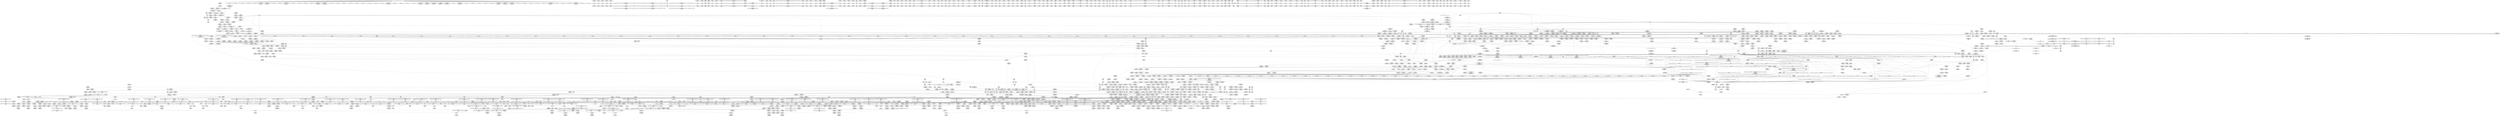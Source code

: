 digraph {
	CE0x4a9e030 [shape=record,shape=Mrecord,label="{CE0x4a9e030|tomoyo_mkdev_perm:_tmp}"]
	CE0x57b4fa0 [shape=record,shape=Mrecord,label="{CE0x57b4fa0|GLOBAL:___llvm_gcov_ctr12|Global_var:__llvm_gcov_ctr12|*SummSource*}"]
	CE0x3c930d0 [shape=record,shape=Mrecord,label="{CE0x3c930d0|tomoyo_const_part_length:_sw.bb9}"]
	CE0x5ae87c0 [shape=record,shape=Mrecord,label="{CE0x5ae87c0|i64*_getelementptr_inbounds_(_2_x_i64_,_2_x_i64_*___llvm_gcov_ctr37,_i64_0,_i64_1)|*Constant*}"]
	CE0x3b1b9a0 [shape=record,shape=Mrecord,label="{CE0x3b1b9a0|VOIDTB_TE:_SCMRE_0,1_|*MultipleSource*|security/tomoyo/file.c, 845|security/tomoyo/file.c,845|security/tomoyo/file.c,845}"]
	CE0x485ae50 [shape=record,shape=Mrecord,label="{CE0x485ae50|tomoyo_fill_path_info:_conv|security/tomoyo/util.c,664}"]
	CE0x573c470 [shape=record,shape=Mrecord,label="{CE0x573c470|_call_void_mcount()_#3|*SummSource*}"]
	CE0x48ac780 [shape=record,shape=Mrecord,label="{CE0x48ac780|tomoyo_get_mode:_arrayidx8|security/tomoyo/util.c,983|*SummSource*}"]
	CE0x55e1ac0 [shape=record,shape=Mrecord,label="{CE0x55e1ac0|128:_i8*,_1208:_%struct.file*,_:_CMRE_44,45_}"]
	CE0x3de6250 [shape=record,shape=Mrecord,label="{CE0x3de6250|128:_i8*,_1208:_%struct.file*,_:_CMRE_36,37_}"]
	CE0x47ae4e0 [shape=record,shape=Mrecord,label="{CE0x47ae4e0|128:_i8*,_1208:_%struct.file*,_:_CMRE_22,23_}"]
	CE0x5b465a0 [shape=record,shape=Mrecord,label="{CE0x5b465a0|tomoyo_get_mode:_tmp11|security/tomoyo/util.c,982|*SummSink*}"]
	CE0x49b0e50 [shape=record,shape=Mrecord,label="{CE0x49b0e50|tomoyo_init_request_info:_tobool|security/tomoyo/util.c,1004|*SummSource*}"]
	CE0x4757650 [shape=record,shape=Mrecord,label="{CE0x4757650|tomoyo_get_realpath:_if.then|*SummSource*}"]
	CE0x65f0440 [shape=record,shape=Mrecord,label="{CE0x65f0440|i64**_getelementptr_inbounds_(_3_x_i64*_,_3_x_i64*_*___llvm_gcda_edge_table44,_i64_0,_i64_1)|*Constant*}"]
	CE0x3ca7fc0 [shape=record,shape=Mrecord,label="{CE0x3ca7fc0|tomoyo_domain:_land.lhs.true|*SummSink*}"]
	CE0x4a51650 [shape=record,shape=Mrecord,label="{CE0x4a51650|tomoyo_get_mode:_tmp2|security/tomoyo/util.c,978|*SummSink*}"]
	CE0x3aca620 [shape=record,shape=Mrecord,label="{CE0x3aca620|tomoyo_fill_path_info:_conv3|security/tomoyo/util.c,666}"]
	CE0x49d26c0 [shape=record,shape=Mrecord,label="{CE0x49d26c0|GLOBAL:_tomoyo_ss|Global_var:tomoyo_ss|*SummSink*}"]
	CE0x57abc50 [shape=record,shape=Mrecord,label="{CE0x57abc50|tomoyo_domain:_do.body|*SummSink*}"]
	CE0x72ea030 [shape=record,shape=Mrecord,label="{CE0x72ea030|tomoyo_get_mode:_tmp5|security/tomoyo/util.c,978|*SummSource*}"]
	CE0x3c40900 [shape=record,shape=Mrecord,label="{CE0x3c40900|tomoyo_mkdev_perm:_tmp14|security/tomoyo/file.c,857}"]
	CE0x55e35e0 [shape=record,shape=Mrecord,label="{CE0x55e35e0|tomoyo_domain:_tmp17|security/tomoyo/common.h,1205|*SummSource*}"]
	CE0x3b0ae50 [shape=record,shape=Mrecord,label="{CE0x3b0ae50|_call_void___llvm_gcov_indirect_counter_increment114(i32*___llvm_gcov_global_state_pred45,_i64**_getelementptr_inbounds_(_3_x_i64*_,_3_x_i64*_*___llvm_gcda_edge_table44,_i64_0,_i64_2)),_!dbg_!38930|security/tomoyo/util.c,640}"]
	CE0x3a9abc0 [shape=record,shape=Mrecord,label="{CE0x3a9abc0|tomoyo_const_part_length:_tmp19|security/tomoyo/util.c,628|*SummSource*}"]
	CE0x7064790 [shape=record,shape=Mrecord,label="{CE0x7064790|tomoyo_mkdev_perm:_cmp19|security/tomoyo/file.c,871|*SummSink*}"]
	CE0x49c5040 [shape=record,shape=Mrecord,label="{CE0x49c5040|tomoyo_init_request_info:_tobool|security/tomoyo/util.c,1004|*SummSink*}"]
	CE0x59c3060 [shape=record,shape=Mrecord,label="{CE0x59c3060|0:_i8*,_array:_GCRE_tomoyo_mac_keywords_external_constant_42_x_i8*_:_elem_22::|security/tomoyo/file.c,197}"]
	CE0x56908b0 [shape=record,shape=Mrecord,label="{CE0x56908b0|tomoyo_const_part_length:_conv20|security/tomoyo/util.c,644}"]
	CE0x4a67a60 [shape=record,shape=Mrecord,label="{CE0x4a67a60|i64_20|*Constant*|*SummSink*}"]
	CE0x56f2580 [shape=record,shape=Mrecord,label="{CE0x56f2580|tomoyo_domain:_tmp22|security/tomoyo/common.h,1205|*SummSink*}"]
	CE0x591aa90 [shape=record,shape=Mrecord,label="{CE0x591aa90|0:_%struct.tomoyo_obj_info*,_16:_%struct.tomoyo_domain_info*,_24:_%struct.tomoyo_path_info*,_32:_i32,_36:_i32,_40:_i32,_44:_i8,_72:_i8,_75:_i8,_76:_i8,_77:_i8,_:_SCMRE_44,45_}"]
	CE0x48ce680 [shape=record,shape=Mrecord,label="{CE0x48ce680|tomoyo_domain:_tmp15|security/tomoyo/common.h,1205|*SummSink*}"]
	CE0x7020630 [shape=record,shape=Mrecord,label="{CE0x7020630|0:_i8,_array:_GCRE_tomoyo_index2category_constant_39_x_i8_c_00_00_00_00_00_00_00_00_00_00_00_00_00_00_00_00_00_00_00_00_00_00_00_01_01_01_01_01_01_01_01_01_01_01_01_01_01_01_02_,_align_16:_elem_9::|security/tomoyo/util.c,983}"]
	CE0x70e04d0 [shape=record,shape=Mrecord,label="{CE0x70e04d0|tomoyo_domain:_tmp8|security/tomoyo/common.h,1205|*SummSource*}"]
	CE0x48e74e0 [shape=record,shape=Mrecord,label="{CE0x48e74e0|tomoyo_get_mode:_tmp20|security/tomoyo/util.c,985}"]
	CE0x561cff0 [shape=record,shape=Mrecord,label="{CE0x561cff0|new_decode_dev:_and|include/linux/kdev_t.h,52}"]
	CE0x5afbfb0 [shape=record,shape=Mrecord,label="{CE0x5afbfb0|tomoyo_domain:_tmp21|security/tomoyo/common.h,1205|*SummSource*}"]
	CE0x5990cb0 [shape=record,shape=Mrecord,label="{CE0x5990cb0|i64*_getelementptr_inbounds_(_31_x_i64_,_31_x_i64_*___llvm_gcov_ctr43150,_i64_0,_i64_26)|*Constant*}"]
	CE0x56b9440 [shape=record,shape=Mrecord,label="{CE0x56b9440|tomoyo_get_mode:_profile|Function::tomoyo_get_mode&Arg::profile::|*SummSink*}"]
	CE0x5745430 [shape=record,shape=Mrecord,label="{CE0x5745430|0:_i8,_array:_GCRE_tomoyo_pnnn2mac_constant_2_x_i8_c_0B_0C_,_align_1:_elem_0::|security/tomoyo/file.c,852}"]
	CE0x70cf700 [shape=record,shape=Mrecord,label="{CE0x70cf700|_ret_i32_%retval.0,_!dbg_!38968|security/tomoyo/file.c,874|*SummSource*}"]
	CE0x728fcb0 [shape=record,shape=Mrecord,label="{CE0x728fcb0|tomoyo_read_lock:_tmp}"]
	CE0x573cef0 [shape=record,shape=Mrecord,label="{CE0x573cef0|i64*_getelementptr_inbounds_(_5_x_i64_,_5_x_i64_*___llvm_gcov_ctr28130,_i64_0,_i64_0)|*Constant*|*SummSource*}"]
	CE0x3d15fa0 [shape=record,shape=Mrecord,label="{CE0x3d15fa0|tomoyo_const_part_length:_if.end6}"]
	CE0x5a52370 [shape=record,shape=Mrecord,label="{CE0x5a52370|tomoyo_fill_path_info:_tmp8|security/tomoyo/util.c,667}"]
	CE0x49d2420 [shape=record,shape=Mrecord,label="{CE0x49d2420|tomoyo_get_realpath:_if.end|*SummSink*}"]
	CE0x5bead20 [shape=record,shape=Mrecord,label="{CE0x5bead20|GLOBAL:_kfree|*Constant*|*SummSource*}"]
	CE0x6f65b20 [shape=record,shape=Mrecord,label="{CE0x6f65b20|tomoyo_get_mode:_tmp14|security/tomoyo/util.c,983|*SummSource*}"]
	CE0x3c25430 [shape=record,shape=Mrecord,label="{CE0x3c25430|tomoyo_fill_path_info:_name1|security/tomoyo/util.c,663|*SummSource*}"]
	CE0x5a14030 [shape=record,shape=Mrecord,label="{CE0x5a14030|i64*_getelementptr_inbounds_(_5_x_i64_,_5_x_i64_*___llvm_gcov_ctr28130,_i64_0,_i64_3)|*Constant*|*SummSource*}"]
	CE0x57ba110 [shape=record,shape=Mrecord,label="{CE0x57ba110|0:_%struct.tomoyo_obj_info*,_16:_%struct.tomoyo_domain_info*,_24:_%struct.tomoyo_path_info*,_32:_i32,_36:_i32,_40:_i32,_44:_i8,_72:_i8,_75:_i8,_76:_i8,_77:_i8,_:_SCMRE_46,47_}"]
	CE0x58be490 [shape=record,shape=Mrecord,label="{CE0x58be490|tomoyo_const_part_length:_tmp32|security/tomoyo/util.c,641}"]
	CE0x495eb20 [shape=record,shape=Mrecord,label="{CE0x495eb20|tomoyo_init_request_info:_tmp5|security/tomoyo/util.c,1004}"]
	CE0x70e5b10 [shape=record,shape=Mrecord,label="{CE0x70e5b10|tomoyo_fill_path_info:_conv7|security/tomoyo/util.c,668|*SummSource*}"]
	CE0x56c8850 [shape=record,shape=Mrecord,label="{CE0x56c8850|GLOBAL:_rcu_lock_acquire|*Constant*}"]
	CE0x3c38f70 [shape=record,shape=Mrecord,label="{CE0x3c38f70|tomoyo_domain:_tmp6|security/tomoyo/common.h,1205}"]
	CE0x72b0730 [shape=record,shape=Mrecord,label="{CE0x72b0730|tomoyo_read_lock:_bb}"]
	CE0x6fac900 [shape=record,shape=Mrecord,label="{CE0x6fac900|tomoyo_audit_mkdev_log:_tmp8|security/tomoyo/file.c,199|*SummSink*}"]
	CE0x59c6990 [shape=record,shape=Mrecord,label="{CE0x59c6990|0:_i8*,_array:_GCRE_tomoyo_mac_keywords_external_constant_42_x_i8*_:_elem_8::|security/tomoyo/file.c,197}"]
	CE0x4a515b0 [shape=record,shape=Mrecord,label="{CE0x4a515b0|tomoyo_domain:_tmp10|security/tomoyo/common.h,1205}"]
	CE0x3d15160 [shape=record,shape=Mrecord,label="{CE0x3d15160|tomoyo_const_part_length:_tmp9|security/tomoyo/util.c,626|*SummSink*}"]
	CE0x57cb300 [shape=record,shape=Mrecord,label="{CE0x57cb300|tomoyo_init_request_info:_tmp8|security/tomoyo/util.c,1005}"]
	CE0x72e2490 [shape=record,shape=Mrecord,label="{CE0x72e2490|tomoyo_fill_path_info:_tmp3|security/tomoyo/util.c,667|*SummSink*}"]
	CE0x48274a0 [shape=record,shape=Mrecord,label="{CE0x48274a0|tomoyo_const_part_length:_tmp10|security/tomoyo/util.c,626|*SummSource*}"]
	CE0x7031e80 [shape=record,shape=Mrecord,label="{CE0x7031e80|tomoyo_mkdev_perm:_tmp21|security/tomoyo/file.c,871}"]
	CE0x700e580 [shape=record,shape=Mrecord,label="{CE0x700e580|tomoyo_read_unlock:_idx|Function::tomoyo_read_unlock&Arg::idx::|*SummSource*}"]
	CE0x49d21b0 [shape=record,shape=Mrecord,label="{CE0x49d21b0|i64_1|*Constant*}"]
	CE0x561ce40 [shape=record,shape=Mrecord,label="{CE0x561ce40|new_decode_dev:_and|include/linux/kdev_t.h,52|*SummSink*}"]
	CE0x5902630 [shape=record,shape=Mrecord,label="{CE0x5902630|VOIDTB_TE:_SCMRE_32,40_|*MultipleSource*|security/tomoyo/file.c, 845|security/tomoyo/file.c,845|security/tomoyo/file.c,845}"]
	CE0x55474a0 [shape=record,shape=Mrecord,label="{CE0x55474a0|rcu_lock_release:_tmp4|include/linux/rcupdate.h,423|*SummSink*}"]
	CE0x581f680 [shape=record,shape=Mrecord,label="{CE0x581f680|tomoyo_init_request_info:_r|Function::tomoyo_init_request_info&Arg::r::|*SummSource*}"]
	CE0x5a90560 [shape=record,shape=Mrecord,label="{CE0x5a90560|i64*_getelementptr_inbounds_(_2_x_i64_,_2_x_i64_*___llvm_gcov_ctr53148,_i64_0,_i64_0)|*Constant*}"]
	CE0x72f8020 [shape=record,shape=Mrecord,label="{CE0x72f8020|srcu_read_lock:_tmp2|*SummSink*}"]
	CE0x5542380 [shape=record,shape=Mrecord,label="{CE0x5542380|tomoyo_const_part_length:_if.then}"]
	CE0x3c10500 [shape=record,shape=Mrecord,label="{CE0x3c10500|_call_void_mcount()_#3|*SummSink*}"]
	CE0x70c6d50 [shape=record,shape=Mrecord,label="{CE0x70c6d50|tomoyo_mkdev_perm:_tmp32|security/tomoyo/file.c,874|*SummSink*}"]
	CE0x48375c0 [shape=record,shape=Mrecord,label="{CE0x48375c0|i8*_null|*Constant*|*SummSink*}"]
	CE0x5829a90 [shape=record,shape=Mrecord,label="{CE0x5829a90|i64_0|*Constant*|*SummSource*}"]
	CE0x5690f80 [shape=record,shape=Mrecord,label="{CE0x5690f80|tomoyo_const_part_length:_cmp21|security/tomoyo/util.c,644}"]
	CE0x70534b0 [shape=record,shape=Mrecord,label="{CE0x70534b0|tomoyo_mkdev_perm:_tmp24|security/tomoyo/file.c,871|*SummSource*}"]
	CE0x5b2f3d0 [shape=record,shape=Mrecord,label="{CE0x5b2f3d0|tomoyo_domain:_tmp4|security/tomoyo/common.h,1205|*SummSource*}"]
	CE0x3bf9f50 [shape=record,shape=Mrecord,label="{CE0x3bf9f50|tomoyo_mkdev_perm:_tmp3|security/tomoyo/file.c,845|*SummSource*}"]
	CE0x5bae6a0 [shape=record,shape=Mrecord,label="{CE0x5bae6a0|tomoyo_const_part_length:_if.then5}"]
	CE0x4744ad0 [shape=record,shape=Mrecord,label="{CE0x4744ad0|tomoyo_const_part_length:_tmp42|security/tomoyo/util.c,644}"]
	CE0x559ca80 [shape=record,shape=Mrecord,label="{CE0x559ca80|_call_void_lock_release(%struct.lockdep_map*_%map,_i32_1,_i64_ptrtoint_(i8*_blockaddress(_rcu_lock_release,_%__here)_to_i64))_#9,_!dbg_!38907|include/linux/rcupdate.h,423|*SummSink*}"]
	CE0x6fdcc50 [shape=record,shape=Mrecord,label="{CE0x6fdcc50|i32_-12|*Constant*}"]
	CE0x56dd090 [shape=record,shape=Mrecord,label="{CE0x56dd090|tomoyo_get_realpath:_tmp}"]
	CE0x57454a0 [shape=record,shape=Mrecord,label="{CE0x57454a0|i64*_getelementptr_inbounds_(_2_x_i64_,_2_x_i64_*___llvm_gcov_ctr22,_i64_0,_i64_1)|*Constant*}"]
	CE0x5911600 [shape=record,shape=Mrecord,label="{CE0x5911600|i64*_getelementptr_inbounds_(_2_x_i64_,_2_x_i64_*___llvm_gcov_ctr53148,_i64_0,_i64_1)|*Constant*|*SummSource*}"]
	CE0x5669120 [shape=record,shape=Mrecord,label="{CE0x5669120|i32_12|*Constant*}"]
	CE0x58bab30 [shape=record,shape=Mrecord,label="{CE0x58bab30|GLOBAL:___llvm_gcov_ctr25|Global_var:__llvm_gcov_ctr25}"]
	CE0x56fb3a0 [shape=record,shape=Mrecord,label="{CE0x56fb3a0|tomoyo_get_mode:_and|security/tomoyo/util.c,987|*SummSource*}"]
	CE0x57cbe50 [shape=record,shape=Mrecord,label="{CE0x57cbe50|tomoyo_mkdev_perm:_tmp1}"]
	CE0x559a0a0 [shape=record,shape=Mrecord,label="{CE0x559a0a0|tomoyo_get_mode:_tmp11|security/tomoyo/util.c,982}"]
	CE0x4857820 [shape=record,shape=Mrecord,label="{CE0x4857820|tomoyo_get_realpath:_tmp3|security/tomoyo/file.c,151}"]
	CE0x4837e90 [shape=record,shape=Mrecord,label="{CE0x4837e90|i64*_getelementptr_inbounds_(_6_x_i64_,_6_x_i64_*___llvm_gcov_ctr25,_i64_0,_i64_3)|*Constant*|*SummSink*}"]
	CE0x6fb6780 [shape=record,shape=Mrecord,label="{CE0x6fb6780|tomoyo_audit_mkdev_log:_param7|security/tomoyo/file.c,200|*SummSink*}"]
	CE0x5852020 [shape=record,shape=Mrecord,label="{CE0x5852020|tomoyo_init_request_info:_tmp2|security/tomoyo/util.c,1003|*SummSource*}"]
	CE0x65dc1b0 [shape=record,shape=Mrecord,label="{CE0x65dc1b0|rcu_lock_release:_tmp6|*SummSource*}"]
	CE0x5737760 [shape=record,shape=Mrecord,label="{CE0x5737760|_ret_i32_%call,_!dbg_!38922|security/tomoyo/file.c,196|*SummSink*}"]
	CE0x48ac2f0 [shape=record,shape=Mrecord,label="{CE0x48ac2f0|tomoyo_get_mode:_idxprom6|security/tomoyo/util.c,983}"]
	CE0x59c70f0 [shape=record,shape=Mrecord,label="{CE0x59c70f0|tomoyo_fill_path_info:_call2|security/tomoyo/util.c,666|*SummSink*}"]
	CE0x5afc800 [shape=record,shape=Mrecord,label="{CE0x5afc800|tomoyo_domain:_security|security/tomoyo/common.h,1205}"]
	CE0x56aa770 [shape=record,shape=Mrecord,label="{CE0x56aa770|tomoyo_init_request_info:_tmp12|security/tomoyo/util.c,1010|*SummSink*}"]
	CE0x4868d70 [shape=record,shape=Mrecord,label="{CE0x4868d70|_ret_void,_!dbg_!38929|security/tomoyo/util.c,670|*SummSource*}"]
	CE0x70f53b0 [shape=record,shape=Mrecord,label="{CE0x70f53b0|tomoyo_domain:_tmp5|security/tomoyo/common.h,1205|*SummSink*}"]
	CE0x48c3060 [shape=record,shape=Mrecord,label="{CE0x48c3060|__llvm_gcov_indirect_counter_increment114:_entry|*SummSink*}"]
	CE0x3ca9db0 [shape=record,shape=Mrecord,label="{CE0x3ca9db0|tomoyo_domain:_bb|*SummSink*}"]
	CE0x4828280 [shape=record,shape=Mrecord,label="{CE0x4828280|tomoyo_const_part_length:_tmp4|security/tomoyo/util.c,624|*SummSource*}"]
	CE0x7021170 [shape=record,shape=Mrecord,label="{CE0x7021170|tomoyo_const_part_length:_retval.0|*SummSource*}"]
	CE0x58168a0 [shape=record,shape=Mrecord,label="{CE0x58168a0|i64*_null|*Constant*|*SummSource*}"]
	CE0x48147e0 [shape=record,shape=Mrecord,label="{CE0x48147e0|i1_true|*Constant*|*SummSource*}"]
	CE0x55f0e60 [shape=record,shape=Mrecord,label="{CE0x55f0e60|0:_%struct.tomoyo_obj_info*,_16:_%struct.tomoyo_domain_info*,_24:_%struct.tomoyo_path_info*,_32:_i32,_36:_i32,_40:_i32,_44:_i8,_72:_i8,_75:_i8,_76:_i8,_77:_i8,_:_SCMRE_28,29_}"]
	CE0x3ba23b0 [shape=record,shape=Mrecord,label="{CE0x3ba23b0|i64*_getelementptr_inbounds_(_31_x_i64_,_31_x_i64_*___llvm_gcov_ctr43150,_i64_0,_i64_9)|*Constant*|*SummSource*}"]
	CE0x561d3b0 [shape=record,shape=Mrecord,label="{CE0x561d3b0|new_decode_dev:_and1|include/linux/kdev_t.h,53|*SummSink*}"]
	CE0x55ff480 [shape=record,shape=Mrecord,label="{CE0x55ff480|_call_void___llvm_gcov_indirect_counter_increment114(i32*___llvm_gcov_global_state_pred45,_i64**_getelementptr_inbounds_(_3_x_i64*_,_3_x_i64*_*___llvm_gcda_edge_table44,_i64_0,_i64_2)),_!dbg_!38930|security/tomoyo/util.c,640|*SummSink*}"]
	CE0x3bb5440 [shape=record,shape=Mrecord,label="{CE0x3bb5440|tomoyo_mkdev_perm:_path|Function::tomoyo_mkdev_perm&Arg::path::|*SummSink*}"]
	CE0x7010140 [shape=record,shape=Mrecord,label="{CE0x7010140|tomoyo_audit_mkdev_log:_mkdev10|security/tomoyo/file.c,201|*SummSource*}"]
	CE0x55c9970 [shape=record,shape=Mrecord,label="{CE0x55c9970|_ret_i32_%conv6,_!dbg_!38926|security/tomoyo/util.c,1011|*SummSource*}"]
	CE0x3ac2ea0 [shape=record,shape=Mrecord,label="{CE0x3ac2ea0|rcu_lock_acquire:_tmp1|*SummSource*}"]
	CE0x5657970 [shape=record,shape=Mrecord,label="{CE0x5657970|tomoyo_get_mode:_if.then2|*SummSource*}"]
	CE0x47cd260 [shape=record,shape=Mrecord,label="{CE0x47cd260|i64_80|*Constant*}"]
	CE0x709b220 [shape=record,shape=Mrecord,label="{CE0x709b220|tomoyo_mkdev_perm:_tmp31|security/tomoyo/file.c,874|*SummSink*}"]
	CE0x4826ff0 [shape=record,shape=Mrecord,label="{CE0x4826ff0|_call_void_lock_acquire(%struct.lockdep_map*_%map,_i32_0,_i32_0,_i32_2,_i32_0,_%struct.lockdep_map*_null,_i64_ptrtoint_(i8*_blockaddress(_rcu_lock_acquire,_%__here)_to_i64))_#9,_!dbg_!38907|include/linux/rcupdate.h,418|*SummSink*}"]
	CE0x3af6360 [shape=record,shape=Mrecord,label="{CE0x3af6360|i64*_null|*Constant*}"]
	CE0x5a52c70 [shape=record,shape=Mrecord,label="{CE0x5a52c70|tomoyo_const_part_length:_tmp14|security/tomoyo/util.c,626}"]
	CE0x5a72500 [shape=record,shape=Mrecord,label="{CE0x5a72500|tomoyo_const_part_length:_tmp47|security/tomoyo/util.c,646|*SummSource*}"]
	CE0x3a81290 [shape=record,shape=Mrecord,label="{CE0x3a81290|tomoyo_const_part_length:_tmp24|security/tomoyo/util.c,640|*SummSource*}"]
	CE0x5a03c40 [shape=record,shape=Mrecord,label="{CE0x5a03c40|i32_4|*Constant*|*SummSink*}"]
	CE0x5b80430 [shape=record,shape=Mrecord,label="{CE0x5b80430|tomoyo_const_part_length:_if.then5|*SummSource*}"]
	CE0x5937880 [shape=record,shape=Mrecord,label="{CE0x5937880|tomoyo_const_part_length:_conv11|security/tomoyo/util.c,641|*SummSource*}"]
	CE0x49249b0 [shape=record,shape=Mrecord,label="{CE0x49249b0|tomoyo_get_mode:_tmp23|security/tomoyo/util.c,986|*SummSink*}"]
	CE0x49b0ef0 [shape=record,shape=Mrecord,label="{CE0x49b0ef0|tomoyo_get_realpath:_tmp6|security/tomoyo/file.c,151|*SummSource*}"]
	CE0x4a74b90 [shape=record,shape=Mrecord,label="{CE0x4a74b90|tomoyo_const_part_length:_tmp44|security/tomoyo/util.c,645|*SummSource*}"]
	CE0x3da06b0 [shape=record,shape=Mrecord,label="{CE0x3da06b0|tomoyo_domain:_tmp1}"]
	CE0x4b94930 [shape=record,shape=Mrecord,label="{CE0x4b94930|tomoyo_const_part_length:_tmp15|security/tomoyo/util.c,627}"]
	CE0x48ef6d0 [shape=record,shape=Mrecord,label="{CE0x48ef6d0|tomoyo_get_realpath:_name|security/tomoyo/file.c,150|*SummSource*}"]
	CE0x49c9320 [shape=record,shape=Mrecord,label="{CE0x49c9320|i64*_getelementptr_inbounds_(_31_x_i64_,_31_x_i64_*___llvm_gcov_ctr43150,_i64_0,_i64_4)|*Constant*}"]
	CE0x48a2f40 [shape=record,shape=Mrecord,label="{CE0x48a2f40|tomoyo_get_mode:_tmp6|security/tomoyo/util.c,978|*SummSource*}"]
	CE0x48fdfd0 [shape=record,shape=Mrecord,label="{CE0x48fdfd0|tomoyo_mkdev_perm:_cleanup|*SummSource*}"]
	CE0x5668b50 [shape=record,shape=Mrecord,label="{CE0x5668b50|i32_255|*Constant*|*SummSource*}"]
	CE0x65ef780 [shape=record,shape=Mrecord,label="{CE0x65ef780|i64_6|*Constant*}"]
	CE0x3de5e90 [shape=record,shape=Mrecord,label="{CE0x3de5e90|128:_i8*,_1208:_%struct.file*,_:_CMRE_33,34_}"]
	CE0x55ed520 [shape=record,shape=Mrecord,label="{CE0x55ed520|_ret_%struct.task_struct*_%tmp4,_!dbg_!38905|./arch/x86/include/asm/current.h,14}"]
	CE0x7124ce0 [shape=record,shape=Mrecord,label="{CE0x7124ce0|tomoyo_fill_path_info:_is_patterned|security/tomoyo/util.c,668}"]
	CE0x5b8f770 [shape=record,shape=Mrecord,label="{CE0x5b8f770|0:_i8*,_array:_GCRE_tomoyo_mac_keywords_external_constant_42_x_i8*_:_elem_30::|security/tomoyo/file.c,197}"]
	CE0x4879880 [shape=record,shape=Mrecord,label="{CE0x4879880|_call_void_mcount()_#3|*SummSource*}"]
	CE0x4ac77e0 [shape=record,shape=Mrecord,label="{CE0x4ac77e0|tomoyo_audit_mkdev_log:_mkdev4|security/tomoyo/file.c,199}"]
	CE0x5980460 [shape=record,shape=Mrecord,label="{CE0x5980460|i32_5|*Constant*}"]
	CE0x72e3030 [shape=record,shape=Mrecord,label="{CE0x72e3030|tomoyo_fill_path_info:_land.rhs}"]
	CE0x5816cb0 [shape=record,shape=Mrecord,label="{CE0x5816cb0|tomoyo_const_part_length:_while.end|*SummSink*}"]
	CE0x4977f10 [shape=record,shape=Mrecord,label="{CE0x4977f10|i64*_getelementptr_inbounds_(_5_x_i64_,_5_x_i64_*___llvm_gcov_ctr32134,_i64_0,_i64_0)|*Constant*|*SummSource*}"]
	CE0x3a8da80 [shape=record,shape=Mrecord,label="{CE0x3a8da80|tomoyo_mkdev_perm:_obj|security/tomoyo/file.c, 845}"]
	CE0x48d5e00 [shape=record,shape=Mrecord,label="{CE0x48d5e00|tomoyo_get_mode:_conv5|security/tomoyo/util.c,983|*SummSink*}"]
	CE0x5994bb0 [shape=record,shape=Mrecord,label="{CE0x5994bb0|i64*_getelementptr_inbounds_(_31_x_i64_,_31_x_i64_*___llvm_gcov_ctr43150,_i64_0,_i64_27)|*Constant*|*SummSource*}"]
	CE0x721a680 [shape=record,shape=Mrecord,label="{CE0x721a680|GLOBAL:_tomoyo_profile|*Constant*}"]
	CE0x3c84710 [shape=record,shape=Mrecord,label="{CE0x3c84710|_ret_void,_!dbg_!38907|include/linux/srcu.h,238|*SummSource*}"]
	CE0x5938490 [shape=record,shape=Mrecord,label="{CE0x5938490|tomoyo_const_part_length:_bb|*SummSource*}"]
	CE0x48290c0 [shape=record,shape=Mrecord,label="{CE0x48290c0|tomoyo_const_part_length:_tmp|*SummSource*}"]
	CE0x5b2bf90 [shape=record,shape=Mrecord,label="{CE0x5b2bf90|tomoyo_mkdev_perm:_entry|*SummSource*}"]
	CE0x495ef80 [shape=record,shape=Mrecord,label="{CE0x495ef80|tomoyo_audit_mkdev_log:_operation|security/tomoyo/file.c,198|*SummSource*}"]
	"CONST[source:0(mediator),value:0(static)][purpose:{operation}]"
	CE0x55f0fe0 [shape=record,shape=Mrecord,label="{CE0x55f0fe0|0:_%struct.tomoyo_obj_info*,_16:_%struct.tomoyo_domain_info*,_24:_%struct.tomoyo_path_info*,_32:_i32,_36:_i32,_40:_i32,_44:_i8,_72:_i8,_75:_i8,_76:_i8,_77:_i8,_:_SCMRE_29,30_}"]
	CE0x5b66ac0 [shape=record,shape=Mrecord,label="{CE0x5b66ac0|128:_i8*,_1208:_%struct.file*,_:_CMRE_5,6_}"]
	CE0x5ae2020 [shape=record,shape=Mrecord,label="{CE0x5ae2020|tomoyo_domain:_tobool1|security/tomoyo/common.h,1205|*SummSource*}"]
	CE0x3c84880 [shape=record,shape=Mrecord,label="{CE0x3c84880|tomoyo_domain:_land.lhs.true2|*SummSource*}"]
	CE0x3aa8340 [shape=record,shape=Mrecord,label="{CE0x3aa8340|tomoyo_get_mode:_if.then13|*SummSink*}"]
	CE0x471f930 [shape=record,shape=Mrecord,label="{CE0x471f930|i32_49|*Constant*}"]
	CE0x489bcb0 [shape=record,shape=Mrecord,label="{CE0x489bcb0|srcu_read_unlock:_tmp|*SummSource*}"]
	CE0x5bb3500 [shape=record,shape=Mrecord,label="{CE0x5bb3500|tomoyo_const_part_length:_tmp23|security/tomoyo/util.c,634}"]
	CE0x4ac74f0 [shape=record,shape=Mrecord,label="{CE0x4ac74f0|tomoyo_audit_mkdev_log:_param3|security/tomoyo/file.c,199}"]
	CE0x4b53fe0 [shape=record,shape=Mrecord,label="{CE0x4b53fe0|0:_%struct.tomoyo_obj_info*,_16:_%struct.tomoyo_domain_info*,_24:_%struct.tomoyo_path_info*,_32:_i32,_36:_i32,_40:_i32,_44:_i8,_72:_i8,_75:_i8,_76:_i8,_77:_i8,_:_SCMRE_45,46_}"]
	CE0x72f7fb0 [shape=record,shape=Mrecord,label="{CE0x72f7fb0|srcu_read_lock:_tmp2|*SummSource*}"]
	CE0x5a0acc0 [shape=record,shape=Mrecord,label="{CE0x5a0acc0|tomoyo_mkdev_perm:_mkdev10|security/tomoyo/file.c,863|*SummSource*}"]
	CE0x7021c60 [shape=record,shape=Mrecord,label="{CE0x7021c60|tomoyo_const_part_length:_tmp53|security/tomoyo/util.c,652|*SummSink*}"]
	CE0x55d8a00 [shape=record,shape=Mrecord,label="{CE0x55d8a00|get_current:_tmp1|*SummSource*}"]
	CE0x5614070 [shape=record,shape=Mrecord,label="{CE0x5614070|128:_i8*,_1208:_%struct.file*,_:_CMRE_56,64_|*MultipleSource*|security/tomoyo/common.h,1205|security/tomoyo/common.h,1205}"]
	CE0x47c9490 [shape=record,shape=Mrecord,label="{CE0x47c9490|i64*_getelementptr_inbounds_(_2_x_i64_,_2_x_i64_*___llvm_gcov_ctr37,_i64_0,_i64_0)|*Constant*|*SummSink*}"]
	CE0x5bae5a0 [shape=record,shape=Mrecord,label="{CE0x5bae5a0|tomoyo_const_part_length:_if.end|*SummSource*}"]
	CE0x3acaed0 [shape=record,shape=Mrecord,label="{CE0x3acaed0|tomoyo_get_mode:_tmp15|security/tomoyo/util.c,983|*SummSource*}"]
	CE0x5613f30 [shape=record,shape=Mrecord,label="{CE0x5613f30|128:_i8*,_1208:_%struct.file*,_:_CMRE_52,56_|*MultipleSource*|security/tomoyo/common.h,1205|security/tomoyo/common.h,1205}"]
	CE0x5a73020 [shape=record,shape=Mrecord,label="{CE0x5a73020|_call_void___llvm_gcov_indirect_counter_increment114(i32*___llvm_gcov_global_state_pred45,_i64**_getelementptr_inbounds_(_3_x_i64*_,_3_x_i64*_*___llvm_gcda_edge_table44,_i64_0,_i64_0)),_!dbg_!38954|security/tomoyo/util.c,649|*SummSource*}"]
	CE0x7263650 [shape=record,shape=Mrecord,label="{CE0x7263650|tomoyo_read_lock:_bb|*SummSink*}"]
	CE0x6f650d0 [shape=record,shape=Mrecord,label="{CE0x6f650d0|i64**_getelementptr_inbounds_(_3_x_i64*_,_3_x_i64*_*___llvm_gcda_edge_table44,_i64_0,_i64_1)|*Constant*|*SummSource*}"]
	CE0x3b9c040 [shape=record,shape=Mrecord,label="{CE0x3b9c040|tomoyo_mkdev_perm:_tmp15|security/tomoyo/file.c,857|*SummSink*}"]
	CE0x5547720 [shape=record,shape=Mrecord,label="{CE0x5547720|_call_void_lock_release(%struct.lockdep_map*_%map,_i32_1,_i64_ptrtoint_(i8*_blockaddress(_rcu_lock_release,_%__here)_to_i64))_#9,_!dbg_!38907|include/linux/rcupdate.h,423}"]
	CE0x6f65d90 [shape=record,shape=Mrecord,label="{CE0x6f65d90|tomoyo_get_mode:_tmp15|security/tomoyo/util.c,983|*SummSink*}"]
	CE0x4744d70 [shape=record,shape=Mrecord,label="{CE0x4744d70|tomoyo_const_part_length:_tmp42|security/tomoyo/util.c,644|*SummSink*}"]
	CE0x489bd40 [shape=record,shape=Mrecord,label="{CE0x489bd40|_ret_void,_!dbg_!38908|include/linux/rcupdate.h,419|*SummSource*}"]
	CE0x47863b0 [shape=record,shape=Mrecord,label="{CE0x47863b0|new_decode_dev:_tmp3|*SummSource*}"]
	CE0x5bc62a0 [shape=record,shape=Mrecord,label="{CE0x5bc62a0|tomoyo_audit_mkdev_log:_param9|security/tomoyo/file.c,201|*SummSink*}"]
	CE0x70ce210 [shape=record,shape=Mrecord,label="{CE0x70ce210|_ret_void,_!dbg_!38908|include/linux/rcupdate.h,424|*SummSink*}"]
	CE0x56c8be0 [shape=record,shape=Mrecord,label="{CE0x56c8be0|tomoyo_fill_path_info:_tmp3|security/tomoyo/util.c,667|*SummSource*}"]
	CE0x4786e30 [shape=record,shape=Mrecord,label="{CE0x4786e30|tomoyo_get_realpath:_if.then|*SummSink*}"]
	CE0x701ff10 [shape=record,shape=Mrecord,label="{CE0x701ff10|srcu_read_unlock:_tmp2|*SummSink*}"]
	CE0x3ca77b0 [shape=record,shape=Mrecord,label="{CE0x3ca77b0|tomoyo_domain:_tmp1|*SummSource*}"]
	CE0x56c89c0 [shape=record,shape=Mrecord,label="{CE0x56c89c0|GLOBAL:___llvm_gcov_ctr28130|Global_var:__llvm_gcov_ctr28130}"]
	CE0x5bc3360 [shape=record,shape=Mrecord,label="{CE0x5bc3360|0:_i8*,_array:_GCRE_tomoyo_mac_keywords_external_constant_42_x_i8*_:_elem_34::|security/tomoyo/file.c,197}"]
	CE0x48acb60 [shape=record,shape=Mrecord,label="{CE0x48acb60|i64_7|*Constant*}"]
	CE0x3c26ed0 [shape=record,shape=Mrecord,label="{CE0x3c26ed0|i64*_getelementptr_inbounds_(_11_x_i64_,_11_x_i64_*___llvm_gcov_ctr54147,_i64_0,_i64_1)|*Constant*|*SummSource*}"]
	CE0x6f656e0 [shape=record,shape=Mrecord,label="{CE0x6f656e0|rcu_lock_acquire:_map|Function::rcu_lock_acquire&Arg::map::|*SummSource*}"]
	CE0x56bfe90 [shape=record,shape=Mrecord,label="{CE0x56bfe90|tomoyo_get_mode:_profile|Function::tomoyo_get_mode&Arg::profile::|*SummSource*}"]
	CE0x39af3c0 [shape=record,shape=Mrecord,label="{CE0x39af3c0|tomoyo_fill_path_info:_tmp1|*SummSink*}"]
	CE0x55e1700 [shape=record,shape=Mrecord,label="{CE0x55e1700|128:_i8*,_1208:_%struct.file*,_:_CMRE_41,42_}"]
	CE0x49b0d80 [shape=record,shape=Mrecord,label="{CE0x49b0d80|tomoyo_init_request_info:_tobool|security/tomoyo/util.c,1004}"]
	CE0x3c40280 [shape=record,shape=Mrecord,label="{CE0x3c40280|VOIDTB_TE:_SCMRE_8,16_|*MultipleSource*|security/tomoyo/file.c, 845|security/tomoyo/file.c,845|security/tomoyo/file.c,845}"]
	CE0x49d2360 [shape=record,shape=Mrecord,label="{CE0x49d2360|srcu_read_lock:_entry|*SummSink*}"]
	CE0x4835c80 [shape=record,shape=Mrecord,label="{CE0x4835c80|tomoyo_domain:_tmp2|*SummSource*}"]
	CE0x5726940 [shape=record,shape=Mrecord,label="{CE0x5726940|tomoyo_read_unlock:_tmp3}"]
	CE0x57378f0 [shape=record,shape=Mrecord,label="{CE0x57378f0|tomoyo_mkdev_perm:_name|security/tomoyo/file.c,868}"]
	CE0x3c27430 [shape=record,shape=Mrecord,label="{CE0x3c27430|tomoyo_domain:_tmp15|security/tomoyo/common.h,1205|*SummSource*}"]
	CE0x5541e00 [shape=record,shape=Mrecord,label="{CE0x5541e00|i32_0|*Constant*}"]
	CE0x3a69800 [shape=record,shape=Mrecord,label="{CE0x3a69800|_call_void_mcount()_#3|*SummSource*}"]
	CE0x497ecc0 [shape=record,shape=Mrecord,label="{CE0x497ecc0|tomoyo_mkdev_perm:_if.end22|*SummSource*}"]
	CE0x3b39b60 [shape=record,shape=Mrecord,label="{CE0x3b39b60|VOIDTB_TE:_CE_2272,6368_|*MultipleSource*|security/tomoyo/util.c,1010|Function::tomoyo_get_mode&Arg::ns::}"]
	CE0x4890310 [shape=record,shape=Mrecord,label="{CE0x4890310|tomoyo_domain:_do.end}"]
	CE0x3c1d4e0 [shape=record,shape=Mrecord,label="{CE0x3c1d4e0|i32_0|*Constant*|*SummSink*}"]
	CE0x7021320 [shape=record,shape=Mrecord,label="{CE0x7021320|tomoyo_const_part_length:_retval.0|*SummSink*}"]
	CE0x3bf70f0 [shape=record,shape=Mrecord,label="{CE0x3bf70f0|tomoyo_fill_path_info:_tmp5|security/tomoyo/util.c,667|*SummSource*}"]
	CE0x3bef850 [shape=record,shape=Mrecord,label="{CE0x3bef850|_ret_i1_%retval.0,_!dbg_!38916|security/tomoyo/file.c,156|*SummSource*}"]
	CE0x5bd5d70 [shape=record,shape=Mrecord,label="{CE0x5bd5d70|tomoyo_const_part_length:_tmp49|security/tomoyo/util.c,649|*SummSource*}"]
	CE0x3c1db60 [shape=record,shape=Mrecord,label="{CE0x3c1db60|tomoyo_get_realpath:_entry}"]
	CE0x4879f50 [shape=record,shape=Mrecord,label="{CE0x4879f50|tomoyo_fill_path_info:_entry|*SummSource*}"]
	CE0x571d5e0 [shape=record,shape=Mrecord,label="{CE0x571d5e0|0:_i8*,_array:_GCRE_tomoyo_mac_keywords_external_constant_42_x_i8*_:_elem_12::|security/tomoyo/file.c,197}"]
	CE0x57b4520 [shape=record,shape=Mrecord,label="{CE0x57b4520|GLOBAL:_tomoyo_pnnn2mac|Global_var:tomoyo_pnnn2mac}"]
	CE0x3ad52a0 [shape=record,shape=Mrecord,label="{CE0x3ad52a0|tomoyo_get_realpath:_entry|*SummSource*}"]
	CE0x59a1f80 [shape=record,shape=Mrecord,label="{CE0x59a1f80|i32_5|*Constant*|*SummSink*}"]
	CE0x3c37b30 [shape=record,shape=Mrecord,label="{CE0x3c37b30|0:_i8,_array:_GCRE_tomoyo_index2category_constant_39_x_i8_c_00_00_00_00_00_00_00_00_00_00_00_00_00_00_00_00_00_00_00_00_00_00_00_01_01_01_01_01_01_01_01_01_01_01_01_01_01_01_02_,_align_16:_elem_18::|security/tomoyo/util.c,983}"]
	CE0x5bc64b0 [shape=record,shape=Mrecord,label="{CE0x5bc64b0|tomoyo_audit_mkdev_log:_mode|security/tomoyo/file.c,200|*SummSource*}"]
	CE0x5901a80 [shape=record,shape=Mrecord,label="{CE0x5901a80|i32_47|*Constant*}"]
	CE0x72540d0 [shape=record,shape=Mrecord,label="{CE0x72540d0|rcu_lock_release:_tmp2|*SummSource*}"]
	CE0x48cec20 [shape=record,shape=Mrecord,label="{CE0x48cec20|tomoyo_fill_path_info:_conv3|security/tomoyo/util.c,666|*SummSink*}"]
	CE0x7124860 [shape=record,shape=Mrecord,label="{CE0x7124860|tomoyo_fill_path_info:_cmp8|security/tomoyo/util.c,668|*SummSource*}"]
	CE0x587ad10 [shape=record,shape=Mrecord,label="{CE0x587ad10|i64*_getelementptr_inbounds_(_5_x_i64_,_5_x_i64_*___llvm_gcov_ctr32134,_i64_0,_i64_4)|*Constant*}"]
	CE0x7093e70 [shape=record,shape=Mrecord,label="{CE0x7093e70|i64*_getelementptr_inbounds_(_12_x_i64_,_12_x_i64_*___llvm_gcov_ctr12,_i64_0,_i64_11)|*Constant*|*SummSink*}"]
	CE0x48ceaa0 [shape=record,shape=Mrecord,label="{CE0x48ceaa0|tomoyo_fill_path_info:_conv3|security/tomoyo/util.c,666|*SummSource*}"]
	CE0x5a1ac50 [shape=record,shape=Mrecord,label="{CE0x5a1ac50|i64*_getelementptr_inbounds_(_2_x_i64_,_2_x_i64_*___llvm_gcov_ctr53148,_i64_0,_i64_1)|*Constant*}"]
	CE0x48a0e40 [shape=record,shape=Mrecord,label="{CE0x48a0e40|GLOBAL:_tomoyo_profile|*Constant*|*SummSink*}"]
	CE0x72e2810 [shape=record,shape=Mrecord,label="{CE0x72e2810|_call_void___srcu_read_unlock(%struct.srcu_struct*_%sp,_i32_%idx)_#9,_!dbg_!38906|include/linux/srcu.h,237|*SummSource*}"]
	CE0x5bd96d0 [shape=record,shape=Mrecord,label="{CE0x5bd96d0|tomoyo_audit_mkdev_log:_param5|security/tomoyo/file.c,200|*SummSource*}"]
	CE0x49679e0 [shape=record,shape=Mrecord,label="{CE0x49679e0|tomoyo_domain:_tmp3}"]
	CE0x6fed9d0 [shape=record,shape=Mrecord,label="{CE0x6fed9d0|i64*_getelementptr_inbounds_(_5_x_i64_,_5_x_i64_*___llvm_gcov_ctr28130,_i64_0,_i64_4)|*Constant*|*SummSource*}"]
	CE0x5a0abc0 [shape=record,shape=Mrecord,label="{CE0x5a0abc0|i32_20|*Constant*}"]
	CE0x57cbbb0 [shape=record,shape=Mrecord,label="{CE0x57cbbb0|new_decode_dev:_tmp1|*SummSink*}"]
	CE0x65f05b0 [shape=record,shape=Mrecord,label="{CE0x65f05b0|i64**_getelementptr_inbounds_(_3_x_i64*_,_3_x_i64*_*___llvm_gcda_edge_table44,_i64_0,_i64_1)|*Constant*|*SummSink*}"]
	CE0x6fe6270 [shape=record,shape=Mrecord,label="{CE0x6fe6270|tomoyo_read_unlock:_entry}"]
	CE0x4757590 [shape=record,shape=Mrecord,label="{CE0x4757590|tomoyo_audit_mkdev_log:_param|security/tomoyo/file.c,198|*SummSource*}"]
	CE0x5711f50 [shape=record,shape=Mrecord,label="{CE0x5711f50|tomoyo_const_part_length:_tmp18|security/tomoyo/util.c,627}"]
	CE0x5829cf0 [shape=record,shape=Mrecord,label="{CE0x5829cf0|tomoyo_mkdev_perm:_tmp9|security/tomoyo/file.c,852|*SummSink*}"]
	CE0x7124e30 [shape=record,shape=Mrecord,label="{CE0x7124e30|tomoyo_fill_path_info:_is_patterned|security/tomoyo/util.c,668|*SummSource*}"]
	CE0x3b5ba70 [shape=record,shape=Mrecord,label="{CE0x3b5ba70|i64_5|*Constant*|*SummSink*}"]
	CE0x5793a90 [shape=record,shape=Mrecord,label="{CE0x5793a90|tomoyo_fill_path_info:_tmp}"]
	CE0x3c59c70 [shape=record,shape=Mrecord,label="{CE0x3c59c70|tomoyo_const_part_length:_if.end28|*SummSink*}"]
	CE0x56c04b0 [shape=record,shape=Mrecord,label="{CE0x56c04b0|_ret_i32_%retval.0,_!dbg_!38935|security/tomoyo/util.c,988|*SummSource*}"]
	CE0x5737dd0 [shape=record,shape=Mrecord,label="{CE0x5737dd0|tomoyo_init_request_info:_tmp7|security/tomoyo/util.c,1005|*SummSource*}"]
	CE0x5a59540 [shape=record,shape=Mrecord,label="{CE0x5a59540|_call_void_mcount()_#3}"]
	CE0x579b570 [shape=record,shape=Mrecord,label="{CE0x579b570|i64_1|*Constant*}"]
	CE0x57fdc90 [shape=record,shape=Mrecord,label="{CE0x57fdc90|tomoyo_mkdev_perm:_arrayidx|security/tomoyo/file.c,852|*SummSource*}"]
	CE0x5711a10 [shape=record,shape=Mrecord,label="{CE0x5711a10|COLLAPSED:_GCMRE___llvm_gcov_ctr33_internal_global_4_x_i64_zeroinitializer:_elem_0:default:}"]
	CE0x56fb780 [shape=record,shape=Mrecord,label="{CE0x56fb780|tomoyo_get_mode:_retval.0}"]
	CE0x65f1960 [shape=record,shape=Mrecord,label="{CE0x65f1960|tomoyo_const_part_length:_tmp26|security/tomoyo/util.c,641|*SummSink*}"]
	CE0x3b4b110 [shape=record,shape=Mrecord,label="{CE0x3b4b110|_call_void_mcount()_#3}"]
	CE0x3cabf20 [shape=record,shape=Mrecord,label="{CE0x3cabf20|tomoyo_get_realpath:_if.end}"]
	CE0x4728a40 [shape=record,shape=Mrecord,label="{CE0x4728a40|tomoyo_domain:_tmp11|security/tomoyo/common.h,1205}"]
	CE0x3b9c280 [shape=record,shape=Mrecord,label="{CE0x3b9c280|tomoyo_mkdev_perm:_tmp16|security/tomoyo/file.c,857}"]
	CE0x70f5b20 [shape=record,shape=Mrecord,label="{CE0x70f5b20|tomoyo_read_unlock:_bb|*SummSource*}"]
	CE0x57df360 [shape=record,shape=Mrecord,label="{CE0x57df360|i32_8|*Constant*}"]
	CE0x58a8430 [shape=record,shape=Mrecord,label="{CE0x58a8430|%struct.tomoyo_domain_info*_null|*Constant*|*SummSink*}"]
	CE0x56694c0 [shape=record,shape=Mrecord,label="{CE0x56694c0|new_decode_dev:_shr2|include/linux/kdev_t.h,53|*SummSource*}"]
	CE0x4824310 [shape=record,shape=Mrecord,label="{CE0x4824310|_call_void_mcount()_#3|*SummSink*}"]
	CE0x4756ea0 [shape=record,shape=Mrecord,label="{CE0x4756ea0|tomoyo_get_realpath:_name1|security/tomoyo/file.c,151}"]
	CE0x3caeca0 [shape=record,shape=Mrecord,label="{CE0x3caeca0|tomoyo_const_part_length:_lor.lhs.false}"]
	CE0x6fc7910 [shape=record,shape=Mrecord,label="{CE0x6fc7910|GLOBAL:___llvm_gcov_global_state_pred45|Global_var:__llvm_gcov_global_state_pred45|*SummSource*}"]
	CE0x6f915b0 [shape=record,shape=Mrecord,label="{CE0x6f915b0|tomoyo_const_part_length:_filename.addr.0}"]
	CE0x3a7fa50 [shape=record,shape=Mrecord,label="{CE0x3a7fa50|i32_6|*Constant*|*SummSource*}"]
	CE0x5a595e0 [shape=record,shape=Mrecord,label="{CE0x5a595e0|_call_void_mcount()_#3|*SummSource*}"]
	CE0x3d3e4d0 [shape=record,shape=Mrecord,label="{CE0x3d3e4d0|tomoyo_const_part_length:_cmp15|security/tomoyo/util.c,641|*SummSource*}"]
	CE0x4967cc0 [shape=record,shape=Mrecord,label="{CE0x4967cc0|tomoyo_init_request_info:_tmp|*SummSource*}"]
	CE0x57df600 [shape=record,shape=Mrecord,label="{CE0x57df600|tomoyo_get_realpath:_call|security/tomoyo/file.c,150|*SummSink*}"]
	CE0x59a21b0 [shape=record,shape=Mrecord,label="{CE0x59a21b0|_ret_i32_%or4,_!dbg_!38913|include/linux/kdev_t.h,54|*SummSource*}"]
	CE0x6fc7be0 [shape=record,shape=Mrecord,label="{CE0x6fc7be0|__llvm_gcov_indirect_counter_increment114:_tmp5|*SummSource*}"]
	CE0x70ce0f0 [shape=record,shape=Mrecord,label="{CE0x70ce0f0|rcu_lock_release:_entry}"]
	CE0x7053600 [shape=record,shape=Mrecord,label="{CE0x7053600|tomoyo_mkdev_perm:_tmp24|security/tomoyo/file.c,871|*SummSink*}"]
	CE0x716b5b0 [shape=record,shape=Mrecord,label="{CE0x716b5b0|i32_8|*Constant*}"]
	CE0x3c276b0 [shape=record,shape=Mrecord,label="{CE0x3c276b0|tomoyo_domain:_tmp14|security/tomoyo/common.h,1205|*SummSource*}"]
	CE0x55c8f60 [shape=record,shape=Mrecord,label="{CE0x55c8f60|tomoyo_mkdev_perm:_idxprom|security/tomoyo/file.c,852|*SummSource*}"]
	CE0x56909e0 [shape=record,shape=Mrecord,label="{CE0x56909e0|tomoyo_const_part_length:_conv20|security/tomoyo/util.c,644|*SummSource*}"]
	CE0x48379b0 [shape=record,shape=Mrecord,label="{CE0x48379b0|tomoyo_audit_mkdev_log:_tmp1|*SummSource*}"]
	CE0x5902420 [shape=record,shape=Mrecord,label="{CE0x5902420|tomoyo_fill_path_info:_tmp10|*SummSource*}"]
	CE0x495f0d0 [shape=record,shape=Mrecord,label="{CE0x495f0d0|tomoyo_audit_mkdev_log:_operation|security/tomoyo/file.c,198|*SummSink*}"]
	CE0x3c923e0 [shape=record,shape=Mrecord,label="{CE0x3c923e0|tomoyo_const_part_length:_tmp6|security/tomoyo/util.c,625|*SummSink*}"]
	CE0x3ba2c00 [shape=record,shape=Mrecord,label="{CE0x3ba2c00|tomoyo_const_part_length:_if.then27|*SummSink*}"]
	CE0x4a48db0 [shape=record,shape=Mrecord,label="{CE0x4a48db0|__llvm_gcov_indirect_counter_increment114:_bb4|*SummSink*}"]
	CE0x4728e00 [shape=record,shape=Mrecord,label="{CE0x4728e00|tomoyo_domain:_tmp12|security/tomoyo/common.h,1205}"]
	CE0x49dc160 [shape=record,shape=Mrecord,label="{CE0x49dc160|srcu_read_lock:_sp|Function::srcu_read_lock&Arg::sp::|*SummSource*}"]
	CE0x476c700 [shape=record,shape=Mrecord,label="{CE0x476c700|i64*_getelementptr_inbounds_(_11_x_i64_,_11_x_i64_*___llvm_gcov_ctr54147,_i64_0,_i64_10)|*Constant*}"]
	CE0x5b3bd00 [shape=record,shape=Mrecord,label="{CE0x5b3bd00|GLOBAL:_tomoyo_const_part_length|*Constant*|*SummSink*}"]
	CE0x5b8faf0 [shape=record,shape=Mrecord,label="{CE0x5b8faf0|0:_i8*,_array:_GCRE_tomoyo_mac_keywords_external_constant_42_x_i8*_:_elem_32::|security/tomoyo/file.c,197}"]
	CE0x7025840 [shape=record,shape=Mrecord,label="{CE0x7025840|tomoyo_audit_mkdev_log:_filename|security/tomoyo/file.c,199}"]
	CE0x56c87e0 [shape=record,shape=Mrecord,label="{CE0x56c87e0|_call_void_rcu_lock_acquire(%struct.lockdep_map*_%dep_map)_#9,_!dbg_!38906|include/linux/srcu.h,222|*SummSink*}"]
	CE0x49a1610 [shape=record,shape=Mrecord,label="{CE0x49a1610|tomoyo_init_request_info:_domain1|security/tomoyo/util.c,1006|*SummSink*}"]
	CE0x4ac71f0 [shape=record,shape=Mrecord,label="{CE0x4ac71f0|tomoyo_audit_mkdev_log:_major|security/tomoyo/file.c,200|*SummSink*}"]
	CE0x5a0a880 [shape=record,shape=Mrecord,label="{CE0x5a0a880|tomoyo_mkdev_perm:_major|security/tomoyo/file.c,864|*SummSink*}"]
	CE0x479f0b0 [shape=record,shape=Mrecord,label="{CE0x479f0b0|tomoyo_get_realpath:_tmp6|security/tomoyo/file.c,151|*SummSink*}"]
	CE0x48d6370 [shape=record,shape=Mrecord,label="{CE0x48d6370|tomoyo_get_mode:_arrayidx8|security/tomoyo/util.c,983|*SummSink*}"]
	CE0x574c750 [shape=record,shape=Mrecord,label="{CE0x574c750|tomoyo_mkdev_perm:_tmp18|security/tomoyo/file.c,858}"]
	CE0x70ee270 [shape=record,shape=Mrecord,label="{CE0x70ee270|40:_%struct.tomoyo_policy_namespace*,_48:_i8,_:_GCRE_tomoyo_kernel_domain_external_global_%struct.tomoyo_domain_info_40,48_|*MultipleSource*|security/tomoyo/util.c,1005|security/tomoyo/util.c,1007|Function::tomoyo_init_request_info&Arg::domain::}"]
	CE0x47ca010 [shape=record,shape=Mrecord,label="{CE0x47ca010|tomoyo_audit_mkdev_log:_tmp|*SummSink*}"]
	CE0x4827660 [shape=record,shape=Mrecord,label="{CE0x4827660|tomoyo_const_part_length:_tmp10|security/tomoyo/util.c,626|*SummSink*}"]
	CE0x55fea60 [shape=record,shape=Mrecord,label="{CE0x55fea60|tomoyo_const_part_length:_incdec.ptr|security/tomoyo/util.c,626}"]
	CE0x49783c0 [shape=record,shape=Mrecord,label="{CE0x49783c0|0:_i8*,_array:_GCRE_tomoyo_mac_keywords_external_constant_42_x_i8*_:_elem_7::|security/tomoyo/file.c,197}"]
	CE0x7033d20 [shape=record,shape=Mrecord,label="{CE0x7033d20|i8*_getelementptr_inbounds_(_22_x_i8_,_22_x_i8_*_.str4,_i32_0,_i32_0)|*Constant*|*SummSource*}"]
	CE0x49784c0 [shape=record,shape=Mrecord,label="{CE0x49784c0|tomoyo_mkdev_perm:_if.end22}"]
	CE0x3c40800 [shape=record,shape=Mrecord,label="{CE0x3c40800|tomoyo_mkdev_perm:_tmp14|security/tomoyo/file.c,857|*SummSink*}"]
	CE0x3cd32d0 [shape=record,shape=Mrecord,label="{CE0x3cd32d0|i64*_getelementptr_inbounds_(_2_x_i64_,_2_x_i64_*___llvm_gcov_ctr32,_i64_0,_i64_0)|*Constant*|*SummSource*}"]
	CE0x72e6f40 [shape=record,shape=Mrecord,label="{CE0x72e6f40|srcu_read_unlock:_tmp1}"]
	CE0x49065d0 [shape=record,shape=Mrecord,label="{CE0x49065d0|tomoyo_const_part_length:_tmp3|security/tomoyo/util.c,624|*SummSink*}"]
	CE0x6faa9f0 [shape=record,shape=Mrecord,label="{CE0x6faa9f0|GLOBAL:___llvm_gcov_ctr54147|Global_var:__llvm_gcov_ctr54147|*SummSource*}"]
	CE0x4a9dfc0 [shape=record,shape=Mrecord,label="{CE0x4a9dfc0|tomoyo_init_request_info:_tmp10|security/tomoyo/util.c,1006|*SummSink*}"]
	CE0x47cd020 [shape=record,shape=Mrecord,label="{CE0x47cd020|tomoyo_init_request_info:_tmp3|security/tomoyo/util.c,1004|*SummSource*}"]
	CE0x72b0880 [shape=record,shape=Mrecord,label="{CE0x72b0880|tomoyo_read_lock:_bb|*SummSource*}"]
	CE0x581e080 [shape=record,shape=Mrecord,label="{CE0x581e080|tomoyo_const_part_length:_cmp25|security/tomoyo/util.c,644}"]
	CE0x5b66400 [shape=record,shape=Mrecord,label="{CE0x5b66400|128:_i8*,_1208:_%struct.file*,_:_CMRE_3,4_}"]
	CE0x49d25d0 [shape=record,shape=Mrecord,label="{CE0x49d25d0|GLOBAL:_tomoyo_ss|Global_var:tomoyo_ss|*SummSource*}"]
	CE0x57cb9a0 [shape=record,shape=Mrecord,label="{CE0x57cb9a0|new_decode_dev:_tmp1}"]
	CE0x72e6ed0 [shape=record,shape=Mrecord,label="{CE0x72e6ed0|i64_1|*Constant*}"]
	CE0x59f73d0 [shape=record,shape=Mrecord,label="{CE0x59f73d0|tomoyo_mkdev_perm:_operation8|security/tomoyo/file.c,862|*SummSink*}"]
	CE0x58296c0 [shape=record,shape=Mrecord,label="{CE0x58296c0|_call_void_mcount()_#3|*SummSource*}"]
	CE0x65dc660 [shape=record,shape=Mrecord,label="{CE0x65dc660|i32_50|*Constant*|*SummSource*}"]
	CE0x5beab80 [shape=record,shape=Mrecord,label="{CE0x5beab80|_call_void_kfree(i8*_%tmp20)_#9,_!dbg_!38956|security/tomoyo/file.c,868}"]
	CE0x56f1fe0 [shape=record,shape=Mrecord,label="{CE0x56f1fe0|128:_i8*,_1208:_%struct.file*,_:_CMRE_168,176_|*MultipleSource*|security/tomoyo/common.h,1205|security/tomoyo/common.h,1205}"]
	CE0x47f1fe0 [shape=record,shape=Mrecord,label="{CE0x47f1fe0|tomoyo_get_mode:_add|security/tomoyo/util.c,984}"]
	CE0x5812410 [shape=record,shape=Mrecord,label="{CE0x5812410|tomoyo_init_request_info:_call|security/tomoyo/util.c,1005|*SummSource*}"]
	CE0x70e55c0 [shape=record,shape=Mrecord,label="{CE0x70e55c0|tomoyo_fill_path_info:_tmp13|*LoadInst*|security/tomoyo/util.c,668|*SummSink*}"]
	CE0x72b09b0 [shape=record,shape=Mrecord,label="{CE0x72b09b0|i64*_getelementptr_inbounds_(_2_x_i64_,_2_x_i64_*___llvm_gcov_ctr22,_i64_0,_i64_0)|*Constant*}"]
	CE0x65ef920 [shape=record,shape=Mrecord,label="{CE0x65ef920|i64_6|*Constant*|*SummSink*}"]
	CE0x56f03d0 [shape=record,shape=Mrecord,label="{CE0x56f03d0|tomoyo_get_mode:_if.then|*SummSink*}"]
	CE0x5bcbec0 [shape=record,shape=Mrecord,label="{CE0x5bcbec0|_ret_i32_%call,_!dbg_!38922|security/tomoyo/file.c,196}"]
	CE0x65e8bd0 [shape=record,shape=Mrecord,label="{CE0x65e8bd0|i8_1|*Constant*|*SummSink*}"]
	CE0x4836130 [shape=record,shape=Mrecord,label="{CE0x4836130|i32_255|*Constant*}"]
	CE0x7125220 [shape=record,shape=Mrecord,label="{CE0x7125220|tomoyo_fill_path_info:_frombool10|security/tomoyo/util.c,668}"]
	CE0x57abb90 [shape=record,shape=Mrecord,label="{CE0x57abb90|tomoyo_domain:_land.lhs.true2|*SummSink*}"]
	CE0x48ed1c0 [shape=record,shape=Mrecord,label="{CE0x48ed1c0|tomoyo_get_mode:_tmp20|security/tomoyo/util.c,985|*SummSource*}"]
	CE0x3c16f40 [shape=record,shape=Mrecord,label="{CE0x3c16f40|i32_0|*Constant*}"]
	CE0x3c74440 [shape=record,shape=Mrecord,label="{CE0x3c74440|0:_i8,_array:_GCRE_tomoyo_index2category_constant_39_x_i8_c_00_00_00_00_00_00_00_00_00_00_00_00_00_00_00_00_00_00_00_00_00_00_00_01_01_01_01_01_01_01_01_01_01_01_01_01_01_01_02_,_align_16:_elem_28::|security/tomoyo/util.c,983}"]
	CE0x3c10bc0 [shape=record,shape=Mrecord,label="{CE0x3c10bc0|tomoyo_get_mode:_tmp}"]
	CE0x5a72e70 [shape=record,shape=Mrecord,label="{CE0x5a72e70|_call_void___llvm_gcov_indirect_counter_increment114(i32*___llvm_gcov_global_state_pred45,_i64**_getelementptr_inbounds_(_3_x_i64*_,_3_x_i64*_*___llvm_gcda_edge_table44,_i64_0,_i64_0)),_!dbg_!38954|security/tomoyo/util.c,649}"]
	CE0x485b960 [shape=record,shape=Mrecord,label="{CE0x485b960|tomoyo_domain:_if.then|*SummSource*}"]
	CE0x59c6d20 [shape=record,shape=Mrecord,label="{CE0x59c6d20|tomoyo_domain:_tobool|security/tomoyo/common.h,1205|*SummSource*}"]
	CE0x5b3c930 [shape=record,shape=Mrecord,label="{CE0x5b3c930|tomoyo_get_mode:_if.end}"]
	CE0x48281c0 [shape=record,shape=Mrecord,label="{CE0x48281c0|tomoyo_const_part_length:_tmp4|security/tomoyo/util.c,624}"]
	CE0x5b3be00 [shape=record,shape=Mrecord,label="{CE0x5b3be00|tomoyo_const_part_length:_entry}"]
	CE0x59c3420 [shape=record,shape=Mrecord,label="{CE0x59c3420|0:_i8*,_array:_GCRE_tomoyo_mac_keywords_external_constant_42_x_i8*_:_elem_24::|security/tomoyo/file.c,197}"]
	CE0x569edc0 [shape=record,shape=Mrecord,label="{CE0x569edc0|0:_i8*,_8:_i32,_12:_i16,_14:_i8,_15:_i8,_:_SCMRE_15,16_|*MultipleSource*|security/tomoyo/file.c, 849|Function::tomoyo_get_realpath&Arg::buf::|security/tomoyo/file.c,868}"]
	CE0x5bb3300 [shape=record,shape=Mrecord,label="{CE0x5bb3300|tomoyo_const_part_length:_tmp23|security/tomoyo/util.c,634|*SummSink*}"]
	CE0x471f330 [shape=record,shape=Mrecord,label="{CE0x471f330|tomoyo_const_part_length:_tmp5|security/tomoyo/util.c,624}"]
	CE0x3bfe950 [shape=record,shape=Mrecord,label="{CE0x3bfe950|tomoyo_const_part_length:_conv|security/tomoyo/util.c,626|*SummSink*}"]
	CE0x586b250 [shape=record,shape=Mrecord,label="{CE0x586b250|rcu_lock_release:_tmp4|include/linux/rcupdate.h,423}"]
	CE0x581f780 [shape=record,shape=Mrecord,label="{CE0x581f780|tomoyo_init_request_info:_r|Function::tomoyo_init_request_info&Arg::r::|*SummSink*}"]
	CE0x59a38b0 [shape=record,shape=Mrecord,label="{CE0x59a38b0|i32_3|*Constant*|*SummSource*}"]
	CE0x49c4e80 [shape=record,shape=Mrecord,label="{CE0x49c4e80|tomoyo_read_lock:_call|security/tomoyo/common.h,1097|*SummSink*}"]
	CE0x55416a0 [shape=record,shape=Mrecord,label="{CE0x55416a0|tomoyo_const_part_length:_tmp16|security/tomoyo/util.c,627|*SummSource*}"]
	CE0x3af64c0 [shape=record,shape=Mrecord,label="{CE0x3af64c0|__llvm_gcov_indirect_counter_increment114:_counter}"]
	CE0x4bc0070 [shape=record,shape=Mrecord,label="{CE0x4bc0070|0:_i64*,_array:_GCR___llvm_gcda_edge_table44_internal_unnamed_addr_constant_3_x_i64*_i64*_getelementptr_inbounds_(_31_x_i64_,_31_x_i64_*___llvm_gcov_ctr43150,_i64_0,_i64_10),_i64*_getelementptr_inbounds_(_31_x_i64_,_31_x_i64_*___llvm_gcov_ctr43150,_i64_0,_i64_11),_i64*_getelementptr_inbounds_(_31_x_i64_,_31_x_i64_*___llvm_gcov_ctr43150,_i64_0,_i64_15)_:_elem_0::}"]
	CE0x7064de0 [shape=record,shape=Mrecord,label="{CE0x7064de0|tomoyo_mkdev_perm:_tmp23|security/tomoyo/file.c,871}"]
	CE0x5736200 [shape=record,shape=Mrecord,label="{CE0x5736200|tomoyo_fill_path_info:_tmp9|security/tomoyo/util.c,667}"]
	CE0x70cdad0 [shape=record,shape=Mrecord,label="{CE0x70cdad0|GLOBAL:_tomoyo_const_part_length|*Constant*}"]
	CE0x7253750 [shape=record,shape=Mrecord,label="{CE0x7253750|i64*_getelementptr_inbounds_(_4_x_i64_,_4_x_i64_*___llvm_gcov_ctr33,_i64_0,_i64_1)|*Constant*|*SummSource*}"]
	CE0x497e4a0 [shape=record,shape=Mrecord,label="{CE0x497e4a0|tomoyo_get_realpath:_tmp|*SummSink*}"]
	CE0x3c799c0 [shape=record,shape=Mrecord,label="{CE0x3c799c0|0:_i8,_array:_GCRE_tomoyo_index2category_constant_39_x_i8_c_00_00_00_00_00_00_00_00_00_00_00_00_00_00_00_00_00_00_00_00_00_00_00_01_01_01_01_01_01_01_01_01_01_01_01_01_01_01_02_,_align_16:_elem_33::|security/tomoyo/util.c,983}"]
	CE0x7031800 [shape=record,shape=Mrecord,label="{CE0x7031800|i32_9|*Constant*|*SummSink*}"]
	CE0x56efcd0 [shape=record,shape=Mrecord,label="{CE0x56efcd0|COLLAPSED:_GCMRE___llvm_gcov_ctr31133_internal_global_12_x_i64_zeroinitializer:_elem_0:default:}"]
	CE0x5a69820 [shape=record,shape=Mrecord,label="{CE0x5a69820|tomoyo_audit_mkdev_log:_entry}"]
	CE0x59f76e0 [shape=record,shape=Mrecord,label="{CE0x59f76e0|tomoyo_mkdev_perm:_filename|security/tomoyo/file.c,861|*SummSource*}"]
	CE0x57ac210 [shape=record,shape=Mrecord,label="{CE0x57ac210|tomoyo_audit_mkdev_log:_idxprom1|security/tomoyo/file.c,197|*SummSource*}"]
	CE0x7031930 [shape=record,shape=Mrecord,label="{CE0x7031930|i64_7|*Constant*}"]
	CE0x70993a0 [shape=record,shape=Mrecord,label="{CE0x70993a0|tomoyo_const_part_length:_filename|Function::tomoyo_const_part_length&Arg::filename::}"]
	CE0x49b1730 [shape=record,shape=Mrecord,label="{CE0x49b1730|tomoyo_mkdev_perm:_if.end|*SummSink*}"]
	CE0x3ba24d0 [shape=record,shape=Mrecord,label="{CE0x3ba24d0|tomoyo_const_part_length:_tmp19|security/tomoyo/util.c,628|*SummSink*}"]
	CE0x48accf0 [shape=record,shape=Mrecord,label="{CE0x48accf0|tomoyo_get_mode:_cmp11|security/tomoyo/util.c,985}"]
	"CONST[source:1(input),value:2(dynamic)][purpose:{operation}]"
	CE0x56ea690 [shape=record,shape=Mrecord,label="{CE0x56ea690|tomoyo_read_lock:_tmp2|*SummSource*}"]
	CE0x5991390 [shape=record,shape=Mrecord,label="{CE0x5991390|i64*_getelementptr_inbounds_(_31_x_i64_,_31_x_i64_*___llvm_gcov_ctr43150,_i64_0,_i64_26)|*Constant*|*SummSink*}"]
	CE0x72906e0 [shape=record,shape=Mrecord,label="{CE0x72906e0|tomoyo_audit_mkdev_log:_tmp5|security/tomoyo/file.c,198|*SummSource*}"]
	CE0x6fac6f0 [shape=record,shape=Mrecord,label="{CE0x6fac6f0|tomoyo_audit_mkdev_log:_tmp8|security/tomoyo/file.c,199}"]
	CE0x6fe64a0 [shape=record,shape=Mrecord,label="{CE0x6fe64a0|tomoyo_read_unlock:_entry|*SummSource*}"]
	CE0x479ec10 [shape=record,shape=Mrecord,label="{CE0x479ec10|tomoyo_get_mode:_tmp1|*SummSink*}"]
	CE0x3d97370 [shape=record,shape=Mrecord,label="{CE0x3d97370|tomoyo_const_part_length:_lor.lhs.false|*SummSink*}"]
	CE0x4824da0 [shape=record,shape=Mrecord,label="{CE0x4824da0|tomoyo_const_part_length:_tmp5|security/tomoyo/util.c,624|*SummSink*}"]
	CE0x5645690 [shape=record,shape=Mrecord,label="{CE0x5645690|i64*_getelementptr_inbounds_(_11_x_i64_,_11_x_i64_*___llvm_gcov_ctr54147,_i64_0,_i64_10)|*Constant*|*SummSource*}"]
	CE0x6f65ab0 [shape=record,shape=Mrecord,label="{CE0x6f65ab0|i64*_getelementptr_inbounds_(_12_x_i64_,_12_x_i64_*___llvm_gcov_ctr31133,_i64_0,_i64_6)|*Constant*|*SummSink*}"]
	CE0x56f0280 [shape=record,shape=Mrecord,label="{CE0x56f0280|tomoyo_get_mode:_if.then|*SummSource*}"]
	CE0x495f340 [shape=record,shape=Mrecord,label="{CE0x495f340|tomoyo_mkdev_perm:_if.then3|*SummSource*}"]
	CE0x6fdcb50 [shape=record,shape=Mrecord,label="{CE0x6fdcb50|GLOBAL:_tomoyo_read_unlock|*Constant*}"]
	CE0x58a2330 [shape=record,shape=Mrecord,label="{CE0x58a2330|srcu_read_unlock:_dep_map|include/linux/srcu.h,236}"]
	CE0x3c32b20 [shape=record,shape=Mrecord,label="{CE0x3c32b20|tomoyo_const_part_length:_tmp8|security/tomoyo/util.c,626|*SummSource*}"]
	CE0x7021ad0 [shape=record,shape=Mrecord,label="{CE0x7021ad0|i64*_getelementptr_inbounds_(_31_x_i64_,_31_x_i64_*___llvm_gcov_ctr43150,_i64_0,_i64_30)|*Constant*|*SummSource*}"]
	CE0x6fb9a60 [shape=record,shape=Mrecord,label="{CE0x6fb9a60|tomoyo_read_unlock:_tmp}"]
	CE0x70df050 [shape=record,shape=Mrecord,label="{CE0x70df050|_call_void_rcu_lock_acquire(%struct.lockdep_map*_%dep_map)_#9,_!dbg_!38906|include/linux/srcu.h,222|*SummSource*}"]
	CE0x3d3e110 [shape=record,shape=Mrecord,label="{CE0x3d3e110|i32_55|*Constant*|*SummSource*}"]
	CE0x49675d0 [shape=record,shape=Mrecord,label="{CE0x49675d0|tomoyo_init_request_info:_tmp4|security/tomoyo/util.c,1004|*SummSink*}"]
	CE0x55d8740 [shape=record,shape=Mrecord,label="{CE0x55d8740|i64*_getelementptr_inbounds_(_4_x_i64_,_4_x_i64_*___llvm_gcov_ctr24,_i64_0,_i64_0)|*Constant*|*SummSource*}"]
	CE0x565c570 [shape=record,shape=Mrecord,label="{CE0x565c570|i32_1205|*Constant*}"]
	CE0x6fc8770 [shape=record,shape=Mrecord,label="{CE0x6fc8770|tomoyo_const_part_length:_lor.lhs.false23|*SummSource*}"]
	CE0x3c74190 [shape=record,shape=Mrecord,label="{CE0x3c74190|0:_i8,_array:_GCRE_tomoyo_index2category_constant_39_x_i8_c_00_00_00_00_00_00_00_00_00_00_00_00_00_00_00_00_00_00_00_00_00_00_00_01_01_01_01_01_01_01_01_01_01_01_01_01_01_01_02_,_align_16:_elem_27::|security/tomoyo/util.c,983}"]
	CE0x476be90 [shape=record,shape=Mrecord,label="{CE0x476be90|tomoyo_domain:_tmp18|security/tomoyo/common.h,1205|*SummSource*}"]
	CE0x573e480 [shape=record,shape=Mrecord,label="{CE0x573e480|tomoyo_audit_mkdev_log:_idxprom|security/tomoyo/file.c,198}"]
	CE0x595dd00 [shape=record,shape=Mrecord,label="{CE0x595dd00|_ret_void,_!dbg_!38908|include/linux/rcupdate.h,424}"]
	CE0x3c390a0 [shape=record,shape=Mrecord,label="{CE0x3c390a0|tomoyo_domain:_tmp6|security/tomoyo/common.h,1205|*SummSink*}"]
	CE0x3c79710 [shape=record,shape=Mrecord,label="{CE0x3c79710|0:_i8,_array:_GCRE_tomoyo_index2category_constant_39_x_i8_c_00_00_00_00_00_00_00_00_00_00_00_00_00_00_00_00_00_00_00_00_00_00_00_01_01_01_01_01_01_01_01_01_01_01_01_01_01_01_02_,_align_16:_elem_32::|security/tomoyo/util.c,983}"]
	CE0x72e3120 [shape=record,shape=Mrecord,label="{CE0x72e3120|tomoyo_fill_path_info:_land.rhs|*SummSource*}"]
	CE0x3c1dbd0 [shape=record,shape=Mrecord,label="{CE0x3c1dbd0|GLOBAL:_tomoyo_get_realpath|*Constant*|*SummSource*}"]
	CE0x70e0310 [shape=record,shape=Mrecord,label="{CE0x70e0310|0:_i8,_:_GCMR_tomoyo_domain.__warned_internal_global_i8_0,_section_.data.unlikely_,_align_1:_elem_0:default:}"]
	CE0x57c49f0 [shape=record,shape=Mrecord,label="{CE0x57c49f0|tomoyo_init_request_info:_entry}"]
	CE0x65dbf00 [shape=record,shape=Mrecord,label="{CE0x65dbf00|rcu_lock_release:_tmp6}"]
	CE0x47ea8d0 [shape=record,shape=Mrecord,label="{CE0x47ea8d0|tomoyo_get_realpath:_bb|*SummSource*}"]
	CE0x5a41d60 [shape=record,shape=Mrecord,label="{CE0x5a41d60|tomoyo_const_part_length:_tmp13|security/tomoyo/util.c,626|*SummSink*}"]
	CE0x70754f0 [shape=record,shape=Mrecord,label="{CE0x70754f0|tomoyo_mkdev_perm:_tmp26|security/tomoyo/file.c,872|*SummSource*}"]
	CE0x59945a0 [shape=record,shape=Mrecord,label="{CE0x59945a0|tomoyo_const_part_length:_tmp46|security/tomoyo/util.c,646}"]
	CE0x72e26e0 [shape=record,shape=Mrecord,label="{CE0x72e26e0|i64_0|*Constant*}"]
	CE0x7093be0 [shape=record,shape=Mrecord,label="{CE0x7093be0|tomoyo_mkdev_perm:_retval.0|*SummSource*}"]
	CE0x57cb480 [shape=record,shape=Mrecord,label="{CE0x57cb480|tomoyo_init_request_info:_tmp8|security/tomoyo/util.c,1005|*SummSource*}"]
	CE0x581e1b0 [shape=record,shape=Mrecord,label="{CE0x581e1b0|tomoyo_const_part_length:_cmp25|security/tomoyo/util.c,644|*SummSource*}"]
	CE0x5b7fa50 [shape=record,shape=Mrecord,label="{CE0x5b7fa50|tomoyo_const_part_length:_incdec.ptr10|security/tomoyo/util.c,640|*SummSource*}"]
	CE0x70934f0 [shape=record,shape=Mrecord,label="{CE0x70934f0|tomoyo_mkdev_perm:_tmp29|security/tomoyo/file.c,873|*SummSource*}"]
	CE0x7031e10 [shape=record,shape=Mrecord,label="{CE0x7031e10|i64_8|*Constant*}"]
	CE0x3c47ad0 [shape=record,shape=Mrecord,label="{CE0x3c47ad0|_ret_i32_%call,_!dbg_!38902|security/tomoyo/common.h,1097|*SummSink*}"]
	CE0x5548590 [shape=record,shape=Mrecord,label="{CE0x5548590|_ret_void|*SummSink*}"]
	CE0x72a1d20 [shape=record,shape=Mrecord,label="{CE0x72a1d20|__llvm_gcov_indirect_counter_increment114:_tmp6}"]
	CE0x5bd8da0 [shape=record,shape=Mrecord,label="{CE0x5bd8da0|tomoyo_read_unlock:_tmp|*SummSink*}"]
	CE0x5793510 [shape=record,shape=Mrecord,label="{CE0x5793510|GLOBAL:_rcu_lock_release|*Constant*}"]
	CE0x3bf7b50 [shape=record,shape=Mrecord,label="{CE0x3bf7b50|tomoyo_get_mode:_if.end14}"]
	CE0x5647540 [shape=record,shape=Mrecord,label="{CE0x5647540|i64*_getelementptr_inbounds_(_12_x_i64_,_12_x_i64_*___llvm_gcov_ctr12,_i64_0,_i64_6)|*Constant*|*SummSource*}"]
	CE0x6fed720 [shape=record,shape=Mrecord,label="{CE0x6fed720|tomoyo_fill_path_info:_tmp10|*SummSink*}"]
	CE0x5a72d40 [shape=record,shape=Mrecord,label="{CE0x5a72d40|i32_4|*Constant*}"]
	CE0x4977e20 [shape=record,shape=Mrecord,label="{CE0x4977e20|i64*_getelementptr_inbounds_(_5_x_i64_,_5_x_i64_*___llvm_gcov_ctr32134,_i64_0,_i64_0)|*Constant*}"]
	CE0x3caeb70 [shape=record,shape=Mrecord,label="{CE0x3caeb70|COLLAPSED:_GCMRE___llvm_gcov_ctr43150_internal_global_31_x_i64_zeroinitializer:_elem_0:default:}"]
	CE0x3de6390 [shape=record,shape=Mrecord,label="{CE0x3de6390|128:_i8*,_1208:_%struct.file*,_:_CMRE_37,38_}"]
	CE0x49c5610 [shape=record,shape=Mrecord,label="{CE0x49c5610|srcu_read_lock:_entry|*SummSource*}"]
	CE0x574cbc0 [shape=record,shape=Mrecord,label="{CE0x574cbc0|tomoyo_mkdev_perm:_tmp19|security/tomoyo/file.c,858|*SummSink*}"]
	CE0x5ab80f0 [shape=record,shape=Mrecord,label="{CE0x5ab80f0|%struct.lockdep_map*_null|*Constant*|*SummSink*}"]
	CE0x5599d70 [shape=record,shape=Mrecord,label="{CE0x5599d70|tomoyo_const_part_length:_return|*SummSource*}"]
	CE0x569ee80 [shape=record,shape=Mrecord,label="{CE0x569ee80|GLOBAL:_kfree|*Constant*}"]
	CE0x569ef40 [shape=record,shape=Mrecord,label="{CE0x569ef40|tomoyo_mkdev_perm:_tmp20|security/tomoyo/file.c,868}"]
	CE0x7057680 [shape=record,shape=Mrecord,label="{CE0x7057680|i64_8|*Constant*|*SummSource*}"]
	CE0x49fd250 [shape=record,shape=Mrecord,label="{CE0x49fd250|i64*_getelementptr_inbounds_(_12_x_i64_,_12_x_i64_*___llvm_gcov_ctr12,_i64_0,_i64_0)|*Constant*}"]
	CE0x4968010 [shape=record,shape=Mrecord,label="{CE0x4968010|tomoyo_mkdev_perm:_if.then3}"]
	CE0x5a90640 [shape=record,shape=Mrecord,label="{CE0x5a90640|GLOBAL:___srcu_read_unlock|*Constant*}"]
	CE0x49c4de0 [shape=record,shape=Mrecord,label="{CE0x49c4de0|tomoyo_read_lock:_call|security/tomoyo/common.h,1097|*SummSource*}"]
	CE0x5994d40 [shape=record,shape=Mrecord,label="{CE0x5994d40|tomoyo_const_part_length:_tmp47|security/tomoyo/util.c,646|*SummSink*}"]
	CE0x4829f20 [shape=record,shape=Mrecord,label="{CE0x4829f20|GLOBAL:_tomoyo_read_lock|*Constant*}"]
	CE0x7075e90 [shape=record,shape=Mrecord,label="{CE0x7075e90|tomoyo_mkdev_perm:_error.1|*SummSource*}"]
	CE0x5bc65b0 [shape=record,shape=Mrecord,label="{CE0x5bc65b0|tomoyo_audit_mkdev_log:_mode|security/tomoyo/file.c,200|*SummSink*}"]
	CE0x72fef80 [shape=record,shape=Mrecord,label="{CE0x72fef80|tomoyo_const_part_length:_tmp34|security/tomoyo/util.c,642|*SummSink*}"]
	CE0x5542220 [shape=record,shape=Mrecord,label="{CE0x5542220|__llvm_gcov_indirect_counter_increment114:_tmp|*SummSink*}"]
	CE0x3bf7160 [shape=record,shape=Mrecord,label="{CE0x3bf7160|tomoyo_fill_path_info:_tmp5|security/tomoyo/util.c,667|*SummSink*}"]
	CE0x4978240 [shape=record,shape=Mrecord,label="{CE0x4978240|0:_i8*,_array:_GCRE_tomoyo_mac_keywords_external_constant_42_x_i8*_:_elem_6::|security/tomoyo/file.c,197}"]
	CE0x7263c90 [shape=record,shape=Mrecord,label="{CE0x7263c90|tomoyo_audit_mkdev_log:_arrayidx|security/tomoyo/file.c,198}"]
	CE0x4827160 [shape=record,shape=Mrecord,label="{CE0x4827160|i64*_getelementptr_inbounds_(_4_x_i64_,_4_x_i64_*___llvm_gcov_ctr24,_i64_0,_i64_3)|*Constant*}"]
	CE0x65f1fb0 [shape=record,shape=Mrecord,label="{CE0x65f1fb0|tomoyo_const_part_length:_if.end}"]
	CE0x59f77f0 [shape=record,shape=Mrecord,label="{CE0x59f77f0|tomoyo_mkdev_perm:_filename|security/tomoyo/file.c,861|*SummSink*}"]
	CE0x48e6900 [shape=record,shape=Mrecord,label="{CE0x48e6900|tomoyo_get_mode:_tmp18|security/tomoyo/util.c,985}"]
	CE0x5a5b5f0 [shape=record,shape=Mrecord,label="{CE0x5a5b5f0|GLOBAL:_tomoyo_audit_mkdev_log|*Constant*|*SummSink*}"]
	CE0x5ab8360 [shape=record,shape=Mrecord,label="{CE0x5ab8360|i64_ptrtoint_(i8*_blockaddress(_rcu_lock_acquire,_%__here)_to_i64)|*Constant*|*SummSource*}"]
	CE0x47c9770 [shape=record,shape=Mrecord,label="{CE0x47c9770|new_decode_dev:_or4|include/linux/kdev_t.h,54|*SummSink*}"]
	CE0x3dc5080 [shape=record,shape=Mrecord,label="{CE0x3dc5080|GLOBAL:___srcu_read_lock|*Constant*|*SummSource*}"]
	CE0x6f65570 [shape=record,shape=Mrecord,label="{CE0x6f65570|_ret_void,_!dbg_!38908|include/linux/rcupdate.h,419|*SummSink*}"]
	CE0x5b3aba0 [shape=record,shape=Mrecord,label="{CE0x5b3aba0|i64**_getelementptr_inbounds_(_3_x_i64*_,_3_x_i64*_*___llvm_gcda_edge_table44,_i64_0,_i64_0)|*Constant*|*SummSink*}"]
	CE0x5b2ed70 [shape=record,shape=Mrecord,label="{CE0x5b2ed70|srcu_read_lock:_call|include/linux/srcu.h,220}"]
	CE0x5a43e20 [shape=record,shape=Mrecord,label="{CE0x5a43e20|tomoyo_mkdev_perm:_mode|Function::tomoyo_mkdev_perm&Arg::mode::}"]
	CE0x6faab40 [shape=record,shape=Mrecord,label="{CE0x6faab40|GLOBAL:___llvm_gcov_ctr54147|Global_var:__llvm_gcov_ctr54147|*SummSink*}"]
	CE0x573ca10 [shape=record,shape=Mrecord,label="{CE0x573ca10|rcu_lock_acquire:_tmp5|include/linux/rcupdate.h,418|*SummSink*}"]
	CE0x573e300 [shape=record,shape=Mrecord,label="{CE0x573e300|0:_i8*,_array:_GCRE_tomoyo_mac_keywords_external_constant_42_x_i8*_:_elem_0::|security/tomoyo/file.c,197}"]
	CE0x70def40 [shape=record,shape=Mrecord,label="{CE0x70def40|srcu_read_lock:_dep_map|include/linux/srcu.h,222}"]
	CE0x6f918c0 [shape=record,shape=Mrecord,label="{CE0x6f918c0|tomoyo_const_part_length:_filename.addr.0|*SummSink*}"]
	CE0x3af5ad0 [shape=record,shape=Mrecord,label="{CE0x3af5ad0|__llvm_gcov_indirect_counter_increment114:_tmp2|*SummSource*}"]
	CE0x56c8f80 [shape=record,shape=Mrecord,label="{CE0x56c8f80|rcu_lock_release:_indirectgoto|*SummSink*}"]
	CE0x5b66980 [shape=record,shape=Mrecord,label="{CE0x5b66980|128:_i8*,_1208:_%struct.file*,_:_CMRE_4,5_}"]
	CE0x5737d60 [shape=record,shape=Mrecord,label="{CE0x5737d60|tomoyo_init_request_info:_tmp7|security/tomoyo/util.c,1005}"]
	CE0x3b1a180 [shape=record,shape=Mrecord,label="{CE0x3b1a180|_ret_void,_!dbg_!38907|include/linux/srcu.h,238|*SummSink*}"]
	CE0x48a2b40 [shape=record,shape=Mrecord,label="{CE0x48a2b40|GLOBAL:_rcu_lock_acquire|*Constant*|*SummSource*}"]
	CE0x56b8ba0 [shape=record,shape=Mrecord,label="{CE0x56b8ba0|tomoyo_init_request_info:_call4|security/tomoyo/util.c,1010|*SummSource*}"]
	CE0x55e3490 [shape=record,shape=Mrecord,label="{CE0x55e3490|tomoyo_domain:_tmp17|security/tomoyo/common.h,1205}"]
	CE0x6facb10 [shape=record,shape=Mrecord,label="{CE0x6facb10|tomoyo_audit_mkdev_log:_tmp9|security/tomoyo/file.c,200|*SummSink*}"]
	CE0x47cd8c0 [shape=record,shape=Mrecord,label="{CE0x47cd8c0|tomoyo_mkdev_perm:_call1|security/tomoyo/file.c,855|*SummSource*}"]
	CE0x56dd420 [shape=record,shape=Mrecord,label="{CE0x56dd420|tomoyo_init_request_info:_conv|security/tomoyo/util.c,1010|*SummSink*}"]
	CE0x4a53a50 [shape=record,shape=Mrecord,label="{CE0x4a53a50|__llvm_gcov_indirect_counter_increment114:_tmp1}"]
	CE0x59d4660 [shape=record,shape=Mrecord,label="{CE0x59d4660|tomoyo_mkdev_perm:_mkdev|security/tomoyo/file.c,861|*SummSource*}"]
	CE0x59d4c90 [shape=record,shape=Mrecord,label="{CE0x59d4c90|tomoyo_mkdev_perm:_mkdev7|security/tomoyo/file.c,862|*SummSink*}"]
	CE0x49d1fd0 [shape=record,shape=Mrecord,label="{CE0x49d1fd0|tomoyo_init_request_info:_tmp2|security/tomoyo/util.c,1003}"]
	CE0x3c406a0 [shape=record,shape=Mrecord,label="{CE0x3c406a0|i8_0|*Constant*|*SummSink*}"]
	CE0x65dc9b0 [shape=record,shape=Mrecord,label="{CE0x65dc9b0|i32_1|*Constant*}"]
	CE0x47a1340 [shape=record,shape=Mrecord,label="{CE0x47a1340|tomoyo_audit_mkdev_log:_tmp3|*SummSource*}"]
	CE0x3cac330 [shape=record,shape=Mrecord,label="{CE0x3cac330|tomoyo_mkdev_perm:_r|security/tomoyo/file.c, 844}"]
	CE0x57c4fc0 [shape=record,shape=Mrecord,label="{CE0x57c4fc0|tomoyo_read_lock:_tmp1|*SummSink*}"]
	CE0x3b0a7e0 [shape=record,shape=Mrecord,label="{CE0x3b0a7e0|rcu_lock_release:_tmp7|*SummSource*}"]
	CE0x3af75e0 [shape=record,shape=Mrecord,label="{CE0x3af75e0|tomoyo_get_mode:_tmp16|security/tomoyo/util.c,983|*SummSink*}"]
	CE0x489be90 [shape=record,shape=Mrecord,label="{CE0x489be90|tomoyo_fill_path_info:_bb}"]
	CE0x597ece0 [shape=record,shape=Mrecord,label="{CE0x597ece0|tomoyo_mkdev_perm:_call5|security/tomoyo/file.c,859|*SummSource*}"]
	CE0x3dc51d0 [shape=record,shape=Mrecord,label="{CE0x3dc51d0|tomoyo_get_realpath:_return|*SummSink*}"]
	CE0x48e7120 [shape=record,shape=Mrecord,label="{CE0x48e7120|tomoyo_get_mode:_tmp19|security/tomoyo/util.c,985|*SummSource*}"]
	CE0x5647b40 [shape=record,shape=Mrecord,label="{CE0x5647b40|tomoyo_init_request_info:_bb}"]
	CE0x56e0ca0 [shape=record,shape=Mrecord,label="{CE0x56e0ca0|tomoyo_const_part_length:_tmp25|security/tomoyo/util.c,641}"]
	CE0x48fe070 [shape=record,shape=Mrecord,label="{CE0x48fe070|tomoyo_mkdev_perm:_cleanup|*SummSink*}"]
	CE0x595d8e0 [shape=record,shape=Mrecord,label="{CE0x595d8e0|rcu_lock_release:_map|Function::rcu_lock_release&Arg::map::|*SummSink*}"]
	CE0x59c3810 [shape=record,shape=Mrecord,label="{CE0x59c3810|0:_i8*,_array:_GCRE_tomoyo_mac_keywords_external_constant_42_x_i8*_:_elem_27::|security/tomoyo/file.c,197}"]
	CE0x5b0b020 [shape=record,shape=Mrecord,label="{CE0x5b0b020|tomoyo_get_mode:_tmp10|security/tomoyo/util.c,982|*SummSink*}"]
	CE0x55e1c00 [shape=record,shape=Mrecord,label="{CE0x55e1c00|128:_i8*,_1208:_%struct.file*,_:_CMRE_45,46_}"]
	CE0x3d3e460 [shape=record,shape=Mrecord,label="{CE0x3d3e460|tomoyo_const_part_length:_cmp15|security/tomoyo/util.c,641}"]
	CE0x4a95ae0 [shape=record,shape=Mrecord,label="{CE0x4a95ae0|i32_3|*Constant*}"]
	CE0x3a66b30 [shape=record,shape=Mrecord,label="{CE0x3a66b30|_call_void___llvm_gcov_indirect_counter_increment114(i32*___llvm_gcov_global_state_pred45,_i64**_getelementptr_inbounds_(_3_x_i64*_,_3_x_i64*_*___llvm_gcda_edge_table44,_i64_0,_i64_1)),_!dbg_!38927|security/tomoyo/util.c,634|*SummSource*}"]
	CE0x3aca300 [shape=record,shape=Mrecord,label="{CE0x3aca300|tomoyo_get_mode:_call|security/tomoyo/util.c,980}"]
	CE0x4943ea0 [shape=record,shape=Mrecord,label="{CE0x4943ea0|tomoyo_get_mode:_default_config|security/tomoyo/util.c,986|*SummSource*}"]
	CE0x3b5d860 [shape=record,shape=Mrecord,label="{CE0x3b5d860|tomoyo_const_part_length:_if.then27}"]
	CE0x5755800 [shape=record,shape=Mrecord,label="{CE0x5755800|tomoyo_const_part_length:_tmp38|security/tomoyo/util.c,644|*SummSink*}"]
	CE0x3c1d650 [shape=record,shape=Mrecord,label="{CE0x3c1d650|i64_176|*Constant*|*SummSource*}"]
	CE0x592a2e0 [shape=record,shape=Mrecord,label="{CE0x592a2e0|0:_%struct.tomoyo_obj_info*,_16:_%struct.tomoyo_domain_info*,_24:_%struct.tomoyo_path_info*,_32:_i32,_36:_i32,_40:_i32,_44:_i8,_72:_i8,_75:_i8,_76:_i8,_77:_i8,_:_SCMRE_63,64_}"]
	CE0x5a43db0 [shape=record,shape=Mrecord,label="{CE0x5a43db0|tomoyo_mkdev_perm:_param12|security/tomoyo/file.c,864}"]
	CE0x47db0d0 [shape=record,shape=Mrecord,label="{CE0x47db0d0|get_current:_entry|*SummSource*}"]
	CE0x48d5b20 [shape=record,shape=Mrecord,label="{CE0x48d5b20|tomoyo_get_mode:_arrayidx8|security/tomoyo/util.c,983}"]
	CE0x49d2a90 [shape=record,shape=Mrecord,label="{CE0x49d2a90|tomoyo_init_request_info:_tmp3|security/tomoyo/util.c,1004|*SummSink*}"]
	CE0x48d6220 [shape=record,shape=Mrecord,label="{CE0x48d6220|tomoyo_get_mode:_add|security/tomoyo/util.c,984|*SummSink*}"]
	CE0x70e0ac0 [shape=record,shape=Mrecord,label="{CE0x70e0ac0|_call_void_mcount()_#3|*SummSource*}"]
	CE0x3c4faf0 [shape=record,shape=Mrecord,label="{CE0x3c4faf0|_call_void_mcount()_#3|*SummSource*}"]
	CE0x3ca75c0 [shape=record,shape=Mrecord,label="{CE0x3ca75c0|tomoyo_get_mode:_tmp2|security/tomoyo/util.c,978}"]
	CE0x4a53860 [shape=record,shape=Mrecord,label="{CE0x4a53860|tomoyo_const_part_length:_inc|security/tomoyo/util.c,628}"]
	CE0x55f16d0 [shape=record,shape=Mrecord,label="{CE0x55f16d0|tomoyo_mkdev_perm:_call5|security/tomoyo/file.c,859|*SummSink*}"]
	CE0x566aad0 [shape=record,shape=Mrecord,label="{CE0x566aad0|new_decode_dev:_or|include/linux/kdev_t.h,53|*SummSource*}"]
	CE0x566a580 [shape=record,shape=Mrecord,label="{CE0x566a580|new_decode_dev:_and3|include/linux/kdev_t.h,53}"]
	CE0x5b80530 [shape=record,shape=Mrecord,label="{CE0x5b80530|tomoyo_const_part_length:_if.then5|*SummSink*}"]
	CE0x587af50 [shape=record,shape=Mrecord,label="{CE0x587af50|tomoyo_init_request_info:_domain|Function::tomoyo_init_request_info&Arg::domain::|*SummSource*}"]
	CE0x489b660 [shape=record,shape=Mrecord,label="{CE0x489b660|tomoyo_get_mode:_tmp7|security/tomoyo/util.c,979|*SummSource*}"]
	CE0x592a060 [shape=record,shape=Mrecord,label="{CE0x592a060|0:_%struct.tomoyo_obj_info*,_16:_%struct.tomoyo_domain_info*,_24:_%struct.tomoyo_path_info*,_32:_i32,_36:_i32,_40:_i32,_44:_i8,_72:_i8,_75:_i8,_76:_i8,_77:_i8,_:_SCMRE_62,63_}"]
	CE0x4a49830 [shape=record,shape=Mrecord,label="{CE0x4a49830|tomoyo_const_part_length:_if.end18|*SummSource*}"]
	CE0x3c3eca0 [shape=record,shape=Mrecord,label="{CE0x3c3eca0|0:_i8,_array:_GCRE_tomoyo_index2category_constant_39_x_i8_c_00_00_00_00_00_00_00_00_00_00_00_00_00_00_00_00_00_00_00_00_00_00_00_01_01_01_01_01_01_01_01_01_01_01_01_01_01_01_02_,_align_16:_elem_24::|security/tomoyo/util.c,983}"]
	CE0x5bd61a0 [shape=record,shape=Mrecord,label="{CE0x5bd61a0|tomoyo_const_part_length:_tmp50|security/tomoyo/util.c,651}"]
	CE0x5669390 [shape=record,shape=Mrecord,label="{CE0x5669390|i32_12|*Constant*|*SummSink*}"]
	CE0x5a1b0a0 [shape=record,shape=Mrecord,label="{CE0x5a1b0a0|rcu_lock_acquire:___here}"]
	CE0x7010490 [shape=record,shape=Mrecord,label="{CE0x7010490|tomoyo_audit_mkdev_log:_minor|security/tomoyo/file.c,201}"]
	CE0x4a9de60 [shape=record,shape=Mrecord,label="{CE0x4a9de60|tomoyo_init_request_info:_tmp9|security/tomoyo/util.c,1006|*SummSink*}"]
	CE0x7253690 [shape=record,shape=Mrecord,label="{CE0x7253690|i64*_getelementptr_inbounds_(_4_x_i64_,_4_x_i64_*___llvm_gcov_ctr33,_i64_0,_i64_1)|*Constant*}"]
	CE0x3a81770 [shape=record,shape=Mrecord,label="{CE0x3a81770|__llvm_gcov_indirect_counter_increment114:_tmp2}"]
	CE0x4a49470 [shape=record,shape=Mrecord,label="{CE0x4a49470|__llvm_gcov_indirect_counter_increment114:_exit|*SummSource*}"]
	CE0x4825e20 [shape=record,shape=Mrecord,label="{CE0x4825e20|i64*_getelementptr_inbounds_(_31_x_i64_,_31_x_i64_*___llvm_gcov_ctr43150,_i64_0,_i64_0)|*Constant*|*SummSource*}"]
	CE0x5a62540 [shape=record,shape=Mrecord,label="{CE0x5a62540|_call_void_tomoyo_check_acl(%struct.tomoyo_request_info*_%r,_i1_(%struct.tomoyo_request_info*,_%struct.tomoyo_acl_info*)*_tomoyo_check_mkdev_acl)_#9,_!dbg_!38953|security/tomoyo/file.c,866|*SummSink*}"]
	CE0x57baaf0 [shape=record,shape=Mrecord,label="{CE0x57baaf0|i64_1|*Constant*}"]
	CE0x47aad00 [shape=record,shape=Mrecord,label="{CE0x47aad00|i64*_getelementptr_inbounds_(_2_x_i64_,_2_x_i64_*___llvm_gcov_ctr35,_i64_0,_i64_1)|*Constant*}"]
	CE0x48d5d40 [shape=record,shape=Mrecord,label="{CE0x48d5d40|tomoyo_get_mode:_conv5|security/tomoyo/util.c,983|*SummSource*}"]
	CE0x4a814a0 [shape=record,shape=Mrecord,label="{CE0x4a814a0|i64_1|*Constant*}"]
	CE0x59c35e0 [shape=record,shape=Mrecord,label="{CE0x59c35e0|0:_i8*,_array:_GCRE_tomoyo_mac_keywords_external_constant_42_x_i8*_:_elem_25::|security/tomoyo/file.c,197}"]
	CE0x497e580 [shape=record,shape=Mrecord,label="{CE0x497e580|tomoyo_get_realpath:_tmp1}"]
	CE0x5995980 [shape=record,shape=Mrecord,label="{CE0x5995980|VOIDTB_TE:_SCMRE_40,168_|*MultipleSource*|security/tomoyo/file.c, 845|security/tomoyo/file.c,845|security/tomoyo/file.c,845}"]
	CE0x3d86c10 [shape=record,shape=Mrecord,label="{CE0x3d86c10|tomoyo_fill_path_info:_tmp1|*SummSource*}"]
	CE0x3c33ab0 [shape=record,shape=Mrecord,label="{CE0x3c33ab0|tomoyo_const_part_length:_if.end28}"]
	CE0x3b5c730 [shape=record,shape=Mrecord,label="{CE0x3b5c730|tomoyo_const_part_length:_tmp7|security/tomoyo/util.c,625|*SummSink*}"]
	CE0x4812a20 [shape=record,shape=Mrecord,label="{CE0x4812a20|tomoyo_get_realpath:_tmp9|security/tomoyo/file.c,155}"]
	CE0x7143f70 [shape=record,shape=Mrecord,label="{CE0x7143f70|tomoyo_fill_path_info:_call11|security/tomoyo/util.c,669|*SummSource*}"]
	CE0x57c52d0 [shape=record,shape=Mrecord,label="{CE0x57c52d0|tomoyo_init_request_info:_index|Function::tomoyo_init_request_info&Arg::index::|*SummSink*}"]
	CE0x48ce9f0 [shape=record,shape=Mrecord,label="{CE0x48ce9f0|tomoyo_domain:_tmp16|security/tomoyo/common.h,1205|*SummSource*}"]
	CE0x70cf990 [shape=record,shape=Mrecord,label="{CE0x70cf990|tomoyo_init_request_info:_if.then|*SummSource*}"]
	CE0x6fb6630 [shape=record,shape=Mrecord,label="{CE0x6fb6630|tomoyo_audit_mkdev_log:_param7|security/tomoyo/file.c,200|*SummSource*}"]
	CE0x59928a0 [shape=record,shape=Mrecord,label="{CE0x59928a0|rcu_lock_acquire:_tmp2|*SummSource*}"]
	CE0x4ae1630 [shape=record,shape=Mrecord,label="{CE0x4ae1630|i64*_getelementptr_inbounds_(_2_x_i64_,_2_x_i64_*___llvm_gcov_ctr31,_i64_0,_i64_0)|*Constant*}"]
	CE0x3bf7350 [shape=record,shape=Mrecord,label="{CE0x3bf7350|i32_6|*Constant*}"]
	CE0x5b66470 [shape=record,shape=Mrecord,label="{CE0x5b66470|128:_i8*,_1208:_%struct.file*,_:_CMRE_1,2_}"]
	CE0x5726bc0 [shape=record,shape=Mrecord,label="{CE0x5726bc0|tomoyo_audit_mkdev_log:_tmp2}"]
	CE0x47447d0 [shape=record,shape=Mrecord,label="{CE0x47447d0|tomoyo_const_part_length:_tmp41|security/tomoyo/util.c,644|*SummSink*}"]
	CE0x72f7de0 [shape=record,shape=Mrecord,label="{CE0x72f7de0|GLOBAL:___llvm_gcov_ctr54147|Global_var:__llvm_gcov_ctr54147}"]
	CE0x5b33130 [shape=record,shape=Mrecord,label="{CE0x5b33130|tomoyo_const_part_length:_tmp27|security/tomoyo/util.c,641}"]
	CE0x3bff3f0 [shape=record,shape=Mrecord,label="{CE0x3bff3f0|i64*_getelementptr_inbounds_(_5_x_i64_,_5_x_i64_*___llvm_gcov_ctr28130,_i64_0,_i64_4)|*Constant*|*SummSink*}"]
	CE0x3bf7080 [shape=record,shape=Mrecord,label="{CE0x3bf7080|tomoyo_fill_path_info:_tmp5|security/tomoyo/util.c,667}"]
	CE0x65dbc30 [shape=record,shape=Mrecord,label="{CE0x65dbc30|tomoyo_const_part_length:_tmp17|security/tomoyo/util.c,627|*SummSource*}"]
	CE0x48278e0 [shape=record,shape=Mrecord,label="{CE0x48278e0|rcu_lock_acquire:_bb|*SummSource*}"]
	CE0x5657260 [shape=record,shape=Mrecord,label="{CE0x5657260|tomoyo_get_mode:_tmp|*SummSource*}"]
	CE0x5afc1c0 [shape=record,shape=Mrecord,label="{CE0x5afc1c0|tomoyo_domain:_tmp21|security/tomoyo/common.h,1205|*SummSink*}"]
	CE0x7263e50 [shape=record,shape=Mrecord,label="{CE0x7263e50|i64*_getelementptr_inbounds_(_6_x_i64_,_6_x_i64_*___llvm_gcov_ctr25,_i64_0,_i64_0)|*Constant*|*SummSink*}"]
	CE0x7023190 [shape=record,shape=Mrecord,label="{CE0x7023190|_call_void_mcount()_#3|*SummSink*}"]
	CE0x59c39a0 [shape=record,shape=Mrecord,label="{CE0x59c39a0|srcu_read_unlock:_sp|Function::srcu_read_unlock&Arg::sp::|*SummSource*}"]
	CE0x4812d00 [shape=record,shape=Mrecord,label="{CE0x4812d00|tomoyo_get_realpath:_tmp9|security/tomoyo/file.c,155|*SummSink*}"]
	CE0x3c230a0 [shape=record,shape=Mrecord,label="{CE0x3c230a0|tomoyo_mkdev_perm:_path|Function::tomoyo_mkdev_perm&Arg::path::|*SummSource*}"]
	CE0x721a090 [shape=record,shape=Mrecord,label="{CE0x721a090|tomoyo_domain:_tmp7|security/tomoyo/common.h,1205|*SummSource*}"]
	CE0x56f00a0 [shape=record,shape=Mrecord,label="{CE0x56f00a0|tomoyo_domain:_tmp23|security/tomoyo/common.h,1205|*SummSink*}"]
	CE0x48ed4b0 [shape=record,shape=Mrecord,label="{CE0x48ed4b0|tomoyo_get_mode:_tmp21|security/tomoyo/util.c,985|*SummSink*}"]
	CE0x49b0d10 [shape=record,shape=Mrecord,label="{CE0x49b0d10|%struct.tomoyo_domain_info*_null|*Constant*}"]
	CE0x496da00 [shape=record,shape=Mrecord,label="{CE0x496da00|tomoyo_mkdev_perm:_if.then3|*SummSink*}"]
	CE0x4757240 [shape=record,shape=Mrecord,label="{CE0x4757240|_call_void_mcount()_#3|*SummSink*}"]
	CE0x3b19bb0 [shape=record,shape=Mrecord,label="{CE0x3b19bb0|tomoyo_audit_mkdev_log:_mkdev|security/tomoyo/file.c,198}"]
	CE0x4ac7640 [shape=record,shape=Mrecord,label="{CE0x4ac7640|tomoyo_audit_mkdev_log:_param3|security/tomoyo/file.c,199|*SummSource*}"]
	CE0x65f1040 [shape=record,shape=Mrecord,label="{CE0x65f1040|i64_ptrtoint_(i8*_blockaddress(_rcu_lock_release,_%__here)_to_i64)|*Constant*}"]
	CE0x3a81900 [shape=record,shape=Mrecord,label="{CE0x3a81900|i64*_getelementptr_inbounds_(_31_x_i64_,_31_x_i64_*___llvm_gcov_ctr43150,_i64_0,_i64_16)|*Constant*}"]
	CE0x721aab0 [shape=record,shape=Mrecord,label="{CE0x721aab0|_call_void_rcu_lock_acquire(%struct.lockdep_map*_%dep_map)_#9,_!dbg_!38906|include/linux/srcu.h,222}"]
	CE0x5a1b030 [shape=record,shape=Mrecord,label="{CE0x5a1b030|GLOBAL:_current_task|Global_var:current_task|*SummSink*}"]
	CE0x58520f0 [shape=record,shape=Mrecord,label="{CE0x58520f0|tomoyo_init_request_info:_tmp2|security/tomoyo/util.c,1003|*SummSink*}"]
	CE0x4b6a210 [shape=record,shape=Mrecord,label="{CE0x4b6a210|tomoyo_get_realpath:_return|*SummSource*}"]
	CE0x7175fe0 [shape=record,shape=Mrecord,label="{CE0x7175fe0|tomoyo_domain:_tmp|*SummSource*}"]
	CE0x3c26f90 [shape=record,shape=Mrecord,label="{CE0x3c26f90|i64*_getelementptr_inbounds_(_11_x_i64_,_11_x_i64_*___llvm_gcov_ctr54147,_i64_0,_i64_1)|*Constant*|*SummSink*}"]
	CE0x5bc0e40 [shape=record,shape=Mrecord,label="{CE0x5bc0e40|i64*_getelementptr_inbounds_(_4_x_i64_,_4_x_i64_*___llvm_gcov_ctr33,_i64_0,_i64_0)|*Constant*|*SummSink*}"]
	CE0x3cae380 [shape=record,shape=Mrecord,label="{CE0x3cae380|i32_50|*Constant*|*SummSink*}"]
	CE0x5980520 [shape=record,shape=Mrecord,label="{CE0x5980520|i32_5|*Constant*|*SummSource*}"]
	CE0x573c3d0 [shape=record,shape=Mrecord,label="{CE0x573c3d0|_call_void_mcount()_#3}"]
	CE0x59379f0 [shape=record,shape=Mrecord,label="{CE0x59379f0|tomoyo_const_part_length:_conv11|security/tomoyo/util.c,641|*SummSink*}"]
	CE0x5902520 [shape=record,shape=Mrecord,label="{CE0x5902520|VOIDTB_TE:_SCMRE_24,32_|*MultipleSource*|security/tomoyo/file.c, 845|security/tomoyo/file.c,845|security/tomoyo/file.c,845}"]
	CE0x6fc7d90 [shape=record,shape=Mrecord,label="{CE0x6fc7d90|__llvm_gcov_indirect_counter_increment114:_tmp5|*SummSink*}"]
	CE0x5755690 [shape=record,shape=Mrecord,label="{CE0x5755690|tomoyo_const_part_length:_tmp38|security/tomoyo/util.c,644|*SummSource*}"]
	CE0x56bfd10 [shape=record,shape=Mrecord,label="{CE0x56bfd10|tomoyo_get_mode:_profile|Function::tomoyo_get_mode&Arg::profile::}"]
	CE0x3ba2460 [shape=record,shape=Mrecord,label="{CE0x3ba2460|i64*_getelementptr_inbounds_(_31_x_i64_,_31_x_i64_*___llvm_gcov_ctr43150,_i64_0,_i64_9)|*Constant*|*SummSink*}"]
	CE0x4a48ec0 [shape=record,shape=Mrecord,label="{CE0x4a48ec0|__llvm_gcov_indirect_counter_increment114:_exit}"]
	CE0x472e390 [shape=record,shape=Mrecord,label="{CE0x472e390|srcu_read_lock:_tmp|*SummSource*}"]
	CE0x7057110 [shape=record,shape=Mrecord,label="{CE0x7057110|i64*_getelementptr_inbounds_(_12_x_i64_,_12_x_i64_*___llvm_gcov_ctr12,_i64_0,_i64_9)|*Constant*|*SummSink*}"]
	CE0x3d160a0 [shape=record,shape=Mrecord,label="{CE0x3d160a0|tomoyo_const_part_length:_if.end6|*SummSource*}"]
	CE0x72fedf0 [shape=record,shape=Mrecord,label="{CE0x72fedf0|i64*_getelementptr_inbounds_(_31_x_i64_,_31_x_i64_*___llvm_gcov_ctr43150,_i64_0,_i64_21)|*Constant*|*SummSource*}"]
	CE0x581e360 [shape=record,shape=Mrecord,label="{CE0x581e360|tomoyo_const_part_length:_cmp25|security/tomoyo/util.c,644|*SummSink*}"]
	CE0x4ac6f40 [shape=record,shape=Mrecord,label="{CE0x4ac6f40|tomoyo_audit_mkdev_log:_tmp10|security/tomoyo/file.c,200|*SummSource*}"]
	CE0x56c8af0 [shape=record,shape=Mrecord,label="{CE0x56c8af0|tomoyo_fill_path_info:_tmp3|security/tomoyo/util.c,667}"]
	CE0x4814d00 [shape=record,shape=Mrecord,label="{CE0x4814d00|tomoyo_get_realpath:_retval.0}"]
	CE0x5645960 [shape=record,shape=Mrecord,label="{CE0x5645960|tomoyo_domain:_tmp20|security/tomoyo/common.h,1205}"]
	CE0x568cab0 [shape=record,shape=Mrecord,label="{CE0x568cab0|128:_i8*,_1208:_%struct.file*,_:_CMRE_104,112_|*MultipleSource*|security/tomoyo/common.h,1205|security/tomoyo/common.h,1205}"]
	CE0x59a1a10 [shape=record,shape=Mrecord,label="{CE0x59a1a10|tomoyo_mkdev_perm:_dev|Function::tomoyo_mkdev_perm&Arg::dev::|*SummSource*}"]
	CE0x5926380 [shape=record,shape=Mrecord,label="{CE0x5926380|0:_%struct.tomoyo_obj_info*,_16:_%struct.tomoyo_domain_info*,_24:_%struct.tomoyo_path_info*,_32:_i32,_36:_i32,_40:_i32,_44:_i8,_72:_i8,_75:_i8,_76:_i8,_77:_i8,_:_SCMRE_54,55_}"]
	CE0x7010290 [shape=record,shape=Mrecord,label="{CE0x7010290|tomoyo_audit_mkdev_log:_mkdev10|security/tomoyo/file.c,201|*SummSink*}"]
	CE0x5657360 [shape=record,shape=Mrecord,label="{CE0x5657360|tomoyo_get_mode:_tmp|*SummSink*}"]
	CE0x4728400 [shape=record,shape=Mrecord,label="{CE0x4728400|tomoyo_domain:_tmp8|security/tomoyo/common.h,1205}"]
	CE0x5b66720 [shape=record,shape=Mrecord,label="{CE0x5b66720|128:_i8*,_1208:_%struct.file*,_:_CMRE_88,89_|*MultipleSource*|security/tomoyo/common.h,1205|security/tomoyo/common.h,1205}"]
	CE0x561d420 [shape=record,shape=Mrecord,label="{CE0x561d420|new_decode_dev:_shr|include/linux/kdev_t.h,52}"]
	CE0x47ea970 [shape=record,shape=Mrecord,label="{CE0x47ea970|tomoyo_get_realpath:_bb|*SummSink*}"]
	CE0x4a48870 [shape=record,shape=Mrecord,label="{CE0x4a48870|tomoyo_const_part_length:_tmp20|security/tomoyo/util.c,628}"]
	CE0x5bc6360 [shape=record,shape=Mrecord,label="{CE0x5bc6360|tomoyo_audit_mkdev_log:_mode|security/tomoyo/file.c,200}"]
	CE0x47cd390 [shape=record,shape=Mrecord,label="{CE0x47cd390|i64_80|*Constant*|*SummSource*}"]
	CE0x56250b0 [shape=record,shape=Mrecord,label="{CE0x56250b0|tomoyo_get_mode:_conv15|security/tomoyo/util.c,987|*SummSource*}"]
	CE0x5a543d0 [shape=record,shape=Mrecord,label="{CE0x5a543d0|tomoyo_mkdev_perm:_major|security/tomoyo/file.c,864}"]
	CE0x569ea00 [shape=record,shape=Mrecord,label="{CE0x569ea00|tomoyo_mkdev_perm:_tmp20|security/tomoyo/file.c,868|*SummSink*}"]
	CE0x5bea6b0 [shape=record,shape=Mrecord,label="{CE0x5bea6b0|tomoyo_mkdev_perm:_tmp20|security/tomoyo/file.c,868|*SummSource*}"]
	CE0x3bfec20 [shape=record,shape=Mrecord,label="{CE0x3bfec20|tomoyo_const_part_length:_cmp|security/tomoyo/util.c,626}"]
	CE0x49a19c0 [shape=record,shape=Mrecord,label="{CE0x49a19c0|tomoyo_mkdev_perm:_if.end|*SummSource*}"]
	CE0x3bb49b0 [shape=record,shape=Mrecord,label="{CE0x3bb49b0|tomoyo_mkdev_perm:_tmp11|security/tomoyo/file.c,852|*SummSource*}"]
	CE0x497eb20 [shape=record,shape=Mrecord,label="{CE0x497eb20|_ret_%struct.tomoyo_domain_info*_%tmp23,_!dbg_!38929|security/tomoyo/common.h,1205|*SummSource*}"]
	CE0x3c23d50 [shape=record,shape=Mrecord,label="{CE0x3c23d50|tomoyo_mkdev_perm:_bb|*SummSink*}"]
	CE0x65e85a0 [shape=record,shape=Mrecord,label="{CE0x65e85a0|0:_i8,_array:_GCRE_tomoyo_index2category_constant_39_x_i8_c_00_00_00_00_00_00_00_00_00_00_00_00_00_00_00_00_00_00_00_00_00_00_00_01_01_01_01_01_01_01_01_01_01_01_01_01_01_01_02_,_align_16:_elem_4::|security/tomoyo/util.c,983}"]
	CE0x7064c10 [shape=record,shape=Mrecord,label="{CE0x7064c10|tomoyo_mkdev_perm:_tmp22|security/tomoyo/file.c,871|*SummSink*}"]
	CE0x574cff0 [shape=record,shape=Mrecord,label="{CE0x574cff0|tomoyo_domain:_entry}"]
	CE0x56fbea0 [shape=record,shape=Mrecord,label="{CE0x56fbea0|i64*_getelementptr_inbounds_(_12_x_i64_,_12_x_i64_*___llvm_gcov_ctr31133,_i64_0,_i64_11)|*Constant*|*SummSource*}"]
	CE0x476bc50 [shape=record,shape=Mrecord,label="{CE0x476bc50|i64*_getelementptr_inbounds_(_11_x_i64_,_11_x_i64_*___llvm_gcov_ctr54147,_i64_0,_i64_9)|*Constant*|*SummSink*}"]
	CE0x4b94470 [shape=record,shape=Mrecord,label="{CE0x4b94470|rcu_lock_release:_tmp3|*SummSource*}"]
	CE0x3c171c0 [shape=record,shape=Mrecord,label="{CE0x3c171c0|tomoyo_mkdev_perm:_path1|security/tomoyo/file.c,845}"]
	CE0x701fe30 [shape=record,shape=Mrecord,label="{CE0x701fe30|srcu_read_unlock:_tmp2}"]
	CE0x5bb2c90 [shape=record,shape=Mrecord,label="{CE0x5bb2c90|i64_18|*Constant*}"]
	CE0x5ac8c70 [shape=record,shape=Mrecord,label="{CE0x5ac8c70|GLOBAL:_tomoyo_mac_keywords|Global_var:tomoyo_mac_keywords}"]
	CE0x3cae480 [shape=record,shape=Mrecord,label="{CE0x3cae480|i32_51|*Constant*}"]
	CE0x5b3ac10 [shape=record,shape=Mrecord,label="{CE0x5b3ac10|i64*_getelementptr_inbounds_(_31_x_i64_,_31_x_i64_*___llvm_gcov_ctr43150,_i64_0,_i64_28)|*Constant*}"]
	CE0x3c48360 [shape=record,shape=Mrecord,label="{CE0x3c48360|tomoyo_mkdev_perm:_obj|security/tomoyo/file.c, 845|*SummSource*}"]
	CE0x7053c50 [shape=record,shape=Mrecord,label="{CE0x7053c50|tomoyo_mkdev_perm:_conv|security/tomoyo/file.c,871|*SummSource*}"]
	CE0x5774400 [shape=record,shape=Mrecord,label="{CE0x5774400|tomoyo_fill_path_info:_idxprom|security/tomoyo/util.c,667}"]
	CE0x3b4b320 [shape=record,shape=Mrecord,label="{CE0x3b4b320|tomoyo_mkdev_perm:_buf|security/tomoyo/file.c, 849}"]
	CE0x56b93d0 [shape=record,shape=Mrecord,label="{CE0x56b93d0|tomoyo_get_mode:_entry|*SummSink*}"]
	CE0x3c79c70 [shape=record,shape=Mrecord,label="{CE0x3c79c70|0:_i8,_array:_GCRE_tomoyo_index2category_constant_39_x_i8_c_00_00_00_00_00_00_00_00_00_00_00_00_00_00_00_00_00_00_00_00_00_00_00_01_01_01_01_01_01_01_01_01_01_01_01_01_01_01_02_,_align_16:_elem_34::|security/tomoyo/util.c,983}"]
	CE0x494c5d0 [shape=record,shape=Mrecord,label="{CE0x494c5d0|tomoyo_const_part_length:_cmp|security/tomoyo/util.c,626|*SummSink*}"]
	CE0x55e1840 [shape=record,shape=Mrecord,label="{CE0x55e1840|128:_i8*,_1208:_%struct.file*,_:_CMRE_42,43_}"]
	CE0x5a54140 [shape=record,shape=Mrecord,label="{CE0x5a54140|tomoyo_mkdev_perm:_mode|Function::tomoyo_mkdev_perm&Arg::mode::|*SummSink*}"]
	CE0x3c922c0 [shape=record,shape=Mrecord,label="{CE0x3c922c0|i64*_getelementptr_inbounds_(_31_x_i64_,_31_x_i64_*___llvm_gcov_ctr43150,_i64_0,_i64_3)|*Constant*|*SummSource*}"]
	CE0x7010710 [shape=record,shape=Mrecord,label="{CE0x7010710|tomoyo_audit_mkdev_log:_minor|security/tomoyo/file.c,201|*SummSink*}"]
	CE0x489c150 [shape=record,shape=Mrecord,label="{CE0x489c150|COLLAPSED:_GCMRE___llvm_gcov_ctr54147_internal_global_11_x_i64_zeroinitializer:_elem_0:default:}"]
	CE0x48ed8c0 [shape=record,shape=Mrecord,label="{CE0x48ed8c0|i64*_getelementptr_inbounds_(_12_x_i64_,_12_x_i64_*___llvm_gcov_ctr31133,_i64_0,_i64_9)|*Constant*}"]
	CE0x5bd6480 [shape=record,shape=Mrecord,label="{CE0x5bd6480|i64*_getelementptr_inbounds_(_31_x_i64_,_31_x_i64_*___llvm_gcov_ctr43150,_i64_0,_i64_29)|*Constant*}"]
	CE0x3c37590 [shape=record,shape=Mrecord,label="{CE0x3c37590|0:_i8,_array:_GCRE_tomoyo_index2category_constant_39_x_i8_c_00_00_00_00_00_00_00_00_00_00_00_00_00_00_00_00_00_00_00_00_00_00_00_01_01_01_01_01_01_01_01_01_01_01_01_01_01_01_02_,_align_16:_elem_16::|security/tomoyo/util.c,983}"]
	CE0x57937a0 [shape=record,shape=Mrecord,label="{CE0x57937a0|_call_void_rcu_lock_release(%struct.lockdep_map*_%dep_map)_#9,_!dbg_!38905|include/linux/srcu.h,236|*SummSink*}"]
	CE0x5bea800 [shape=record,shape=Mrecord,label="{CE0x5bea800|_call_void_kfree(i8*_%tmp20)_#9,_!dbg_!38956|security/tomoyo/file.c,868|*SummSource*}"]
	CE0x4814df0 [shape=record,shape=Mrecord,label="{CE0x4814df0|tomoyo_get_realpath:_retval.0|*SummSource*}"]
	CE0x3b0a3d0 [shape=record,shape=Mrecord,label="{CE0x3b0a3d0|tomoyo_const_part_length:_tmp18|security/tomoyo/util.c,627|*SummSink*}"]
	CE0x7022e90 [shape=record,shape=Mrecord,label="{CE0x7022e90|get_current:_tmp3}"]
	CE0x49d2830 [shape=record,shape=Mrecord,label="{CE0x49d2830|i64_2|*Constant*}"]
	CE0x4837750 [shape=record,shape=Mrecord,label="{CE0x4837750|tomoyo_get_realpath:_tobool|security/tomoyo/file.c,151|*SummSink*}"]
	CE0x472e2b0 [shape=record,shape=Mrecord,label="{CE0x472e2b0|srcu_read_lock:_tmp}"]
	CE0x3c107f0 [shape=record,shape=Mrecord,label="{CE0x3c107f0|i32_0|*Constant*}"]
	CE0x571dc40 [shape=record,shape=Mrecord,label="{CE0x571dc40|tomoyo_read_unlock:_tmp2|*SummSink*}"]
	CE0x598fe70 [shape=record,shape=Mrecord,label="{CE0x598fe70|tomoyo_get_mode:_tmp9|security/tomoyo/util.c,981|*SummSink*}"]
	CE0x5a435c0 [shape=record,shape=Mrecord,label="{CE0x5a435c0|i32_20|*Constant*|*SummSource*}"]
	CE0x5a08bb0 [shape=record,shape=Mrecord,label="{CE0x5a08bb0|tomoyo_fill_path_info:_tobool|security/tomoyo/util.c,667|*SummSink*}"]
	CE0x7175b50 [shape=record,shape=Mrecord,label="{CE0x7175b50|_call_void_mcount()_#3}"]
	CE0x5a09360 [shape=record,shape=Mrecord,label="{CE0x5a09360|tomoyo_get_mode:_tmp14|security/tomoyo/util.c,983}"]
	CE0x4756fb0 [shape=record,shape=Mrecord,label="{CE0x4756fb0|tomoyo_get_realpath:_name1|security/tomoyo/file.c,151|*SummSource*}"]
	CE0x4868720 [shape=record,shape=Mrecord,label="{CE0x4868720|tomoyo_fill_path_info:_entry|*SummSink*}"]
	CE0x5bade40 [shape=record,shape=Mrecord,label="{CE0x5bade40|tomoyo_const_part_length:_tmp28|security/tomoyo/util.c,641}"]
	CE0x5aa03b0 [shape=record,shape=Mrecord,label="{CE0x5aa03b0|_call_void___llvm_gcov_indirect_counter_increment114(i32*___llvm_gcov_global_state_pred45,_i64**_getelementptr_inbounds_(_3_x_i64*_,_3_x_i64*_*___llvm_gcda_edge_table44,_i64_0,_i64_0)),_!dbg_!38954|security/tomoyo/util.c,649|*SummSink*}"]
	CE0x7021040 [shape=record,shape=Mrecord,label="{CE0x7021040|tomoyo_const_part_length:_retval.0}"]
	CE0x72e9fc0 [shape=record,shape=Mrecord,label="{CE0x72e9fc0|tomoyo_get_mode:_tmp5|security/tomoyo/util.c,978}"]
	CE0x479ea60 [shape=record,shape=Mrecord,label="{CE0x479ea60|tomoyo_get_realpath:_tmp2|*LoadInst*|security/tomoyo/file.c,151|*SummSink*}"]
	CE0x4a74ee0 [shape=record,shape=Mrecord,label="{CE0x4a74ee0|i64_22|*Constant*|*SummSink*}"]
	CE0x4a5d990 [shape=record,shape=Mrecord,label="{CE0x4a5d990|GLOBAL:___llvm_gcov_indirect_counter_increment114|*Constant*|*SummSource*}"]
	CE0x5690840 [shape=record,shape=Mrecord,label="{CE0x5690840|tomoyo_const_part_length:_cmp21|security/tomoyo/util.c,644|*SummSink*}"]
	CE0x574cc70 [shape=record,shape=Mrecord,label="{CE0x574cc70|GLOBAL:_tomoyo_domain|*Constant*}"]
	CE0x48ef590 [shape=record,shape=Mrecord,label="{CE0x48ef590|GLOBAL:_tomoyo_realpath_from_path|*Constant*|*SummSink*}"]
	CE0x3d3d560 [shape=record,shape=Mrecord,label="{CE0x3d3d560|i64_0|*Constant*}"]
	CE0x5b467b0 [shape=record,shape=Mrecord,label="{CE0x5b467b0|tomoyo_get_mode:_tmp12|security/tomoyo/util.c,982}"]
	CE0x3d3dfe0 [shape=record,shape=Mrecord,label="{CE0x3d3dfe0|i32_55|*Constant*}"]
	CE0x58d2380 [shape=record,shape=Mrecord,label="{CE0x58d2380|i64*_getelementptr_inbounds_(_5_x_i64_,_5_x_i64_*___llvm_gcov_ctr32134,_i64_0,_i64_3)|*Constant*|*SummSource*}"]
	CE0x7064ef0 [shape=record,shape=Mrecord,label="{CE0x7064ef0|tomoyo_mkdev_perm:_tmp23|security/tomoyo/file.c,871|*SummSource*}"]
	CE0x47f2550 [shape=record,shape=Mrecord,label="{CE0x47f2550|tomoyo_get_mode:_config7|security/tomoyo/util.c,983}"]
	CE0x489bf00 [shape=record,shape=Mrecord,label="{CE0x489bf00|tomoyo_fill_path_info:_bb|*SummSource*}"]
	CE0x56bfa10 [shape=record,shape=Mrecord,label="{CE0x56bfa10|tomoyo_get_mode:_ns|Function::tomoyo_get_mode&Arg::ns::|*SummSink*}"]
	CE0x4795080 [shape=record,shape=Mrecord,label="{CE0x4795080|_call_void_mcount()_#3|*SummSource*}"]
	CE0x47cd7b0 [shape=record,shape=Mrecord,label="{CE0x47cd7b0|tomoyo_mkdev_perm:_call1|security/tomoyo/file.c,855}"]
	CE0x49c57e0 [shape=record,shape=Mrecord,label="{CE0x49c57e0|tomoyo_mkdev_perm:_if.then21}"]
	CE0x3bef9e0 [shape=record,shape=Mrecord,label="{CE0x3bef9e0|_ret_i1_%retval.0,_!dbg_!38916|security/tomoyo/file.c,156|*SummSink*}"]
	CE0x3c25c90 [shape=record,shape=Mrecord,label="{CE0x3c25c90|tomoyo_get_mode:_idxprom3|security/tomoyo/util.c,983|*SummSink*}"]
	CE0x7033650 [shape=record,shape=Mrecord,label="{CE0x7033650|tomoyo_audit_mkdev_log:_call|security/tomoyo/file.c,196|*SummSource*}"]
	CE0x58bb420 [shape=record,shape=Mrecord,label="{CE0x58bb420|i32_1|*Constant*|*SummSource*}"]
	CE0x5a14310 [shape=record,shape=Mrecord,label="{CE0x5a14310|i64*_getelementptr_inbounds_(_2_x_i64_,_2_x_i64_*___llvm_gcov_ctr32,_i64_0,_i64_1)|*Constant*|*SummSource*}"]
	CE0x58d25f0 [shape=record,shape=Mrecord,label="{CE0x58d25f0|i64_0|*Constant*}"]
	CE0x5669570 [shape=record,shape=Mrecord,label="{CE0x5669570|new_decode_dev:_shr2|include/linux/kdev_t.h,53|*SummSink*}"]
	CE0x5b1b3e0 [shape=record,shape=Mrecord,label="{CE0x5b1b3e0|tomoyo_domain:_tobool|security/tomoyo/common.h,1205|*SummSink*}"]
	CE0x59022d0 [shape=record,shape=Mrecord,label="{CE0x59022d0|tomoyo_fill_path_info:_tmp10}"]
	CE0x70e0ef0 [shape=record,shape=Mrecord,label="{CE0x70e0ef0|tomoyo_init_request_info:_if.end}"]
	CE0x4a25d60 [shape=record,shape=Mrecord,label="{CE0x4a25d60|tomoyo_get_realpath:_name|security/tomoyo/file.c,150}"]
	CE0x5bc6840 [shape=record,shape=Mrecord,label="{CE0x5bc6840|tomoyo_audit_mkdev_log:_tmp9|security/tomoyo/file.c,200}"]
	CE0x591c820 [shape=record,shape=Mrecord,label="{CE0x591c820|0:_%struct.tomoyo_obj_info*,_16:_%struct.tomoyo_domain_info*,_24:_%struct.tomoyo_path_info*,_32:_i32,_36:_i32,_40:_i32,_44:_i8,_72:_i8,_75:_i8,_76:_i8,_77:_i8,_:_SCMRE_51,52_}"]
	CE0x5b1b260 [shape=record,shape=Mrecord,label="{CE0x5b1b260|tomoyo_domain:_call|security/tomoyo/common.h,1205|*SummSource*}"]
	CE0x3c92370 [shape=record,shape=Mrecord,label="{CE0x3c92370|i64*_getelementptr_inbounds_(_31_x_i64_,_31_x_i64_*___llvm_gcov_ctr43150,_i64_0,_i64_3)|*Constant*|*SummSink*}"]
	CE0x6fba210 [shape=record,shape=Mrecord,label="{CE0x6fba210|tomoyo_audit_mkdev_log:_param9|security/tomoyo/file.c,201}"]
	CE0x5992ab0 [shape=record,shape=Mrecord,label="{CE0x5992ab0|tomoyo_const_part_length:_tmp14|security/tomoyo/util.c,626|*SummSink*}"]
	CE0x5ad6d70 [shape=record,shape=Mrecord,label="{CE0x5ad6d70|tomoyo_get_mode:_tmp4|security/tomoyo/util.c,978|*SummSource*}"]
	CE0x3cac3a0 [shape=record,shape=Mrecord,label="{CE0x3cac3a0|tomoyo_mkdev_perm:_r|security/tomoyo/file.c, 844|*SummSource*}"]
	CE0x579b830 [shape=record,shape=Mrecord,label="{CE0x579b830|i32_2|*Constant*}"]
	CE0x5599610 [shape=record,shape=Mrecord,label="{CE0x5599610|tomoyo_const_part_length:_len.0}"]
	CE0x7025d80 [shape=record,shape=Mrecord,label="{CE0x7025d80|tomoyo_audit_mkdev_log:_tmp7|security/tomoyo/file.c,199|*SummSource*}"]
	CE0x4858180 [shape=record,shape=Mrecord,label="{CE0x4858180|tomoyo_get_realpath:_return}"]
	CE0x6fc77e0 [shape=record,shape=Mrecord,label="{CE0x6fc77e0|GLOBAL:___llvm_gcov_global_state_pred45|Global_var:__llvm_gcov_global_state_pred45}"]
	CE0x72e6870 [shape=record,shape=Mrecord,label="{CE0x72e6870|tomoyo_fill_path_info:_call|security/tomoyo/util.c,664|*SummSource*}"]
	CE0x5926b00 [shape=record,shape=Mrecord,label="{CE0x5926b00|0:_%struct.tomoyo_obj_info*,_16:_%struct.tomoyo_domain_info*,_24:_%struct.tomoyo_path_info*,_32:_i32,_36:_i32,_40:_i32,_44:_i8,_72:_i8,_75:_i8,_76:_i8,_77:_i8,_:_SCMRE_57,58_}"]
	CE0x5bb2780 [shape=record,shape=Mrecord,label="{CE0x5bb2780|tomoyo_const_part_length:_cmp12|security/tomoyo/util.c,641}"]
	CE0x3c39b10 [shape=record,shape=Mrecord,label="{CE0x3c39b10|tomoyo_domain:_tmp13|security/tomoyo/common.h,1205}"]
	CE0x4977d60 [shape=record,shape=Mrecord,label="{CE0x4977d60|tomoyo_init_request_info:_if.end|*SummSink*}"]
	CE0x4a67610 [shape=record,shape=Mrecord,label="{CE0x4a67610|i64_19|*Constant*|*SummSource*}"]
	CE0x5911560 [shape=record,shape=Mrecord,label="{CE0x5911560|i64*_getelementptr_inbounds_(_2_x_i64_,_2_x_i64_*___llvm_gcov_ctr53148,_i64_0,_i64_1)|*Constant*|*SummSink*}"]
	CE0x3c3e1e0 [shape=record,shape=Mrecord,label="{CE0x3c3e1e0|0:_i8,_array:_GCRE_tomoyo_index2category_constant_39_x_i8_c_00_00_00_00_00_00_00_00_00_00_00_00_00_00_00_00_00_00_00_00_00_00_00_01_01_01_01_01_01_01_01_01_01_01_01_01_01_01_02_,_align_16:_elem_20::|security/tomoyo/util.c,983}"]
	CE0x59f7940 [shape=record,shape=Mrecord,label="{CE0x59f7940|tomoyo_mkdev_perm:_param6|security/tomoyo/file.c,862|*SummSource*}"]
	CE0x7031a40 [shape=record,shape=Mrecord,label="{CE0x7031a40|tomoyo_mkdev_perm:_mode18|security/tomoyo/file.c,871}"]
	CE0x485b880 [shape=record,shape=Mrecord,label="{CE0x485b880|tomoyo_get_mode:_tmp9|security/tomoyo/util.c,981|*SummSource*}"]
	CE0x72ea0a0 [shape=record,shape=Mrecord,label="{CE0x72ea0a0|tomoyo_get_mode:_tmp5|security/tomoyo/util.c,978|*SummSink*}"]
	CE0x3c311c0 [shape=record,shape=Mrecord,label="{CE0x3c311c0|tomoyo_mkdev_perm:_obj4|security/tomoyo/file.c,858|*SummSource*}"]
	CE0x5a03630 [shape=record,shape=Mrecord,label="{CE0x5a03630|tomoyo_mkdev_perm:_param9|security/tomoyo/file.c,863}"]
	CE0x7022f30 [shape=record,shape=Mrecord,label="{CE0x7022f30|get_current:_tmp3|*SummSource*}"]
	CE0x5812510 [shape=record,shape=Mrecord,label="{CE0x5812510|i64_2|*Constant*}"]
	CE0x6fdcd10 [shape=record,shape=Mrecord,label="{CE0x6fdcd10|i32_-12|*Constant*|*SummSource*}"]
	CE0x3b3df10 [shape=record,shape=Mrecord,label="{CE0x3b3df10|i64_4|*Constant*|*SummSink*}"]
	CE0x717c520 [shape=record,shape=Mrecord,label="{CE0x717c520|i32_10|*Constant*}"]
	CE0x5ae8250 [shape=record,shape=Mrecord,label="{CE0x5ae8250|tomoyo_audit_mkdev_log:_tmp1}"]
	CE0x7299470 [shape=record,shape=Mrecord,label="{CE0x7299470|tomoyo_fill_path_info:_call2|security/tomoyo/util.c,666}"]
	CE0x59c6b10 [shape=record,shape=Mrecord,label="{CE0x59c6b10|0:_i8*,_array:_GCRE_tomoyo_mac_keywords_external_constant_42_x_i8*_:_elem_9::|security/tomoyo/file.c,197}"]
	CE0x57c4e00 [shape=record,shape=Mrecord,label="{CE0x57c4e00|tomoyo_read_lock:_tmp1|*SummSource*}"]
	CE0x3c3e490 [shape=record,shape=Mrecord,label="{CE0x3c3e490|0:_i8,_array:_GCRE_tomoyo_index2category_constant_39_x_i8_c_00_00_00_00_00_00_00_00_00_00_00_00_00_00_00_00_00_00_00_00_00_00_00_01_01_01_01_01_01_01_01_01_01_01_01_01_01_01_02_,_align_16:_elem_21::|security/tomoyo/util.c,983}"]
	CE0x49c8c20 [shape=record,shape=Mrecord,label="{CE0x49c8c20|tomoyo_const_part_length:_tmp7|security/tomoyo/util.c,625|*SummSource*}"]
	CE0x561d580 [shape=record,shape=Mrecord,label="{CE0x561d580|new_decode_dev:_shr|include/linux/kdev_t.h,52|*SummSource*}"]
	CE0x47ca080 [shape=record,shape=Mrecord,label="{CE0x47ca080|i64*_getelementptr_inbounds_(_2_x_i64_,_2_x_i64_*___llvm_gcov_ctr37,_i64_0,_i64_1)|*Constant*|*SummSink*}"]
	CE0x5793220 [shape=record,shape=Mrecord,label="{CE0x5793220|srcu_read_unlock:_dep_map|include/linux/srcu.h,236|*SummSink*}"]
	CE0x47f2470 [shape=record,shape=Mrecord,label="{CE0x47f2470|tomoyo_get_mode:_idxprom6|security/tomoyo/util.c,983|*SummSource*}"]
	CE0x48903b0 [shape=record,shape=Mrecord,label="{CE0x48903b0|tomoyo_domain:_do.end|*SummSource*}"]
	CE0x3ca9a90 [shape=record,shape=Mrecord,label="{CE0x3ca9a90|srcu_read_lock:_tmp1|*SummSource*}"]
	CE0x3b5bd10 [shape=record,shape=Mrecord,label="{CE0x3b5bd10|i64_4|*Constant*|*SummSource*}"]
	CE0x65dc460 [shape=record,shape=Mrecord,label="{CE0x65dc460|i32_48|*Constant*|*SummSink*}"]
	CE0x6fed8b0 [shape=record,shape=Mrecord,label="{CE0x6fed8b0|i64*_getelementptr_inbounds_(_5_x_i64_,_5_x_i64_*___llvm_gcov_ctr28130,_i64_0,_i64_4)|*Constant*}"]
	CE0x6fdd170 [shape=record,shape=Mrecord,label="{CE0x6fdd170|tomoyo_mkdev_perm:_error.0|*SummSource*}"]
	CE0x5b3b4d0 [shape=record,shape=Mrecord,label="{CE0x5b3b4d0|tomoyo_const_part_length:_tmp49|security/tomoyo/util.c,649}"]
	CE0x4786c70 [shape=record,shape=Mrecord,label="{CE0x4786c70|i64*_getelementptr_inbounds_(_2_x_i64_,_2_x_i64_*___llvm_gcov_ctr35,_i64_0,_i64_1)|*Constant*|*SummSink*}"]
	CE0x566a7f0 [shape=record,shape=Mrecord,label="{CE0x566a7f0|new_decode_dev:_and3|include/linux/kdev_t.h,53|*SummSink*}"]
	CE0x482a030 [shape=record,shape=Mrecord,label="{CE0x482a030|tomoyo_mkdev_perm:_tmp13|security/tomoyo/file.c,854}"]
	CE0x471f3f0 [shape=record,shape=Mrecord,label="{CE0x471f3f0|tomoyo_const_part_length:_tmp5|security/tomoyo/util.c,624|*SummSource*}"]
	CE0x56fb4f0 [shape=record,shape=Mrecord,label="{CE0x56fb4f0|tomoyo_get_mode:_tmp27|security/tomoyo/util.c,988}"]
	CE0x47a0ae0 [shape=record,shape=Mrecord,label="{CE0x47a0ae0|_call_void_mcount()_#3|*SummSink*}"]
	CE0x5901c80 [shape=record,shape=Mrecord,label="{CE0x5901c80|i32_47|*Constant*|*SummSink*}"]
	CE0x5a087a0 [shape=record,shape=Mrecord,label="{CE0x5a087a0|GLOBAL:_tomoyo_policy_loaded|Global_var:tomoyo_policy_loaded|*SummSource*}"]
	CE0x5992ea0 [shape=record,shape=Mrecord,label="{CE0x5992ea0|GLOBAL:_lock_acquire|*Constant*|*SummSource*}"]
	CE0x3c84ed0 [shape=record,shape=Mrecord,label="{CE0x3c84ed0|GLOBAL:_srcu_read_unlock|*Constant*|*SummSource*}"]
	CE0x3a69a20 [shape=record,shape=Mrecord,label="{CE0x3a69a20|tomoyo_audit_mkdev_log:_tmp4|security/tomoyo/file.c,198|*SummSink*}"]
	CE0x3b0ab10 [shape=record,shape=Mrecord,label="{CE0x3b0ab10|i8*_undef|*Constant*}"]
	CE0x4a74c00 [shape=record,shape=Mrecord,label="{CE0x4a74c00|i64_22|*Constant*}"]
	CE0x48d7970 [shape=record,shape=Mrecord,label="{CE0x48d7970|i64*_getelementptr_inbounds_(_6_x_i64_,_6_x_i64_*___llvm_gcov_ctr25,_i64_0,_i64_5)|*Constant*|*SummSource*}"]
	CE0x47ae850 [shape=record,shape=Mrecord,label="{CE0x47ae850|128:_i8*,_1208:_%struct.file*,_:_CMRE_25,26_}"]
	CE0x4835e80 [shape=record,shape=Mrecord,label="{CE0x4835e80|tomoyo_get_mode:_conv|security/tomoyo/util.c,982|*SummSource*}"]
	CE0x5613cb0 [shape=record,shape=Mrecord,label="{CE0x5613cb0|128:_i8*,_1208:_%struct.file*,_:_CMRE_50,51_}"]
	CE0x488f7c0 [shape=record,shape=Mrecord,label="{CE0x488f7c0|tomoyo_get_realpath:_tmp12|security/tomoyo/file.c,156}"]
	CE0x5727360 [shape=record,shape=Mrecord,label="{CE0x5727360|i64*_getelementptr_inbounds_(_2_x_i64_,_2_x_i64_*___llvm_gcov_ctr37,_i64_0,_i64_0)|*Constant*}"]
	CE0x3c252c0 [shape=record,shape=Mrecord,label="{CE0x3c252c0|VOIDTB_TE:_CE_6392,6400_|*MultipleSource*|security/tomoyo/util.c,1010|Function::tomoyo_get_mode&Arg::ns::}"]
	CE0x47aac40 [shape=record,shape=Mrecord,label="{CE0x47aac40|i8*_null|*Constant*|*SummSource*}"]
	CE0x3c3e9f0 [shape=record,shape=Mrecord,label="{CE0x3c3e9f0|0:_i8,_array:_GCRE_tomoyo_index2category_constant_39_x_i8_c_00_00_00_00_00_00_00_00_00_00_00_00_00_00_00_00_00_00_00_00_00_00_00_01_01_01_01_01_01_01_01_01_01_01_01_01_01_01_02_,_align_16:_elem_23::|security/tomoyo/util.c,983}"]
	CE0x59a1570 [shape=record,shape=Mrecord,label="{CE0x59a1570|GLOBAL:_new_decode_dev|*Constant*|*SummSource*}"]
	CE0x55eddc0 [shape=record,shape=Mrecord,label="{CE0x55eddc0|tomoyo_domain:_cred|security/tomoyo/common.h,1205|*SummSink*}"]
	CE0x70cdb90 [shape=record,shape=Mrecord,label="{CE0x70cdb90|GLOBAL:_tomoyo_const_part_length|*Constant*|*SummSource*}"]
	CE0x5bb3090 [shape=record,shape=Mrecord,label="{CE0x5bb3090|i64*_getelementptr_inbounds_(_4_x_i64_,_4_x_i64_*___llvm_gcov_ctr33,_i64_0,_i64_3)|*Constant*|*SummSource*}"]
	CE0x7020fd0 [shape=record,shape=Mrecord,label="{CE0x7020fd0|tomoyo_const_part_length:_tmp52|security/tomoyo/util.c,652|*SummSource*}"]
	CE0x5910ad0 [shape=record,shape=Mrecord,label="{CE0x5910ad0|%struct.task_struct*_(%struct.task_struct**)*_asm_movq_%gs:$_1:P_,$0_,_r,im,_dirflag_,_fpsr_,_flags_|*SummSink*}"]
	CE0x6fc8660 [shape=record,shape=Mrecord,label="{CE0x6fc8660|tomoyo_const_part_length:_lor.lhs.false23}"]
	CE0x571e000 [shape=record,shape=Mrecord,label="{CE0x571e000|0:_i8*,_array:_GCRE_tomoyo_mac_keywords_external_constant_42_x_i8*_:_elem_11::|security/tomoyo/file.c,197}"]
	CE0x48e6970 [shape=record,shape=Mrecord,label="{CE0x48e6970|i64_8|*Constant*}"]
	CE0x571d7a0 [shape=record,shape=Mrecord,label="{CE0x571d7a0|0:_i8*,_array:_GCRE_tomoyo_mac_keywords_external_constant_42_x_i8*_:_elem_13::|security/tomoyo/file.c,197}"]
	CE0x47ae990 [shape=record,shape=Mrecord,label="{CE0x47ae990|128:_i8*,_1208:_%struct.file*,_:_CMRE_26,27_}"]
	CE0x3c30bd0 [shape=record,shape=Mrecord,label="{CE0x3c30bd0|0:_%struct.tomoyo_obj_info*,_16:_%struct.tomoyo_domain_info*,_24:_%struct.tomoyo_path_info*,_32:_i32,_36:_i32,_40:_i32,_44:_i8,_72:_i8,_75:_i8,_76:_i8,_77:_i8,_:_SCMRE_0,8_|*MultipleSource*|security/tomoyo/file.c, 844|security/tomoyo/file.c,844|security/tomoyo/file.c,858|Function::tomoyo_init_request_info&Arg::r::}"]
	CE0x6fdd1e0 [shape=record,shape=Mrecord,label="{CE0x6fdd1e0|tomoyo_mkdev_perm:_error.0|*SummSink*}"]
	CE0x4a67980 [shape=record,shape=Mrecord,label="{CE0x4a67980|i64_20|*Constant*}"]
	CE0x4744fe0 [shape=record,shape=Mrecord,label="{CE0x4744fe0|tomoyo_const_part_length:_tmp43|security/tomoyo/util.c,644}"]
	CE0x4756e30 [shape=record,shape=Mrecord,label="{CE0x4756e30|tomoyo_get_realpath:_tobool|security/tomoyo/file.c,151}"]
	CE0x39b0070 [shape=record,shape=Mrecord,label="{CE0x39b0070|tomoyo_domain:_tmp10|security/tomoyo/common.h,1205|*SummSink*}"]
	CE0x59a33f0 [shape=record,shape=Mrecord,label="{CE0x59a33f0|i8_3|*Constant*|*SummSink*}"]
	CE0x55eda70 [shape=record,shape=Mrecord,label="{CE0x55eda70|i32_78|*Constant*|*SummSource*}"]
	CE0x3dfae30 [shape=record,shape=Mrecord,label="{CE0x3dfae30|i8*_getelementptr_inbounds_(_25_x_i8_,_25_x_i8_*_.str12,_i32_0,_i32_0)|*Constant*}"]
	CE0x5b0ac90 [shape=record,shape=Mrecord,label="{CE0x5b0ac90|i64_3|*Constant*|*SummSink*}"]
	CE0x48d64c0 [shape=record,shape=Mrecord,label="{CE0x48d64c0|tomoyo_get_mode:_tmp17|security/tomoyo/util.c,983|*SummSink*}"]
	CE0x59a15e0 [shape=record,shape=Mrecord,label="{CE0x59a15e0|new_decode_dev:_entry|*SummSource*}"]
	CE0x485b060 [shape=record,shape=Mrecord,label="{CE0x485b060|tomoyo_fill_path_info:_conv|security/tomoyo/util.c,664|*SummSink*}"]
	CE0x3bef380 [shape=record,shape=Mrecord,label="{CE0x3bef380|tomoyo_get_realpath:_path|Function::tomoyo_get_realpath&Arg::path::}"]
	CE0x3af5c80 [shape=record,shape=Mrecord,label="{CE0x3af5c80|__llvm_gcov_indirect_counter_increment114:_tmp2|*SummSink*}"]
	CE0x59a16e0 [shape=record,shape=Mrecord,label="{CE0x59a16e0|new_decode_dev:_dev|Function::new_decode_dev&Arg::dev::}"]
	CE0x6fee2e0 [shape=record,shape=Mrecord,label="{CE0x6fee2e0|tomoyo_fill_path_info:_tmp12|security/tomoyo/util.c,667}"]
	CE0x565c5e0 [shape=record,shape=Mrecord,label="{CE0x565c5e0|i32_1205|*Constant*|*SummSource*}"]
	CE0x7075a30 [shape=record,shape=Mrecord,label="{CE0x7075a30|tomoyo_mkdev_perm:_tmp27|security/tomoyo/file.c,872}"]
	CE0x59d4a00 [shape=record,shape=Mrecord,label="{CE0x59d4a00|tomoyo_mkdev_perm:_param9|security/tomoyo/file.c,863|*SummSink*}"]
	CE0x5852430 [shape=record,shape=Mrecord,label="{CE0x5852430|i32_1|*Constant*}"]
	CE0x7124f30 [shape=record,shape=Mrecord,label="{CE0x7124f30|tomoyo_fill_path_info:_is_patterned|security/tomoyo/util.c,668|*SummSink*}"]
	CE0x565a5d0 [shape=record,shape=Mrecord,label="{CE0x565a5d0|rcu_lock_acquire:___here|*SummSource*}"]
	CE0x568c6f0 [shape=record,shape=Mrecord,label="{CE0x568c6f0|tomoyo_get_mode:_if.end|*SummSink*}"]
	CE0x7176150 [shape=record,shape=Mrecord,label="{CE0x7176150|tomoyo_domain:_tmp|*SummSink*}"]
	CE0x7075bb0 [shape=record,shape=Mrecord,label="{CE0x7075bb0|tomoyo_mkdev_perm:_tmp27|security/tomoyo/file.c,872|*SummSource*}"]
	CE0x581fe40 [shape=record,shape=Mrecord,label="{CE0x581fe40|tomoyo_mkdev_perm:_tmp1|*SummSink*}"]
	CE0x5b0b2c0 [shape=record,shape=Mrecord,label="{CE0x5b0b2c0|tomoyo_get_mode:_tmp10|security/tomoyo/util.c,982|*SummSource*}"]
	CE0x65f11a0 [shape=record,shape=Mrecord,label="{CE0x65f11a0|i64_ptrtoint_(i8*_blockaddress(_rcu_lock_release,_%__here)_to_i64)|*Constant*|*SummSource*}"]
	CE0x49fcac0 [shape=record,shape=Mrecord,label="{CE0x49fcac0|GLOBAL:___llvm_gcov_ctr32134|Global_var:__llvm_gcov_ctr32134|*SummSource*}"]
	CE0x4824190 [shape=record,shape=Mrecord,label="{CE0x4824190|tomoyo_fill_path_info:_const_len|security/tomoyo/util.c,666|*SummSource*}"]
	CE0x5ab8220 [shape=record,shape=Mrecord,label="{CE0x5ab8220|i64_ptrtoint_(i8*_blockaddress(_rcu_lock_acquire,_%__here)_to_i64)|*Constant*}"]
	CE0x3aaf380 [shape=record,shape=Mrecord,label="{CE0x3aaf380|tomoyo_mkdev_perm:_bb|*SummSource*}"]
	CE0x5ad1dc0 [shape=record,shape=Mrecord,label="{CE0x5ad1dc0|COLLAPSED:_GCMRE___llvm_gcov_ctr37_internal_global_2_x_i64_zeroinitializer:_elem_0:default:}"]
	CE0x56247f0 [shape=record,shape=Mrecord,label="{CE0x56247f0|tomoyo_get_mode:_tmp26|security/tomoyo/util.c,987|*SummSource*}"]
	CE0x5bae1d0 [shape=record,shape=Mrecord,label="{CE0x5bae1d0|GLOBAL:_lock_release|*Constant*|*SummSource*}"]
	CE0x6fe6170 [shape=record,shape=Mrecord,label="{CE0x6fe6170|GLOBAL:_tomoyo_read_unlock|*Constant*|*SummSource*}"]
	CE0x56aa6b0 [shape=record,shape=Mrecord,label="{CE0x56aa6b0|tomoyo_init_request_info:_tmp12|security/tomoyo/util.c,1010|*SummSource*}"]
	CE0x57fe790 [shape=record,shape=Mrecord,label="{CE0x57fe790|tomoyo_mkdev_perm:_call2|security/tomoyo/file.c,857|*SummSink*}"]
	CE0x55ed610 [shape=record,shape=Mrecord,label="{CE0x55ed610|_ret_%struct.task_struct*_%tmp4,_!dbg_!38905|./arch/x86/include/asm/current.h,14|*SummSink*}"]
	CE0x717c650 [shape=record,shape=Mrecord,label="{CE0x717c650|i32_10|*Constant*|*SummSource*}"]
	CE0x7263f70 [shape=record,shape=Mrecord,label="{CE0x7263f70|i64*_getelementptr_inbounds_(_6_x_i64_,_6_x_i64_*___llvm_gcov_ctr25,_i64_0,_i64_0)|*Constant*}"]
	CE0x47ab180 [shape=record,shape=Mrecord,label="{CE0x47ab180|tomoyo_get_realpath:_tmp7|security/tomoyo/file.c,152|*SummSource*}"]
	CE0x4868980 [shape=record,shape=Mrecord,label="{CE0x4868980|tomoyo_fill_path_info:_ptr|Function::tomoyo_fill_path_info&Arg::ptr::|*SummSink*}"]
	"CONST[source:2(external),value:2(dynamic)][purpose:{subject}]"
	CE0x5bc61a0 [shape=record,shape=Mrecord,label="{CE0x5bc61a0|tomoyo_audit_mkdev_log:_param3|security/tomoyo/file.c,199|*SummSink*}"]
	CE0x5bb2930 [shape=record,shape=Mrecord,label="{CE0x5bb2930|tomoyo_const_part_length:_cmp12|security/tomoyo/util.c,641|*SummSource*}"]
	CE0x496d690 [shape=record,shape=Mrecord,label="{CE0x496d690|tomoyo_init_request_info:_tmp6|security/tomoyo/util.c,1004}"]
	CE0x476c4a0 [shape=record,shape=Mrecord,label="{CE0x476c4a0|tomoyo_domain:_tmp19|security/tomoyo/common.h,1205}"]
	CE0x58baac0 [shape=record,shape=Mrecord,label="{CE0x58baac0|tomoyo_get_realpath:_tmp4|security/tomoyo/file.c,151|*SummSource*}"]
	CE0x48a2c40 [shape=record,shape=Mrecord,label="{CE0x48a2c40|rcu_lock_acquire:_entry}"]
	CE0x5b3b140 [shape=record,shape=Mrecord,label="{CE0x5b3b140|tomoyo_const_part_length:_tmp48|security/tomoyo/util.c,649|*SummSink*}"]
	CE0x5b3ad00 [shape=record,shape=Mrecord,label="{CE0x5b3ad00|tomoyo_const_part_length:_tmp48|security/tomoyo/util.c,649|*SummSource*}"]
	CE0x5b66c00 [shape=record,shape=Mrecord,label="{CE0x5b66c00|128:_i8*,_1208:_%struct.file*,_:_CMRE_6,7_}"]
	CE0x3b4afe0 [shape=record,shape=Mrecord,label="{CE0x3b4afe0|tomoyo_mkdev_perm:_buf|security/tomoyo/file.c, 849|*SummSink*}"]
	CE0x3c84910 [shape=record,shape=Mrecord,label="{CE0x3c84910|GLOBAL:_tomoyo_pnnn2mac|Global_var:tomoyo_pnnn2mac}"]
	CE0x6fc7a10 [shape=record,shape=Mrecord,label="{CE0x6fc7a10|__llvm_gcov_indirect_counter_increment114:_tmp6|*SummSource*}"]
	CE0x57dfa80 [shape=record,shape=Mrecord,label="{CE0x57dfa80|tomoyo_mkdev_perm:_call1|security/tomoyo/file.c,855|*SummSink*}"]
	CE0x594d360 [shape=record,shape=Mrecord,label="{CE0x594d360|0:_%struct.tomoyo_obj_info*,_16:_%struct.tomoyo_domain_info*,_24:_%struct.tomoyo_path_info*,_32:_i32,_36:_i32,_40:_i32,_44:_i8,_72:_i8,_75:_i8,_76:_i8,_77:_i8,_:_SCMRE_74,75_|*MultipleSource*|security/tomoyo/file.c, 844|security/tomoyo/file.c,844|security/tomoyo/file.c,858|Function::tomoyo_init_request_info&Arg::r::}"]
	CE0x586b2c0 [shape=record,shape=Mrecord,label="{CE0x586b2c0|rcu_lock_release:_tmp4|include/linux/rcupdate.h,423|*SummSource*}"]
	CE0x4a52fe0 [shape=record,shape=Mrecord,label="{CE0x4a52fe0|i64_8|*Constant*}"]
	CE0x573c930 [shape=record,shape=Mrecord,label="{CE0x573c930|tomoyo_fill_path_info:_tmp4|security/tomoyo/util.c,667|*SummSink*}"]
	CE0x594ce70 [shape=record,shape=Mrecord,label="{CE0x594ce70|0:_%struct.tomoyo_obj_info*,_16:_%struct.tomoyo_domain_info*,_24:_%struct.tomoyo_path_info*,_32:_i32,_36:_i32,_40:_i32,_44:_i8,_72:_i8,_75:_i8,_76:_i8,_77:_i8,_:_SCMRE_73,74_|*MultipleSource*|security/tomoyo/file.c, 844|security/tomoyo/file.c,844|security/tomoyo/file.c,858|Function::tomoyo_init_request_info&Arg::r::}"]
	CE0x3aa7b70 [shape=record,shape=Mrecord,label="{CE0x3aa7b70|VOIDTB_TE:_CE_2096,2272_|*MultipleSource*|security/tomoyo/util.c,1010|Function::tomoyo_get_mode&Arg::ns::}"]
	CE0x5ad1940 [shape=record,shape=Mrecord,label="{CE0x5ad1940|tomoyo_audit_mkdev_log:_operation|security/tomoyo/file.c,198}"]
	CE0x65f1d40 [shape=record,shape=Mrecord,label="{CE0x65f1d40|i64_ptrtoint_(i8*_blockaddress(_rcu_lock_release,_%__here)_to_i64)|*Constant*|*SummSink*}"]
	CE0x59a3090 [shape=record,shape=Mrecord,label="{CE0x59a3090|_ret_i32_%or4,_!dbg_!38913|include/linux/kdev_t.h,54|*SummSink*}"]
	CE0x48cefa0 [shape=record,shape=Mrecord,label="{CE0x48cefa0|tomoyo_domain:_tmp}"]
	CE0x3c310b0 [shape=record,shape=Mrecord,label="{CE0x3c310b0|tomoyo_mkdev_perm:_obj4|security/tomoyo/file.c,858}"]
	CE0x3a672d0 [shape=record,shape=Mrecord,label="{CE0x3a672d0|tomoyo_const_part_length:_tmp6|security/tomoyo/util.c,625|*SummSource*}"]
	CE0x7021bf0 [shape=record,shape=Mrecord,label="{CE0x7021bf0|tomoyo_const_part_length:_tmp52|security/tomoyo/util.c,652|*SummSink*}"]
	CE0x49d22f0 [shape=record,shape=Mrecord,label="{CE0x49d22f0|tomoyo_init_request_info:_tmp}"]
	CE0x57ac2d0 [shape=record,shape=Mrecord,label="{CE0x57ac2d0|tomoyo_audit_mkdev_log:_idxprom1|security/tomoyo/file.c,197|*SummSink*}"]
	CE0x573c7d0 [shape=record,shape=Mrecord,label="{CE0x573c7d0|tomoyo_fill_path_info:_tmp4|security/tomoyo/util.c,667|*SummSource*}"]
	CE0x70105c0 [shape=record,shape=Mrecord,label="{CE0x70105c0|tomoyo_audit_mkdev_log:_minor|security/tomoyo/file.c,201|*SummSource*}"]
	CE0x56ea700 [shape=record,shape=Mrecord,label="{CE0x56ea700|tomoyo_read_lock:_tmp2|*SummSink*}"]
	CE0x55e1340 [shape=record,shape=Mrecord,label="{CE0x55e1340|128:_i8*,_1208:_%struct.file*,_:_CMRE_38,39_}"]
	CE0x3cabcf0 [shape=record,shape=Mrecord,label="{CE0x3cabcf0|GLOBAL:_tomoyo_init_request_info|*Constant*|*SummSink*}"]
	CE0x717c890 [shape=record,shape=Mrecord,label="{CE0x717c890|tomoyo_init_request_info:_type|security/tomoyo/util.c,1009}"]
	CE0x4a9d4a0 [shape=record,shape=Mrecord,label="{CE0x4a9d4a0|tomoyo_mkdev_perm:_param14|security/tomoyo/file.c,865|*SummSink*}"]
	CE0x723a8c0 [shape=record,shape=Mrecord,label="{CE0x723a8c0|i32_9|*Constant*}"]
	CE0x49c5710 [shape=record,shape=Mrecord,label="{CE0x49c5710|GLOBAL:_tomoyo_ss|Global_var:tomoyo_ss}"]
	CE0x716b2b0 [shape=record,shape=Mrecord,label="{CE0x716b2b0|tomoyo_init_request_info:_tmp11|security/tomoyo/util.c,1007|*SummSource*}"]
	CE0x70a4c60 [shape=record,shape=Mrecord,label="{CE0x70a4c60|tomoyo_fill_path_info:_frombool|security/tomoyo/util.c,667|*SummSink*}"]
	CE0x4a492d0 [shape=record,shape=Mrecord,label="{CE0x4a492d0|tomoyo_const_part_length:_add29|security/tomoyo/util.c,646}"]
	CE0x7056e80 [shape=record,shape=Mrecord,label="{CE0x7056e80|i64*_getelementptr_inbounds_(_12_x_i64_,_12_x_i64_*___llvm_gcov_ctr12,_i64_0,_i64_9)|*Constant*|*SummSource*}"]
	CE0x4823eb0 [shape=record,shape=Mrecord,label="{CE0x4823eb0|i32_2|*Constant*}"]
	CE0x59e5710 [shape=record,shape=Mrecord,label="{CE0x59e5710|srcu_read_unlock:_idx|Function::srcu_read_unlock&Arg::idx::|*SummSink*}"]
	CE0x5624fa0 [shape=record,shape=Mrecord,label="{CE0x5624fa0|tomoyo_get_mode:_conv15|security/tomoyo/util.c,987}"]
	CE0x47e9d10 [shape=record,shape=Mrecord,label="{CE0x47e9d10|tomoyo_read_unlock:_tmp1}"]
	CE0x47ade90 [shape=record,shape=Mrecord,label="{CE0x47ade90|128:_i8*,_1208:_%struct.file*,_:_CMRE_20,21_}"]
	CE0x3c1da30 [shape=record,shape=Mrecord,label="{CE0x3c1da30|tomoyo_mkdev_perm:_call2|security/tomoyo/file.c,857|*SummSource*}"]
	CE0x485b570 [shape=record,shape=Mrecord,label="{CE0x485b570|tomoyo_get_mode:_arrayidx|security/tomoyo/util.c,981|*SummSource*}"]
	CE0x49c9b50 [shape=record,shape=Mrecord,label="{CE0x49c9b50|tomoyo_const_part_length:_sw.bb|*SummSource*}"]
	CE0x56689f0 [shape=record,shape=Mrecord,label="{CE0x56689f0|i32_255|*Constant*}"]
	CE0x700e7c0 [shape=record,shape=Mrecord,label="{CE0x700e7c0|i32_9|*Constant*|*SummSource*}"]
	CE0x5b8f930 [shape=record,shape=Mrecord,label="{CE0x5b8f930|0:_i8*,_array:_GCRE_tomoyo_mac_keywords_external_constant_42_x_i8*_:_elem_31::|security/tomoyo/file.c,197}"]
	CE0x3b96de0 [shape=record,shape=Mrecord,label="{CE0x3b96de0|tomoyo_mkdev_perm:_if.end17}"]
	CE0x595de70 [shape=record,shape=Mrecord,label="{CE0x595de70|_ret_void,_!dbg_!38908|include/linux/rcupdate.h,424|*SummSource*}"]
	CE0x700ece0 [shape=record,shape=Mrecord,label="{CE0x700ece0|tomoyo_mkdev_perm:_mode18|security/tomoyo/file.c,871|*SummSource*}"]
	CE0x3a67b30 [shape=record,shape=Mrecord,label="{CE0x3a67b30|tomoyo_const_part_length:_sw.epilog|*SummSource*}"]
	CE0x58ba840 [shape=record,shape=Mrecord,label="{CE0x58ba840|tomoyo_get_realpath:_tmp3|security/tomoyo/file.c,151|*SummSource*}"]
	CE0x55f1160 [shape=record,shape=Mrecord,label="{CE0x55f1160|0:_%struct.tomoyo_obj_info*,_16:_%struct.tomoyo_domain_info*,_24:_%struct.tomoyo_path_info*,_32:_i32,_36:_i32,_40:_i32,_44:_i8,_72:_i8,_75:_i8,_76:_i8,_77:_i8,_:_SCMRE_30,31_}"]
	CE0x7031f90 [shape=record,shape=Mrecord,label="{CE0x7031f90|tomoyo_mkdev_perm:_tmp21|security/tomoyo/file.c,871|*SummSource*}"]
	CE0x56c00a0 [shape=record,shape=Mrecord,label="{CE0x56c00a0|tomoyo_get_mode:_index|Function::tomoyo_get_mode&Arg::index::}"]
	CE0x3b0a170 [shape=record,shape=Mrecord,label="{CE0x3b0a170|__llvm_gcov_indirect_counter_increment114:_bb|*SummSink*}"]
	CE0x48c2ce0 [shape=record,shape=Mrecord,label="{CE0x48c2ce0|rcu_lock_release:_tmp1|*SummSource*}"]
	CE0x7053dd0 [shape=record,shape=Mrecord,label="{CE0x7053dd0|tomoyo_mkdev_perm:_conv|security/tomoyo/file.c,871|*SummSink*}"]
	CE0x3d861f0 [shape=record,shape=Mrecord,label="{CE0x3d861f0|srcu_read_lock:_tmp|*SummSink*}"]
	CE0x56e0dc0 [shape=record,shape=Mrecord,label="{CE0x56e0dc0|tomoyo_const_part_length:_tmp25|security/tomoyo/util.c,641|*SummSource*}"]
	CE0x3cabbe0 [shape=record,shape=Mrecord,label="{CE0x3cabbe0|GLOBAL:_tomoyo_init_request_info|*Constant*|*SummSource*}"]
	CE0x5a58db0 [shape=record,shape=Mrecord,label="{CE0x5a58db0|tomoyo_const_part_length:_tmp12|security/tomoyo/util.c,626|*SummSink*}"]
	CE0x59a1c60 [shape=record,shape=Mrecord,label="{CE0x59a1c60|new_decode_dev:_dev|Function::new_decode_dev&Arg::dev::|*SummSource*}"]
	CE0x72affd0 [shape=record,shape=Mrecord,label="{CE0x72affd0|i64*_getelementptr_inbounds_(_2_x_i64_,_2_x_i64_*___llvm_gcov_ctr22,_i64_0,_i64_0)|*Constant*|*SummSink*}"]
	CE0x5bd6b40 [shape=record,shape=Mrecord,label="{CE0x5bd6b40|tomoyo_const_part_length:_tmp51|security/tomoyo/util.c,651}"]
	CE0x3dc4e10 [shape=record,shape=Mrecord,label="{CE0x3dc4e10|GLOBAL:___srcu_read_lock|*Constant*}"]
	CE0x579b500 [shape=record,shape=Mrecord,label="{CE0x579b500|i64*_getelementptr_inbounds_(_4_x_i64_,_4_x_i64_*___llvm_gcov_ctr33,_i64_0,_i64_1)|*Constant*|*SummSink*}"]
	CE0x5774250 [shape=record,shape=Mrecord,label="{CE0x5774250|tomoyo_fill_path_info:_sub|security/tomoyo/util.c,667|*SummSink*}"]
	CE0x49d1ad0 [shape=record,shape=Mrecord,label="{CE0x49d1ad0|tomoyo_const_part_length:_tmp1|*SummSource*}"]
	CE0x3af6940 [shape=record,shape=Mrecord,label="{CE0x3af6940|tomoyo_get_mode:_tmp1}"]
	CE0x581f9c0 [shape=record,shape=Mrecord,label="{CE0x581f9c0|GLOBAL:___llvm_gcov_ctr25|Global_var:__llvm_gcov_ctr25|*SummSource*}"]
	CE0x5613b70 [shape=record,shape=Mrecord,label="{CE0x5613b70|128:_i8*,_1208:_%struct.file*,_:_CMRE_49,50_}"]
	CE0x57ab6e0 [shape=record,shape=Mrecord,label="{CE0x57ab6e0|tomoyo_audit_mkdev_log:_param|security/tomoyo/file.c,198|*SummSink*}"]
	CE0x57fde40 [shape=record,shape=Mrecord,label="{CE0x57fde40|tomoyo_mkdev_perm:_arrayidx|security/tomoyo/file.c,852|*SummSink*}"]
	CE0x3bbbd50 [shape=record,shape=Mrecord,label="{CE0x3bbbd50|GLOBAL:_tomoyo_init_request_info|*Constant*}"]
	CE0x70538e0 [shape=record,shape=Mrecord,label="{CE0x70538e0|tomoyo_mkdev_perm:_tmp25|security/tomoyo/file.c,871|*SummSource*}"]
	CE0x57edf60 [shape=record,shape=Mrecord,label="{CE0x57edf60|tomoyo_init_request_info:_call|security/tomoyo/util.c,1005|*SummSink*}"]
	CE0x559a200 [shape=record,shape=Mrecord,label="{CE0x559a200|tomoyo_get_mode:_tmp11|security/tomoyo/util.c,982|*SummSource*}"]
	CE0x4786340 [shape=record,shape=Mrecord,label="{CE0x4786340|new_decode_dev:_tmp3}"]
	CE0x591a810 [shape=record,shape=Mrecord,label="{CE0x591a810|0:_%struct.tomoyo_obj_info*,_16:_%struct.tomoyo_domain_info*,_24:_%struct.tomoyo_path_info*,_32:_i32,_36:_i32,_40:_i32,_44:_i8,_72:_i8,_75:_i8,_76:_i8,_77:_i8,_:_SCMRE_43,44_}"]
	CE0x7299bb0 [shape=record,shape=Mrecord,label="{CE0x7299bb0|tomoyo_fill_path_info:_conv4|security/tomoyo/util.c,667}"]
	CE0x3c32b90 [shape=record,shape=Mrecord,label="{CE0x3c32b90|tomoyo_const_part_length:_tmp8|security/tomoyo/util.c,626}"]
	CE0x47ab370 [shape=record,shape=Mrecord,label="{CE0x47ab370|tomoyo_get_realpath:_tmp7|security/tomoyo/file.c,152|*SummSink*}"]
	CE0x39af510 [shape=record,shape=Mrecord,label="{CE0x39af510|_call_void_mcount()_#3}"]
	CE0x597edb0 [shape=record,shape=Mrecord,label="{CE0x597edb0|GLOBAL:_new_decode_dev|*Constant*|*SummSink*}"]
	CE0x3a9a610 [shape=record,shape=Mrecord,label="{CE0x3a9a610|tomoyo_const_part_length:_incdec.ptr19|security/tomoyo/util.c,643|*SummSink*}"]
	CE0x47da810 [shape=record,shape=Mrecord,label="{CE0x47da810|tomoyo_domain:_call3|security/tomoyo/common.h,1205|*SummSource*}"]
	CE0x4af0450 [shape=record,shape=Mrecord,label="{CE0x4af0450|get_current:_bb|*SummSink*}"]
	CE0x56e0b00 [shape=record,shape=Mrecord,label="{CE0x56e0b00|i64_17|*Constant*|*SummSource*}"]
	CE0x5911340 [shape=record,shape=Mrecord,label="{CE0x5911340|tomoyo_const_part_length:_sw.bb9|*SummSink*}"]
	CE0x70e5460 [shape=record,shape=Mrecord,label="{CE0x70e5460|tomoyo_fill_path_info:_tmp13|*LoadInst*|security/tomoyo/util.c,668|*SummSource*}"]
	CE0x3af5790 [shape=record,shape=Mrecord,label="{CE0x3af5790|tomoyo_const_part_length:_incdec.ptr|security/tomoyo/util.c,626|*SummSink*}"]
	CE0x48a1640 [shape=record,shape=Mrecord,label="{CE0x48a1640|tomoyo_get_mode:_tmp13|security/tomoyo/util.c,982|*SummSource*}"]
	CE0x5a59310 [shape=record,shape=Mrecord,label="{CE0x5a59310|i64*_getelementptr_inbounds_(_4_x_i64_,_4_x_i64_*___llvm_gcov_ctr24,_i64_0,_i64_1)|*Constant*|*SummSink*}"]
	CE0x57df560 [shape=record,shape=Mrecord,label="{CE0x57df560|tomoyo_get_realpath:_call|security/tomoyo/file.c,150|*SummSource*}"]
	CE0x48b3200 [shape=record,shape=Mrecord,label="{CE0x48b3200|tomoyo_get_mode:_mode.0|*SummSink*}"]
	CE0x7025a50 [shape=record,shape=Mrecord,label="{CE0x7025a50|tomoyo_audit_mkdev_log:_filename|security/tomoyo/file.c,199|*SummSink*}"]
	CE0x6fb6c20 [shape=record,shape=Mrecord,label="{CE0x6fb6c20|tomoyo_audit_mkdev_log:_mkdev8|security/tomoyo/file.c,200|*SummSink*}"]
	CE0x5926880 [shape=record,shape=Mrecord,label="{CE0x5926880|0:_%struct.tomoyo_obj_info*,_16:_%struct.tomoyo_domain_info*,_24:_%struct.tomoyo_path_info*,_32:_i32,_36:_i32,_40:_i32,_44:_i8,_72:_i8,_75:_i8,_76:_i8,_77:_i8,_:_SCMRE_56,57_}"]
	CE0x4857d00 [shape=record,shape=Mrecord,label="{CE0x4857d00|i32_1048320|*Constant*}"]
	CE0x48ac4f0 [shape=record,shape=Mrecord,label="{CE0x48ac4f0|tomoyo_get_mode:_config7|security/tomoyo/util.c,983|*SummSink*}"]
	CE0x47c9a80 [shape=record,shape=Mrecord,label="{CE0x47c9a80|tomoyo_audit_mkdev_log:_bb|*SummSource*}"]
	CE0x5a03a30 [shape=record,shape=Mrecord,label="{CE0x5a03a30|tomoyo_mkdev_perm:_mkdev10|security/tomoyo/file.c,863}"]
	CE0x5a14860 [shape=record,shape=Mrecord,label="{CE0x5a14860|tomoyo_fill_path_info:_arrayidx|security/tomoyo/util.c,667|*SummSource*}"]
	CE0x6fb9ad0 [shape=record,shape=Mrecord,label="{CE0x6fb9ad0|COLLAPSED:_GCMRE___llvm_gcov_ctr31_internal_global_2_x_i64_zeroinitializer:_elem_0:default:}"]
	CE0x4a49950 [shape=record,shape=Mrecord,label="{CE0x4a49950|tomoyo_const_part_length:_if.end18|*SummSink*}"]
	CE0x3cd3200 [shape=record,shape=Mrecord,label="{CE0x3cd3200|i64*_getelementptr_inbounds_(_2_x_i64_,_2_x_i64_*___llvm_gcov_ctr32,_i64_0,_i64_0)|*Constant*}"]
	CE0x56fb890 [shape=record,shape=Mrecord,label="{CE0x56fb890|tomoyo_get_mode:_retval.0|*SummSource*}"]
	CE0x7254470 [shape=record,shape=Mrecord,label="{CE0x7254470|tomoyo_const_part_length:_tmp2|security/tomoyo/util.c,624|*SummSource*}"]
	CE0x5a62690 [shape=record,shape=Mrecord,label="{CE0x5a62690|tomoyo_mkdev_perm:_call16|security/tomoyo/file.c,867|*SummSink*}"]
	CE0x5beab10 [shape=record,shape=Mrecord,label="{CE0x5beab10|GLOBAL:_kfree|*Constant*|*SummSink*}"]
	CE0x565cc30 [shape=record,shape=Mrecord,label="{CE0x565cc30|i8*_getelementptr_inbounds_(_45_x_i8_,_45_x_i8_*_.str13,_i32_0,_i32_0)|*Constant*|*SummSource*}"]
	CE0x7254800 [shape=record,shape=Mrecord,label="{CE0x7254800|tomoyo_mkdev_perm:_operation|Function::tomoyo_mkdev_perm&Arg::operation::|*SummSink*}"]
	CE0x70a4380 [shape=record,shape=Mrecord,label="{CE0x70a4380|i32_3|*Constant*}"]
	CE0x48579b0 [shape=record,shape=Mrecord,label="{CE0x48579b0|new_decode_dev:_tmp2}"]
	CE0x4b5aed0 [shape=record,shape=Mrecord,label="{CE0x4b5aed0|i64*_getelementptr_inbounds_(_12_x_i64_,_12_x_i64_*___llvm_gcov_ctr31133,_i64_0,_i64_0)|*Constant*|*SummSource*}"]
	CE0x55997c0 [shape=record,shape=Mrecord,label="{CE0x55997c0|tomoyo_const_part_length:_len.0|*SummSource*}"]
	CE0x3c37180 [shape=record,shape=Mrecord,label="{CE0x3c37180|i64*_getelementptr_inbounds_(_5_x_i64_,_5_x_i64_*___llvm_gcov_ctr28130,_i64_0,_i64_3)|*Constant*|*SummSink*}"]
	CE0x4a253e0 [shape=record,shape=Mrecord,label="{CE0x4a253e0|tomoyo_init_request_info:_tmp10|security/tomoyo/util.c,1006|*SummSource*}"]
	CE0x3da0c80 [shape=record,shape=Mrecord,label="{CE0x3da0c80|i64*_getelementptr_inbounds_(_2_x_i64_,_2_x_i64_*___llvm_gcov_ctr23,_i64_0,_i64_0)|*Constant*|*SummSource*}"]
	CE0x4a674e0 [shape=record,shape=Mrecord,label="{CE0x4a674e0|i64_19|*Constant*}"]
	CE0x5a71ff0 [shape=record,shape=Mrecord,label="{CE0x5a71ff0|tomoyo_const_part_length:_tmp47|security/tomoyo/util.c,646}"]
	CE0x57cb890 [shape=record,shape=Mrecord,label="{CE0x57cb890|i32_2|*Constant*}"]
	CE0x476bcc0 [shape=record,shape=Mrecord,label="{CE0x476bcc0|tomoyo_domain:_tmp17|security/tomoyo/common.h,1205|*SummSink*}"]
	CE0x5901df0 [shape=record,shape=Mrecord,label="{CE0x5901df0|tomoyo_fill_path_info:_cmp|security/tomoyo/util.c,667|*SummSource*}"]
	CE0x5645770 [shape=record,shape=Mrecord,label="{CE0x5645770|tomoyo_domain:_tmp19|security/tomoyo/common.h,1205|*SummSink*}"]
	CE0x47daff0 [shape=record,shape=Mrecord,label="{CE0x47daff0|get_current:_entry}"]
	CE0x5756210 [shape=record,shape=Mrecord,label="{CE0x5756210|tomoyo_const_part_length:_conv24|security/tomoyo/util.c,644|*SummSource*}"]
	CE0x57374e0 [shape=record,shape=Mrecord,label="{CE0x57374e0|tomoyo_audit_mkdev_log:_r|Function::tomoyo_audit_mkdev_log&Arg::r::|*SummSource*}"]
	CE0x5bc5c60 [shape=record,shape=Mrecord,label="{CE0x5bc5c60|tomoyo_audit_mkdev_log:_tmp6|security/tomoyo/file.c,197}"]
	CE0x3c231a0 [shape=record,shape=Mrecord,label="{CE0x3c231a0|tomoyo_mkdev_perm:_tmp6|security/tomoyo/file.c,846}"]
	CE0x3aca290 [shape=record,shape=Mrecord,label="{CE0x3aca290|COLLAPSED:_CRE:_elem_0:default:}"]
	CE0x49a0d90 [shape=record,shape=Mrecord,label="{CE0x49a0d90|tomoyo_init_request_info:_profile2|security/tomoyo/util.c,1007|*SummSink*}"]
	CE0x3da02a0 [shape=record,shape=Mrecord,label="{CE0x3da02a0|tomoyo_get_mode:_config|security/tomoyo/util.c,981}"]
	CE0x65dc7d0 [shape=record,shape=Mrecord,label="{CE0x65dc7d0|tomoyo_const_part_length:_return|*SummSink*}"]
	CE0x71440d0 [shape=record,shape=Mrecord,label="{CE0x71440d0|tomoyo_fill_path_info:_call11|security/tomoyo/util.c,669|*SummSink*}"]
	CE0x48d5cd0 [shape=record,shape=Mrecord,label="{CE0x48d5cd0|tomoyo_get_mode:_conv5|security/tomoyo/util.c,983}"]
	CE0x709b3f0 [shape=record,shape=Mrecord,label="{CE0x709b3f0|tomoyo_mkdev_perm:_tmp31|security/tomoyo/file.c,874}"]
	CE0x57cb590 [shape=record,shape=Mrecord,label="{CE0x57cb590|i32_2|*Constant*|*SummSink*}"]
	CE0x476bd30 [shape=record,shape=Mrecord,label="{CE0x476bd30|tomoyo_domain:_tmp19|security/tomoyo/common.h,1205|*SummSource*}"]
	CE0x5726780 [shape=record,shape=Mrecord,label="{CE0x5726780|GLOBAL:_srcu_read_unlock|*Constant*}"]
	CE0x56a9d80 [shape=record,shape=Mrecord,label="{CE0x56a9d80|tomoyo_init_request_info:_ns|security/tomoyo/util.c,1010|*SummSink*}"]
	CE0x47da960 [shape=record,shape=Mrecord,label="{CE0x47da960|tomoyo_domain:_call3|security/tomoyo/common.h,1205|*SummSink*}"]
	CE0x559c950 [shape=record,shape=Mrecord,label="{CE0x559c950|_call_void_lock_release(%struct.lockdep_map*_%map,_i32_1,_i64_ptrtoint_(i8*_blockaddress(_rcu_lock_release,_%__here)_to_i64))_#9,_!dbg_!38907|include/linux/rcupdate.h,423|*SummSource*}"]
	CE0x5901af0 [shape=record,shape=Mrecord,label="{CE0x5901af0|i32_47|*Constant*|*SummSource*}"]
	CE0x587a9c0 [shape=record,shape=Mrecord,label="{CE0x587a9c0|tomoyo_init_request_info:_domain.addr.0}"]
	CE0x65dc220 [shape=record,shape=Mrecord,label="{CE0x65dc220|rcu_lock_release:_tmp6|*SummSink*}"]
	CE0x573cc00 [shape=record,shape=Mrecord,label="{CE0x573cc00|rcu_lock_acquire:_tmp5|include/linux/rcupdate.h,418}"]
	CE0x55ee110 [shape=record,shape=Mrecord,label="{CE0x55ee110|COLLAPSED:_GCRE_current_task_external_global_%struct.task_struct*:_elem_0::|security/tomoyo/common.h,1205}"]
	CE0x72a1c80 [shape=record,shape=Mrecord,label="{CE0x72a1c80|tomoyo_const_part_length:_add|security/tomoyo/util.c,634|*SummSink*}"]
	CE0x72ff210 [shape=record,shape=Mrecord,label="{CE0x72ff210|tomoyo_const_part_length:_tmp34|security/tomoyo/util.c,642}"]
	CE0x59a1750 [shape=record,shape=Mrecord,label="{CE0x59a1750|new_decode_dev:_entry|*SummSink*}"]
	CE0x5b32ae0 [shape=record,shape=Mrecord,label="{CE0x5b32ae0|tomoyo_const_part_length:_tmp21|security/tomoyo/util.c,631|*SummSink*}"]
	CE0x485b6c0 [shape=record,shape=Mrecord,label="{CE0x485b6c0|tomoyo_get_mode:_arrayidx|security/tomoyo/util.c,981|*SummSink*}"]
	CE0x4943ff0 [shape=record,shape=Mrecord,label="{CE0x4943ff0|tomoyo_get_mode:_tmp24|security/tomoyo/util.c,986|*SummSink*}"]
	CE0x3de5850 [shape=record,shape=Mrecord,label="{CE0x3de5850|128:_i8*,_1208:_%struct.file*,_:_CMRE_28,29_}"]
	CE0x6fe6590 [shape=record,shape=Mrecord,label="{CE0x6fe6590|tomoyo_read_unlock:_entry|*SummSink*}"]
	CE0x48e7270 [shape=record,shape=Mrecord,label="{CE0x48e7270|tomoyo_get_mode:_tmp19|security/tomoyo/util.c,985|*SummSink*}"]
	CE0x5aafae0 [shape=record,shape=Mrecord,label="{CE0x5aafae0|get_current:_tmp4|./arch/x86/include/asm/current.h,14}"]
	CE0x5992830 [shape=record,shape=Mrecord,label="{CE0x5992830|rcu_lock_acquire:_tmp2}"]
	CE0x4a532a0 [shape=record,shape=Mrecord,label="{CE0x4a532a0|__llvm_gcov_indirect_counter_increment114:_tmp|*SummSource*}"]
	CE0x3a66c40 [shape=record,shape=Mrecord,label="{CE0x3a66c40|_call_void___llvm_gcov_indirect_counter_increment114(i32*___llvm_gcov_global_state_pred45,_i64**_getelementptr_inbounds_(_3_x_i64*_,_3_x_i64*_*___llvm_gcda_edge_table44,_i64_0,_i64_1)),_!dbg_!38927|security/tomoyo/util.c,634|*SummSink*}"]
	CE0x4ac7070 [shape=record,shape=Mrecord,label="{CE0x4ac7070|tomoyo_audit_mkdev_log:_tmp10|security/tomoyo/file.c,200|*SummSink*}"]
	CE0x497e5f0 [shape=record,shape=Mrecord,label="{CE0x497e5f0|tomoyo_get_realpath:_tmp1|*SummSource*}"]
	CE0x70a40f0 [shape=record,shape=Mrecord,label="{CE0x70a40f0|tomoyo_fill_path_info:_tmp12|security/tomoyo/util.c,667|*SummSink*}"]
	CE0x5b2eed0 [shape=record,shape=Mrecord,label="{CE0x5b2eed0|srcu_read_lock:_tmp3}"]
	CE0x5bb3190 [shape=record,shape=Mrecord,label="{CE0x5bb3190|i64*_getelementptr_inbounds_(_31_x_i64_,_31_x_i64_*___llvm_gcov_ctr43150,_i64_0,_i64_16)|*Constant*|*SummSource*}"]
	CE0x49d2220 [shape=record,shape=Mrecord,label="{CE0x49d2220|tomoyo_init_request_info:_tmp1}"]
	CE0x7025900 [shape=record,shape=Mrecord,label="{CE0x7025900|tomoyo_audit_mkdev_log:_filename|security/tomoyo/file.c,199|*SummSource*}"]
	CE0x4935640 [shape=record,shape=Mrecord,label="{CE0x4935640|tomoyo_const_part_length:_tmp1}"]
	CE0x56f21c0 [shape=record,shape=Mrecord,label="{CE0x56f21c0|tomoyo_domain:_tmp22|security/tomoyo/common.h,1205}"]
	CE0x65f0870 [shape=record,shape=Mrecord,label="{CE0x65f0870|_ret_void|*SummSource*}"]
	CE0x4b951a0 [shape=record,shape=Mrecord,label="{CE0x4b951a0|GLOBAL:___llvm_gcov_global_state_pred45|Global_var:__llvm_gcov_global_state_pred45|*SummSink*}"]
	CE0x496d360 [shape=record,shape=Mrecord,label="{CE0x496d360|0:_i8*,_array:_GCRE_tomoyo_mac_keywords_external_constant_42_x_i8*_:_elem_16::|security/tomoyo/file.c,197}"]
	CE0x3b0ad20 [shape=record,shape=Mrecord,label="{CE0x3b0ad20|i32_2|*Constant*}"]
	CE0x565a530 [shape=record,shape=Mrecord,label="{CE0x565a530|i64*_getelementptr_inbounds_(_4_x_i64_,_4_x_i64_*___llvm_gcov_ctr24,_i64_0,_i64_0)|*Constant*|*SummSink*}"]
	CE0x4857a90 [shape=record,shape=Mrecord,label="{CE0x4857a90|new_decode_dev:_tmp2|*SummSink*}"]
	CE0x4a7ebb0 [shape=record,shape=Mrecord,label="{CE0x4a7ebb0|rcu_lock_acquire:_indirectgoto|*SummSink*}"]
	CE0x3dc4730 [shape=record,shape=Mrecord,label="{CE0x3dc4730|new_decode_dev:_tmp|*SummSource*}"]
	CE0x5724ce0 [shape=record,shape=Mrecord,label="{CE0x5724ce0|srcu_read_lock:_bb}"]
	CE0x4a49010 [shape=record,shape=Mrecord,label="{CE0x4a49010|tomoyo_const_part_length:_inc|security/tomoyo/util.c,628|*SummSource*}"]
	CE0x496d7c0 [shape=record,shape=Mrecord,label="{CE0x496d7c0|tomoyo_init_request_info:_tmp6|security/tomoyo/util.c,1004|*SummSource*}"]
	CE0x581e680 [shape=record,shape=Mrecord,label="{CE0x581e680|i64_24|*Constant*}"]
	CE0x5a54520 [shape=record,shape=Mrecord,label="{CE0x5a54520|tomoyo_mkdev_perm:_major|security/tomoyo/file.c,864|*SummSource*}"]
	CE0x7144590 [shape=record,shape=Mrecord,label="{CE0x7144590|GLOBAL:_full_name_hash|*Constant*|*SummSink*}"]
	CE0x48a0c20 [shape=record,shape=Mrecord,label="{CE0x48a0c20|VOIDTB_TE:_CE_0,2048_|*MultipleSource*|security/tomoyo/util.c,1010|Function::tomoyo_get_mode&Arg::ns::}"]
	CE0x58a2420 [shape=record,shape=Mrecord,label="{CE0x58a2420|_call_void_rcu_lock_release(%struct.lockdep_map*_%dep_map)_#9,_!dbg_!38905|include/linux/srcu.h,236}"]
	CE0x3c109e0 [shape=record,shape=Mrecord,label="{CE0x3c109e0|tomoyo_get_mode:_if.end9|*SummSource*}"]
	CE0x56ea620 [shape=record,shape=Mrecord,label="{CE0x56ea620|tomoyo_read_lock:_tmp2}"]
	CE0x5647ca0 [shape=record,shape=Mrecord,label="{CE0x5647ca0|COLLAPSED:_GCMRE___llvm_gcov_ctr12_internal_global_12_x_i64_zeroinitializer:_elem_0:default:}"]
	CE0x5a08870 [shape=record,shape=Mrecord,label="{CE0x5a08870|0:_i8,_:_GCRE_tomoyo_policy_loaded_global_i8_0,_align_1:_elem_0:default:}"]
	CE0x72b0450 [shape=record,shape=Mrecord,label="{CE0x72b0450|tomoyo_init_request_info:_conv6|security/tomoyo/util.c,1011|*SummSink*}"]
	CE0x49dcb60 [shape=record,shape=Mrecord,label="{CE0x49dcb60|_ret_i32_%call,_!dbg_!38907|include/linux/srcu.h,223|*SummSink*}"]
	CE0x3c501c0 [shape=record,shape=Mrecord,label="{CE0x3c501c0|tomoyo_domain:_bb|*SummSource*}"]
	CE0x472e700 [shape=record,shape=Mrecord,label="{CE0x472e700|tomoyo_domain:_do.body|*SummSource*}"]
	CE0x55d8470 [shape=record,shape=Mrecord,label="{CE0x55d8470|tomoyo_const_part_length:_conv|security/tomoyo/util.c,626|*SummSource*}"]
	CE0x59c3cf0 [shape=record,shape=Mrecord,label="{CE0x59c3cf0|tomoyo_audit_mkdev_log:_tmp}"]
	CE0x70df130 [shape=record,shape=Mrecord,label="{CE0x70df130|srcu_read_lock:_dep_map|include/linux/srcu.h,222|*SummSource*}"]
	CE0x4967470 [shape=record,shape=Mrecord,label="{CE0x4967470|tomoyo_init_request_info:_tmp4|security/tomoyo/util.c,1004|*SummSource*}"]
	CE0x3ca7390 [shape=record,shape=Mrecord,label="{CE0x3ca7390|tomoyo_get_mode:_tmp2|security/tomoyo/util.c,978|*SummSource*}"]
	CE0x5829470 [shape=record,shape=Mrecord,label="{CE0x5829470|tomoyo_init_request_info:_entry|*SummSink*}"]
	CE0x57122a0 [shape=record,shape=Mrecord,label="{CE0x57122a0|COLLAPSED:_GCMRE___llvm_gcov_ctr24_internal_global_4_x_i64_zeroinitializer:_elem_0:default:}"]
	CE0x70e08a0 [shape=record,shape=Mrecord,label="{CE0x70e08a0|tomoyo_init_request_info:_if.then}"]
	CE0x589e9f0 [shape=record,shape=Mrecord,label="{CE0x589e9f0|tomoyo_mkdev_perm:_shr|security/tomoyo/file.c,864|*SummSource*}"]
	CE0x5a90970 [shape=record,shape=Mrecord,label="{CE0x5a90970|GLOBAL:___srcu_read_unlock|*Constant*|*SummSource*}"]
	CE0x5ad72e0 [shape=record,shape=Mrecord,label="{CE0x5ad72e0|tomoyo_audit_mkdev_log:_tmp4|security/tomoyo/file.c,198|*SummSource*}"]
	CE0x56e0a90 [shape=record,shape=Mrecord,label="{CE0x56e0a90|i64_17|*Constant*}"]
	CE0x5774660 [shape=record,shape=Mrecord,label="{CE0x5774660|tomoyo_fill_path_info:_idxprom|security/tomoyo/util.c,667|*SummSink*}"]
	CE0x59a1500 [shape=record,shape=Mrecord,label="{CE0x59a1500|new_decode_dev:_entry}"]
	CE0x3c593e0 [shape=record,shape=Mrecord,label="{CE0x3c593e0|tomoyo_const_part_length:_conv8|security/tomoyo/util.c,632}"]
	CE0x59f7d80 [shape=record,shape=Mrecord,label="{CE0x59f7d80|tomoyo_mkdev_perm:_param6|security/tomoyo/file.c,862}"]
	CE0x6fba360 [shape=record,shape=Mrecord,label="{CE0x6fba360|tomoyo_audit_mkdev_log:_param9|security/tomoyo/file.c,201|*SummSource*}"]
	CE0x48d5fc0 [shape=record,shape=Mrecord,label="{CE0x48d5fc0|i32_39|*Constant*|*SummSource*}"]
	CE0x5b66e80 [shape=record,shape=Mrecord,label="{CE0x5b66e80|128:_i8*,_1208:_%struct.file*,_:_CMRE_8,16_|*MultipleSource*|security/tomoyo/common.h,1205|security/tomoyo/common.h,1205}"]
	CE0x48edd40 [shape=record,shape=Mrecord,label="{CE0x48edd40|tomoyo_get_mode:_tmp22|security/tomoyo/util.c,986|*SummSource*}"]
	CE0x47ae220 [shape=record,shape=Mrecord,label="{CE0x47ae220|128:_i8*,_1208:_%struct.file*,_:_CMRE_21,22_}"]
	CE0x48d7c90 [shape=record,shape=Mrecord,label="{CE0x48d7c90|tomoyo_get_realpath:_tmp11|security/tomoyo/file.c,156|*SummSource*}"]
	CE0x4a67b90 [shape=record,shape=Mrecord,label="{CE0x4a67b90|tomoyo_const_part_length:_tmp29|security/tomoyo/util.c,641}"]
	CE0x7264040 [shape=record,shape=Mrecord,label="{CE0x7264040|i64*_getelementptr_inbounds_(_6_x_i64_,_6_x_i64_*___llvm_gcov_ctr25,_i64_0,_i64_0)|*Constant*|*SummSource*}"]
	CE0x479e800 [shape=record,shape=Mrecord,label="{CE0x479e800|tomoyo_get_realpath:_tmp2|*LoadInst*|security/tomoyo/file.c,151}"]
	CE0x72997a0 [shape=record,shape=Mrecord,label="{CE0x72997a0|tomoyo_const_part_length:_tmp11|security/tomoyo/util.c,626}"]
	CE0x581fb10 [shape=record,shape=Mrecord,label="{CE0x581fb10|GLOBAL:___llvm_gcov_ctr25|Global_var:__llvm_gcov_ctr25|*SummSink*}"]
	CE0x5bd68b0 [shape=record,shape=Mrecord,label="{CE0x5bd68b0|tomoyo_const_part_length:_tmp51|security/tomoyo/util.c,651|*SummSink*}"]
	CE0x4907500 [shape=record,shape=Mrecord,label="{CE0x4907500|i64_1|*Constant*}"]
	CE0x48f6c10 [shape=record,shape=Mrecord,label="{CE0x48f6c10|tomoyo_mkdev_perm:_cleanup}"]
	CE0x5b7f5f0 [shape=record,shape=Mrecord,label="{CE0x5b7f5f0|i64**_getelementptr_inbounds_(_3_x_i64*_,_3_x_i64*_*___llvm_gcda_edge_table44,_i64_0,_i64_2)|*Constant*}"]
	CE0x56584b0 [shape=record,shape=Mrecord,label="{CE0x56584b0|tomoyo_const_part_length:_tmp35|security/tomoyo/util.c,643|*SummSink*}"]
	CE0x3c10f50 [shape=record,shape=Mrecord,label="{CE0x3c10f50|%struct.task_struct*_(%struct.task_struct**)*_asm_movq_%gs:$_1:P_,$0_,_r,im,_dirflag_,_fpsr_,_flags_}"]
	CE0x48292a0 [shape=record,shape=Mrecord,label="{CE0x48292a0|i8*_null|*Constant*}"]
	CE0x5a548f0 [shape=record,shape=Mrecord,label="{CE0x5a548f0|i32_1048575|*Constant*|*SummSink*}"]
	CE0x49fcf00 [shape=record,shape=Mrecord,label="{CE0x49fcf00|i64*_getelementptr_inbounds_(_2_x_i64_,_2_x_i64_*___llvm_gcov_ctr35,_i64_0,_i64_0)|*Constant*}"]
	CE0x488f940 [shape=record,shape=Mrecord,label="{CE0x488f940|tomoyo_get_realpath:_tmp12|security/tomoyo/file.c,156|*SummSource*}"]
	CE0x47da700 [shape=record,shape=Mrecord,label="{CE0x47da700|tomoyo_domain:_call3|security/tomoyo/common.h,1205}"]
	CE0x3c39810 [shape=record,shape=Mrecord,label="{CE0x3c39810|tomoyo_domain:_tmp12|security/tomoyo/common.h,1205|*SummSink*}"]
	CE0x3d3e2c0 [shape=record,shape=Mrecord,label="{CE0x3d3e2c0|i32_55|*Constant*|*SummSink*}"]
	CE0x721a1e0 [shape=record,shape=Mrecord,label="{CE0x721a1e0|tomoyo_domain:_tmp7|security/tomoyo/common.h,1205|*SummSink*}"]
	CE0x48f6ad0 [shape=record,shape=Mrecord,label="{CE0x48f6ad0|tomoyo_read_lock:_tmp3|*SummSink*}"]
	CE0x4a677c0 [shape=record,shape=Mrecord,label="{CE0x4a677c0|i64_19|*Constant*|*SummSink*}"]
	CE0x565a6e0 [shape=record,shape=Mrecord,label="{CE0x565a6e0|rcu_lock_acquire:___here|*SummSink*}"]
	CE0x5bada30 [shape=record,shape=Mrecord,label="{CE0x5bada30|tomoyo_const_part_length:_tmp27|security/tomoyo/util.c,641|*SummSource*}"]
	CE0x5690b50 [shape=record,shape=Mrecord,label="{CE0x5690b50|tomoyo_const_part_length:_conv20|security/tomoyo/util.c,644|*SummSink*}"]
	CE0x47cd740 [shape=record,shape=Mrecord,label="{CE0x47cd740|tomoyo_read_lock:_entry}"]
	CE0x5668d90 [shape=record,shape=Mrecord,label="{CE0x5668d90|new_decode_dev:_and1|include/linux/kdev_t.h,53}"]
	CE0x56e1830 [shape=record,shape=Mrecord,label="{CE0x56e1830|tomoyo_const_part_length:_while.cond}"]
	CE0x5a52480 [shape=record,shape=Mrecord,label="{CE0x5a52480|tomoyo_fill_path_info:_tmp8|security/tomoyo/util.c,667|*SummSource*}"]
	CE0x5645ae0 [shape=record,shape=Mrecord,label="{CE0x5645ae0|tomoyo_domain:_tmp20|security/tomoyo/common.h,1205|*SummSource*}"]
	CE0x573eaf0 [shape=record,shape=Mrecord,label="{CE0x573eaf0|0:_i8*,_array:_GCRE_tomoyo_mac_keywords_external_constant_42_x_i8*_:_elem_17::|security/tomoyo/file.c,197}"]
	CE0x48e9100 [shape=record,shape=Mrecord,label="{CE0x48e9100|tomoyo_mkdev_perm:_if.then|*SummSource*}"]
	CE0x5badf70 [shape=record,shape=Mrecord,label="{CE0x5badf70|tomoyo_const_part_length:_tmp28|security/tomoyo/util.c,641|*SummSource*}"]
	CE0x5755a70 [shape=record,shape=Mrecord,label="{CE0x5755a70|tomoyo_const_part_length:_tmp39|security/tomoyo/util.c,644}"]
	CE0x4a95700 [shape=record,shape=Mrecord,label="{CE0x4a95700|i64*_getelementptr_inbounds_(_12_x_i64_,_12_x_i64_*___llvm_gcov_ctr31133,_i64_0,_i64_10)|*Constant*|*SummSink*}"]
	CE0x5b2ef40 [shape=record,shape=Mrecord,label="{CE0x5b2ef40|srcu_read_lock:_tmp3|*SummSource*}"]
	CE0x3c30c90 [shape=record,shape=Mrecord,label="{CE0x3c30c90|tomoyo_mkdev_perm:_tmp19|security/tomoyo/file.c,858}"]
	CE0x488feb0 [shape=record,shape=Mrecord,label="{CE0x488feb0|new_decode_dev:_bb|*SummSink*}"]
	CE0x71446a0 [shape=record,shape=Mrecord,label="{CE0x71446a0|tomoyo_fill_path_info:_hash|security/tomoyo/util.c,669|*SummSource*}"]
	CE0x70881f0 [shape=record,shape=Mrecord,label="{CE0x70881f0|tomoyo_mkdev_perm:_retval.0}"]
	CE0x7010b20 [shape=record,shape=Mrecord,label="{CE0x7010b20|tomoyo_audit_mkdev_log:_tmp11|security/tomoyo/file.c,201|*SummSink*}"]
	CE0x3bbbc40 [shape=record,shape=Mrecord,label="{CE0x3bbbc40|0:_i8,_array:_GCRE_tomoyo_pnnn2mac_constant_2_x_i8_c_0B_0C_,_align_1:_elem_1::|security/tomoyo/file.c,852}"]
	CE0x4879ee0 [shape=record,shape=Mrecord,label="{CE0x4879ee0|tomoyo_fill_path_info:_entry}"]
	CE0x494cd10 [shape=record,shape=Mrecord,label="{CE0x494cd10|get_current:_tmp1}"]
	CE0x472da90 [shape=record,shape=Mrecord,label="{CE0x472da90|tomoyo_get_mode:_tobool|security/tomoyo/util.c,978|*SummSink*}"]
	CE0x581f360 [shape=record,shape=Mrecord,label="{CE0x581f360|tomoyo_read_lock:_tmp|*SummSink*}"]
	CE0x6faa400 [shape=record,shape=Mrecord,label="{CE0x6faa400|GLOBAL:___llvm_gcov_ctr31133|Global_var:__llvm_gcov_ctr31133|*SummSource*}"]
	CE0x5afc870 [shape=record,shape=Mrecord,label="{CE0x5afc870|tomoyo_domain:_security|security/tomoyo/common.h,1205|*SummSource*}"]
	CE0x4757100 [shape=record,shape=Mrecord,label="{CE0x4757100|tomoyo_get_realpath:_name1|security/tomoyo/file.c,151|*SummSink*}"]
	CE0x5993340 [shape=record,shape=Mrecord,label="{CE0x5993340|i32_0|*Constant*}"]
	CE0x3b1b4c0 [shape=record,shape=Mrecord,label="{CE0x3b1b4c0|tomoyo_mkdev_perm:_tmp12|security/tomoyo/file.c,854|*SummSource*}"]
	CE0x58be770 [shape=record,shape=Mrecord,label="{CE0x58be770|tomoyo_const_part_length:_tmp32|security/tomoyo/util.c,641|*SummSink*}"]
	CE0x4a95960 [shape=record,shape=Mrecord,label="{CE0x4a95960|tomoyo_get_mode:_tmp26|security/tomoyo/util.c,987|*SummSink*}"]
	CE0x4bbfe80 [shape=record,shape=Mrecord,label="{CE0x4bbfe80|__llvm_gcov_indirect_counter_increment114:_bb|*SummSource*}"]
	CE0x3de5c10 [shape=record,shape=Mrecord,label="{CE0x3de5c10|128:_i8*,_1208:_%struct.file*,_:_CMRE_31,32_}"]
	CE0x49dc840 [shape=record,shape=Mrecord,label="{CE0x49dc840|_ret_i32_%call,_!dbg_!38907|include/linux/srcu.h,223}"]
	CE0x48a2cb0 [shape=record,shape=Mrecord,label="{CE0x48a2cb0|rcu_lock_acquire:_entry|*SummSink*}"]
	CE0x5829e60 [shape=record,shape=Mrecord,label="{CE0x5829e60|tomoyo_mkdev_perm:_tmp9|security/tomoyo/file.c,852|*SummSource*}"]
	CE0x6fc7e20 [shape=record,shape=Mrecord,label="{CE0x6fc7e20|tomoyo_const_part_length:_tmp9|security/tomoyo/util.c,626}"]
	CE0x3b5c610 [shape=record,shape=Mrecord,label="{CE0x3b5c610|tomoyo_mkdev_perm:_tmp2|security/tomoyo/file.c,844|*SummSink*}"]
	CE0x57df3d0 [shape=record,shape=Mrecord,label="{CE0x57df3d0|tomoyo_mkdev_perm:_tmp3|security/tomoyo/file.c,845}"]
	CE0x589ea60 [shape=record,shape=Mrecord,label="{CE0x589ea60|tomoyo_mkdev_perm:_shr|security/tomoyo/file.c,864}"]
	CE0x5657460 [shape=record,shape=Mrecord,label="{CE0x5657460|GLOBAL:_tomoyo_policy_loaded|Global_var:tomoyo_policy_loaded}"]
	CE0x4a519f0 [shape=record,shape=Mrecord,label="{CE0x4a519f0|tomoyo_get_mode:_tobool|security/tomoyo/util.c,978|*SummSource*}"]
	CE0x5bc38a0 [shape=record,shape=Mrecord,label="{CE0x5bc38a0|0:_i8*,_array:_GCRE_tomoyo_mac_keywords_external_constant_42_x_i8*_:_elem_37::|security/tomoyo/file.c,197}"]
	CE0x6f64c30 [shape=record,shape=Mrecord,label="{CE0x6f64c30|__llvm_gcov_indirect_counter_increment114:_counters|Function::__llvm_gcov_indirect_counter_increment114&Arg::counters::|*SummSource*}"]
	CE0x49a11c0 [shape=record,shape=Mrecord,label="{CE0x49a11c0|GLOBAL:_tomoyo_fill_path_info|*Constant*}"]
	CE0x6fac3d0 [shape=record,shape=Mrecord,label="{CE0x6fac3d0|tomoyo_audit_mkdev_log:_name|security/tomoyo/file.c,199|*SummSource*}"]
	CE0x4829eb0 [shape=record,shape=Mrecord,label="{CE0x4829eb0|tomoyo_mkdev_perm:_tmp13|security/tomoyo/file.c,854|*SummSink*}"]
	CE0x3c27260 [shape=record,shape=Mrecord,label="{CE0x3c27260|tomoyo_get_mode:_cmp|security/tomoyo/util.c,982|*SummSink*}"]
	CE0x65dcac0 [shape=record,shape=Mrecord,label="{CE0x65dcac0|tomoyo_fill_path_info:_sub|security/tomoyo/util.c,667}"]
	CE0x59d4ea0 [shape=record,shape=Mrecord,label="{CE0x59d4ea0|tomoyo_mkdev_perm:_param6|security/tomoyo/file.c,862|*SummSink*}"]
	CE0x3ce4420 [shape=record,shape=Mrecord,label="{CE0x3ce4420|0:_i8,_array:_GCRE_tomoyo_index2category_constant_39_x_i8_c_00_00_00_00_00_00_00_00_00_00_00_00_00_00_00_00_00_00_00_00_00_00_00_01_01_01_01_01_01_01_01_01_01_01_01_01_01_01_02_,_align_16:_elem_38::|security/tomoyo/util.c,983}"]
	CE0x5ab00e0 [shape=record,shape=Mrecord,label="{CE0x5ab00e0|i64_1|*Constant*}"]
	CE0x3b97880 [shape=record,shape=Mrecord,label="{CE0x3b97880|i64_16|*Constant*|*SummSink*}"]
	CE0x3b9c950 [shape=record,shape=Mrecord,label="{CE0x3b9c950|tomoyo_mkdev_perm:_tmp10|security/tomoyo/file.c,852|*SummSink*}"]
	CE0x48e8990 [shape=record,shape=Mrecord,label="{CE0x48e8990|tomoyo_mkdev_perm:_mkdev13|security/tomoyo/file.c,864|*SummSink*}"]
	CE0x3d86650 [shape=record,shape=Mrecord,label="{CE0x3d86650|GLOBAL:_tomoyo_domain.__warned|Global_var:tomoyo_domain.__warned}"]
	CE0x57b4e20 [shape=record,shape=Mrecord,label="{CE0x57b4e20|i64*_getelementptr_inbounds_(_12_x_i64_,_12_x_i64_*___llvm_gcov_ctr12,_i64_0,_i64_3)|*Constant*}"]
	CE0x59d4500 [shape=record,shape=Mrecord,label="{CE0x59d4500|tomoyo_mkdev_perm:_mkdev|security/tomoyo/file.c,861}"]
	CE0x3c4fbe0 [shape=record,shape=Mrecord,label="{CE0x3c4fbe0|_call_void_mcount()_#3|*SummSink*}"]
	CE0x56c8cd0 [shape=record,shape=Mrecord,label="{CE0x56c8cd0|rcu_lock_release:___here|*SummSink*}"]
	CE0x6fb6ee0 [shape=record,shape=Mrecord,label="{CE0x6fb6ee0|tomoyo_audit_mkdev_log:_major|security/tomoyo/file.c,200|*SummSource*}"]
	CE0x5ae1ba0 [shape=record,shape=Mrecord,label="{CE0x5ae1ba0|0:_i8,_array:_GCRE_tomoyo_index2category_constant_39_x_i8_c_00_00_00_00_00_00_00_00_00_00_00_00_00_00_00_00_00_00_00_00_00_00_00_01_01_01_01_01_01_01_01_01_01_01_01_01_01_01_02_,_align_16:_elem_15::|security/tomoyo/util.c,983}"]
	CE0x4a75b30 [shape=record,shape=Mrecord,label="{CE0x4a75b30|tomoyo_const_part_length:_tmp37|security/tomoyo/util.c,644|*SummSink*}"]
	CE0x581ec30 [shape=record,shape=Mrecord,label="{CE0x581ec30|i64_25|*Constant*|*SummSink*}"]
	CE0x47c9660 [shape=record,shape=Mrecord,label="{CE0x47c9660|new_decode_dev:_or4|include/linux/kdev_t.h,54|*SummSource*}"]
	CE0x5b0ad90 [shape=record,shape=Mrecord,label="{CE0x5b0ad90|i64_2|*Constant*}"]
	CE0x700e9f0 [shape=record,shape=Mrecord,label="{CE0x700e9f0|_ret_void,_!dbg_!38904|security/tomoyo/common.h,1110|*SummSource*}"]
	CE0x5724f40 [shape=record,shape=Mrecord,label="{CE0x5724f40|srcu_read_lock:_bb|*SummSink*}"]
	CE0x3b9c6b0 [shape=record,shape=Mrecord,label="{CE0x3b9c6b0|tomoyo_mkdev_perm:_tmp17|security/tomoyo/file.c,857}"]
	CE0x71247a0 [shape=record,shape=Mrecord,label="{CE0x71247a0|tomoyo_fill_path_info:_cmp8|security/tomoyo/util.c,668}"]
	CE0x6facc10 [shape=record,shape=Mrecord,label="{CE0x6facc10|VOIDTB_TE_array:_GCE_.str4_private_unnamed_addr_constant_22_x_i8_c_file_%s_%s_0%o_%u_%u_0A_00_,_align_1:_elem_0:default:}"]
	CE0x49a14c0 [shape=record,shape=Mrecord,label="{CE0x49a14c0|_ret_void,_!dbg_!38929|security/tomoyo/util.c,670|*SummSink*}"]
	CE0x70e5c70 [shape=record,shape=Mrecord,label="{CE0x70e5c70|tomoyo_fill_path_info:_conv7|security/tomoyo/util.c,668|*SummSink*}"]
	CE0x49c5550 [shape=record,shape=Mrecord,label="{CE0x49c5550|GLOBAL:_srcu_read_lock|*Constant*|*SummSource*}"]
	CE0x48b3350 [shape=record,shape=Mrecord,label="{CE0x48b3350|tomoyo_get_mode:_conv10|security/tomoyo/util.c,985|*SummSink*}"]
	CE0x728fd90 [shape=record,shape=Mrecord,label="{CE0x728fd90|tomoyo_read_lock:_tmp|*SummSource*}"]
	CE0x56c4110 [shape=record,shape=Mrecord,label="{CE0x56c4110|i64*_getelementptr_inbounds_(_12_x_i64_,_12_x_i64_*___llvm_gcov_ctr12,_i64_0,_i64_3)|*Constant*|*SummSource*}"]
	CE0x59951c0 [shape=record,shape=Mrecord,label="{CE0x59951c0|0:_%struct.tomoyo_obj_info*,_16:_%struct.tomoyo_domain_info*,_24:_%struct.tomoyo_path_info*,_32:_i32,_36:_i32,_40:_i32,_44:_i8,_72:_i8,_75:_i8,_76:_i8,_77:_i8,_:_SCMRE_37,38_}"]
	CE0x7299cc0 [shape=record,shape=Mrecord,label="{CE0x7299cc0|tomoyo_fill_path_info:_conv4|security/tomoyo/util.c,667|*SummSource*}"]
	CE0x70337a0 [shape=record,shape=Mrecord,label="{CE0x70337a0|tomoyo_audit_mkdev_log:_call|security/tomoyo/file.c,196|*SummSink*}"]
	CE0x4825ed0 [shape=record,shape=Mrecord,label="{CE0x4825ed0|i64*_getelementptr_inbounds_(_31_x_i64_,_31_x_i64_*___llvm_gcov_ctr43150,_i64_0,_i64_0)|*Constant*|*SummSink*}"]
	CE0x55e1e80 [shape=record,shape=Mrecord,label="{CE0x55e1e80|128:_i8*,_1208:_%struct.file*,_:_CMRE_47,48_}"]
	CE0x4924b30 [shape=record,shape=Mrecord,label="{CE0x4924b30|i32_5|*Constant*}"]
	CE0x579b980 [shape=record,shape=Mrecord,label="{CE0x579b980|%struct.lockdep_map*_null|*Constant*}"]
	CE0x5b3c330 [shape=record,shape=Mrecord,label="{CE0x5b3c330|i64*_getelementptr_inbounds_(_12_x_i64_,_12_x_i64_*___llvm_gcov_ctr31133,_i64_0,_i64_3)|*Constant*|*SummSource*}"]
	CE0x56b9260 [shape=record,shape=Mrecord,label="{CE0x56b9260|GLOBAL:_tomoyo_get_mode|*Constant*|*SummSource*}"]
	CE0x4a7f340 [shape=record,shape=Mrecord,label="{CE0x4a7f340|tomoyo_domain:_if.end}"]
	CE0x594c970 [shape=record,shape=Mrecord,label="{CE0x594c970|0:_%struct.tomoyo_obj_info*,_16:_%struct.tomoyo_domain_info*,_24:_%struct.tomoyo_path_info*,_32:_i32,_36:_i32,_40:_i32,_44:_i8,_72:_i8,_75:_i8,_76:_i8,_77:_i8,_:_SCMRE_64,72_|*MultipleSource*|security/tomoyo/file.c, 844|security/tomoyo/file.c,844|security/tomoyo/file.c,858|Function::tomoyo_init_request_info&Arg::r::}"]
	CE0x3c10ad0 [shape=record,shape=Mrecord,label="{CE0x3c10ad0|tomoyo_get_mode:_if.end9|*SummSink*}"]
	CE0x55edc20 [shape=record,shape=Mrecord,label="{CE0x55edc20|tomoyo_domain:_security|security/tomoyo/common.h,1205|*SummSink*}"]
	CE0x5745c60 [shape=record,shape=Mrecord,label="{CE0x5745c60|tomoyo_mkdev_perm:_tmp8|security/tomoyo/file.c,852|*SummSource*}"]
	CE0x58bd640 [shape=record,shape=Mrecord,label="{CE0x58bd640|tomoyo_const_part_length:_tmp29|security/tomoyo/util.c,641|*SummSink*}"]
	CE0x57ac150 [shape=record,shape=Mrecord,label="{CE0x57ac150|tomoyo_audit_mkdev_log:_idxprom1|security/tomoyo/file.c,197}"]
	CE0x3bf7510 [shape=record,shape=Mrecord,label="{CE0x3bf7510|tomoyo_get_mode:_idxprom|security/tomoyo/util.c,981}"]
	CE0x5ad7520 [shape=record,shape=Mrecord,label="{CE0x5ad7520|tomoyo_get_mode:_tmp9|security/tomoyo/util.c,981}"]
	CE0x48a12d0 [shape=record,shape=Mrecord,label="{CE0x48a12d0|srcu_read_unlock:_tmp3}"]
	CE0x4a75850 [shape=record,shape=Mrecord,label="{CE0x4a75850|tomoyo_const_part_length:_tmp37|security/tomoyo/util.c,644}"]
	CE0x3b19f50 [shape=record,shape=Mrecord,label="{CE0x3b19f50|srcu_read_unlock:_entry}"]
	CE0x49dc070 [shape=record,shape=Mrecord,label="{CE0x49dc070|srcu_read_lock:_sp|Function::srcu_read_lock&Arg::sp::}"]
	CE0x59a3b60 [shape=record,shape=Mrecord,label="{CE0x59a3b60|tomoyo_mkdev_perm:_param|security/tomoyo/file.c,861}"]
	CE0x6fe6100 [shape=record,shape=Mrecord,label="{CE0x6fe6100|GLOBAL:_tomoyo_read_unlock|*Constant*|*SummSink*}"]
	CE0x58bd9a0 [shape=record,shape=Mrecord,label="{CE0x58bd9a0|tomoyo_const_part_length:_tmp30|security/tomoyo/util.c,641}"]
	CE0x7033cb0 [shape=record,shape=Mrecord,label="{CE0x7033cb0|i8*_getelementptr_inbounds_(_22_x_i8_,_22_x_i8_*_.str4,_i32_0,_i32_0)|*Constant*}"]
	CE0x5ad17c0 [shape=record,shape=Mrecord,label="{CE0x5ad17c0|0:_i8*,_array:_GCRE_tomoyo_mac_keywords_external_constant_42_x_i8*_:_elem_2::|security/tomoyo/file.c,197}"]
	CE0x3c59b70 [shape=record,shape=Mrecord,label="{CE0x3c59b70|tomoyo_const_part_length:_if.end28|*SummSource*}"]
	CE0x591cd20 [shape=record,shape=Mrecord,label="{CE0x591cd20|0:_%struct.tomoyo_obj_info*,_16:_%struct.tomoyo_domain_info*,_24:_%struct.tomoyo_path_info*,_32:_i32,_36:_i32,_40:_i32,_44:_i8,_72:_i8,_75:_i8,_76:_i8,_77:_i8,_:_SCMRE_53,54_}"]
	CE0x5929de0 [shape=record,shape=Mrecord,label="{CE0x5929de0|0:_%struct.tomoyo_obj_info*,_16:_%struct.tomoyo_domain_info*,_24:_%struct.tomoyo_path_info*,_32:_i32,_36:_i32,_40:_i32,_44:_i8,_72:_i8,_75:_i8,_76:_i8,_77:_i8,_:_SCMRE_61,62_}"]
	CE0x65e8e50 [shape=record,shape=Mrecord,label="{CE0x65e8e50|_call_void_lockdep_rcu_suspicious(i8*_getelementptr_inbounds_(_25_x_i8_,_25_x_i8_*_.str12,_i32_0,_i32_0),_i32_1205,_i8*_getelementptr_inbounds_(_45_x_i8_,_45_x_i8_*_.str13,_i32_0,_i32_0))_#9,_!dbg_!38917|security/tomoyo/common.h,1205}"]
	CE0x48edcd0 [shape=record,shape=Mrecord,label="{CE0x48edcd0|i64*_getelementptr_inbounds_(_12_x_i64_,_12_x_i64_*___llvm_gcov_ctr31133,_i64_0,_i64_9)|*Constant*|*SummSink*}"]
	CE0x3bef310 [shape=record,shape=Mrecord,label="{CE0x3bef310|i64_5|*Constant*}"]
	CE0x5ae1ed0 [shape=record,shape=Mrecord,label="{CE0x5ae1ed0|tomoyo_domain:_tobool1|security/tomoyo/common.h,1205}"]
	CE0x471fc60 [shape=record,shape=Mrecord,label="{CE0x471fc60|_call_void___llvm_gcov_indirect_counter_increment114(i32*___llvm_gcov_global_state_pred45,_i64**_getelementptr_inbounds_(_3_x_i64*_,_3_x_i64*_*___llvm_gcda_edge_table44,_i64_0,_i64_1)),_!dbg_!38927|security/tomoyo/util.c,634}"]
	CE0x59c7080 [shape=record,shape=Mrecord,label="{CE0x59c7080|tomoyo_fill_path_info:_tmp2|*LoadInst*|security/tomoyo/util.c,663}"]
	CE0x72b0ab0 [shape=record,shape=Mrecord,label="{CE0x72b0ab0|i64*_getelementptr_inbounds_(_2_x_i64_,_2_x_i64_*___llvm_gcov_ctr22,_i64_0,_i64_0)|*Constant*|*SummSource*}"]
	CE0x3b3dd80 [shape=record,shape=Mrecord,label="{CE0x3b3dd80|COLLAPSED:_GCMRE___llvm_gcov_ctr53148_internal_global_2_x_i64_zeroinitializer:_elem_0:default:}"]
	CE0x6fc7a80 [shape=record,shape=Mrecord,label="{CE0x6fc7a80|__llvm_gcov_indirect_counter_increment114:_tmp5}"]
	CE0x5a59700 [shape=record,shape=Mrecord,label="{CE0x5a59700|get_current:_tmp|*SummSource*}"]
	CE0x55ed950 [shape=record,shape=Mrecord,label="{CE0x55ed950|i32_78|*Constant*}"]
	CE0x561cd60 [shape=record,shape=Mrecord,label="{CE0x561cd60|i32_1048320|*Constant*|*SummSink*}"]
	CE0x5b1b300 [shape=record,shape=Mrecord,label="{CE0x5b1b300|tomoyo_domain:_call|security/tomoyo/common.h,1205|*SummSink*}"]
	CE0x5647240 [shape=record,shape=Mrecord,label="{CE0x5647240|tomoyo_mkdev_perm:_tmp17|security/tomoyo/file.c,857|*SummSink*}"]
	CE0x4824ae0 [shape=record,shape=Mrecord,label="{CE0x4824ae0|tomoyo_get_mode:_return|*SummSource*}"]
	CE0x39af630 [shape=record,shape=Mrecord,label="{CE0x39af630|_call_void_mcount()_#3|*SummSource*}"]
	CE0x476bbe0 [shape=record,shape=Mrecord,label="{CE0x476bbe0|i64*_getelementptr_inbounds_(_11_x_i64_,_11_x_i64_*___llvm_gcov_ctr54147,_i64_0,_i64_9)|*Constant*|*SummSource*}"]
	CE0x479ee50 [shape=record,shape=Mrecord,label="{CE0x479ee50|_call_void_mcount()_#3}"]
	CE0x3b96e50 [shape=record,shape=Mrecord,label="{CE0x3b96e50|tomoyo_mkdev_perm:_if.end17|*SummSource*}"]
	CE0x56fb9e0 [shape=record,shape=Mrecord,label="{CE0x56fb9e0|tomoyo_get_mode:_retval.0|*SummSink*}"]
	CE0x5514070 [shape=record,shape=Mrecord,label="{CE0x5514070|tomoyo_mkdev_perm:_param12|security/tomoyo/file.c,864|*SummSink*}"]
	CE0x48c2f20 [shape=record,shape=Mrecord,label="{CE0x48c2f20|rcu_lock_release:_tmp1|*SummSink*}"]
	CE0x56eb2a0 [shape=record,shape=Mrecord,label="{CE0x56eb2a0|0:_%struct.tomoyo_obj_info*,_16:_%struct.tomoyo_domain_info*,_24:_%struct.tomoyo_path_info*,_32:_i32,_36:_i32,_40:_i32,_44:_i8,_72:_i8,_75:_i8,_76:_i8,_77:_i8,_:_SCMRE_36,37_}"]
	CE0x5ad7090 [shape=record,shape=Mrecord,label="{CE0x5ad7090|tomoyo_audit_mkdev_log:_tmp4|security/tomoyo/file.c,198}"]
	CE0x6fb9b40 [shape=record,shape=Mrecord,label="{CE0x6fb9b40|tomoyo_read_unlock:_tmp|*SummSource*}"]
	CE0x3ca7f50 [shape=record,shape=Mrecord,label="{CE0x3ca7f50|tomoyo_domain:_land.lhs.true|*SummSource*}"]
	CE0x4827390 [shape=record,shape=Mrecord,label="{CE0x4827390|tomoyo_const_part_length:_tmp10|security/tomoyo/util.c,626}"]
	CE0x55eda00 [shape=record,shape=Mrecord,label="{CE0x55eda00|i32_78|*Constant*|*SummSink*}"]
	CE0x6fedd00 [shape=record,shape=Mrecord,label="{CE0x6fedd00|tomoyo_fill_path_info:_tmp11|security/tomoyo/util.c,667}"]
	CE0x4a95100 [shape=record,shape=Mrecord,label="{CE0x4a95100|tomoyo_get_mode:_tmp25|security/tomoyo/util.c,987}"]
	CE0x55fe790 [shape=record,shape=Mrecord,label="{CE0x55fe790|tomoyo_const_part_length:_len.0|*SummSink*}"]
	CE0x5a13f20 [shape=record,shape=Mrecord,label="{CE0x5a13f20|i64*_getelementptr_inbounds_(_5_x_i64_,_5_x_i64_*___llvm_gcov_ctr28130,_i64_0,_i64_3)|*Constant*}"]
	CE0x3aa7e40 [shape=record,shape=Mrecord,label="{CE0x3aa7e40|i64*_getelementptr_inbounds_(_4_x_i64_,_4_x_i64_*___llvm_gcov_ctr33,_i64_0,_i64_0)|*Constant*}"]
	CE0x48c2620 [shape=record,shape=Mrecord,label="{CE0x48c2620|i8*_undef|*Constant*|*SummSink*}"]
	CE0x5902170 [shape=record,shape=Mrecord,label="{CE0x5902170|i1_false|*Constant*}"]
	CE0x57fe460 [shape=record,shape=Mrecord,label="{CE0x57fe460|GLOBAL:_tomoyo_read_lock|*Constant*|*SummSource*}"]
	CE0x47452c0 [shape=record,shape=Mrecord,label="{CE0x47452c0|tomoyo_const_part_length:_tmp43|security/tomoyo/util.c,644|*SummSink*}"]
	CE0x4a81160 [shape=record,shape=Mrecord,label="{CE0x4a81160|0:_i8,_array:_GCRE_tomoyo_index2category_constant_39_x_i8_c_00_00_00_00_00_00_00_00_00_00_00_00_00_00_00_00_00_00_00_00_00_00_00_01_01_01_01_01_01_01_01_01_01_01_01_01_01_01_02_,_align_16:_elem_12::|security/tomoyo/util.c,983}"]
	CE0x72f83f0 [shape=record,shape=Mrecord,label="{CE0x72f83f0|tomoyo_domain:_tmp15|security/tomoyo/common.h,1205}"]
	CE0x5726c30 [shape=record,shape=Mrecord,label="{CE0x5726c30|tomoyo_audit_mkdev_log:_tmp2|*SummSource*}"]
	CE0x5625200 [shape=record,shape=Mrecord,label="{CE0x5625200|tomoyo_get_mode:_conv15|security/tomoyo/util.c,987|*SummSink*}"]
	CE0x70ce560 [shape=record,shape=Mrecord,label="{CE0x70ce560|tomoyo_fill_path_info:_land.end|*SummSource*}"]
	CE0x5702010 [shape=record,shape=Mrecord,label="{CE0x5702010|tomoyo_get_mode:_tmp28|security/tomoyo/util.c,988|*SummSource*}"]
	CE0x4978040 [shape=record,shape=Mrecord,label="{CE0x4978040|COLLAPSED:_GCMRE___llvm_gcov_ctr32134_internal_global_5_x_i64_zeroinitializer:_elem_0:default:}"]
	CE0x3bff5d0 [shape=record,shape=Mrecord,label="{CE0x3bff5d0|tomoyo_get_mode:_if.end14|*SummSink*}"]
	CE0x48eddb0 [shape=record,shape=Mrecord,label="{CE0x48eddb0|tomoyo_get_mode:_tmp22|security/tomoyo/util.c,986|*SummSink*}"]
	CE0x3c37de0 [shape=record,shape=Mrecord,label="{CE0x3c37de0|0:_i8,_array:_GCRE_tomoyo_index2category_constant_39_x_i8_c_00_00_00_00_00_00_00_00_00_00_00_00_00_00_00_00_00_00_00_00_00_00_00_01_01_01_01_01_01_01_01_01_01_01_01_01_01_01_02_,_align_16:_elem_19::|security/tomoyo/util.c,983}"]
	CE0x65dd0d0 [shape=record,shape=Mrecord,label="{CE0x65dd0d0|0:_i8,_array:_GCRE_tomoyo_index2category_constant_39_x_i8_c_00_00_00_00_00_00_00_00_00_00_00_00_00_00_00_00_00_00_00_00_00_00_00_01_01_01_01_01_01_01_01_01_01_01_01_01_01_01_02_,_align_16:_elem_2::|security/tomoyo/util.c,983}"]
	CE0x5a43980 [shape=record,shape=Mrecord,label="{CE0x5a43980|tomoyo_mkdev_perm:_mode11|security/tomoyo/file.c,863}"]
	CE0x3ca95f0 [shape=record,shape=Mrecord,label="{CE0x3ca95f0|GLOBAL:_lockdep_rcu_suspicious|*Constant*|*SummSource*}"]
	CE0x5bc3de0 [shape=record,shape=Mrecord,label="{CE0x5bc3de0|0:_i8*,_array:_GCRE_tomoyo_mac_keywords_external_constant_42_x_i8*_:_elem_40::|security/tomoyo/file.c,197}"]
	CE0x6faaca0 [shape=record,shape=Mrecord,label="{CE0x6faaca0|tomoyo_domain:_tmp5|security/tomoyo/common.h,1205}"]
	CE0x5992910 [shape=record,shape=Mrecord,label="{CE0x5992910|rcu_lock_acquire:_tmp2|*SummSink*}"]
	CE0x72babb0 [shape=record,shape=Mrecord,label="{CE0x72babb0|rcu_lock_acquire:_tmp3}"]
	CE0x4906450 [shape=record,shape=Mrecord,label="{CE0x4906450|tomoyo_const_part_length:_tmp3|security/tomoyo/util.c,624|*SummSource*}"]
	CE0x471fb60 [shape=record,shape=Mrecord,label="{CE0x471fb60|i32_49|*Constant*|*SummSink*}"]
	CE0x3c84810 [shape=record,shape=Mrecord,label="{CE0x3c84810|tomoyo_domain:_land.lhs.true2}"]
	CE0x4857a20 [shape=record,shape=Mrecord,label="{CE0x4857a20|new_decode_dev:_tmp2|*SummSource*}"]
	CE0x598fc60 [shape=record,shape=Mrecord,label="{CE0x598fc60|_ret_i32_%retval.0,_!dbg_!38957|security/tomoyo/util.c,652|*SummSource*}"]
	CE0x3bf7830 [shape=record,shape=Mrecord,label="{CE0x3bf7830|tomoyo_fill_path_info:_tmp6|security/tomoyo/util.c,667|*SummSource*}"]
	"CONST[source:0(mediator),value:2(dynamic)][purpose:{subject}]"
	CE0x3b0b000 [shape=record,shape=Mrecord,label="{CE0x3b0b000|_call_void___llvm_gcov_indirect_counter_increment114(i32*___llvm_gcov_global_state_pred45,_i64**_getelementptr_inbounds_(_3_x_i64*_,_3_x_i64*_*___llvm_gcda_edge_table44,_i64_0,_i64_2)),_!dbg_!38930|security/tomoyo/util.c,640|*SummSource*}"]
	CE0x4814360 [shape=record,shape=Mrecord,label="{CE0x4814360|tomoyo_get_realpath:_tmp10|security/tomoyo/file.c,155|*SummSource*}"]
	CE0x5541880 [shape=record,shape=Mrecord,label="{CE0x5541880|__llvm_gcov_indirect_counter_increment114:_pred|*SummSink*}"]
	CE0x587ac30 [shape=record,shape=Mrecord,label="{CE0x587ac30|tomoyo_init_request_info:_domain.addr.0|*SummSink*}"]
	CE0x3c40a10 [shape=record,shape=Mrecord,label="{CE0x3c40a10|tomoyo_mkdev_perm:_tmp14|security/tomoyo/file.c,857|*SummSource*}"]
	CE0x4a80a60 [shape=record,shape=Mrecord,label="{CE0x4a80a60|rcu_lock_acquire:_tmp4|include/linux/rcupdate.h,418|*SummSink*}"]
	CE0x5a09210 [shape=record,shape=Mrecord,label="{CE0x5a09210|i64*_getelementptr_inbounds_(_12_x_i64_,_12_x_i64_*___llvm_gcov_ctr31133,_i64_0,_i64_6)|*Constant*}"]
	CE0x47aadb0 [shape=record,shape=Mrecord,label="{CE0x47aadb0|i64*_getelementptr_inbounds_(_2_x_i64_,_2_x_i64_*___llvm_gcov_ctr35,_i64_0,_i64_1)|*Constant*|*SummSource*}"]
	CE0x70537d0 [shape=record,shape=Mrecord,label="{CE0x70537d0|tomoyo_mkdev_perm:_tmp25|security/tomoyo/file.c,871}"]
	CE0x581eb90 [shape=record,shape=Mrecord,label="{CE0x581eb90|i64_25|*Constant*|*SummSource*}"]
	CE0x57ee800 [shape=record,shape=Mrecord,label="{CE0x57ee800|0:_%struct.tomoyo_obj_info*,_16:_%struct.tomoyo_domain_info*,_24:_%struct.tomoyo_path_info*,_32:_i32,_36:_i32,_40:_i32,_44:_i8,_72:_i8,_75:_i8,_76:_i8,_77:_i8,_:_SCMRE_26,27_}"]
	CE0x7025620 [shape=record,shape=Mrecord,label="{CE0x7025620|i32_1|*Constant*}"]
	CE0x497eb90 [shape=record,shape=Mrecord,label="{CE0x497eb90|_ret_%struct.tomoyo_domain_info*_%tmp23,_!dbg_!38929|security/tomoyo/common.h,1205|*SummSink*}"]
	CE0x59c3930 [shape=record,shape=Mrecord,label="{CE0x59c3930|srcu_read_unlock:_sp|Function::srcu_read_unlock&Arg::sp::}"]
	CE0x3c4fdb0 [shape=record,shape=Mrecord,label="{CE0x3c4fdb0|i64*_getelementptr_inbounds_(_2_x_i64_,_2_x_i64_*___llvm_gcov_ctr23,_i64_0,_i64_1)|*Constant*|*SummSource*}"]
	CE0x587adf0 [shape=record,shape=Mrecord,label="{CE0x587adf0|tomoyo_init_request_info:_domain|Function::tomoyo_init_request_info&Arg::domain::}"]
	CE0x57fe5b0 [shape=record,shape=Mrecord,label="{CE0x57fe5b0|tomoyo_read_lock:_entry|*SummSource*}"]
	CE0x5b3c410 [shape=record,shape=Mrecord,label="{CE0x5b3c410|tomoyo_get_mode:_tmp7|security/tomoyo/util.c,979|*SummSink*}"]
	CE0x3c25040 [shape=record,shape=Mrecord,label="{CE0x3c25040|VOIDTB_TE:_CE_6376,6384_|*MultipleSource*|security/tomoyo/util.c,1010|Function::tomoyo_get_mode&Arg::ns::}"]
	CE0x58be0b0 [shape=record,shape=Mrecord,label="{CE0x58be0b0|tomoyo_const_part_length:_tmp31|security/tomoyo/util.c,641|*SummSource*}"]
	CE0x6fdd4e0 [shape=record,shape=Mrecord,label="{CE0x6fdd4e0|_call_void_tomoyo_read_unlock(i32_%call1)_#9,_!dbg_!38958|security/tomoyo/file.c,870|*SummSource*}"]
	CE0x497e510 [shape=record,shape=Mrecord,label="{CE0x497e510|GLOBAL:_tomoyo_realpath_from_path|*Constant*}"]
	CE0x5bcbfd0 [shape=record,shape=Mrecord,label="{CE0x5bcbfd0|tomoyo_audit_mkdev_log:_r|Function::tomoyo_audit_mkdev_log&Arg::r::}"]
	CE0x3a80e00 [shape=record,shape=Mrecord,label="{CE0x3a80e00|tomoyo_const_part_length:_tmp24|security/tomoyo/util.c,640}"]
	CE0x5816a90 [shape=record,shape=Mrecord,label="{CE0x5816a90|__llvm_gcov_indirect_counter_increment114:_tmp3|*SummSink*}"]
	CE0x4a5d0f0 [shape=record,shape=Mrecord,label="{CE0x4a5d0f0|__llvm_gcov_indirect_counter_increment114:_counters|Function::__llvm_gcov_indirect_counter_increment114&Arg::counters::}"]
	CE0x5a90b20 [shape=record,shape=Mrecord,label="{CE0x5a90b20|GLOBAL:___srcu_read_unlock|*Constant*|*SummSink*}"]
	CE0x3c84b10 [shape=record,shape=Mrecord,label="{CE0x3c84b10|tomoyo_audit_mkdev_log:_tmp5|security/tomoyo/file.c,198}"]
	CE0x3c845c0 [shape=record,shape=Mrecord,label="{CE0x3c845c0|_ret_void,_!dbg_!38907|include/linux/srcu.h,238}"]
	CE0x3a81410 [shape=record,shape=Mrecord,label="{CE0x3a81410|tomoyo_const_part_length:_tmp24|security/tomoyo/util.c,640|*SummSink*}"]
	CE0x5ab0150 [shape=record,shape=Mrecord,label="{CE0x5ab0150|rcu_lock_acquire:_tmp1}"]
	CE0x47ab570 [shape=record,shape=Mrecord,label="{CE0x47ab570|_call_void_tomoyo_fill_path_info(%struct.tomoyo_path_info*_%buf)_#9,_!dbg_!38913|security/tomoyo/file.c,152}"]
	CE0x3b0a310 [shape=record,shape=Mrecord,label="{CE0x3b0a310|rcu_lock_release:_tmp7}"]
	CE0x7299840 [shape=record,shape=Mrecord,label="{CE0x7299840|tomoyo_const_part_length:_tmp11|security/tomoyo/util.c,626|*SummSource*}"]
	CE0x48a2de0 [shape=record,shape=Mrecord,label="{CE0x48a2de0|tomoyo_get_mode:_tmp6|security/tomoyo/util.c,978}"]
	CE0x4a80860 [shape=record,shape=Mrecord,label="{CE0x4a80860|rcu_lock_acquire:_tmp4|include/linux/rcupdate.h,418|*SummSource*}"]
	CE0x5a2a330 [shape=record,shape=Mrecord,label="{CE0x5a2a330|i64*_getelementptr_inbounds_(_4_x_i64_,_4_x_i64_*___llvm_gcov_ctr24,_i64_0,_i64_3)|*Constant*|*SummSink*}"]
	CE0x4af01a0 [shape=record,shape=Mrecord,label="{CE0x4af01a0|get_current:_bb}"]
	CE0x72e70e0 [shape=record,shape=Mrecord,label="{CE0x72e70e0|srcu_read_unlock:_tmp1|*SummSource*}"]
	CE0x5541c40 [shape=record,shape=Mrecord,label="{CE0x5541c40|tomoyo_const_part_length:_add29|security/tomoyo/util.c,646|*SummSink*}"]
	CE0x573ecb0 [shape=record,shape=Mrecord,label="{CE0x573ecb0|0:_i8*,_array:_GCRE_tomoyo_mac_keywords_external_constant_42_x_i8*_:_elem_18::|security/tomoyo/file.c,197}"]
	CE0x7033a60 [shape=record,shape=Mrecord,label="{CE0x7033a60|GLOBAL:_tomoyo_supervisor|*Constant*|*SummSource*}"]
	CE0x48edc60 [shape=record,shape=Mrecord,label="{CE0x48edc60|i64*_getelementptr_inbounds_(_12_x_i64_,_12_x_i64_*___llvm_gcov_ctr31133,_i64_0,_i64_9)|*Constant*|*SummSource*}"]
	CE0x5b32b50 [shape=record,shape=Mrecord,label="{CE0x5b32b50|tomoyo_const_part_length:_tmp21|security/tomoyo/util.c,631}"]
	CE0x65dd010 [shape=record,shape=Mrecord,label="{CE0x65dd010|0:_i8,_array:_GCRE_tomoyo_index2category_constant_39_x_i8_c_00_00_00_00_00_00_00_00_00_00_00_00_00_00_00_00_00_00_00_00_00_00_00_01_01_01_01_01_01_01_01_01_01_01_01_01_01_01_02_,_align_16:_elem_1::|security/tomoyo/util.c,983}"]
	CE0x39af8c0 [shape=record,shape=Mrecord,label="{CE0x39af8c0|0:_i8,_array:_GCRE_tomoyo_index2category_constant_39_x_i8_c_00_00_00_00_00_00_00_00_00_00_00_00_00_00_00_00_00_00_00_00_00_00_00_01_01_01_01_01_01_01_01_01_01_01_01_01_01_01_02_,_align_16:_elem_5::|security/tomoyo/util.c,983}"]
	CE0x4a9d790 [shape=record,shape=Mrecord,label="{CE0x4a9d790|tomoyo_mkdev_perm:_minor|security/tomoyo/file.c,865|*SummSink*}"]
	CE0x488fd30 [shape=record,shape=Mrecord,label="{CE0x488fd30|new_decode_dev:_bb|*SummSource*}"]
	CE0x48ce610 [shape=record,shape=Mrecord,label="{CE0x48ce610|i64*_getelementptr_inbounds_(_11_x_i64_,_11_x_i64_*___llvm_gcov_ctr54147,_i64_0,_i64_8)|*Constant*|*SummSink*}"]
	CE0x3c238c0 [shape=record,shape=Mrecord,label="{CE0x3c238c0|tomoyo_mkdev_perm:_tmp4|security/tomoyo/file.c,845|*SummSource*}"]
	CE0x4728b50 [shape=record,shape=Mrecord,label="{CE0x4728b50|tomoyo_domain:_tmp11|security/tomoyo/common.h,1205|*SummSource*}"]
	CE0x5bae370 [shape=record,shape=Mrecord,label="{CE0x5bae370|GLOBAL:_lock_release|*Constant*|*SummSink*}"]
	CE0x5955c80 [shape=record,shape=Mrecord,label="{CE0x5955c80|0:_%struct.tomoyo_obj_info*,_16:_%struct.tomoyo_domain_info*,_24:_%struct.tomoyo_path_info*,_32:_i32,_36:_i32,_40:_i32,_44:_i8,_72:_i8,_75:_i8,_76:_i8,_77:_i8,_:_SCMRE_75,76_|*MultipleSource*|security/tomoyo/file.c, 844|security/tomoyo/file.c,844|security/tomoyo/file.c,858|Function::tomoyo_init_request_info&Arg::r::}"]
	CE0x70ded10 [shape=record,shape=Mrecord,label="{CE0x70ded10|i32_0|*Constant*}"]
	CE0x72fef10 [shape=record,shape=Mrecord,label="{CE0x72fef10|tomoyo_const_part_length:_tmp33|security/tomoyo/util.c,642|*SummSink*}"]
	CE0x4a957e0 [shape=record,shape=Mrecord,label="{CE0x4a957e0|tomoyo_get_mode:_tmp25|security/tomoyo/util.c,987|*SummSink*}"]
	CE0x7144310 [shape=record,shape=Mrecord,label="{CE0x7144310|GLOBAL:_full_name_hash|*Constant*}"]
	CE0x47444f0 [shape=record,shape=Mrecord,label="{CE0x47444f0|tomoyo_const_part_length:_tmp41|security/tomoyo/util.c,644}"]
	CE0x6fe62e0 [shape=record,shape=Mrecord,label="{CE0x6fe62e0|tomoyo_read_unlock:_idx|Function::tomoyo_read_unlock&Arg::idx::|*SummSink*}"]
	CE0x48a3090 [shape=record,shape=Mrecord,label="{CE0x48a3090|tomoyo_get_mode:_tmp6|security/tomoyo/util.c,978|*SummSink*}"]
	CE0x56aa5a0 [shape=record,shape=Mrecord,label="{CE0x56aa5a0|tomoyo_init_request_info:_tmp12|security/tomoyo/util.c,1010}"]
	CE0x48e9060 [shape=record,shape=Mrecord,label="{CE0x48e9060|tomoyo_mkdev_perm:_if.then}"]
	CE0x5a69aa0 [shape=record,shape=Mrecord,label="{CE0x5a69aa0|tomoyo_audit_mkdev_log:_r|Function::tomoyo_audit_mkdev_log&Arg::r::|*SummSink*}"]
	CE0x48ac960 [shape=record,shape=Mrecord,label="{CE0x48ac960|tomoyo_get_mode:_conv10|security/tomoyo/util.c,985|*SummSource*}"]
	CE0x7253d10 [shape=record,shape=Mrecord,label="{CE0x7253d10|tomoyo_const_part_length:_conv2|security/tomoyo/util.c,627|*SummSink*}"]
	CE0x581eb20 [shape=record,shape=Mrecord,label="{CE0x581eb20|i64_25|*Constant*}"]
	CE0x700e830 [shape=record,shape=Mrecord,label="{CE0x700e830|_ret_void,_!dbg_!38904|security/tomoyo/common.h,1110}"]
	CE0x6fac7b0 [shape=record,shape=Mrecord,label="{CE0x6fac7b0|tomoyo_audit_mkdev_log:_tmp8|security/tomoyo/file.c,199|*SummSource*}"]
	CE0x5994880 [shape=record,shape=Mrecord,label="{CE0x5994880|i64*_getelementptr_inbounds_(_31_x_i64_,_31_x_i64_*___llvm_gcov_ctr43150,_i64_0,_i64_27)|*Constant*}"]
	CE0x56c0200 [shape=record,shape=Mrecord,label="{CE0x56c0200|tomoyo_get_mode:_index|Function::tomoyo_get_mode&Arg::index::|*SummSource*}"]
	CE0x4a53d50 [shape=record,shape=Mrecord,label="{CE0x4a53d50|tomoyo_const_part_length:_if.then|*SummSource*}"]
	CE0x5ae1640 [shape=record,shape=Mrecord,label="{CE0x5ae1640|0:_i8,_array:_GCRE_tomoyo_index2category_constant_39_x_i8_c_00_00_00_00_00_00_00_00_00_00_00_00_00_00_00_00_00_00_00_00_00_00_00_01_01_01_01_01_01_01_01_01_01_01_01_01_01_01_02_,_align_16:_elem_13::|security/tomoyo/util.c,983}"]
	CE0x70c6f90 [shape=record,shape=Mrecord,label="{CE0x70c6f90|tomoyo_mkdev_perm:_tmp33|security/tomoyo/file.c,874}"]
	CE0x3bff190 [shape=record,shape=Mrecord,label="{CE0x3bff190|tomoyo_fill_path_info:_tmp7|security/tomoyo/util.c,667|*SummSource*}"]
	CE0x49c5440 [shape=record,shape=Mrecord,label="{CE0x49c5440|srcu_read_lock:_entry}"]
	CE0x4a539e0 [shape=record,shape=Mrecord,label="{CE0x4a539e0|__llvm_gcov_indirect_counter_increment114:_counter|*SummSource*}"]
	CE0x3c373d0 [shape=record,shape=Mrecord,label="{CE0x3c373d0|GLOBAL:___llvm_gcov_ctr28130|Global_var:__llvm_gcov_ctr28130|*SummSink*}"]
	CE0x3a7ff30 [shape=record,shape=Mrecord,label="{CE0x3a7ff30|tomoyo_get_mode:_bb|*SummSource*}"]
	CE0x65dbda0 [shape=record,shape=Mrecord,label="{CE0x65dbda0|tomoyo_const_part_length:_tmp17|security/tomoyo/util.c,627|*SummSink*}"]
	CE0x489bbd0 [shape=record,shape=Mrecord,label="{CE0x489bbd0|srcu_read_unlock:_tmp}"]
	CE0x49fd000 [shape=record,shape=Mrecord,label="{CE0x49fd000|i64*_getelementptr_inbounds_(_2_x_i64_,_2_x_i64_*___llvm_gcov_ctr35,_i64_0,_i64_0)|*Constant*|*SummSource*}"]
	CE0x574cda0 [shape=record,shape=Mrecord,label="{CE0x574cda0|GLOBAL:_tomoyo_domain|*Constant*|*SummSource*}"]
	CE0x72e9b60 [shape=record,shape=Mrecord,label="{CE0x72e9b60|tomoyo_domain:_tmp3|*SummSink*}"]
	CE0x4812740 [shape=record,shape=Mrecord,label="{CE0x4812740|i64*_getelementptr_inbounds_(_6_x_i64_,_6_x_i64_*___llvm_gcov_ctr25,_i64_0,_i64_4)|*Constant*|*SummSink*}"]
	CE0x7021950 [shape=record,shape=Mrecord,label="{CE0x7021950|i64*_getelementptr_inbounds_(_31_x_i64_,_31_x_i64_*___llvm_gcov_ctr43150,_i64_0,_i64_30)|*Constant*}"]
	CE0x57cb900 [shape=record,shape=Mrecord,label="{CE0x57cb900|i32_2|*Constant*|*SummSource*}"]
	CE0x5bea640 [shape=record,shape=Mrecord,label="{CE0x5bea640|0:_i8*,_8:_i32,_12:_i16,_14:_i8,_15:_i8,_:_SCMRE_8,12_|*MultipleSource*|security/tomoyo/file.c, 849|Function::tomoyo_get_realpath&Arg::buf::|security/tomoyo/file.c,868}"]
	CE0x39af270 [shape=record,shape=Mrecord,label="{CE0x39af270|tomoyo_const_part_length:_return}"]
	CE0x5ad1e30 [shape=record,shape=Mrecord,label="{CE0x5ad1e30|tomoyo_audit_mkdev_log:_tmp|*SummSource*}"]
	CE0x4812a90 [shape=record,shape=Mrecord,label="{CE0x4812a90|tomoyo_get_realpath:_tmp9|security/tomoyo/file.c,155|*SummSource*}"]
	CE0x7175eb0 [shape=record,shape=Mrecord,label="{CE0x7175eb0|i64*_getelementptr_inbounds_(_11_x_i64_,_11_x_i64_*___llvm_gcov_ctr54147,_i64_0,_i64_0)|*Constant*|*SummSource*}"]
	CE0x49444b0 [shape=record,shape=Mrecord,label="{CE0x49444b0|tomoyo_get_mode:_mode.1}"]
	CE0x3ce46d0 [shape=record,shape=Mrecord,label="{CE0x3ce46d0|i32_39|*Constant*}"]
	CE0x56579e0 [shape=record,shape=Mrecord,label="{CE0x56579e0|tomoyo_get_mode:_return}"]
	CE0x4a7ead0 [shape=record,shape=Mrecord,label="{CE0x4a7ead0|rcu_lock_acquire:_indirectgoto|*SummSource*}"]
	CE0x7022ff0 [shape=record,shape=Mrecord,label="{CE0x7022ff0|get_current:_tmp3|*SummSink*}"]
	CE0x5a149e0 [shape=record,shape=Mrecord,label="{CE0x5a149e0|tomoyo_fill_path_info:_arrayidx|security/tomoyo/util.c,667|*SummSink*}"]
	CE0x5737fa0 [shape=record,shape=Mrecord,label="{CE0x5737fa0|tomoyo_init_request_info:_tmp8|security/tomoyo/util.c,1005|*SummSink*}"]
	CE0x3b3dd10 [shape=record,shape=Mrecord,label="{CE0x3b3dd10|get_current:_tmp}"]
	CE0x57cbdb0 [shape=record,shape=Mrecord,label="{CE0x57cbdb0|i64_1|*Constant*|*SummSink*}"]
	CE0x3d15080 [shape=record,shape=Mrecord,label="{CE0x3d15080|i64*_getelementptr_inbounds_(_31_x_i64_,_31_x_i64_*___llvm_gcov_ctr43150,_i64_0,_i64_4)|*Constant*|*SummSink*}"]
	CE0x569f4e0 [shape=record,shape=Mrecord,label="{CE0x569f4e0|tomoyo_mkdev_perm:_tmp|*SummSource*}"]
	CE0x581f580 [shape=record,shape=Mrecord,label="{CE0x581f580|tomoyo_init_request_info:_r|Function::tomoyo_init_request_info&Arg::r::}"]
	CE0x3a69fa0 [shape=record,shape=Mrecord,label="{CE0x3a69fa0|tomoyo_get_realpath:_tmp5|security/tomoyo/file.c,151|*SummSink*}"]
	CE0x3dc4650 [shape=record,shape=Mrecord,label="{CE0x3dc4650|new_decode_dev:_tmp}"]
	CE0x47a0940 [shape=record,shape=Mrecord,label="{CE0x47a0940|_call_void_mcount()_#3}"]
	CE0x3c31340 [shape=record,shape=Mrecord,label="{CE0x3c31340|tomoyo_mkdev_perm:_obj4|security/tomoyo/file.c,858|*SummSink*}"]
	CE0x573c5e0 [shape=record,shape=Mrecord,label="{CE0x573c5e0|tomoyo_fill_path_info:_tmp4|security/tomoyo/util.c,667}"]
	CE0x579b5e0 [shape=record,shape=Mrecord,label="{CE0x579b5e0|rcu_lock_release:_tmp1}"]
	CE0x58bdc80 [shape=record,shape=Mrecord,label="{CE0x58bdc80|tomoyo_const_part_length:_tmp30|security/tomoyo/util.c,641|*SummSink*}"]
	CE0x7064980 [shape=record,shape=Mrecord,label="{CE0x7064980|i64_7|*Constant*|*SummSource*}"]
	CE0x7075480 [shape=record,shape=Mrecord,label="{CE0x7075480|tomoyo_mkdev_perm:_tmp26|security/tomoyo/file.c,872}"]
	CE0x3c791b0 [shape=record,shape=Mrecord,label="{CE0x3c791b0|0:_i8,_array:_GCRE_tomoyo_index2category_constant_39_x_i8_c_00_00_00_00_00_00_00_00_00_00_00_00_00_00_00_00_00_00_00_00_00_00_00_01_01_01_01_01_01_01_01_01_01_01_01_01_01_01_02_,_align_16:_elem_30::|security/tomoyo/util.c,983}"]
	CE0x5afc4b0 [shape=record,shape=Mrecord,label="{CE0x5afc4b0|i32_22|*Constant*|*SummSource*}"]
	CE0x497e8b0 [shape=record,shape=Mrecord,label="{CE0x497e8b0|tomoyo_domain:_entry|*SummSource*}"]
	CE0x3af7490 [shape=record,shape=Mrecord,label="{CE0x3af7490|GLOBAL:_tomoyo_index2category|Global_var:tomoyo_index2category|*SummSink*}"]
	CE0x5a2adf0 [shape=record,shape=Mrecord,label="{CE0x5a2adf0|i8*_undef|*Constant*}"]
	CE0x4b94530 [shape=record,shape=Mrecord,label="{CE0x4b94530|rcu_lock_release:_tmp3|*SummSink*}"]
	CE0x7064a90 [shape=record,shape=Mrecord,label="{CE0x7064a90|i64_7|*Constant*|*SummSink*}"]
	CE0x48efd60 [shape=record,shape=Mrecord,label="{CE0x48efd60|tomoyo_mkdev_perm:_if.then|*SummSink*}"]
	CE0x5a62110 [shape=record,shape=Mrecord,label="{CE0x5a62110|tomoyo_mkdev_perm:_minor|security/tomoyo/file.c,865|*SummSource*}"]
	CE0x7076120 [shape=record,shape=Mrecord,label="{CE0x7076120|i64*_getelementptr_inbounds_(_12_x_i64_,_12_x_i64_*___llvm_gcov_ctr12,_i64_0,_i64_10)|*Constant*|*SummSink*}"]
	CE0x4ab1c90 [shape=record,shape=Mrecord,label="{CE0x4ab1c90|tomoyo_audit_mkdev_log:_mkdev6|security/tomoyo/file.c,200|*SummSource*}"]
	CE0x597fee0 [shape=record,shape=Mrecord,label="{CE0x597fee0|tomoyo_mkdev_perm:_param_type|security/tomoyo/file.c,860}"]
	CE0x5afc3a0 [shape=record,shape=Mrecord,label="{CE0x5afc3a0|i32_22|*Constant*}"]
	CE0x5b46a10 [shape=record,shape=Mrecord,label="{CE0x5b46a10|tomoyo_get_mode:_tmp12|security/tomoyo/util.c,982|*SummSink*}"]
	CE0x5a2aac0 [shape=record,shape=Mrecord,label="{CE0x5a2aac0|rcu_lock_acquire:_tmp7|*SummSource*}"]
	CE0x65e8170 [shape=record,shape=Mrecord,label="{CE0x65e8170|tomoyo_fill_path_info:_name1|security/tomoyo/util.c,663}"]
	CE0x49fcbc0 [shape=record,shape=Mrecord,label="{CE0x49fcbc0|GLOBAL:___llvm_gcov_ctr32134|Global_var:__llvm_gcov_ctr32134|*SummSink*}"]
	CE0x4a9da80 [shape=record,shape=Mrecord,label="{CE0x4a9da80|tomoyo_mkdev_perm:_and|security/tomoyo/file.c,865}"]
	CE0x5a5b250 [shape=record,shape=Mrecord,label="{CE0x5a5b250|tomoyo_mkdev_perm:_mkdev15|security/tomoyo/file.c,865|*SummSink*}"]
	CE0x5910d60 [shape=record,shape=Mrecord,label="{CE0x5910d60|i64*_getelementptr_inbounds_(_4_x_i64_,_4_x_i64_*___llvm_gcov_ctr24,_i64_0,_i64_2)|*Constant*|*SummSink*}"]
	CE0x6fdd0b0 [shape=record,shape=Mrecord,label="{CE0x6fdd0b0|tomoyo_mkdev_perm:_error.0}"]
	CE0x5b7f9e0 [shape=record,shape=Mrecord,label="{CE0x5b7f9e0|i64**_getelementptr_inbounds_(_3_x_i64*_,_3_x_i64*_*___llvm_gcda_edge_table44,_i64_0,_i64_2)|*Constant*|*SummSink*}"]
	CE0x4a53bb0 [shape=record,shape=Mrecord,label="{CE0x4a53bb0|__llvm_gcov_indirect_counter_increment114:_tmp1|*SummSource*}"]
	CE0x57ba390 [shape=record,shape=Mrecord,label="{CE0x57ba390|0:_%struct.tomoyo_obj_info*,_16:_%struct.tomoyo_domain_info*,_24:_%struct.tomoyo_path_info*,_32:_i32,_36:_i32,_40:_i32,_44:_i8,_72:_i8,_75:_i8,_76:_i8,_77:_i8,_:_SCMRE_47,48_}"]
	CE0x3b9bf80 [shape=record,shape=Mrecord,label="{CE0x3b9bf80|tomoyo_mkdev_perm:_tmp15|security/tomoyo/file.c,857|*SummSource*}"]
	CE0x3b19ce0 [shape=record,shape=Mrecord,label="{CE0x3b19ce0|tomoyo_audit_mkdev_log:_mkdev|security/tomoyo/file.c,198|*SummSink*}"]
	CE0x58e7e50 [shape=record,shape=Mrecord,label="{CE0x58e7e50|i32_8|*Constant*|*SummSource*}"]
	CE0x56effe0 [shape=record,shape=Mrecord,label="{CE0x56effe0|tomoyo_domain:_tmp23|security/tomoyo/common.h,1205|*SummSource*}"]
	CE0x4a512a0 [shape=record,shape=Mrecord,label="{CE0x4a512a0|tomoyo_domain:_tmp9|security/tomoyo/common.h,1205|*SummSink*}"]
	CE0x3b198c0 [shape=record,shape=Mrecord,label="{CE0x3b198c0|srcu_read_unlock:_entry|*SummSink*}"]
	CE0x55d82b0 [shape=record,shape=Mrecord,label="{CE0x55d82b0|tomoyo_const_part_length:_conv|security/tomoyo/util.c,626}"]
	CE0x5bc0eb0 [shape=record,shape=Mrecord,label="{CE0x5bc0eb0|rcu_lock_release:_bb}"]
	CE0x55476b0 [shape=record,shape=Mrecord,label="{CE0x55476b0|rcu_lock_release:_tmp5|include/linux/rcupdate.h,423|*SummSink*}"]
	CE0x5726f10 [shape=record,shape=Mrecord,label="{CE0x5726f10|tomoyo_read_unlock:_tmp3|*SummSink*}"]
	CE0x4b53e90 [shape=record,shape=Mrecord,label="{CE0x4b53e90|0:_%struct.tomoyo_obj_info*,_16:_%struct.tomoyo_domain_info*,_24:_%struct.tomoyo_path_info*,_32:_i32,_36:_i32,_40:_i32,_44:_i8,_72:_i8,_75:_i8,_76:_i8,_77:_i8,_:_SCMRE_16,24_|*MultipleSource*|security/tomoyo/file.c, 844|security/tomoyo/file.c,844|security/tomoyo/file.c,858|Function::tomoyo_init_request_info&Arg::r::}"]
	CE0x717c4b0 [shape=record,shape=Mrecord,label="{CE0x717c4b0|tomoyo_init_request_info:_type|security/tomoyo/util.c,1009|*SummSink*}"]
	CE0x701fea0 [shape=record,shape=Mrecord,label="{CE0x701fea0|srcu_read_unlock:_tmp2|*SummSource*}"]
	CE0x579b2d0 [shape=record,shape=Mrecord,label="{CE0x579b2d0|rcu_lock_acquire:_indirectgoto}"]
	CE0x3beefe0 [shape=record,shape=Mrecord,label="{CE0x3beefe0|tomoyo_get_realpath:_buf|Function::tomoyo_get_realpath&Arg::buf::}"]
	"CONST[source:0(mediator),value:1(k-static)][purpose:{operation}]"
	CE0x5599a90 [shape=record,shape=Mrecord,label="{CE0x5599a90|__llvm_gcov_indirect_counter_increment114:_bb}"]
	CE0x5a2a5e0 [shape=record,shape=Mrecord,label="{CE0x5a2a5e0|rcu_lock_acquire:_tmp6|*SummSink*}"]
	CE0x65ef840 [shape=record,shape=Mrecord,label="{CE0x65ef840|i64_6|*Constant*|*SummSource*}"]
	CE0x58d2fb0 [shape=record,shape=Mrecord,label="{CE0x58d2fb0|i32_1|*Constant*|*SummSink*}"]
	CE0x70cd930 [shape=record,shape=Mrecord,label="{CE0x70cd930|_ret_i32_%retval.0,_!dbg_!38957|security/tomoyo/util.c,652}"]
	CE0x65f0f30 [shape=record,shape=Mrecord,label="{CE0x65f0f30|i32_1|*Constant*}"]
	CE0x57fe720 [shape=record,shape=Mrecord,label="{CE0x57fe720|tomoyo_read_lock:_entry|*SummSink*}"]
	CE0x48363b0 [shape=record,shape=Mrecord,label="{CE0x48363b0|i64*_getelementptr_inbounds_(_11_x_i64_,_11_x_i64_*___llvm_gcov_ctr54147,_i64_0,_i64_6)|*Constant*}"]
	CE0x4925690 [shape=record,shape=Mrecord,label="{CE0x4925690|tomoyo_get_mode:_default_config|security/tomoyo/util.c,986|*SummSink*}"]
	CE0x5a53050 [shape=record,shape=Mrecord,label="{CE0x5a53050|tomoyo_fill_path_info:_tmp|*SummSource*}"]
	CE0x3aca460 [shape=record,shape=Mrecord,label="{CE0x3aca460|tomoyo_get_mode:_call|security/tomoyo/util.c,980|*SummSource*}"]
	CE0x5724c70 [shape=record,shape=Mrecord,label="{CE0x5724c70|i64*_getelementptr_inbounds_(_2_x_i64_,_2_x_i64_*___llvm_gcov_ctr23,_i64_0,_i64_0)|*Constant*|*SummSink*}"]
	CE0x3c25a30 [shape=record,shape=Mrecord,label="{CE0x3c25a30|tomoyo_get_mode:_idxprom3|security/tomoyo/util.c,983}"]
	CE0x5a1aae0 [shape=record,shape=Mrecord,label="{CE0x5a1aae0|i64_2|*Constant*}"]
	CE0x7287bd0 [shape=record,shape=Mrecord,label="{CE0x7287bd0|0:_i8*,_8:_i32,_12:_i16,_14:_i8,_15:_i8,_:_SCMRE_0,8_|*MultipleSource*|security/tomoyo/file.c, 849|Function::tomoyo_get_realpath&Arg::buf::|security/tomoyo/file.c,868}"]
	CE0x574c7c0 [shape=record,shape=Mrecord,label="{CE0x574c7c0|tomoyo_mkdev_perm:_tmp18|security/tomoyo/file.c,858|*SummSource*}"]
	CE0x3c10d20 [shape=record,shape=Mrecord,label="{CE0x3c10d20|get_current:_tmp4|./arch/x86/include/asm/current.h,14|*SummSink*}"]
	CE0x70200d0 [shape=record,shape=Mrecord,label="{CE0x70200d0|0:_i8,_array:_GCRE_tomoyo_index2category_constant_39_x_i8_c_00_00_00_00_00_00_00_00_00_00_00_00_00_00_00_00_00_00_00_00_00_00_00_01_01_01_01_01_01_01_01_01_01_01_01_01_01_01_02_,_align_16:_elem_7::|security/tomoyo/util.c,983}"]
	CE0x5992e00 [shape=record,shape=Mrecord,label="{CE0x5992e00|tomoyo_const_part_length:_conv2|security/tomoyo/util.c,627}"]
	CE0x57fe0d0 [shape=record,shape=Mrecord,label="{CE0x57fe0d0|tomoyo_init_request_info:_tmp1|*SummSource*}"]
	CE0x4b53d80 [shape=record,shape=Mrecord,label="{CE0x4b53d80|0:_%struct.tomoyo_obj_info*,_16:_%struct.tomoyo_domain_info*,_24:_%struct.tomoyo_path_info*,_32:_i32,_36:_i32,_40:_i32,_44:_i8,_72:_i8,_75:_i8,_76:_i8,_77:_i8,_:_SCMRE_8,16_|*MultipleSource*|security/tomoyo/file.c, 844|security/tomoyo/file.c,844|security/tomoyo/file.c,858|Function::tomoyo_init_request_info&Arg::r::}"]
	CE0x72f7cd0 [shape=record,shape=Mrecord,label="{CE0x72f7cd0|i64_0|*Constant*}"]
	CE0x3a69520 [shape=record,shape=Mrecord,label="{CE0x3a69520|tomoyo_get_realpath:_tmp1|*SummSink*}"]
	CE0x573ce00 [shape=record,shape=Mrecord,label="{CE0x573ce00|i64*_getelementptr_inbounds_(_5_x_i64_,_5_x_i64_*___llvm_gcov_ctr28130,_i64_0,_i64_0)|*Constant*}"]
	CE0x59a1e20 [shape=record,shape=Mrecord,label="{CE0x59a1e20|new_decode_dev:_dev|Function::new_decode_dev&Arg::dev::|*SummSink*}"]
	CE0x5645700 [shape=record,shape=Mrecord,label="{CE0x5645700|i64*_getelementptr_inbounds_(_11_x_i64_,_11_x_i64_*___llvm_gcov_ctr54147,_i64_0,_i64_10)|*Constant*|*SummSink*}"]
	CE0x5990620 [shape=record,shape=Mrecord,label="{CE0x5990620|tomoyo_get_mode:_bb}"]
	CE0x5a5b430 [shape=record,shape=Mrecord,label="{CE0x5a5b430|tomoyo_mkdev_perm:_call16|security/tomoyo/file.c,867}"]
	CE0x4b6a1a0 [shape=record,shape=Mrecord,label="{CE0x4b6a1a0|i32_92|*Constant*|*SummSink*}"]
	CE0x5aaf900 [shape=record,shape=Mrecord,label="{CE0x5aaf900|i64*_getelementptr_inbounds_(_2_x_i64_,_2_x_i64_*___llvm_gcov_ctr53148,_i64_0,_i64_0)|*Constant*|*SummSink*}"]
	CE0x5ad7460 [shape=record,shape=Mrecord,label="{CE0x5ad7460|tomoyo_get_mode:_config|security/tomoyo/util.c,981|*SummSource*}"]
	CE0x591c5a0 [shape=record,shape=Mrecord,label="{CE0x591c5a0|0:_%struct.tomoyo_obj_info*,_16:_%struct.tomoyo_domain_info*,_24:_%struct.tomoyo_path_info*,_32:_i32,_36:_i32,_40:_i32,_44:_i8,_72:_i8,_75:_i8,_76:_i8,_77:_i8,_:_SCMRE_50,51_}"]
	CE0x3c259c0 [shape=record,shape=Mrecord,label="{CE0x3c259c0|tomoyo_get_mode:_arrayidx4|security/tomoyo/util.c,983}"]
	CE0x3bb5110 [shape=record,shape=Mrecord,label="{CE0x3bb5110|tomoyo_mkdev_perm:_entry}"]
	CE0x48d7c20 [shape=record,shape=Mrecord,label="{CE0x48d7c20|tomoyo_get_realpath:_tmp11|security/tomoyo/file.c,156}"]
	CE0x4795db0 [shape=record,shape=Mrecord,label="{CE0x4795db0|get_current:_tmp2}"]
	CE0x57272b0 [shape=record,shape=Mrecord,label="{CE0x57272b0|_call_void_mcount()_#3|*SummSink*}"]
	CE0x3c26d00 [shape=record,shape=Mrecord,label="{CE0x3c26d00|i64*_getelementptr_inbounds_(_11_x_i64_,_11_x_i64_*___llvm_gcov_ctr54147,_i64_0,_i64_1)|*Constant*}"]
	CE0x70ce4f0 [shape=record,shape=Mrecord,label="{CE0x70ce4f0|rcu_lock_release:_map|Function::rcu_lock_release&Arg::map::}"]
	CE0x7053ff0 [shape=record,shape=Mrecord,label="{CE0x7053ff0|tomoyo_mkdev_perm:_cmp19|security/tomoyo/file.c,871}"]
	CE0x3c92b90 [shape=record,shape=Mrecord,label="{CE0x3c92b90|i32_48|*Constant*}"]
	CE0x56b9640 [shape=record,shape=Mrecord,label="{CE0x56b9640|tomoyo_get_mode:_ns|Function::tomoyo_get_mode&Arg::ns::}"]
	CE0x48f6940 [shape=record,shape=Mrecord,label="{CE0x48f6940|tomoyo_read_lock:_tmp3}"]
	CE0x56eae70 [shape=record,shape=Mrecord,label="{CE0x56eae70|0:_%struct.tomoyo_obj_info*,_16:_%struct.tomoyo_domain_info*,_24:_%struct.tomoyo_path_info*,_32:_i32,_36:_i32,_40:_i32,_44:_i8,_72:_i8,_75:_i8,_76:_i8,_77:_i8,_:_SCMRE_34,35_}"]
	CE0x6fb6980 [shape=record,shape=Mrecord,label="{CE0x6fb6980|tomoyo_audit_mkdev_log:_mkdev8|security/tomoyo/file.c,200}"]
	CE0x4a496d0 [shape=record,shape=Mrecord,label="{CE0x4a496d0|__llvm_gcov_indirect_counter_increment114:_pred}"]
	CE0x7263940 [shape=record,shape=Mrecord,label="{CE0x7263940|tomoyo_init_request_info:_tmp13|*LoadInst*|security/tomoyo/util.c,1011|*SummSink*}"]
	CE0x55c9ae0 [shape=record,shape=Mrecord,label="{CE0x55c9ae0|tomoyo_mkdev_perm:_cmp|security/tomoyo/file.c,853|*SummSource*}"]
	CE0x59d4ac0 [shape=record,shape=Mrecord,label="{CE0x59d4ac0|tomoyo_mkdev_perm:_mkdev7|security/tomoyo/file.c,862|*SummSource*}"]
	CE0x65e7e30 [shape=record,shape=Mrecord,label="{CE0x65e7e30|_call_void_mcount()_#3|*SummSink*}"]
	CE0x47db210 [shape=record,shape=Mrecord,label="{CE0x47db210|get_current:_entry|*SummSink*}"]
	CE0x5b46340 [shape=record,shape=Mrecord,label="{CE0x5b46340|tomoyo_fill_path_info:_tmp|*SummSink*}"]
	CE0x3d869d0 [shape=record,shape=Mrecord,label="{CE0x3d869d0|tomoyo_fill_path_info:_tmp1}"]
	CE0x5539720 [shape=record,shape=Mrecord,label="{CE0x5539720|i64*_getelementptr_inbounds_(_12_x_i64_,_12_x_i64_*___llvm_gcov_ctr31133,_i64_0,_i64_0)|*Constant*}"]
	CE0x5784740 [shape=record,shape=Mrecord,label="{CE0x5784740|tomoyo_const_part_length:_tobool|security/tomoyo/util.c,624}"]
	CE0x49dc9e0 [shape=record,shape=Mrecord,label="{CE0x49dc9e0|_ret_i32_%call,_!dbg_!38907|include/linux/srcu.h,223|*SummSource*}"]
	CE0x55a78e0 [shape=record,shape=Mrecord,label="{CE0x55a78e0|rcu_lock_release:_tmp3}"]
	CE0x597e4c0 [shape=record,shape=Mrecord,label="{CE0x597e4c0|GLOBAL:_new_decode_dev|*Constant*}"]
	CE0x3dc4ca0 [shape=record,shape=Mrecord,label="{CE0x3dc4ca0|tomoyo_get_realpath:_call|security/tomoyo/file.c,150}"]
	CE0x70879a0 [shape=record,shape=Mrecord,label="{CE0x70879a0|i64*_getelementptr_inbounds_(_12_x_i64_,_12_x_i64_*___llvm_gcov_ctr12,_i64_0,_i64_10)|*Constant*|*SummSource*}"]
	CE0x7064d70 [shape=record,shape=Mrecord,label="{CE0x7064d70|tomoyo_mkdev_perm:_tmp25|security/tomoyo/file.c,871|*SummSink*}"]
	CE0x579b490 [shape=record,shape=Mrecord,label="{CE0x579b490|rcu_lock_release:_tmp|*SummSink*}"]
	CE0x7254730 [shape=record,shape=Mrecord,label="{CE0x7254730|tomoyo_mkdev_perm:_operation|Function::tomoyo_mkdev_perm&Arg::operation::|*SummSource*}"]
	CE0x5bc5e20 [shape=record,shape=Mrecord,label="{CE0x5bc5e20|tomoyo_audit_mkdev_log:_tmp6|security/tomoyo/file.c,197|*SummSource*}"]
	CE0x72ea2b0 [shape=record,shape=Mrecord,label="{CE0x72ea2b0|i64*_getelementptr_inbounds_(_5_x_i64_,_5_x_i64_*___llvm_gcov_ctr28130,_i64_0,_i64_0)|*Constant*|*SummSink*}"]
	CE0x479eec0 [shape=record,shape=Mrecord,label="{CE0x479eec0|_call_void_mcount()_#3|*SummSource*}"]
	CE0x3ba2ae0 [shape=record,shape=Mrecord,label="{CE0x3ba2ae0|tomoyo_const_part_length:_if.then27|*SummSource*}"]
	CE0x565c740 [shape=record,shape=Mrecord,label="{CE0x565c740|i32_1205|*Constant*|*SummSink*}"]
	CE0x4a52eb0 [shape=record,shape=Mrecord,label="{CE0x4a52eb0|tomoyo_const_part_length:_tmp19|security/tomoyo/util.c,628}"]
	CE0x72a2a60 [shape=record,shape=Mrecord,label="{CE0x72a2a60|tomoyo_const_part_length:_while.cond|*SummSink*}"]
	CE0x56b9360 [shape=record,shape=Mrecord,label="{CE0x56b9360|tomoyo_get_mode:_entry}"]
	CE0x7309000 [shape=record,shape=Mrecord,label="{CE0x7309000|tomoyo_mkdev_perm:_tmp4|security/tomoyo/file.c,845}"]
	CE0x3c11130 [shape=record,shape=Mrecord,label="{CE0x3c11130|tomoyo_get_mode:_if.then2}"]
	CE0x3dfaf60 [shape=record,shape=Mrecord,label="{CE0x3dfaf60|i8*_getelementptr_inbounds_(_25_x_i8_,_25_x_i8_*_.str12,_i32_0,_i32_0)|*Constant*|*SummSource*}"]
	CE0x59c3260 [shape=record,shape=Mrecord,label="{CE0x59c3260|0:_i8*,_array:_GCRE_tomoyo_mac_keywords_external_constant_42_x_i8*_:_elem_23::|security/tomoyo/file.c,197}"]
	CE0x59a17c0 [shape=record,shape=Mrecord,label="{CE0x59a17c0|tomoyo_mkdev_perm:_dev|Function::tomoyo_mkdev_perm&Arg::dev::|*SummSink*}"]
	CE0x55e1d40 [shape=record,shape=Mrecord,label="{CE0x55e1d40|128:_i8*,_1208:_%struct.file*,_:_CMRE_46,47_}"]
	CE0x7031da0 [shape=record,shape=Mrecord,label="{CE0x7031da0|tomoyo_mkdev_perm:_mode18|security/tomoyo/file.c,871|*SummSink*}"]
	CE0x58bdf80 [shape=record,shape=Mrecord,label="{CE0x58bdf80|tomoyo_const_part_length:_tmp31|security/tomoyo/util.c,641}"]
	CE0x5beae80 [shape=record,shape=Mrecord,label="{CE0x5beae80|COLLAPSED:_CMRE:_elem_0:default:}"]
	CE0x3ca7900 [shape=record,shape=Mrecord,label="{CE0x3ca7900|tomoyo_domain:_tmp1|*SummSink*}"]
	CE0x59806b0 [shape=record,shape=Mrecord,label="{CE0x59806b0|tomoyo_mkdev_perm:_param|security/tomoyo/file.c,861|*SummSource*}"]
	CE0x70e09f0 [shape=record,shape=Mrecord,label="{CE0x70e09f0|_call_void_mcount()_#3}"]
	CE0x3c1d780 [shape=record,shape=Mrecord,label="{CE0x3c1d780|i64_176|*Constant*|*SummSink*}"]
	CE0x48d7640 [shape=record,shape=Mrecord,label="{CE0x48d7640|tomoyo_get_realpath:_retval.0|*SummSink*}"]
	CE0x3ba2540 [shape=record,shape=Mrecord,label="{CE0x3ba2540|tomoyo_const_part_length:_tmp20|security/tomoyo/util.c,628|*SummSink*}"]
	CE0x3b979c0 [shape=record,shape=Mrecord,label="{CE0x3b979c0|_call_void_mcount()_#3|*SummSource*}"]
	CE0x59a1bf0 [shape=record,shape=Mrecord,label="{CE0x59a1bf0|_ret_i32_%or4,_!dbg_!38913|include/linux/kdev_t.h,54}"]
	CE0x4827840 [shape=record,shape=Mrecord,label="{CE0x4827840|rcu_lock_acquire:_bb}"]
	CE0x4a53e70 [shape=record,shape=Mrecord,label="{CE0x4a53e70|tomoyo_const_part_length:_if.then|*SummSink*}"]
	CE0x55f13e0 [shape=record,shape=Mrecord,label="{CE0x55f13e0|0:_%struct.tomoyo_obj_info*,_16:_%struct.tomoyo_domain_info*,_24:_%struct.tomoyo_path_info*,_32:_i32,_36:_i32,_40:_i32,_44:_i8,_72:_i8,_75:_i8,_76:_i8,_77:_i8,_:_SCMRE_31,32_}"]
	CE0x48f69e0 [shape=record,shape=Mrecord,label="{CE0x48f69e0|tomoyo_read_lock:_tmp3|*SummSource*}"]
	CE0x6faca50 [shape=record,shape=Mrecord,label="{CE0x6faca50|tomoyo_audit_mkdev_log:_tmp9|security/tomoyo/file.c,200|*SummSource*}"]
	CE0x5657560 [shape=record,shape=Mrecord,label="{CE0x5657560|srcu_read_unlock:_tmp|*SummSink*}"]
	CE0x3bef700 [shape=record,shape=Mrecord,label="{CE0x3bef700|tomoyo_get_realpath:_path|Function::tomoyo_get_realpath&Arg::path::|*SummSink*}"]
	CE0x5542090 [shape=record,shape=Mrecord,label="{CE0x5542090|i32_-1|*Constant*|*SummSink*}"]
	CE0x6fdd3d0 [shape=record,shape=Mrecord,label="{CE0x6fdd3d0|_call_void_tomoyo_read_unlock(i32_%call1)_#9,_!dbg_!38958|security/tomoyo/file.c,870}"]
	CE0x3b5d070 [shape=record,shape=Mrecord,label="{CE0x3b5d070|tomoyo_const_part_length:_tmp21|security/tomoyo/util.c,631|*SummSource*}"]
	CE0x6f65a40 [shape=record,shape=Mrecord,label="{CE0x6f65a40|i64*_getelementptr_inbounds_(_12_x_i64_,_12_x_i64_*___llvm_gcov_ctr31133,_i64_0,_i64_6)|*Constant*|*SummSource*}"]
	CE0x3bfa010 [shape=record,shape=Mrecord,label="{CE0x3bfa010|tomoyo_mkdev_perm:_tmp3|security/tomoyo/file.c,845|*SummSink*}"]
	CE0x56c0360 [shape=record,shape=Mrecord,label="{CE0x56c0360|tomoyo_get_mode:_index|Function::tomoyo_get_mode&Arg::index::|*SummSink*}"]
	CE0x70e52a0 [shape=record,shape=Mrecord,label="{CE0x70e52a0|tomoyo_fill_path_info:_tmp13|*LoadInst*|security/tomoyo/util.c,668}"]
	CE0x56b9110 [shape=record,shape=Mrecord,label="{CE0x56b9110|GLOBAL:_tomoyo_get_mode|*Constant*|*SummSink*}"]
	CE0x56fb290 [shape=record,shape=Mrecord,label="{CE0x56fb290|tomoyo_get_mode:_and|security/tomoyo/util.c,987}"]
	CE0x4a49390 [shape=record,shape=Mrecord,label="{CE0x4a49390|tomoyo_const_part_length:_add29|security/tomoyo/util.c,646|*SummSource*}"]
	CE0x3b9c8e0 [shape=record,shape=Mrecord,label="{CE0x3b9c8e0|tomoyo_mkdev_perm:_tmp10|security/tomoyo/file.c,852|*SummSource*}"]
	CE0x7025690 [shape=record,shape=Mrecord,label="{CE0x7025690|tomoyo_audit_mkdev_log:_mkdev6|security/tomoyo/file.c,200}"]
	CE0x57019f0 [shape=record,shape=Mrecord,label="{CE0x57019f0|tomoyo_get_mode:_tmp28|security/tomoyo/util.c,988|*SummSink*}"]
	CE0x5bae0e0 [shape=record,shape=Mrecord,label="{CE0x5bae0e0|tomoyo_const_part_length:_tmp28|security/tomoyo/util.c,641|*SummSink*}"]
	CE0x72a19a0 [shape=record,shape=Mrecord,label="{CE0x72a19a0|tomoyo_const_part_length:_cmp3|security/tomoyo/util.c,627|*SummSink*}"]
	CE0x3b19c20 [shape=record,shape=Mrecord,label="{CE0x3b19c20|tomoyo_audit_mkdev_log:_mkdev|security/tomoyo/file.c,198|*SummSource*}"]
	CE0x5829600 [shape=record,shape=Mrecord,label="{CE0x5829600|_call_void_mcount()_#3}"]
	CE0x4af02c0 [shape=record,shape=Mrecord,label="{CE0x4af02c0|get_current:_bb|*SummSource*}"]
	CE0x7020c10 [shape=record,shape=Mrecord,label="{CE0x7020c10|tomoyo_const_part_length:_tmp51|security/tomoyo/util.c,651|*SummSource*}"]
	CE0x489b6d0 [shape=record,shape=Mrecord,label="{CE0x489b6d0|tomoyo_get_mode:_tmp3|security/tomoyo/util.c,978}"]
	CE0x5929b60 [shape=record,shape=Mrecord,label="{CE0x5929b60|0:_%struct.tomoyo_obj_info*,_16:_%struct.tomoyo_domain_info*,_24:_%struct.tomoyo_path_info*,_32:_i32,_36:_i32,_40:_i32,_44:_i8,_72:_i8,_75:_i8,_76:_i8,_77:_i8,_:_SCMRE_60,61_}"]
	CE0x7299950 [shape=record,shape=Mrecord,label="{CE0x7299950|tomoyo_const_part_length:_tmp11|security/tomoyo/util.c,626|*SummSink*}"]
	CE0x5bc3a60 [shape=record,shape=Mrecord,label="{CE0x5bc3a60|0:_i8*,_array:_GCRE_tomoyo_mac_keywords_external_constant_42_x_i8*_:_elem_38::|security/tomoyo/file.c,197}"]
	CE0x59e5b60 [shape=record,shape=Mrecord,label="{CE0x59e5b60|0:_i8*,_array:_GCRE_tomoyo_mac_keywords_external_constant_42_x_i8*_:_elem_20::|security/tomoyo/file.c,197}"]
	CE0x56141b0 [shape=record,shape=Mrecord,label="{CE0x56141b0|128:_i8*,_1208:_%struct.file*,_:_CMRE_64,72_|*MultipleSource*|security/tomoyo/common.h,1205|security/tomoyo/common.h,1205}"]
	CE0x4ab1de0 [shape=record,shape=Mrecord,label="{CE0x4ab1de0|tomoyo_audit_mkdev_log:_mkdev6|security/tomoyo/file.c,200|*SummSink*}"]
	CE0x3c1d470 [shape=record,shape=Mrecord,label="{CE0x3c1d470|i32_8|*Constant*|*SummSink*}"]
	CE0x5a034b0 [shape=record,shape=Mrecord,label="{CE0x5a034b0|tomoyo_mkdev_perm:_param9|security/tomoyo/file.c,863|*SummSource*}"]
	CE0x48cf130 [shape=record,shape=Mrecord,label="{CE0x48cf130|i64*_getelementptr_inbounds_(_11_x_i64_,_11_x_i64_*___llvm_gcov_ctr54147,_i64_0,_i64_0)|*Constant*}"]
	CE0x4836690 [shape=record,shape=Mrecord,label="{CE0x4836690|tomoyo_domain:_tmp13|security/tomoyo/common.h,1205|*SummSink*}"]
	CE0x70e0bb0 [shape=record,shape=Mrecord,label="{CE0x70e0bb0|_call_void_mcount()_#3|*SummSink*}"]
	CE0x5647c10 [shape=record,shape=Mrecord,label="{CE0x5647c10|tomoyo_init_request_info:_bb|*SummSource*}"]
	CE0x56f1e00 [shape=record,shape=Mrecord,label="{CE0x56f1e00|128:_i8*,_1208:_%struct.file*,_:_CMRE_160,168_|*MultipleSource*|security/tomoyo/common.h,1205|security/tomoyo/common.h,1205}"]
	CE0x56fbf60 [shape=record,shape=Mrecord,label="{CE0x56fbf60|i64*_getelementptr_inbounds_(_12_x_i64_,_12_x_i64_*___llvm_gcov_ctr31133,_i64_0,_i64_11)|*Constant*|*SummSink*}"]
	CE0x5624f30 [shape=record,shape=Mrecord,label="{CE0x5624f30|tomoyo_get_mode:_and|security/tomoyo/util.c,987|*SummSink*}"]
	CE0x3bf7720 [shape=record,shape=Mrecord,label="{CE0x3bf7720|tomoyo_fill_path_info:_tmp6|security/tomoyo/util.c,667}"]
	CE0x489bc40 [shape=record,shape=Mrecord,label="{CE0x489bc40|COLLAPSED:_GCMRE___llvm_gcov_ctr32_internal_global_2_x_i64_zeroinitializer:_elem_0:default:}"]
	CE0x56575d0 [shape=record,shape=Mrecord,label="{CE0x56575d0|srcu_read_unlock:_tmp1|*SummSink*}"]
	CE0x3b4aef0 [shape=record,shape=Mrecord,label="{CE0x3b4aef0|tomoyo_mkdev_perm:_buf|security/tomoyo/file.c, 849|*SummSource*}"]
	CE0x3a814a0 [shape=record,shape=Mrecord,label="{CE0x3a814a0|__llvm_gcov_indirect_counter_increment114:_tmp1|*SummSink*}"]
	CE0x65dbb10 [shape=record,shape=Mrecord,label="{CE0x65dbb10|tomoyo_const_part_length:_tmp17|security/tomoyo/util.c,627}"]
	CE0x4a510b0 [shape=record,shape=Mrecord,label="{CE0x4a510b0|rcu_lock_acquire:_bb|*SummSink*}"]
	CE0x3c79460 [shape=record,shape=Mrecord,label="{CE0x3c79460|0:_i8,_array:_GCRE_tomoyo_index2category_constant_39_x_i8_c_00_00_00_00_00_00_00_00_00_00_00_00_00_00_00_00_00_00_00_00_00_00_00_01_01_01_01_01_01_01_01_01_01_01_01_01_01_01_02_,_align_16:_elem_31::|security/tomoyo/util.c,983}"]
	CE0x4a750a0 [shape=record,shape=Mrecord,label="{CE0x4a750a0|i64_23|*Constant*}"]
	CE0x4717230 [shape=record,shape=Mrecord,label="{CE0x4717230|GLOBAL:_tomoyo_get_realpath|*Constant*}"]
	CE0x56f1a40 [shape=record,shape=Mrecord,label="{CE0x56f1a40|128:_i8*,_1208:_%struct.file*,_:_CMRE_144,152_|*MultipleSource*|security/tomoyo/common.h,1205|security/tomoyo/common.h,1205}"]
	CE0x569e8b0 [shape=record,shape=Mrecord,label="{CE0x569e8b0|0:_i8*,_8:_i32,_12:_i16,_14:_i8,_15:_i8,_:_SCMRE_12,14_|*MultipleSource*|security/tomoyo/file.c, 849|Function::tomoyo_get_realpath&Arg::buf::|security/tomoyo/file.c,868}"]
	CE0x568c8d0 [shape=record,shape=Mrecord,label="{CE0x568c8d0|128:_i8*,_1208:_%struct.file*,_:_CMRE_96,104_|*MultipleSource*|security/tomoyo/common.h,1205|security/tomoyo/common.h,1205}"]
	CE0x5668c60 [shape=record,shape=Mrecord,label="{CE0x5668c60|i32_255|*Constant*|*SummSink*}"]
	CE0x5811d80 [shape=record,shape=Mrecord,label="{CE0x5811d80|tomoyo_mkdev_perm:_tmp5|security/tomoyo/file.c,846|*SummSource*}"]
	CE0x72f7f40 [shape=record,shape=Mrecord,label="{CE0x72f7f40|srcu_read_lock:_tmp2}"]
	CE0x72baa40 [shape=record,shape=Mrecord,label="{CE0x72baa40|i64*_getelementptr_inbounds_(_4_x_i64_,_4_x_i64_*___llvm_gcov_ctr24,_i64_0,_i64_2)|*Constant*}"]
	CE0x47287a0 [shape=record,shape=Mrecord,label="{CE0x47287a0|tomoyo_get_mode:_tmp7|security/tomoyo/util.c,979}"]
	CE0x3c273c0 [shape=record,shape=Mrecord,label="{CE0x3c273c0|tomoyo_get_mode:_cmp|security/tomoyo/util.c,982|*SummSource*}"]
	CE0x65e8ec0 [shape=record,shape=Mrecord,label="{CE0x65e8ec0|_call_void_lockdep_rcu_suspicious(i8*_getelementptr_inbounds_(_25_x_i8_,_25_x_i8_*_.str12,_i32_0,_i32_0),_i32_1205,_i8*_getelementptr_inbounds_(_45_x_i8_,_45_x_i8_*_.str13,_i32_0,_i32_0))_#9,_!dbg_!38917|security/tomoyo/common.h,1205|*SummSource*}"]
	CE0x56e08d0 [shape=record,shape=Mrecord,label="{CE0x56e08d0|i64_18|*Constant*|*SummSink*}"]
	CE0x5b3ab30 [shape=record,shape=Mrecord,label="{CE0x5b3ab30|i64**_getelementptr_inbounds_(_3_x_i64*_,_3_x_i64*_*___llvm_gcda_edge_table44,_i64_0,_i64_0)|*Constant*|*SummSource*}"]
	CE0x3ca7a60 [shape=record,shape=Mrecord,label="{CE0x3ca7a60|tomoyo_domain:_tmp2}"]
	CE0x57ba610 [shape=record,shape=Mrecord,label="{CE0x57ba610|0:_%struct.tomoyo_obj_info*,_16:_%struct.tomoyo_domain_info*,_24:_%struct.tomoyo_path_info*,_32:_i32,_36:_i32,_40:_i32,_44:_i8,_72:_i8,_75:_i8,_76:_i8,_77:_i8,_:_SCMRE_48,49_}"]
	CE0x586ab50 [shape=record,shape=Mrecord,label="{CE0x586ab50|i64*_getelementptr_inbounds_(_4_x_i64_,_4_x_i64_*___llvm_gcov_ctr33,_i64_0,_i64_2)|*Constant*|*SummSink*}"]
	CE0x5991400 [shape=record,shape=Mrecord,label="{CE0x5991400|tomoyo_const_part_length:_tmp44|security/tomoyo/util.c,645|*SummSink*}"]
	CE0x7065040 [shape=record,shape=Mrecord,label="{CE0x7065040|tomoyo_mkdev_perm:_tmp23|security/tomoyo/file.c,871|*SummSink*}"]
	CE0x70c6400 [shape=record,shape=Mrecord,label="{CE0x70c6400|tomoyo_mkdev_perm:_tmp31|security/tomoyo/file.c,874|*SummSource*}"]
	CE0x5b2be90 [shape=record,shape=Mrecord,label="{CE0x5b2be90|tomoyo_mkdev_perm:_bb}"]
	"CONST[source:1(input),value:2(dynamic)][purpose:{object}]"
	CE0x716b3b0 [shape=record,shape=Mrecord,label="{CE0x716b3b0|tomoyo_init_request_info:_tmp11|security/tomoyo/util.c,1007|*SummSink*}"]
	CE0x4ae12d0 [shape=record,shape=Mrecord,label="{CE0x4ae12d0|tomoyo_audit_mkdev_log:_tmp7|security/tomoyo/file.c,199|*SummSink*}"]
	CE0x47cd510 [shape=record,shape=Mrecord,label="{CE0x47cd510|tomoyo_mkdev_perm:_tmp13|security/tomoyo/file.c,854|*SummSource*}"]
	CE0x70576f0 [shape=record,shape=Mrecord,label="{CE0x70576f0|i64_8|*Constant*|*SummSink*}"]
	CE0x709b030 [shape=record,shape=Mrecord,label="{CE0x709b030|tomoyo_mkdev_perm:_tmp30|security/tomoyo/file.c,874|*SummSink*}"]
	CE0x7254060 [shape=record,shape=Mrecord,label="{CE0x7254060|rcu_lock_release:_tmp2}"]
	CE0x57270c0 [shape=record,shape=Mrecord,label="{CE0x57270c0|_call_void_mcount()_#3}"]
	CE0x49b0be0 [shape=record,shape=Mrecord,label="{CE0x49b0be0|i64_80|*Constant*|*SummSink*}"]
	CE0x3ca9ce0 [shape=record,shape=Mrecord,label="{CE0x3ca9ce0|i64*_getelementptr_inbounds_(_2_x_i64_,_2_x_i64_*___llvm_gcov_ctr23,_i64_0,_i64_1)|*Constant*}"]
	CE0x559c8e0 [shape=record,shape=Mrecord,label="{CE0x559c8e0|GLOBAL:_lock_release|*Constant*}"]
	CE0x5774510 [shape=record,shape=Mrecord,label="{CE0x5774510|tomoyo_fill_path_info:_idxprom|security/tomoyo/util.c,667|*SummSource*}"]
	CE0x5793580 [shape=record,shape=Mrecord,label="{CE0x5793580|_call_void_rcu_lock_release(%struct.lockdep_map*_%dep_map)_#9,_!dbg_!38905|include/linux/srcu.h,236|*SummSource*}"]
	CE0x4a9db40 [shape=record,shape=Mrecord,label="{CE0x4a9db40|i32_1048575|*Constant*}"]
	CE0x3b9c820 [shape=record,shape=Mrecord,label="{CE0x3b9c820|tomoyo_mkdev_perm:_tmp10|security/tomoyo/file.c,852}"]
	CE0x3dc5130 [shape=record,shape=Mrecord,label="{CE0x3dc5130|0:_i32,_8:_%struct.srcu_struct_array*,_16:_i32,_20:_i32,_24:_i32,_32:_i8*,_40:_%struct.lock_class_key*,_48:_2_x_%struct.lock_class*_,_64:_i8*,_72:_i32,_80:_i64,_88:_i8,_96:_%struct.callback_head*,_104:_%struct.callback_head**,_112:_%struct.callback_head*,_120:_%struct.callback_head**,_128:_%struct.callback_head*,_136:_%struct.callback_head**,_144:_%struct.callback_head*,_152:_%struct.callback_head**,_160:_i64,_168:_%struct.list_head*,_176:_%struct.list_head*,_184:_void_(%struct.work_struct*)*,_192:_%struct.lock_class_key*,_200:_2_x_%struct.lock_class*_,_216:_i8*,_224:_i32,_232:_i64,_240:_%struct.list_head*,_248:_%struct.list_head*,_256:_i64,_264:_%struct.tvec_base*,_272:_void_(i64)*,_280:_i64,_288:_i32,_292:_i32,_296:_i8*,_304:_16_x_i8_,_320:_%struct.lock_class_key*,_328:_2_x_%struct.lock_class*_,_344:_i8*,_352:_i32,_360:_i64,_368:_%struct.workqueue_struct*,_376:_i32,_384:_%struct.lock_class_key*,_392:_2_x_%struct.lock_class*_,_408:_i8*,_416:_i32,_424:_i64,_:_GCE_tomoyo_ss_global_%struct.srcu_struct_i32_-300,_%struct.srcu_struct_array*_tomoyo_ss_srcu_array,_%struct.spinlock_%union.anon.14_%struct.raw_spinlock_%struct.arch_spinlock_zeroinitializer,_i32_-559067475,_i32_-1,_i8*_inttoptr_(i64_-1_to_i8*),_%struct.lockdep_map_%struct.lock_class_key*_null,_2_x_%struct.lock_class*_zeroinitializer,_i8*_getelementptr_inbounds_(_21_x_i8_,_21_x_i8_*_.str171,_i32_0,_i32_0),_i32_0,_i64_0_,_i8_0,_%struct.rcu_batch_%struct.callback_head*_null,_%struct.callback_head**_bitcast_(i8*_getelementptr_(i8,_i8*_bitcast_(%struct.srcu_struct*_tomoyo_ss_to_i8*),_i64_96)_to_%struct.callback_head**)_,_%struct.rcu_batch_%struct.callback_head*_null,_%struct.callback_head**_bitcast_(i8*_getelementptr_(i8,_i8*_bitcast_(%struct.srcu_struct*_tomoyo_ss_to_i8*),_i64_112)_to_%struct.callback_head**)_,_%struct.rcu_batch_%struct.callback_head*_null,_%struct.callback_head**_bitcast_(i8*_getelementptr_(i8,_i8*_bitcast_(%struct.srcu_struct*_tomoyo_ss_to_i8*),_i64_128)_to_%struct.callback_head**)_,_%struct.rcu_batch_%struct.callback_head*_null,_%struct.callback_head**_bitcast_(i8*_getelementptr_(i8,_i8*_bitcast_(%struct.srcu_struct*_tomoyo_ss_to_i8*),_i64_144)_to_%struct.callback_head**)_,_%struct.delayed_work_%struct.work_struct_%struct.atomic64_t_i64_137438953424_,_%struct.list_head_%struct.list_head*_bitcast_(i8*_getelementptr_(i8,_i8*_bitcast_(%struct.srcu_struct*_tomoyo_ss_to_i8*),_i64_168)_to_%struct.list_head*),_%struct.list_head*_bitcast_(i8*_getelementptr_(i8,_i8*_bitcast_(%struct.srcu_struct*_tomoyo_ss_to_i8*),_i64_168)_to_%struct.list_head*)_,_void_(%struct.work_struct*)*_process_srcu,_%struct.lockdep_map_%struct.lock_class_key*_bitcast_(i8*_getelementptr_(i8,_i8*_bitcast_(%struct.srcu_struct*_tomoyo_ss_to_i8*),_i64_160)_to_%struct.lock_class_key*),_2_x_%struct.lock_class*_zeroinitializer,_i8*_getelementptr_inbounds_(_22_x_i8_,_22_x_i8_*_.str1172,_i32_0,_i32_0),_i32_0,_i64_0_,_%struct.timer_list_%struct.list_head_%struct.list_head*_null,_%struct.list_head*_inttoptr_(i64_1953723489_to_%struct.list_head*)_,_i64_0,_%struct.tvec_base*_bitcast_(i8*_getelementptr_(i8,_i8*_bitcast_(%struct.tvec_base*_boot_tvec_bases_to_i8*),_i64_2)_to_%struct.tvec_base*),_void_(i64)*_delayed_work_timer_fn,_i64_ptrtoint_(i8*_getelementptr_(i8,_i8*_bitcast_(%struct.srcu_struct*_tomoyo_ss_to_i8*),_i64_160)_to_i64),_i32_-1,_i32_0,_i8*_null,_16_x_i8_zeroinitializer,_%struct.lockdep_map_%struct.lock_class_key*_bitcast_(_29_x_i8_*_.str2173_to_%struct.lock_class_key*),_2_x_%struct.lock_class*_zeroinitializer,_i8*_getelementptr_inbounds_(_29_x_i8_,_29_x_i8_*_.str2173,_i32_0,_i32_0),_i32_0,_i64_0_,_%struct.workqueue_struct*_null,_i32_0_,_%struct.lockdep_map_%struct.lock_class_key*_null,_2_x_%struct.lock_class*_zeroinitializer,_i8*_getelementptr_inbounds_(_10_x_i8_,_10_x_i8_*_.str3174,_i32_0,_i32_0),_i32_0,_i64_0_,_align_8:_elem_0:default:}"]
	CE0x65dcc10 [shape=record,shape=Mrecord,label="{CE0x65dcc10|tomoyo_fill_path_info:_sub|security/tomoyo/util.c,667|*SummSource*}"]
	CE0x57dfdb0 [shape=record,shape=Mrecord,label="{CE0x57dfdb0|GLOBAL:_tomoyo_read_lock|*Constant*|*SummSink*}"]
	CE0x5a623c0 [shape=record,shape=Mrecord,label="{CE0x5a623c0|GLOBAL:_tomoyo_audit_mkdev_log|*Constant*}"]
	CE0x7099550 [shape=record,shape=Mrecord,label="{CE0x7099550|tomoyo_const_part_length:_filename|Function::tomoyo_const_part_length&Arg::filename::|*SummSink*}"]
	CE0x59d47e0 [shape=record,shape=Mrecord,label="{CE0x59d47e0|tomoyo_mkdev_perm:_mkdev|security/tomoyo/file.c,861|*SummSink*}"]
	CE0x47a10b0 [shape=record,shape=Mrecord,label="{CE0x47a10b0|tomoyo_audit_mkdev_log:_tmp2|*SummSink*}"]
	CE0x3af7380 [shape=record,shape=Mrecord,label="{CE0x3af7380|GLOBAL:_tomoyo_index2category|Global_var:tomoyo_index2category|*SummSource*}"]
	CE0x4935070 [shape=record,shape=Mrecord,label="{CE0x4935070|tomoyo_const_part_length:_tmp2|security/tomoyo/util.c,624|*SummSink*}"]
	CE0x4a754b0 [shape=record,shape=Mrecord,label="{CE0x4a754b0|tomoyo_const_part_length:_tmp36|security/tomoyo/util.c,644|*SummSink*}"]
	CE0x56dd100 [shape=record,shape=Mrecord,label="{CE0x56dd100|COLLAPSED:_GCMRE___llvm_gcov_ctr25_internal_global_6_x_i64_zeroinitializer:_elem_0:default:}"]
	CE0x5b3b1b0 [shape=record,shape=Mrecord,label="{CE0x5b3b1b0|tomoyo_const_part_length:_tmp49|security/tomoyo/util.c,649|*SummSink*}"]
	CE0x3b3a530 [shape=record,shape=Mrecord,label="{CE0x3b3a530|tomoyo_get_mode:_arrayidx4|security/tomoyo/util.c,983|*SummSink*}"]
	CE0x566b000 [shape=record,shape=Mrecord,label="{CE0x566b000|new_decode_dev:_shl|include/linux/kdev_t.h,54}"]
	CE0x4744c00 [shape=record,shape=Mrecord,label="{CE0x4744c00|tomoyo_const_part_length:_tmp42|security/tomoyo/util.c,644|*SummSource*}"]
	CE0x3a7fd80 [shape=record,shape=Mrecord,label="{CE0x3a7fd80|_ret_void,_!dbg_!38908|include/linux/rcupdate.h,419}"]
	CE0x7075920 [shape=record,shape=Mrecord,label="{CE0x7075920|tomoyo_mkdev_perm:_error.1}"]
	CE0x4814960 [shape=record,shape=Mrecord,label="{CE0x4814960|i1_true|*Constant*|*SummSink*}"]
	CE0x4a9dd80 [shape=record,shape=Mrecord,label="{CE0x4a9dd80|tomoyo_init_request_info:_tmp9|security/tomoyo/util.c,1006}"]
	CE0x3a9a7b0 [shape=record,shape=Mrecord,label="{CE0x3a9a7b0|__llvm_gcov_indirect_counter_increment114:_counter|*SummSink*}"]
	CE0x3dc4f70 [shape=record,shape=Mrecord,label="{CE0x3dc4f70|GLOBAL:___srcu_read_lock|*Constant*|*SummSink*}"]
	CE0x57fe200 [shape=record,shape=Mrecord,label="{CE0x57fe200|tomoyo_init_request_info:_tmp1|*SummSink*}"]
	CE0x4a954d0 [shape=record,shape=Mrecord,label="{CE0x4a954d0|i64*_getelementptr_inbounds_(_12_x_i64_,_12_x_i64_*___llvm_gcov_ctr31133,_i64_0,_i64_10)|*Constant*}"]
	CE0x7020380 [shape=record,shape=Mrecord,label="{CE0x7020380|0:_i8,_array:_GCRE_tomoyo_index2category_constant_39_x_i8_c_00_00_00_00_00_00_00_00_00_00_00_00_00_00_00_00_00_00_00_00_00_00_00_01_01_01_01_01_01_01_01_01_01_01_01_01_01_01_02_,_align_16:_elem_8::|security/tomoyo/util.c,983}"]
	CE0x47c9c00 [shape=record,shape=Mrecord,label="{CE0x47c9c00|tomoyo_read_unlock:_tmp1|*SummSink*}"]
	CE0x72ea580 [shape=record,shape=Mrecord,label="{CE0x72ea580|tomoyo_domain:_bb}"]
	CE0x4b5af40 [shape=record,shape=Mrecord,label="{CE0x4b5af40|i64*_getelementptr_inbounds_(_12_x_i64_,_12_x_i64_*___llvm_gcov_ctr31133,_i64_0,_i64_0)|*Constant*|*SummSink*}"]
	CE0x57458b0 [shape=record,shape=Mrecord,label="{CE0x57458b0|i64_2|*Constant*|*SummSink*}"]
	CE0x559d740 [shape=record,shape=Mrecord,label="{CE0x559d740|tomoyo_const_part_length:_tmp23|security/tomoyo/util.c,634|*SummSource*}"]
	CE0x3c1d5e0 [shape=record,shape=Mrecord,label="{CE0x3c1d5e0|i64_176|*Constant*}"]
	CE0x7144630 [shape=record,shape=Mrecord,label="{CE0x7144630|srcu_read_unlock:_bb|*SummSink*}"]
	CE0x57c4a60 [shape=record,shape=Mrecord,label="{CE0x57c4a60|tomoyo_mkdev_perm:_call|security/tomoyo/file.c,852}"]
	CE0x65e8330 [shape=record,shape=Mrecord,label="{CE0x65e8330|0:_i8,_array:_GCRE_tomoyo_index2category_constant_39_x_i8_c_00_00_00_00_00_00_00_00_00_00_00_00_00_00_00_00_00_00_00_00_00_00_00_01_01_01_01_01_01_01_01_01_01_01_01_01_01_01_02_,_align_16:_elem_3::|security/tomoyo/util.c,983}"]
	CE0x70cde00 [shape=record,shape=Mrecord,label="{CE0x70cde00|GLOBAL:_rcu_lock_release|*Constant*|*SummSink*}"]
	CE0x5a2abc0 [shape=record,shape=Mrecord,label="{CE0x5a2abc0|rcu_lock_acquire:_tmp7|*SummSink*}"]
	CE0x5b66fc0 [shape=record,shape=Mrecord,label="{CE0x5b66fc0|128:_i8*,_1208:_%struct.file*,_:_CMRE_16,20_|*MultipleSource*|security/tomoyo/common.h,1205|security/tomoyo/common.h,1205}"]
	CE0x4a5e050 [shape=record,shape=Mrecord,label="{CE0x4a5e050|_call_void_mcount()_#3}"]
	CE0x57cba10 [shape=record,shape=Mrecord,label="{CE0x57cba10|new_decode_dev:_tmp1|*SummSource*}"]
	CE0x4a67cb0 [shape=record,shape=Mrecord,label="{CE0x4a67cb0|tomoyo_const_part_length:_tmp29|security/tomoyo/util.c,641|*SummSource*}"]
	CE0x55a7310 [shape=record,shape=Mrecord,label="{CE0x55a7310|tomoyo_const_part_length:_tmp16|security/tomoyo/util.c,627|*SummSink*}"]
	CE0x5a08d00 [shape=record,shape=Mrecord,label="{CE0x5a08d00|tomoyo_fill_path_info:_tobool|security/tomoyo/util.c,667|*SummSource*}"]
	CE0x72a1ad0 [shape=record,shape=Mrecord,label="{CE0x72a1ad0|tomoyo_const_part_length:_add|security/tomoyo/util.c,634|*SummSource*}"]
	CE0x717c220 [shape=record,shape=Mrecord,label="{CE0x717c220|tomoyo_init_request_info:_profile3|security/tomoyo/util.c,1008|*SummSource*}"]
	CE0x4825d40 [shape=record,shape=Mrecord,label="{CE0x4825d40|i64*_getelementptr_inbounds_(_31_x_i64_,_31_x_i64_*___llvm_gcov_ctr43150,_i64_0,_i64_0)|*Constant*}"]
	CE0x4835fd0 [shape=record,shape=Mrecord,label="{CE0x4835fd0|tomoyo_get_mode:_conv|security/tomoyo/util.c,982|*SummSink*}"]
	CE0x5aa0de0 [shape=record,shape=Mrecord,label="{CE0x5aa0de0|tomoyo_const_part_length:_tmp48|security/tomoyo/util.c,649}"]
	CE0x48ce5a0 [shape=record,shape=Mrecord,label="{CE0x48ce5a0|i64*_getelementptr_inbounds_(_11_x_i64_,_11_x_i64_*___llvm_gcov_ctr54147,_i64_0,_i64_8)|*Constant*|*SummSource*}"]
	CE0x6faa730 [shape=record,shape=Mrecord,label="{CE0x6faa730|tomoyo_domain:_if.end|*SummSource*}"]
	CE0x3c40790 [shape=record,shape=Mrecord,label="{CE0x3c40790|i64*_getelementptr_inbounds_(_12_x_i64_,_12_x_i64_*___llvm_gcov_ctr12,_i64_0,_i64_6)|*Constant*}"]
	CE0x5bd6720 [shape=record,shape=Mrecord,label="{CE0x5bd6720|i64*_getelementptr_inbounds_(_31_x_i64_,_31_x_i64_*___llvm_gcov_ctr43150,_i64_0,_i64_29)|*Constant*|*SummSource*}"]
	CE0x3aa81c0 [shape=record,shape=Mrecord,label="{CE0x3aa81c0|rcu_lock_release:_tmp}"]
	CE0x5ad1320 [shape=record,shape=Mrecord,label="{CE0x5ad1320|srcu_read_lock:_call|include/linux/srcu.h,220|*SummSource*}"]
	CE0x6fb6570 [shape=record,shape=Mrecord,label="{CE0x6fb6570|tomoyo_audit_mkdev_log:_param7|security/tomoyo/file.c,200}"]
	CE0x5811ca0 [shape=record,shape=Mrecord,label="{CE0x5811ca0|tomoyo_mkdev_perm:_tmp6|security/tomoyo/file.c,846|*SummSink*}"]
	CE0x39afb70 [shape=record,shape=Mrecord,label="{CE0x39afb70|0:_i8,_array:_GCRE_tomoyo_index2category_constant_39_x_i8_c_00_00_00_00_00_00_00_00_00_00_00_00_00_00_00_00_00_00_00_00_00_00_00_01_01_01_01_01_01_01_01_01_01_01_01_01_01_01_02_,_align_16:_elem_6::|security/tomoyo/util.c,983}"]
	CE0x574cef0 [shape=record,shape=Mrecord,label="{CE0x574cef0|GLOBAL:_tomoyo_domain|*Constant*|*SummSink*}"]
	CE0x70ee5f0 [shape=record,shape=Mrecord,label="{CE0x70ee5f0|40:_%struct.tomoyo_policy_namespace*,_48:_i8,_:_GCRE_tomoyo_kernel_domain_external_global_%struct.tomoyo_domain_info_48,49_|*MultipleSource*|security/tomoyo/util.c,1005|security/tomoyo/util.c,1007|Function::tomoyo_init_request_info&Arg::domain::}"]
	CE0x4836620 [shape=record,shape=Mrecord,label="{CE0x4836620|i64*_getelementptr_inbounds_(_11_x_i64_,_11_x_i64_*___llvm_gcov_ctr54147,_i64_0,_i64_6)|*Constant*|*SummSink*}"]
	CE0x3c17080 [shape=record,shape=Mrecord,label="{CE0x3c17080|tomoyo_mkdev_perm:_path1|security/tomoyo/file.c,845|*SummSink*}"]
	CE0x5a2a860 [shape=record,shape=Mrecord,label="{CE0x5a2a860|tomoyo_const_part_length:_if.then17|*SummSink*}"]
	CE0x72a1e90 [shape=record,shape=Mrecord,label="{CE0x72a1e90|__llvm_gcov_indirect_counter_increment114:_tmp6|*SummSink*}"]
	CE0x5726a40 [shape=record,shape=Mrecord,label="{CE0x5726a40|tomoyo_read_unlock:_tmp3|*SummSource*}"]
	CE0x5995b50 [shape=record,shape=Mrecord,label="{CE0x5995b50|VOIDTB_TE:_SCMRE_168,176_|*MultipleSource*|security/tomoyo/file.c, 845|security/tomoyo/file.c,845|security/tomoyo/file.c,845}"]
	CE0x4868820 [shape=record,shape=Mrecord,label="{CE0x4868820|tomoyo_fill_path_info:_ptr|Function::tomoyo_fill_path_info&Arg::ptr::}"]
	CE0x586af50 [shape=record,shape=Mrecord,label="{CE0x586af50|i32_1|*Constant*}"]
	CE0x3ad5410 [shape=record,shape=Mrecord,label="{CE0x3ad5410|tomoyo_get_realpath:_entry|*SummSink*}"]
	CE0x3bb4b00 [shape=record,shape=Mrecord,label="{CE0x3bb4b00|tomoyo_mkdev_perm:_tmp11|security/tomoyo/file.c,852|*SummSink*}"]
	CE0x48ed360 [shape=record,shape=Mrecord,label="{CE0x48ed360|tomoyo_get_mode:_tmp21|security/tomoyo/util.c,985|*SummSource*}"]
	CE0x70758b0 [shape=record,shape=Mrecord,label="{CE0x70758b0|tomoyo_mkdev_perm:_tmp27|security/tomoyo/file.c,872|*SummSink*}"]
	CE0x716b240 [shape=record,shape=Mrecord,label="{CE0x716b240|tomoyo_init_request_info:_tmp11|security/tomoyo/util.c,1007}"]
	CE0x47c9b90 [shape=record,shape=Mrecord,label="{CE0x47c9b90|tomoyo_audit_mkdev_log:_bb|*SummSink*}"]
	CE0x3c10db0 [shape=record,shape=Mrecord,label="{CE0x3c10db0|GLOBAL:_current_task|Global_var:current_task}"]
	CE0x5755d50 [shape=record,shape=Mrecord,label="{CE0x5755d50|tomoyo_const_part_length:_tmp39|security/tomoyo/util.c,644|*SummSink*}"]
	CE0x3cabe40 [shape=record,shape=Mrecord,label="{CE0x3cabe40|tomoyo_init_request_info:_index|Function::tomoyo_init_request_info&Arg::index::}"]
	CE0x5a1ad90 [shape=record,shape=Mrecord,label="{CE0x5a1ad90|GLOBAL:_current_task|Global_var:current_task|*SummSource*}"]
	CE0x59c71b0 [shape=record,shape=Mrecord,label="{CE0x59c71b0|tomoyo_fill_path_info:_tmp2|*LoadInst*|security/tomoyo/util.c,663|*SummSource*}"]
	CE0x3d14fd0 [shape=record,shape=Mrecord,label="{CE0x3d14fd0|i64*_getelementptr_inbounds_(_31_x_i64_,_31_x_i64_*___llvm_gcov_ctr43150,_i64_0,_i64_4)|*Constant*|*SummSource*}"]
	CE0x5b3bf60 [shape=record,shape=Mrecord,label="{CE0x5b3bf60|tomoyo_const_part_length:_entry|*SummSource*}"]
	CE0x70a45d0 [shape=record,shape=Mrecord,label="{CE0x70a45d0|tomoyo_fill_path_info:_is_dir|security/tomoyo/util.c,667|*SummSource*}"]
	CE0x39aff20 [shape=record,shape=Mrecord,label="{CE0x39aff20|tomoyo_domain:_tmp10|security/tomoyo/common.h,1205|*SummSource*}"]
	CE0x7254140 [shape=record,shape=Mrecord,label="{CE0x7254140|rcu_lock_release:_tmp2|*SummSink*}"]
	CE0x49a0fd0 [shape=record,shape=Mrecord,label="{CE0x49a0fd0|tomoyo_get_realpath:_tmp8|security/tomoyo/file.c,152|*SummSource*}"]
	CE0x472de40 [shape=record,shape=Mrecord,label="{CE0x472de40|tomoyo_domain:_tmp9|security/tomoyo/common.h,1205|*SummSource*}"]
	CE0x3caddf0 [shape=record,shape=Mrecord,label="{CE0x3caddf0|i64*_getelementptr_inbounds_(_31_x_i64_,_31_x_i64_*___llvm_gcov_ctr43150,_i64_0,_i64_3)|*Constant*}"]
	CE0x47f19c0 [shape=record,shape=Mrecord,label="{CE0x47f19c0|tomoyo_get_mode:_tmp16|security/tomoyo/util.c,983}"]
	CE0x559d030 [shape=record,shape=Mrecord,label="{CE0x559d030|i64*_getelementptr_inbounds_(_4_x_i64_,_4_x_i64_*___llvm_gcov_ctr33,_i64_0,_i64_3)|*Constant*}"]
	CE0x48a1530 [shape=record,shape=Mrecord,label="{CE0x48a1530|tomoyo_get_mode:_tmp13|security/tomoyo/util.c,982}"]
	CE0x47ab110 [shape=record,shape=Mrecord,label="{CE0x47ab110|tomoyo_get_realpath:_tmp7|security/tomoyo/file.c,152}"]
	CE0x70320e0 [shape=record,shape=Mrecord,label="{CE0x70320e0|tomoyo_mkdev_perm:_tmp21|security/tomoyo/file.c,871|*SummSink*}"]
	CE0x3c201b0 [shape=record,shape=Mrecord,label="{CE0x3c201b0|GLOBAL:_tomoyo_pnnn2mac|Global_var:tomoyo_pnnn2mac|*SummSink*}"]
	CE0x3b9c390 [shape=record,shape=Mrecord,label="{CE0x3b9c390|tomoyo_mkdev_perm:_tmp16|security/tomoyo/file.c,857|*SummSource*}"]
	CE0x48377c0 [shape=record,shape=Mrecord,label="{CE0x48377c0|tomoyo_get_realpath:_tobool|security/tomoyo/file.c,151|*SummSource*}"]
	CE0x48797e0 [shape=record,shape=Mrecord,label="{CE0x48797e0|_call_void_mcount()_#3}"]
	CE0x573e9b0 [shape=record,shape=Mrecord,label="{CE0x573e9b0|0:_i8*,_array:_GCRE_tomoyo_mac_keywords_external_constant_42_x_i8*_:_elem_15::|security/tomoyo/file.c,197}"]
	CE0x56eabf0 [shape=record,shape=Mrecord,label="{CE0x56eabf0|0:_%struct.tomoyo_obj_info*,_16:_%struct.tomoyo_domain_info*,_24:_%struct.tomoyo_path_info*,_32:_i32,_36:_i32,_40:_i32,_44:_i8,_72:_i8,_75:_i8,_76:_i8,_77:_i8,_:_SCMRE_33,34_}"]
	CE0x3bef0d0 [shape=record,shape=Mrecord,label="{CE0x3bef0d0|tomoyo_get_realpath:_buf|Function::tomoyo_get_realpath&Arg::buf::|*SummSource*}"]
	CE0x7032280 [shape=record,shape=Mrecord,label="{CE0x7032280|tomoyo_mkdev_perm:_tmp22|security/tomoyo/file.c,871|*SummSource*}"]
	CE0x65f0710 [shape=record,shape=Mrecord,label="{CE0x65f0710|tomoyo_const_part_length:_tmp22|security/tomoyo/util.c,634}"]
	CE0x55e3570 [shape=record,shape=Mrecord,label="{CE0x55e3570|i64*_getelementptr_inbounds_(_11_x_i64_,_11_x_i64_*___llvm_gcov_ctr54147,_i64_0,_i64_9)|*Constant*}"]
	CE0x49a1230 [shape=record,shape=Mrecord,label="{CE0x49a1230|_call_void_tomoyo_fill_path_info(%struct.tomoyo_path_info*_%buf)_#9,_!dbg_!38913|security/tomoyo/file.c,152|*SummSource*}"]
	CE0x561ccc0 [shape=record,shape=Mrecord,label="{CE0x561ccc0|i32_1048320|*Constant*|*SummSource*}"]
	CE0x723aba0 [shape=record,shape=Mrecord,label="{CE0x723aba0|tomoyo_init_request_info:_mode|security/tomoyo/util.c,1010|*SummSource*}"]
	CE0x3c479e0 [shape=record,shape=Mrecord,label="{CE0x3c479e0|_ret_i32_%call,_!dbg_!38902|security/tomoyo/common.h,1097|*SummSource*}"]
	CE0x4b5fd00 [shape=record,shape=Mrecord,label="{CE0x4b5fd00|_call_void_mcount()_#3|*SummSource*}"]
	CE0x56bf920 [shape=record,shape=Mrecord,label="{CE0x56bf920|tomoyo_get_mode:_ns|Function::tomoyo_get_mode&Arg::ns::|*SummSource*}"]
	CE0x4786c00 [shape=record,shape=Mrecord,label="{CE0x4786c00|new_decode_dev:_tmp|*SummSink*}"]
	CE0x59298e0 [shape=record,shape=Mrecord,label="{CE0x59298e0|0:_%struct.tomoyo_obj_info*,_16:_%struct.tomoyo_domain_info*,_24:_%struct.tomoyo_path_info*,_32:_i32,_36:_i32,_40:_i32,_44:_i8,_72:_i8,_75:_i8,_76:_i8,_77:_i8,_:_SCMRE_59,60_}"]
	CE0x49677f0 [shape=record,shape=Mrecord,label="{CE0x49677f0|tomoyo_domain:_tmp2|*SummSink*}"]
	CE0x47e9ca0 [shape=record,shape=Mrecord,label="{CE0x47e9ca0|i64*_getelementptr_inbounds_(_2_x_i64_,_2_x_i64_*___llvm_gcov_ctr31,_i64_0,_i64_1)|*Constant*|*SummSink*}"]
	CE0x56b8fe0 [shape=record,shape=Mrecord,label="{CE0x56b8fe0|GLOBAL:_tomoyo_get_mode|*Constant*}"]
	CE0x7023520 [shape=record,shape=Mrecord,label="{CE0x7023520|get_current:_tmp|*SummSink*}"]
	CE0x49d2990 [shape=record,shape=Mrecord,label="{CE0x49d2990|tomoyo_init_request_info:_tmp3|security/tomoyo/util.c,1004}"]
	CE0x574c9b0 [shape=record,shape=Mrecord,label="{CE0x574c9b0|tomoyo_mkdev_perm:_tmp18|security/tomoyo/file.c,858|*SummSink*}"]
	CE0x5b2f4a0 [shape=record,shape=Mrecord,label="{CE0x5b2f4a0|tomoyo_domain:_tmp4|security/tomoyo/common.h,1205|*SummSink*}"]
	CE0x3b4b870 [shape=record,shape=Mrecord,label="{CE0x3b4b870|tomoyo_mkdev_perm:_tmp2|security/tomoyo/file.c,844|*SummSource*}"]
	CE0x4a9ddf0 [shape=record,shape=Mrecord,label="{CE0x4a9ddf0|tomoyo_init_request_info:_tmp9|security/tomoyo/util.c,1006|*SummSource*}"]
	CE0x48acaf0 [shape=record,shape=Mrecord,label="{CE0x48acaf0|tomoyo_get_mode:_cmp11|security/tomoyo/util.c,985|*SummSink*}"]
	CE0x48e7010 [shape=record,shape=Mrecord,label="{CE0x48e7010|tomoyo_get_mode:_tmp19|security/tomoyo/util.c,985}"]
	CE0x48f61b0 [shape=record,shape=Mrecord,label="{CE0x48f61b0|tomoyo_get_mode:_idxprom|security/tomoyo/util.c,981|*SummSink*}"]
	CE0x5ab0630 [shape=record,shape=Mrecord,label="{CE0x5ab0630|i64*_getelementptr_inbounds_(_2_x_i64_,_2_x_i64_*___llvm_gcov_ctr53148,_i64_0,_i64_0)|*Constant*|*SummSource*}"]
	CE0x3af6840 [shape=record,shape=Mrecord,label="{CE0x3af6840|tomoyo_const_part_length:_while.body|*SummSource*}"]
	CE0x5736330 [shape=record,shape=Mrecord,label="{CE0x5736330|tomoyo_fill_path_info:_tmp9|security/tomoyo/util.c,667|*SummSource*}"]
	CE0x6fe6740 [shape=record,shape=Mrecord,label="{CE0x6fe6740|i32_9|*Constant*}"]
	CE0x56dc840 [shape=record,shape=Mrecord,label="{CE0x56dc840|_ret_i32_%retval.0,_!dbg_!38935|security/tomoyo/util.c,988|*SummSink*}"]
	CE0x4bbfa10 [shape=record,shape=Mrecord,label="{CE0x4bbfa10|tomoyo_const_part_length:_incdec.ptr7|security/tomoyo/util.c,631|*SummSource*}"]
	CE0x48a3330 [shape=record,shape=Mrecord,label="{CE0x48a3330|tomoyo_domain:_tmp14|security/tomoyo/common.h,1205|*SummSink*}"]
	CE0x47ae710 [shape=record,shape=Mrecord,label="{CE0x47ae710|128:_i8*,_1208:_%struct.file*,_:_CMRE_24,25_}"]
	CE0x49fcd20 [shape=record,shape=Mrecord,label="{CE0x49fcd20|tomoyo_init_request_info:_tmp4|security/tomoyo/util.c,1004}"]
	CE0x3d7a980 [shape=record,shape=Mrecord,label="{CE0x3d7a980|tomoyo_mkdev_perm:_r|security/tomoyo/file.c, 844|*SummSink*}"]
	CE0x5b3af10 [shape=record,shape=Mrecord,label="{CE0x5b3af10|i64*_getelementptr_inbounds_(_31_x_i64_,_31_x_i64_*___llvm_gcov_ctr43150,_i64_0,_i64_28)|*Constant*|*SummSource*}"]
	CE0x3b19730 [shape=record,shape=Mrecord,label="{CE0x3b19730|_call_void_srcu_read_unlock(%struct.srcu_struct*_tomoyo_ss,_i32_%idx)_#9,_!dbg_!38903|security/tomoyo/common.h,1109|*SummSink*}"]
	CE0x5ab84a0 [shape=record,shape=Mrecord,label="{CE0x5ab84a0|i64_ptrtoint_(i8*_blockaddress(_rcu_lock_acquire,_%__here)_to_i64)|*Constant*|*SummSink*}"]
	CE0x4967b60 [shape=record,shape=Mrecord,label="{CE0x4967b60|tomoyo_domain:_tmp3|*SummSource*}"]
	CE0x5b2bd90 [shape=record,shape=Mrecord,label="{CE0x5b2bd90|i64*_getelementptr_inbounds_(_12_x_i64_,_12_x_i64_*___llvm_gcov_ctr12,_i64_0,_i64_0)|*Constant*|*SummSink*}"]
	CE0x6fb6e20 [shape=record,shape=Mrecord,label="{CE0x6fb6e20|tomoyo_audit_mkdev_log:_major|security/tomoyo/file.c,200}"]
	CE0x6f339f0 [shape=record,shape=Mrecord,label="{CE0x6f339f0|tomoyo_get_mode:_tmp20|security/tomoyo/util.c,985|*SummSink*}"]
	CE0x57379f0 [shape=record,shape=Mrecord,label="{CE0x57379f0|tomoyo_mkdev_perm:_name|security/tomoyo/file.c,868|*SummSource*}"]
	CE0x5669400 [shape=record,shape=Mrecord,label="{CE0x5669400|new_decode_dev:_shr2|include/linux/kdev_t.h,53}"]
	CE0x5a41bf0 [shape=record,shape=Mrecord,label="{CE0x5a41bf0|tomoyo_const_part_length:_tmp13|security/tomoyo/util.c,626|*SummSource*}"]
	CE0x595db20 [shape=record,shape=Mrecord,label="{CE0x595db20|_call_void___srcu_read_unlock(%struct.srcu_struct*_%sp,_i32_%idx)_#9,_!dbg_!38906|include/linux/srcu.h,237}"]
	CE0x5ac8e30 [shape=record,shape=Mrecord,label="{CE0x5ac8e30|GLOBAL:_tomoyo_mac_keywords|Global_var:tomoyo_mac_keywords|*SummSource*}"]
	CE0x59d4f10 [shape=record,shape=Mrecord,label="{CE0x59d4f10|tomoyo_mkdev_perm:_mkdev7|security/tomoyo/file.c,862}"]
	CE0x5736480 [shape=record,shape=Mrecord,label="{CE0x5736480|tomoyo_fill_path_info:_tmp9|security/tomoyo/util.c,667|*SummSink*}"]
	CE0x56145c0 [shape=record,shape=Mrecord,label="{CE0x56145c0|128:_i8*,_1208:_%struct.file*,_:_CMRE_80,88_|*MultipleSource*|security/tomoyo/common.h,1205|security/tomoyo/common.h,1205}"]
	CE0x3dc46c0 [shape=record,shape=Mrecord,label="{CE0x3dc46c0|COLLAPSED:_GCMRE___llvm_gcov_ctr35_internal_global_2_x_i64_zeroinitializer:_elem_0:default:}"]
	CE0x709a930 [shape=record,shape=Mrecord,label="{CE0x709a930|i64*_getelementptr_inbounds_(_12_x_i64_,_12_x_i64_*___llvm_gcov_ctr12,_i64_0,_i64_11)|*Constant*|*SummSource*}"]
	CE0x6fba590 [shape=record,shape=Mrecord,label="{CE0x6fba590|tomoyo_audit_mkdev_log:_mkdev10|security/tomoyo/file.c,201}"]
	CE0x48255c0 [shape=record,shape=Mrecord,label="{CE0x48255c0|GLOBAL:___llvm_gcov_indirect_counter_increment114|*Constant*}"]
	CE0x4745110 [shape=record,shape=Mrecord,label="{CE0x4745110|tomoyo_const_part_length:_tmp43|security/tomoyo/util.c,644|*SummSource*}"]
	CE0x6f65640 [shape=record,shape=Mrecord,label="{CE0x6f65640|rcu_lock_acquire:_map|Function::rcu_lock_acquire&Arg::map::}"]
	CE0x5b2eca0 [shape=record,shape=Mrecord,label="{CE0x5b2eca0|tomoyo_domain:_tobool|security/tomoyo/common.h,1205}"]
	CE0x47daef0 [shape=record,shape=Mrecord,label="{CE0x47daef0|GLOBAL:_get_current|*Constant*|*SummSink*}"]
	CE0x3b5d2f0 [shape=record,shape=Mrecord,label="{CE0x3b5d2f0|0:_i32,_:_GCMR___llvm_gcov_global_state_pred45_internal_unnamed_addr_global_i32_-1:_elem_0:default:}"]
	CE0x4a259f0 [shape=record,shape=Mrecord,label="{CE0x4a259f0|tomoyo_init_request_info:_domain1|security/tomoyo/util.c,1006}"]
	CE0x72e66b0 [shape=record,shape=Mrecord,label="{CE0x72e66b0|tomoyo_fill_path_info:_call|security/tomoyo/util.c,664}"]
	CE0x3bbbea0 [shape=record,shape=Mrecord,label="{CE0x3bbbea0|tomoyo_mkdev_perm:_tmp7|security/tomoyo/file.c,852}"]
	CE0x5a5b660 [shape=record,shape=Mrecord,label="{CE0x5a5b660|GLOBAL:_tomoyo_audit_mkdev_log|*Constant*|*SummSource*}"]
	CE0x6f657d0 [shape=record,shape=Mrecord,label="{CE0x6f657d0|rcu_lock_acquire:_map|Function::rcu_lock_acquire&Arg::map::|*SummSink*}"]
	CE0x3b0acb0 [shape=record,shape=Mrecord,label="{CE0x3b0acb0|tomoyo_const_part_length:_incdec.ptr10|security/tomoyo/util.c,640}"]
	CE0x594cbf0 [shape=record,shape=Mrecord,label="{CE0x594cbf0|0:_%struct.tomoyo_obj_info*,_16:_%struct.tomoyo_domain_info*,_24:_%struct.tomoyo_path_info*,_32:_i32,_36:_i32,_40:_i32,_44:_i8,_72:_i8,_75:_i8,_76:_i8,_77:_i8,_:_SCMRE_72,73_|*MultipleSource*|security/tomoyo/file.c, 844|security/tomoyo/file.c,844|security/tomoyo/file.c,858|Function::tomoyo_init_request_info&Arg::r::}"]
	CE0x3c84a10 [shape=record,shape=Mrecord,label="{CE0x3c84a10|tomoyo_audit_mkdev_log:_arrayidx|security/tomoyo/file.c,198|*SummSource*}"]
	CE0x7143bd0 [shape=record,shape=Mrecord,label="{CE0x7143bd0|tomoyo_fill_path_info:_frombool10|security/tomoyo/util.c,668|*SummSink*}"]
	CE0x5afc600 [shape=record,shape=Mrecord,label="{CE0x5afc600|i32_22|*Constant*|*SummSink*}"]
	CE0x3a6a0d0 [shape=record,shape=Mrecord,label="{CE0x3a6a0d0|tomoyo_get_realpath:_tmp6|security/tomoyo/file.c,151}"]
	CE0x48e8b00 [shape=record,shape=Mrecord,label="{CE0x48e8b00|tomoyo_mkdev_perm:_mkdev15|security/tomoyo/file.c,865}"]
	CE0x47db390 [shape=record,shape=Mrecord,label="{CE0x47db390|_ret_%struct.task_struct*_%tmp4,_!dbg_!38905|./arch/x86/include/asm/current.h,14|*SummSource*}"]
	CE0x5ad13c0 [shape=record,shape=Mrecord,label="{CE0x5ad13c0|srcu_read_lock:_call|include/linux/srcu.h,220|*SummSink*}"]
	CE0x58a8d10 [shape=record,shape=Mrecord,label="{CE0x58a8d10|i64_0|*Constant*}"]
	CE0x49a1340 [shape=record,shape=Mrecord,label="{CE0x49a1340|_call_void_tomoyo_fill_path_info(%struct.tomoyo_path_info*_%buf)_#9,_!dbg_!38913|security/tomoyo/file.c,152|*SummSink*}"]
	CE0x59f7c00 [shape=record,shape=Mrecord,label="{CE0x59f7c00|i32_4|*Constant*}"]
	CE0x59a3a90 [shape=record,shape=Mrecord,label="{CE0x59a3a90|tomoyo_mkdev_perm:_filename|security/tomoyo/file.c,861}"]
	CE0x723aca0 [shape=record,shape=Mrecord,label="{CE0x723aca0|tomoyo_init_request_info:_mode|security/tomoyo/util.c,1010|*SummSink*}"]
	CE0x3c23a10 [shape=record,shape=Mrecord,label="{CE0x3c23a10|tomoyo_mkdev_perm:_tmp4|security/tomoyo/file.c,845|*SummSink*}"]
	CE0x4a5d160 [shape=record,shape=Mrecord,label="{CE0x4a5d160|__llvm_gcov_indirect_counter_increment114:_entry}"]
	CE0x591a590 [shape=record,shape=Mrecord,label="{CE0x591a590|0:_%struct.tomoyo_obj_info*,_16:_%struct.tomoyo_domain_info*,_24:_%struct.tomoyo_path_info*,_32:_i32,_36:_i32,_40:_i32,_44:_i8,_72:_i8,_75:_i8,_76:_i8,_77:_i8,_:_SCMRE_42,43_}"]
	CE0x56dc9a0 [shape=record,shape=Mrecord,label="{CE0x56dc9a0|tomoyo_init_request_info:_mode5|security/tomoyo/util.c,1011|*SummSink*}"]
	CE0x5a52600 [shape=record,shape=Mrecord,label="{CE0x5a52600|tomoyo_fill_path_info:_tmp8|security/tomoyo/util.c,667|*SummSink*}"]
	CE0x59e5d20 [shape=record,shape=Mrecord,label="{CE0x59e5d20|0:_i8*,_array:_GCRE_tomoyo_mac_keywords_external_constant_42_x_i8*_:_elem_21::|security/tomoyo/file.c,197}"]
	CE0x49c4d40 [shape=record,shape=Mrecord,label="{CE0x49c4d40|tomoyo_read_lock:_call|security/tomoyo/common.h,1097}"]
	CE0x568d050 [shape=record,shape=Mrecord,label="{CE0x568d050|128:_i8*,_1208:_%struct.file*,_:_CMRE_128,136_|*MultipleSource*|security/tomoyo/common.h,1205|security/tomoyo/common.h,1205}"]
	CE0x59c7270 [shape=record,shape=Mrecord,label="{CE0x59c7270|tomoyo_fill_path_info:_tmp2|*LoadInst*|security/tomoyo/util.c,663|*SummSink*}"]
	CE0x4814bb0 [shape=record,shape=Mrecord,label="{CE0x4814bb0|i1_false|*Constant*}"]
	CE0x57381b0 [shape=record,shape=Mrecord,label="{CE0x57381b0|tomoyo_mkdev_perm:_tmp|*SummSink*}"]
	CE0x3ca7b90 [shape=record,shape=Mrecord,label="{CE0x3ca7b90|tomoyo_get_mode:_tmp3|security/tomoyo/util.c,978|*SummSink*}"]
	CE0x4795b70 [shape=record,shape=Mrecord,label="{CE0x4795b70|rcu_lock_release:___here|*SummSource*}"]
	CE0x56bfc50 [shape=record,shape=Mrecord,label="{CE0x56bfc50|_ret_i32_%retval.0,_!dbg_!38935|security/tomoyo/util.c,988}"]
	CE0x573cd70 [shape=record,shape=Mrecord,label="{CE0x573cd70|rcu_lock_acquire:_tmp5|include/linux/rcupdate.h,418|*SummSource*}"]
	CE0x5910900 [shape=record,shape=Mrecord,label="{CE0x5910900|%struct.task_struct*_(%struct.task_struct**)*_asm_movq_%gs:$_1:P_,$0_,_r,im,_dirflag_,_fpsr_,_flags_|*SummSource*}"]
	CE0x5993130 [shape=record,shape=Mrecord,label="{CE0x5993130|GLOBAL:_lock_acquire|*Constant*|*SummSink*}"]
	CE0x7175cb0 [shape=record,shape=Mrecord,label="{CE0x7175cb0|_call_void_mcount()_#3|*SummSink*}"]
	CE0x57b4e90 [shape=record,shape=Mrecord,label="{CE0x57b4e90|GLOBAL:___llvm_gcov_ctr12|Global_var:__llvm_gcov_ctr12}"]
	CE0x4829ce0 [shape=record,shape=Mrecord,label="{CE0x4829ce0|tomoyo_mkdev_perm:_tmp12|security/tomoyo/file.c,854|*SummSink*}"]
	CE0x48c3330 [shape=record,shape=Mrecord,label="{CE0x48c3330|__llvm_gcov_indirect_counter_increment114:_predecessor|Function::__llvm_gcov_indirect_counter_increment114&Arg::predecessor::|*SummSink*}"]
	CE0x70e5230 [shape=record,shape=Mrecord,label="{CE0x70e5230|tomoyo_fill_path_info:_hash|security/tomoyo/util.c,669}"]
	CE0x5badba0 [shape=record,shape=Mrecord,label="{CE0x5badba0|tomoyo_const_part_length:_tmp27|security/tomoyo/util.c,641|*SummSink*}"]
	CE0x70a4440 [shape=record,shape=Mrecord,label="{CE0x70a4440|tomoyo_fill_path_info:_is_dir|security/tomoyo/util.c,667}"]
	CE0x47441b0 [shape=record,shape=Mrecord,label="{CE0x47441b0|tomoyo_const_part_length:_tmp40|security/tomoyo/util.c,644|*SummSink*}"]
	CE0x5901ec0 [shape=record,shape=Mrecord,label="{CE0x5901ec0|tomoyo_fill_path_info:_cmp|security/tomoyo/util.c,667|*SummSink*}"]
	CE0x6f65b90 [shape=record,shape=Mrecord,label="{CE0x6f65b90|tomoyo_get_mode:_tmp14|security/tomoyo/util.c,983|*SummSink*}"]
	CE0x65f1680 [shape=record,shape=Mrecord,label="{CE0x65f1680|tomoyo_const_part_length:_tmp26|security/tomoyo/util.c,641}"]
	CE0x55e1fc0 [shape=record,shape=Mrecord,label="{CE0x55e1fc0|128:_i8*,_1208:_%struct.file*,_:_CMRE_48,49_}"]
	CE0x48a1370 [shape=record,shape=Mrecord,label="{CE0x48a1370|srcu_read_unlock:_tmp3|*SummSource*}"]
	CE0x5811d10 [shape=record,shape=Mrecord,label="{CE0x5811d10|tomoyo_mkdev_perm:_tmp5|security/tomoyo/file.c,846}"]
	CE0x3c3e740 [shape=record,shape=Mrecord,label="{CE0x3c3e740|0:_i8,_array:_GCRE_tomoyo_index2category_constant_39_x_i8_c_00_00_00_00_00_00_00_00_00_00_00_00_00_00_00_00_00_00_00_00_00_00_00_01_01_01_01_01_01_01_01_01_01_01_01_01_01_01_02_,_align_16:_elem_22::|security/tomoyo/util.c,983}"]
	CE0x5755ba0 [shape=record,shape=Mrecord,label="{CE0x5755ba0|tomoyo_const_part_length:_tmp39|security/tomoyo/util.c,644|*SummSource*}"]
	CE0x700e490 [shape=record,shape=Mrecord,label="{CE0x700e490|tomoyo_read_unlock:_idx|Function::tomoyo_read_unlock&Arg::idx::}"]
	CE0x4879600 [shape=record,shape=Mrecord,label="{CE0x4879600|tomoyo_audit_mkdev_log:_tmp3|*SummSink*}"]
	CE0x3a67c80 [shape=record,shape=Mrecord,label="{CE0x3a67c80|tomoyo_const_part_length:_sw.epilog|*SummSink*}"]
	CE0x4b94bc0 [shape=record,shape=Mrecord,label="{CE0x4b94bc0|tomoyo_const_part_length:_tmp15|security/tomoyo/util.c,627|*SummSink*}"]
	CE0x70f52b0 [shape=record,shape=Mrecord,label="{CE0x70f52b0|tomoyo_domain:_tmp5|security/tomoyo/common.h,1205|*SummSource*}"]
	CE0x3d86e10 [shape=record,shape=Mrecord,label="{CE0x3d86e10|tomoyo_domain:_do.body}"]
	CE0x5745a50 [shape=record,shape=Mrecord,label="{CE0x5745a50|tomoyo_mkdev_perm:_tmp8|security/tomoyo/file.c,852|*SummSink*}"]
	CE0x479e910 [shape=record,shape=Mrecord,label="{CE0x479e910|tomoyo_get_realpath:_tmp2|*LoadInst*|security/tomoyo/file.c,151|*SummSource*}"]
	CE0x7075fa0 [shape=record,shape=Mrecord,label="{CE0x7075fa0|tomoyo_mkdev_perm:_error.1|*SummSink*}"]
	CE0x587a730 [shape=record,shape=Mrecord,label="{CE0x587a730|tomoyo_mkdev_perm:_path|Function::tomoyo_mkdev_perm&Arg::path::}"]
	CE0x65dcfa0 [shape=record,shape=Mrecord,label="{CE0x65dcfa0|0:_i8,_array:_GCRE_tomoyo_index2category_constant_39_x_i8_c_00_00_00_00_00_00_00_00_00_00_00_00_00_00_00_00_00_00_00_00_00_00_00_01_01_01_01_01_01_01_01_01_01_01_01_01_01_01_02_,_align_16:_elem_0::|security/tomoyo/util.c,983}"]
	CE0x496d910 [shape=record,shape=Mrecord,label="{CE0x496d910|tomoyo_init_request_info:_tmp6|security/tomoyo/util.c,1004|*SummSink*}"]
	CE0x5b2ea80 [shape=record,shape=Mrecord,label="{CE0x5b2ea80|i32_0|*Constant*}"]
	CE0x723b1e0 [shape=record,shape=Mrecord,label="{CE0x723b1e0|tomoyo_init_request_info:_mode5|security/tomoyo/util.c,1011|*SummSource*}"]
	CE0x70cf810 [shape=record,shape=Mrecord,label="{CE0x70cf810|_ret_i32_%retval.0,_!dbg_!38968|security/tomoyo/file.c,874|*SummSink*}"]
	CE0x3a69e50 [shape=record,shape=Mrecord,label="{CE0x3a69e50|tomoyo_get_realpath:_tmp5|security/tomoyo/file.c,151|*SummSource*}"]
	CE0x5bc3fa0 [shape=record,shape=Mrecord,label="{CE0x5bc3fa0|0:_i8*,_array:_GCRE_tomoyo_mac_keywords_external_constant_42_x_i8*_:_elem_41::|security/tomoyo/file.c,197}"]
	CE0x7033590 [shape=record,shape=Mrecord,label="{CE0x7033590|tomoyo_audit_mkdev_log:_call|security/tomoyo/file.c,196}"]
	CE0x561d690 [shape=record,shape=Mrecord,label="{CE0x561d690|new_decode_dev:_shr|include/linux/kdev_t.h,52|*SummSink*}"]
	CE0x4bc0250 [shape=record,shape=Mrecord,label="{CE0x4bc0250|tomoyo_const_part_length:_if.end18}"]
	CE0x57931b0 [shape=record,shape=Mrecord,label="{CE0x57931b0|srcu_read_unlock:_dep_map|include/linux/srcu.h,236|*SummSource*}"]
	CE0x3c595a0 [shape=record,shape=Mrecord,label="{CE0x3c595a0|tomoyo_const_part_length:_conv8|security/tomoyo/util.c,632|*SummSource*}"]
	CE0x7023e90 [shape=record,shape=Mrecord,label="{CE0x7023e90|rcu_lock_release:_bb|*SummSink*}"]
	CE0x581f3d0 [shape=record,shape=Mrecord,label="{CE0x581f3d0|i64*_getelementptr_inbounds_(_2_x_i64_,_2_x_i64_*___llvm_gcov_ctr22,_i64_0,_i64_1)|*Constant*|*SummSink*}"]
	CE0x4814c20 [shape=record,shape=Mrecord,label="{CE0x4814c20|i1_false|*Constant*|*SummSource*}"]
	CE0x4728ca0 [shape=record,shape=Mrecord,label="{CE0x4728ca0|tomoyo_domain:_tmp11|security/tomoyo/common.h,1205|*SummSink*}"]
	CE0x3c10910 [shape=record,shape=Mrecord,label="{CE0x3c10910|tomoyo_get_mode:_if.end9}"]
	CE0x55479b0 [shape=record,shape=Mrecord,label="{CE0x55479b0|tomoyo_const_part_length:_cmp3|security/tomoyo/util.c,627}"]
	CE0x3a7f7d0 [shape=record,shape=Mrecord,label="{CE0x3a7f7d0|i32_6|*Constant*|*SummSink*}"]
	CE0x4b94af0 [shape=record,shape=Mrecord,label="{CE0x4b94af0|tomoyo_const_part_length:_tmp15|security/tomoyo/util.c,627|*SummSource*}"]
	CE0x48ac880 [shape=record,shape=Mrecord,label="{CE0x48ac880|tomoyo_get_mode:_conv10|security/tomoyo/util.c,985}"]
	CE0x70756e0 [shape=record,shape=Mrecord,label="{CE0x70756e0|tomoyo_mkdev_perm:_tmp26|security/tomoyo/file.c,872|*SummSink*}"]
	CE0x5a41f50 [shape=record,shape=Mrecord,label="{CE0x5a41f50|i64*_getelementptr_inbounds_(_4_x_i64_,_4_x_i64_*___llvm_gcov_ctr24,_i64_0,_i64_1)|*Constant*|*SummSource*}"]
	CE0x4b947b0 [shape=record,shape=Mrecord,label="{CE0x4b947b0|_call_void_mcount()_#3}"]
	CE0x3aa7f30 [shape=record,shape=Mrecord,label="{CE0x3aa7f30|i64*_getelementptr_inbounds_(_4_x_i64_,_4_x_i64_*___llvm_gcov_ctr33,_i64_0,_i64_0)|*Constant*|*SummSource*}"]
	CE0x48a1790 [shape=record,shape=Mrecord,label="{CE0x48a1790|tomoyo_get_mode:_tmp13|security/tomoyo/util.c,982|*SummSink*}"]
	CE0x5a1acc0 [shape=record,shape=Mrecord,label="{CE0x5a1acc0|i64_1|*Constant*}"]
	CE0x3b19b40 [shape=record,shape=Mrecord,label="{CE0x3b19b40|tomoyo_audit_mkdev_log:_arrayidx|security/tomoyo/file.c,198|*SummSink*}"]
	CE0x4977ca0 [shape=record,shape=Mrecord,label="{CE0x4977ca0|tomoyo_init_request_info:_if.end|*SummSource*}"]
	CE0x70cf5c0 [shape=record,shape=Mrecord,label="{CE0x70cf5c0|tomoyo_mkdev_perm:_tmp33|security/tomoyo/file.c,874|*SummSink*}"]
	CE0x3ca93a0 [shape=record,shape=Mrecord,label="{CE0x3ca93a0|GLOBAL:_lockdep_rcu_suspicious|*Constant*}"]
	CE0x55edbb0 [shape=record,shape=Mrecord,label="{CE0x55edbb0|tomoyo_domain:_cred|security/tomoyo/common.h,1205}"]
	CE0x3af69b0 [shape=record,shape=Mrecord,label="{CE0x3af69b0|tomoyo_get_mode:_tmp1|*SummSource*}"]
	CE0x4967860 [shape=record,shape=Mrecord,label="{CE0x4967860|tomoyo_domain:_call|security/tomoyo/common.h,1205}"]
	CE0x47ab500 [shape=record,shape=Mrecord,label="{CE0x47ab500|tomoyo_get_realpath:_tmp8|security/tomoyo/file.c,152|*SummSink*}"]
	CE0x3bb54b0 [shape=record,shape=Mrecord,label="{CE0x3bb54b0|_call_void_mcount()_#3|*SummSink*}"]
	CE0x3cd3190 [shape=record,shape=Mrecord,label="{CE0x3cd3190|i64*_getelementptr_inbounds_(_2_x_i64_,_2_x_i64_*___llvm_gcov_ctr32,_i64_0,_i64_0)|*Constant*|*SummSink*}"]
	CE0x5b32cf0 [shape=record,shape=Mrecord,label="{CE0x5b32cf0|__llvm_gcov_indirect_counter_increment114:_tmp3|*SummSource*}"]
	CE0x3d97460 [shape=record,shape=Mrecord,label="{CE0x3d97460|tomoyo_const_part_length:_sw.epilog}"]
	CE0x5926600 [shape=record,shape=Mrecord,label="{CE0x5926600|0:_%struct.tomoyo_obj_info*,_16:_%struct.tomoyo_domain_info*,_24:_%struct.tomoyo_path_info*,_32:_i32,_36:_i32,_40:_i32,_44:_i8,_72:_i8,_75:_i8,_76:_i8,_77:_i8,_:_SCMRE_55,56_}"]
	CE0x56b8d20 [shape=record,shape=Mrecord,label="{CE0x56b8d20|tomoyo_init_request_info:_call4|security/tomoyo/util.c,1010|*SummSink*}"]
	CE0x7075e20 [shape=record,shape=Mrecord,label="{CE0x7075e20|i64*_getelementptr_inbounds_(_12_x_i64_,_12_x_i64_*___llvm_gcov_ctr12,_i64_0,_i64_10)|*Constant*}"]
	CE0x587ad80 [shape=record,shape=Mrecord,label="{CE0x587ad80|_ret_%struct.tomoyo_domain_info*_%tmp23,_!dbg_!38929|security/tomoyo/common.h,1205}"]
	CE0x47c9920 [shape=record,shape=Mrecord,label="{CE0x47c9920|tomoyo_audit_mkdev_log:_bb}"]
	CE0x5ae1e60 [shape=record,shape=Mrecord,label="{CE0x5ae1e60|i64_5|*Constant*}"]
	CE0x48ceeb0 [shape=record,shape=Mrecord,label="{CE0x48ceeb0|tomoyo_domain:_do.end|*SummSink*}"]
	CE0x65f17b0 [shape=record,shape=Mrecord,label="{CE0x65f17b0|tomoyo_const_part_length:_tmp26|security/tomoyo/util.c,641|*SummSource*}"]
	CE0x5701ec0 [shape=record,shape=Mrecord,label="{CE0x5701ec0|tomoyo_get_mode:_tmp28|security/tomoyo/util.c,988}"]
	CE0x55a81e0 [shape=record,shape=Mrecord,label="{CE0x55a81e0|i8_0|*Constant*}"]
	CE0x5a1a5d0 [shape=record,shape=Mrecord,label="{CE0x5a1a5d0|get_current:_tmp1|*SummSink*}"]
	CE0x47aaa80 [shape=record,shape=Mrecord,label="{CE0x47aaa80|i8*_null|*Constant*}"]
	CE0x59912e0 [shape=record,shape=Mrecord,label="{CE0x59912e0|i64*_getelementptr_inbounds_(_31_x_i64_,_31_x_i64_*___llvm_gcov_ctr43150,_i64_0,_i64_26)|*Constant*|*SummSource*}"]
	CE0x70ce1a0 [shape=record,shape=Mrecord,label="{CE0x70ce1a0|rcu_lock_release:_entry|*SummSink*}"]
	CE0x3c39710 [shape=record,shape=Mrecord,label="{CE0x3c39710|tomoyo_domain:_tmp12|security/tomoyo/common.h,1205|*SummSource*}"]
	CE0x5bb3290 [shape=record,shape=Mrecord,label="{CE0x5bb3290|tomoyo_const_part_length:_tmp22|security/tomoyo/util.c,634|*SummSink*}"]
	CE0x3c1d920 [shape=record,shape=Mrecord,label="{CE0x3c1d920|tomoyo_mkdev_perm:_call2|security/tomoyo/file.c,857}"]
	CE0x5a62430 [shape=record,shape=Mrecord,label="{CE0x5a62430|_call_void_tomoyo_check_acl(%struct.tomoyo_request_info*_%r,_i1_(%struct.tomoyo_request_info*,_%struct.tomoyo_acl_info*)*_tomoyo_check_mkdev_acl)_#9,_!dbg_!38953|security/tomoyo/file.c,866|*SummSource*}"]
	CE0x5b3c480 [shape=record,shape=Mrecord,label="{CE0x5b3c480|tomoyo_get_mode:_tmp8|security/tomoyo/util.c,979|*SummSink*}"]
	CE0x489c1c0 [shape=record,shape=Mrecord,label="{CE0x489c1c0|tomoyo_domain:_if.then}"]
	CE0x70ab250 [shape=record,shape=Mrecord,label="{CE0x70ab250|tomoyo_fill_path_info:_const_len6|security/tomoyo/util.c,668|*SummSource*}"]
	CE0x59c6f70 [shape=record,shape=Mrecord,label="{CE0x59c6f70|i64_3|*Constant*}"]
	CE0x5724df0 [shape=record,shape=Mrecord,label="{CE0x5724df0|srcu_read_lock:_bb|*SummSource*}"]
	CE0x7053b40 [shape=record,shape=Mrecord,label="{CE0x7053b40|tomoyo_mkdev_perm:_conv|security/tomoyo/file.c,871}"]
	CE0x5994cd0 [shape=record,shape=Mrecord,label="{CE0x5994cd0|tomoyo_const_part_length:_tmp46|security/tomoyo/util.c,646|*SummSink*}"]
	CE0x6fedd70 [shape=record,shape=Mrecord,label="{CE0x6fedd70|tomoyo_fill_path_info:_tmp11|security/tomoyo/util.c,667|*SummSource*}"]
	CE0x48b2f40 [shape=record,shape=Mrecord,label="{CE0x48b2f40|tomoyo_get_mode:_tmp17|security/tomoyo/util.c,983|*SummSource*}"]
	CE0x5910c60 [shape=record,shape=Mrecord,label="{CE0x5910c60|i64*_getelementptr_inbounds_(_4_x_i64_,_4_x_i64_*___llvm_gcov_ctr24,_i64_0,_i64_2)|*Constant*|*SummSource*}"]
	CE0x700eb50 [shape=record,shape=Mrecord,label="{CE0x700eb50|_ret_void,_!dbg_!38904|security/tomoyo/common.h,1110|*SummSink*}"]
	CE0x4a75110 [shape=record,shape=Mrecord,label="{CE0x4a75110|i64_23|*Constant*|*SummSource*}"]
	CE0x7299730 [shape=record,shape=Mrecord,label="{CE0x7299730|i64_5|*Constant*}"]
	CE0x5bea5d0 [shape=record,shape=Mrecord,label="{CE0x5bea5d0|0:_i8*,_8:_i32,_12:_i16,_14:_i8,_15:_i8,_:_SCMRE_14,15_|*MultipleSource*|security/tomoyo/file.c, 849|Function::tomoyo_get_realpath&Arg::buf::|security/tomoyo/file.c,868}"]
	CE0x4967da0 [shape=record,shape=Mrecord,label="{CE0x4967da0|tomoyo_init_request_info:_tmp|*SummSink*}"]
	CE0x3d86340 [shape=record,shape=Mrecord,label="{CE0x3d86340|srcu_read_lock:_tmp1}"]
	CE0x5541570 [shape=record,shape=Mrecord,label="{CE0x5541570|tomoyo_const_part_length:_tmp16|security/tomoyo/util.c,627}"]
	CE0x7093b70 [shape=record,shape=Mrecord,label="{CE0x7093b70|i64*_getelementptr_inbounds_(_12_x_i64_,_12_x_i64_*___llvm_gcov_ctr12,_i64_0,_i64_11)|*Constant*}"]
	CE0x5bea560 [shape=record,shape=Mrecord,label="{CE0x5bea560|tomoyo_mkdev_perm:_name|security/tomoyo/file.c,868|*SummSink*}"]
	CE0x4b94dd0 [shape=record,shape=Mrecord,label="{CE0x4b94dd0|_call_void_mcount()_#3|*SummSink*}"]
	CE0x5a69a30 [shape=record,shape=Mrecord,label="{CE0x5a69a30|tomoyo_audit_mkdev_log:_entry|*SummSource*}"]
	CE0x3d86860 [shape=record,shape=Mrecord,label="{CE0x3d86860|GLOBAL:_tomoyo_domain.__warned|Global_var:tomoyo_domain.__warned|*SummSink*}"]
	CE0x5b8fcb0 [shape=record,shape=Mrecord,label="{CE0x5b8fcb0|0:_i8*,_array:_GCRE_tomoyo_mac_keywords_external_constant_42_x_i8*_:_elem_33::|security/tomoyo/file.c,197}"]
	CE0x7290830 [shape=record,shape=Mrecord,label="{CE0x7290830|tomoyo_audit_mkdev_log:_tmp5|security/tomoyo/file.c,198|*SummSink*}"]
	CE0x4a80eb0 [shape=record,shape=Mrecord,label="{CE0x4a80eb0|0:_i8,_array:_GCRE_tomoyo_index2category_constant_39_x_i8_c_00_00_00_00_00_00_00_00_00_00_00_00_00_00_00_00_00_00_00_00_00_00_00_01_01_01_01_01_01_01_01_01_01_01_01_01_01_01_02_,_align_16:_elem_11::|security/tomoyo/util.c,983}"]
	CE0x3c33980 [shape=record,shape=Mrecord,label="{CE0x3c33980|tomoyo_const_part_length:_if.end6|*SummSink*}"]
	CE0x57df710 [shape=record,shape=Mrecord,label="{CE0x57df710|GLOBAL:_tomoyo_realpath_from_path|*Constant*|*SummSource*}"]
	CE0x55c9900 [shape=record,shape=Mrecord,label="{CE0x55c9900|_ret_i32_%conv6,_!dbg_!38926|security/tomoyo/util.c,1011|*SummSink*}"]
	CE0x59956c0 [shape=record,shape=Mrecord,label="{CE0x59956c0|0:_%struct.tomoyo_obj_info*,_16:_%struct.tomoyo_domain_info*,_24:_%struct.tomoyo_path_info*,_32:_i32,_36:_i32,_40:_i32,_44:_i8,_72:_i8,_75:_i8,_76:_i8,_77:_i8,_:_SCMRE_39,40_}"]
	CE0x6faa280 [shape=record,shape=Mrecord,label="{CE0x6faa280|tomoyo_audit_mkdev_log:_param5|security/tomoyo/file.c,200}"]
	CE0x6f92710 [shape=record,shape=Mrecord,label="{CE0x6f92710|tomoyo_const_part_length:_if.end|*SummSink*}"]
	CE0x3c372d0 [shape=record,shape=Mrecord,label="{CE0x3c372d0|GLOBAL:___llvm_gcov_ctr28130|Global_var:__llvm_gcov_ctr28130|*SummSource*}"]
	CE0x5a2a2c0 [shape=record,shape=Mrecord,label="{CE0x5a2a2c0|rcu_lock_acquire:_tmp6}"]
	CE0x59c3a90 [shape=record,shape=Mrecord,label="{CE0x59c3a90|srcu_read_unlock:_sp|Function::srcu_read_unlock&Arg::sp::|*SummSink*}"]
	CE0x4bbfb90 [shape=record,shape=Mrecord,label="{CE0x4bbfb90|tomoyo_const_part_length:_incdec.ptr7|security/tomoyo/util.c,631|*SummSink*}"]
	CE0x3c73ee0 [shape=record,shape=Mrecord,label="{CE0x3c73ee0|0:_i8,_array:_GCRE_tomoyo_index2category_constant_39_x_i8_c_00_00_00_00_00_00_00_00_00_00_00_00_00_00_00_00_00_00_00_00_00_00_00_01_01_01_01_01_01_01_01_01_01_01_01_01_01_01_02_,_align_16:_elem_26::|security/tomoyo/util.c,983}"]
	CE0x6faced0 [shape=record,shape=Mrecord,label="{CE0x6faced0|tomoyo_read_unlock:_bb}"]
	CE0x723b090 [shape=record,shape=Mrecord,label="{CE0x723b090|tomoyo_init_request_info:_mode5|security/tomoyo/util.c,1011}"]
	CE0x5bc0670 [shape=record,shape=Mrecord,label="{CE0x5bc0670|tomoyo_const_part_length:_tmp53|security/tomoyo/util.c,652|*SummSource*}"]
	CE0x47f24e0 [shape=record,shape=Mrecord,label="{CE0x47f24e0|tomoyo_get_mode:_mode.0}"]
	CE0x3ce3ec0 [shape=record,shape=Mrecord,label="{CE0x3ce3ec0|0:_i8,_array:_GCRE_tomoyo_index2category_constant_39_x_i8_c_00_00_00_00_00_00_00_00_00_00_00_00_00_00_00_00_00_00_00_00_00_00_00_01_01_01_01_01_01_01_01_01_01_01_01_01_01_01_02_,_align_16:_elem_36::|security/tomoyo/util.c,983}"]
	CE0x59e51e0 [shape=record,shape=Mrecord,label="{CE0x59e51e0|0:_i8*,_array:_GCRE_tomoyo_mac_keywords_external_constant_42_x_i8*_:_elem_4::|security/tomoyo/file.c,197}"]
	CE0x4857550 [shape=record,shape=Mrecord,label="{CE0x4857550|tomoyo_get_realpath:_tmp3|security/tomoyo/file.c,151|*SummSink*}"]
	CE0x3c84b80 [shape=record,shape=Mrecord,label="{CE0x3c84b80|tomoyo_audit_mkdev_log:_arrayidx2|security/tomoyo/file.c,197|*SummSink*}"]
	CE0x5aaf9e0 [shape=record,shape=Mrecord,label="{CE0x5aaf9e0|get_current:_tmp2|*SummSource*}"]
	CE0x5b0ab40 [shape=record,shape=Mrecord,label="{CE0x5b0ab40|i64_3|*Constant*|*SummSource*}"]
	CE0x3da0bb0 [shape=record,shape=Mrecord,label="{CE0x3da0bb0|i64*_getelementptr_inbounds_(_2_x_i64_,_2_x_i64_*___llvm_gcov_ctr23,_i64_0,_i64_0)|*Constant*}"]
	CE0x591a090 [shape=record,shape=Mrecord,label="{CE0x591a090|0:_%struct.tomoyo_obj_info*,_16:_%struct.tomoyo_domain_info*,_24:_%struct.tomoyo_path_info*,_32:_i32,_36:_i32,_40:_i32,_44:_i8,_72:_i8,_75:_i8,_76:_i8,_77:_i8,_:_SCMRE_40,41_}"]
	CE0x47ae620 [shape=record,shape=Mrecord,label="{CE0x47ae620|128:_i8*,_1208:_%struct.file*,_:_CMRE_23,24_}"]
	CE0x58d2720 [shape=record,shape=Mrecord,label="{CE0x58d2720|GLOBAL:___llvm_gcov_ctr32134|Global_var:__llvm_gcov_ctr32134}"]
	CE0x591caa0 [shape=record,shape=Mrecord,label="{CE0x591caa0|0:_%struct.tomoyo_obj_info*,_16:_%struct.tomoyo_domain_info*,_24:_%struct.tomoyo_path_info*,_32:_i32,_36:_i32,_40:_i32,_44:_i8,_72:_i8,_75:_i8,_76:_i8,_77:_i8,_:_SCMRE_52,53_}"]
	CE0x3da0590 [shape=record,shape=Mrecord,label="{CE0x3da0590|tomoyo_get_mode:_conv|security/tomoyo/util.c,982}"]
	CE0x56c90e0 [shape=record,shape=Mrecord,label="{CE0x56c90e0|tomoyo_fill_path_info:_land.end|*SummSink*}"]
	CE0x7025c50 [shape=record,shape=Mrecord,label="{CE0x7025c50|tomoyo_audit_mkdev_log:_tmp7|security/tomoyo/file.c,199}"]
	CE0x4a74d30 [shape=record,shape=Mrecord,label="{CE0x4a74d30|i64_22|*Constant*|*SummSource*}"]
	CE0x3c25390 [shape=record,shape=Mrecord,label="{CE0x3c25390|tomoyo_fill_path_info:_name1|security/tomoyo/util.c,663|*SummSink*}"]
	CE0x571db60 [shape=record,shape=Mrecord,label="{CE0x571db60|tomoyo_read_unlock:_tmp2}"]
	CE0x48901d0 [shape=record,shape=Mrecord,label="{CE0x48901d0|tomoyo_domain:_if.end|*SummSink*}"]
	CE0x5691130 [shape=record,shape=Mrecord,label="{CE0x5691130|tomoyo_const_part_length:_cmp21|security/tomoyo/util.c,644|*SummSource*}"]
	CE0x4a80c00 [shape=record,shape=Mrecord,label="{CE0x4a80c00|0:_i8,_array:_GCRE_tomoyo_index2category_constant_39_x_i8_c_00_00_00_00_00_00_00_00_00_00_00_00_00_00_00_00_00_00_00_00_00_00_00_01_01_01_01_01_01_01_01_01_01_01_01_01_01_01_02_,_align_16:_elem_10::|security/tomoyo/util.c,983}"]
	CE0x3cae5a0 [shape=record,shape=Mrecord,label="{CE0x3cae5a0|i32_51|*Constant*|*SummSource*}"]
	CE0x48146d0 [shape=record,shape=Mrecord,label="{CE0x48146d0|i1_true|*Constant*}"]
	CE0x47864e0 [shape=record,shape=Mrecord,label="{CE0x47864e0|new_decode_dev:_tmp3|*SummSink*}"]
	CE0x495eda0 [shape=record,shape=Mrecord,label="{CE0x495eda0|tomoyo_init_request_info:_tmp5|security/tomoyo/util.c,1004|*SummSink*}"]
	CE0x7021b80 [shape=record,shape=Mrecord,label="{CE0x7021b80|i64*_getelementptr_inbounds_(_31_x_i64_,_31_x_i64_*___llvm_gcov_ctr43150,_i64_0,_i64_30)|*Constant*|*SummSink*}"]
	CE0x48d7d00 [shape=record,shape=Mrecord,label="{CE0x48d7d00|tomoyo_get_realpath:_tmp11|security/tomoyo/file.c,156|*SummSink*}"]
	CE0x3c16fe0 [shape=record,shape=Mrecord,label="{CE0x3c16fe0|i32_0|*Constant*|*SummSource*}"]
	CE0x5657ce0 [shape=record,shape=Mrecord,label="{CE0x5657ce0|tomoyo_const_part_length:_tmp34|security/tomoyo/util.c,642|*SummSource*}"]
	CE0x3c47940 [shape=record,shape=Mrecord,label="{CE0x3c47940|_ret_i32_%call,_!dbg_!38902|security/tomoyo/common.h,1097}"]
	CE0x5755560 [shape=record,shape=Mrecord,label="{CE0x5755560|tomoyo_const_part_length:_tmp38|security/tomoyo/util.c,644}"]
	CE0x709ad40 [shape=record,shape=Mrecord,label="{CE0x709ad40|tomoyo_mkdev_perm:_tmp30|security/tomoyo/file.c,874|*SummSource*}"]
	CE0x3c1ddb0 [shape=record,shape=Mrecord,label="{CE0x3c1ddb0|tomoyo_get_realpath:_buf|Function::tomoyo_get_realpath&Arg::buf::|*SummSink*}"]
	CE0x3de5d50 [shape=record,shape=Mrecord,label="{CE0x3de5d50|128:_i8*,_1208:_%struct.file*,_:_CMRE_32,33_}"]
	CE0x3bff120 [shape=record,shape=Mrecord,label="{CE0x3bff120|tomoyo_fill_path_info:_tmp7|security/tomoyo/util.c,667}"]
	CE0x597e8d0 [shape=record,shape=Mrecord,label="{CE0x597e8d0|tomoyo_mkdev_perm:_call5|security/tomoyo/file.c,859}"]
	CE0x5b7fb40 [shape=record,shape=Mrecord,label="{CE0x5b7fb40|tomoyo_const_part_length:_incdec.ptr10|security/tomoyo/util.c,640|*SummSink*}"]
	CE0x48a1140 [shape=record,shape=Mrecord,label="{CE0x48a1140|i32_9|*Constant*}"]
	CE0x3cabeb0 [shape=record,shape=Mrecord,label="{CE0x3cabeb0|tomoyo_init_request_info:_entry|*SummSource*}"]
	CE0x70cf4c0 [shape=record,shape=Mrecord,label="{CE0x70cf4c0|tomoyo_mkdev_perm:_tmp33|security/tomoyo/file.c,874|*SummSource*}"]
	CE0x3c39240 [shape=record,shape=Mrecord,label="{CE0x3c39240|tomoyo_domain:_tmp7|security/tomoyo/common.h,1205}"]
	CE0x70251e0 [shape=record,shape=Mrecord,label="{CE0x70251e0|tomoyo_audit_mkdev_log:_param5|security/tomoyo/file.c,200|*SummSink*}"]
	CE0x4bbf9a0 [shape=record,shape=Mrecord,label="{CE0x4bbf9a0|tomoyo_const_part_length:_incdec.ptr7|security/tomoyo/util.c,631}"]
	CE0x494c460 [shape=record,shape=Mrecord,label="{CE0x494c460|tomoyo_const_part_length:_cmp|security/tomoyo/util.c,626|*SummSource*}"]
	CE0x72f8700 [shape=record,shape=Mrecord,label="{CE0x72f8700|i64*_getelementptr_inbounds_(_11_x_i64_,_11_x_i64_*___llvm_gcov_ctr54147,_i64_0,_i64_8)|*Constant*}"]
	CE0x4934e40 [shape=record,shape=Mrecord,label="{CE0x4934e40|tomoyo_const_part_length:_tmp2|security/tomoyo/util.c,624}"]
	CE0x5737660 [shape=record,shape=Mrecord,label="{CE0x5737660|_ret_i32_%call,_!dbg_!38922|security/tomoyo/file.c,196|*SummSource*}"]
	CE0x571dbd0 [shape=record,shape=Mrecord,label="{CE0x571dbd0|tomoyo_read_unlock:_tmp2|*SummSource*}"]
	CE0x7033bb0 [shape=record,shape=Mrecord,label="{CE0x7033bb0|GLOBAL:_tomoyo_supervisor|*Constant*|*SummSink*}"]
	CE0x48a0f40 [shape=record,shape=Mrecord,label="{CE0x48a0f40|VOIDTB_TE:_CE_2048,2096_|*MultipleSource*|security/tomoyo/util.c,1010|Function::tomoyo_get_mode&Arg::ns::}"]
	CE0x4812610 [shape=record,shape=Mrecord,label="{CE0x4812610|i64*_getelementptr_inbounds_(_6_x_i64_,_6_x_i64_*___llvm_gcov_ctr25,_i64_0,_i64_4)|*Constant*|*SummSource*}"]
	CE0x5513f30 [shape=record,shape=Mrecord,label="{CE0x5513f30|tomoyo_mkdev_perm:_param12|security/tomoyo/file.c,864|*SummSource*}"]
	CE0x5991700 [shape=record,shape=Mrecord,label="{CE0x5991700|tomoyo_const_part_length:_tmp45|security/tomoyo/util.c,645}"]
	CE0x3ca9be0 [shape=record,shape=Mrecord,label="{CE0x3ca9be0|srcu_read_lock:_tmp1|*SummSink*}"]
	CE0x57b47e0 [shape=record,shape=Mrecord,label="{CE0x57b47e0|tomoyo_mkdev_perm:_arrayidx|security/tomoyo/file.c,852}"]
	CE0x4a95770 [shape=record,shape=Mrecord,label="{CE0x4a95770|tomoyo_get_mode:_tmp25|security/tomoyo/util.c,987|*SummSource*}"]
	CE0x3a9aea0 [shape=record,shape=Mrecord,label="{CE0x3a9aea0|i64*_getelementptr_inbounds_(_31_x_i64_,_31_x_i64_*___llvm_gcov_ctr43150,_i64_0,_i64_9)|*Constant*}"]
	CE0x7033de0 [shape=record,shape=Mrecord,label="{CE0x7033de0|i8*_getelementptr_inbounds_(_22_x_i8_,_22_x_i8_*_.str4,_i32_0,_i32_0)|*Constant*|*SummSink*}"]
	CE0x3dc5240 [shape=record,shape=Mrecord,label="{CE0x3dc5240|tomoyo_get_realpath:_if.then}"]
	CE0x4824b80 [shape=record,shape=Mrecord,label="{CE0x4824b80|tomoyo_get_mode:_return|*SummSink*}"]
	CE0x5a2a570 [shape=record,shape=Mrecord,label="{CE0x5a2a570|rcu_lock_acquire:_tmp6|*SummSource*}"]
	CE0x56f23a0 [shape=record,shape=Mrecord,label="{CE0x56f23a0|tomoyo_domain:_tmp22|security/tomoyo/common.h,1205|*SummSource*}"]
	CE0x3c30e10 [shape=record,shape=Mrecord,label="{CE0x3c30e10|tomoyo_mkdev_perm:_tmp19|security/tomoyo/file.c,858|*SummSource*}"]
	CE0x479f360 [shape=record,shape=Mrecord,label="{CE0x479f360|i64*_getelementptr_inbounds_(_6_x_i64_,_6_x_i64_*___llvm_gcov_ctr25,_i64_0,_i64_3)|*Constant*|*SummSource*}"]
	CE0x5beabf0 [shape=record,shape=Mrecord,label="{CE0x5beabf0|_call_void_kfree(i8*_%tmp20)_#9,_!dbg_!38956|security/tomoyo/file.c,868|*SummSink*}"]
	CE0x5b32c30 [shape=record,shape=Mrecord,label="{CE0x5b32c30|__llvm_gcov_indirect_counter_increment114:_tmp3}"]
	CE0x3bff200 [shape=record,shape=Mrecord,label="{CE0x3bff200|tomoyo_fill_path_info:_tmp7|security/tomoyo/util.c,667|*SummSink*}"]
	CE0x4992d30 [shape=record,shape=Mrecord,label="{CE0x4992d30|tomoyo_mkdev_perm:_if.end}"]
	CE0x4a48ca0 [shape=record,shape=Mrecord,label="{CE0x4a48ca0|__llvm_gcov_indirect_counter_increment114:_bb4|*SummSource*}"]
	CE0x587b040 [shape=record,shape=Mrecord,label="{CE0x587b040|tomoyo_init_request_info:_domain|Function::tomoyo_init_request_info&Arg::domain::|*SummSink*}"]
	CE0x48688c0 [shape=record,shape=Mrecord,label="{CE0x48688c0|tomoyo_fill_path_info:_ptr|Function::tomoyo_fill_path_info&Arg::ptr::|*SummSource*}"]
	CE0x5793b00 [shape=record,shape=Mrecord,label="{CE0x5793b00|COLLAPSED:_GCMRE___llvm_gcov_ctr28130_internal_global_5_x_i64_zeroinitializer:_elem_0:default:}"]
	CE0x591a310 [shape=record,shape=Mrecord,label="{CE0x591a310|0:_%struct.tomoyo_obj_info*,_16:_%struct.tomoyo_domain_info*,_24:_%struct.tomoyo_path_info*,_32:_i32,_36:_i32,_40:_i32,_44:_i8,_72:_i8,_75:_i8,_76:_i8,_77:_i8,_:_SCMRE_41,42_}"]
	CE0x5bd6840 [shape=record,shape=Mrecord,label="{CE0x5bd6840|tomoyo_const_part_length:_tmp50|security/tomoyo/util.c,651|*SummSink*}"]
	CE0x49a0e50 [shape=record,shape=Mrecord,label="{CE0x49a0e50|tomoyo_get_realpath:_tmp8|security/tomoyo/file.c,152}"]
	CE0x7263a40 [shape=record,shape=Mrecord,label="{CE0x7263a40|tomoyo_audit_mkdev_log:_idxprom|security/tomoyo/file.c,198|*SummSink*}"]
	CE0x72b02f0 [shape=record,shape=Mrecord,label="{CE0x72b02f0|tomoyo_init_request_info:_conv6|security/tomoyo/util.c,1011|*SummSource*}"]
	CE0x4a9d640 [shape=record,shape=Mrecord,label="{CE0x4a9d640|tomoyo_mkdev_perm:_and|security/tomoyo/file.c,865|*SummSource*}"]
	CE0x47c9e90 [shape=record,shape=Mrecord,label="{CE0x47c9e90|i64*_getelementptr_inbounds_(_2_x_i64_,_2_x_i64_*___llvm_gcov_ctr31,_i64_0,_i64_1)|*Constant*|*SummSource*}"]
	CE0x5a43ad0 [shape=record,shape=Mrecord,label="{CE0x5a43ad0|tomoyo_mkdev_perm:_mode11|security/tomoyo/file.c,863|*SummSource*}"]
	CE0x56e1720 [shape=record,shape=Mrecord,label="{CE0x56e1720|tomoyo_const_part_length:_lor.lhs.false23|*SummSink*}"]
	CE0x489b830 [shape=record,shape=Mrecord,label="{CE0x489b830|tomoyo_get_mode:_tmp3|security/tomoyo/util.c,978|*SummSource*}"]
	CE0x3de6110 [shape=record,shape=Mrecord,label="{CE0x3de6110|128:_i8*,_1208:_%struct.file*,_:_CMRE_35,36_}"]
	CE0x56477d0 [shape=record,shape=Mrecord,label="{CE0x56477d0|i64*_getelementptr_inbounds_(_12_x_i64_,_12_x_i64_*___llvm_gcov_ctr12,_i64_0,_i64_6)|*Constant*|*SummSink*}"]
	CE0x70321e0 [shape=record,shape=Mrecord,label="{CE0x70321e0|tomoyo_mkdev_perm:_tmp22|security/tomoyo/file.c,871}"]
	CE0x59e5650 [shape=record,shape=Mrecord,label="{CE0x59e5650|srcu_read_unlock:_idx|Function::srcu_read_unlock&Arg::idx::|*SummSource*}"]
	CE0x3aca5b0 [shape=record,shape=Mrecord,label="{CE0x3aca5b0|tomoyo_get_mode:_call|security/tomoyo/util.c,980|*SummSink*}"]
	CE0x47aead0 [shape=record,shape=Mrecord,label="{CE0x47aead0|128:_i8*,_1208:_%struct.file*,_:_CMRE_27,28_}"]
	CE0x72b0130 [shape=record,shape=Mrecord,label="{CE0x72b0130|tomoyo_init_request_info:_conv6|security/tomoyo/util.c,1011}"]
	CE0x4b5fe60 [shape=record,shape=Mrecord,label="{CE0x4b5fe60|_call_void_mcount()_#3|*SummSink*}"]
	CE0x3cae670 [shape=record,shape=Mrecord,label="{CE0x3cae670|i32_51|*Constant*|*SummSink*}"]
	CE0x58be220 [shape=record,shape=Mrecord,label="{CE0x58be220|tomoyo_const_part_length:_tmp31|security/tomoyo/util.c,641|*SummSink*}"]
	CE0x3a67630 [shape=record,shape=Mrecord,label="{CE0x3a67630|tomoyo_const_part_length:_tmp3|security/tomoyo/util.c,624}"]
	CE0x566a6e0 [shape=record,shape=Mrecord,label="{CE0x566a6e0|new_decode_dev:_and3|include/linux/kdev_t.h,53|*SummSource*}"]
	CE0x488fc20 [shape=record,shape=Mrecord,label="{CE0x488fc20|new_decode_dev:_bb}"]
	CE0x47f1c70 [shape=record,shape=Mrecord,label="{CE0x47f1c70|tomoyo_get_mode:_tmp16|security/tomoyo/util.c,983|*SummSource*}"]
	CE0x6fee3a0 [shape=record,shape=Mrecord,label="{CE0x6fee3a0|tomoyo_fill_path_info:_tmp12|security/tomoyo/util.c,667|*SummSource*}"]
	CE0x65f0780 [shape=record,shape=Mrecord,label="{CE0x65f0780|_ret_void}"]
	CE0x70e0e00 [shape=record,shape=Mrecord,label="{CE0x70e0e00|tomoyo_init_request_info:_bb|*SummSink*}"]
	CE0x3d86260 [shape=record,shape=Mrecord,label="{CE0x3d86260|i64*_getelementptr_inbounds_(_2_x_i64_,_2_x_i64_*___llvm_gcov_ctr23,_i64_0,_i64_1)|*Constant*|*SummSink*}"]
	CE0x65e8970 [shape=record,shape=Mrecord,label="{CE0x65e8970|i8_1|*Constant*}"]
	CE0x56c0030 [shape=record,shape=Mrecord,label="{CE0x56c0030|tomoyo_init_request_info:_conv|security/tomoyo/util.c,1010}"]
	CE0x57563c0 [shape=record,shape=Mrecord,label="{CE0x57563c0|tomoyo_const_part_length:_conv24|security/tomoyo/util.c,644|*SummSink*}"]
	CE0x3c31040 [shape=record,shape=Mrecord,label="{CE0x3c31040|0:_%struct.tomoyo_obj_info*,_16:_%struct.tomoyo_domain_info*,_24:_%struct.tomoyo_path_info*,_32:_i32,_36:_i32,_40:_i32,_44:_i8,_72:_i8,_75:_i8,_76:_i8,_77:_i8,_:_SCMRE_24,25_}"]
	CE0x5a5b100 [shape=record,shape=Mrecord,label="{CE0x5a5b100|tomoyo_mkdev_perm:_mkdev15|security/tomoyo/file.c,865|*SummSource*}"]
	CE0x5aa13c0 [shape=record,shape=Mrecord,label="{CE0x5aa13c0|i64**_getelementptr_inbounds_(_3_x_i64*_,_3_x_i64*_*___llvm_gcda_edge_table44,_i64_0,_i64_0)|*Constant*}"]
	CE0x57b50f0 [shape=record,shape=Mrecord,label="{CE0x57b50f0|GLOBAL:___llvm_gcov_ctr12|Global_var:__llvm_gcov_ctr12|*SummSink*}"]
	CE0x597ffe0 [shape=record,shape=Mrecord,label="{CE0x597ffe0|tomoyo_mkdev_perm:_param_type|security/tomoyo/file.c,860|*SummSource*}"]
	CE0x47201a0 [shape=record,shape=Mrecord,label="{CE0x47201a0|tomoyo_const_part_length:_tmp}"]
	CE0x3da0520 [shape=record,shape=Mrecord,label="{CE0x3da0520|tomoyo_get_mode:_config|security/tomoyo/util.c,981|*SummSink*}"]
	CE0x5956090 [shape=record,shape=Mrecord,label="{CE0x5956090|0:_%struct.tomoyo_obj_info*,_16:_%struct.tomoyo_domain_info*,_24:_%struct.tomoyo_path_info*,_32:_i32,_36:_i32,_40:_i32,_44:_i8,_72:_i8,_75:_i8,_76:_i8,_77:_i8,_:_SCMRE_76,77_|*MultipleSource*|security/tomoyo/file.c, 844|security/tomoyo/file.c,844|security/tomoyo/file.c,858|Function::tomoyo_init_request_info&Arg::r::}"]
	CE0x56e0740 [shape=record,shape=Mrecord,label="{CE0x56e0740|i64_18|*Constant*|*SummSource*}"]
	CE0x70df0c0 [shape=record,shape=Mrecord,label="{CE0x70df0c0|srcu_read_lock:_dep_map|include/linux/srcu.h,222|*SummSink*}"]
	CE0x59a1920 [shape=record,shape=Mrecord,label="{CE0x59a1920|tomoyo_mkdev_perm:_dev|Function::tomoyo_mkdev_perm&Arg::dev::}"]
	CE0x3a66ce0 [shape=record,shape=Mrecord,label="{CE0x3a66ce0|__llvm_gcov_indirect_counter_increment114:_predecessor|Function::__llvm_gcov_indirect_counter_increment114&Arg::predecessor::}"]
	CE0x47f1e60 [shape=record,shape=Mrecord,label="{CE0x47f1e60|tomoyo_get_mode:_add|security/tomoyo/util.c,984|*SummSource*}"]
	CE0x561d0b0 [shape=record,shape=Mrecord,label="{CE0x561d0b0|new_decode_dev:_and|include/linux/kdev_t.h,52|*SummSource*}"]
	CE0x5735f80 [shape=record,shape=Mrecord,label="{CE0x5735f80|_call_void_lock_acquire(%struct.lockdep_map*_%map,_i32_0,_i32_0,_i32_2,_i32_0,_%struct.lockdep_map*_null,_i64_ptrtoint_(i8*_blockaddress(_rcu_lock_acquire,_%__here)_to_i64))_#9,_!dbg_!38907|include/linux/rcupdate.h,418|*SummSource*}"]
	CE0x6f33b90 [shape=record,shape=Mrecord,label="{CE0x6f33b90|tomoyo_get_mode:_tmp21|security/tomoyo/util.c,985}"]
	CE0x3a9a490 [shape=record,shape=Mrecord,label="{CE0x3a9a490|tomoyo_const_part_length:_incdec.ptr19|security/tomoyo/util.c,643|*SummSource*}"]
	CE0x3aa8250 [shape=record,shape=Mrecord,label="{CE0x3aa8250|tomoyo_get_mode:_if.then13|*SummSource*}"]
	CE0x717c180 [shape=record,shape=Mrecord,label="{CE0x717c180|tomoyo_init_request_info:_profile3|security/tomoyo/util.c,1008}"]
	CE0x56e0b70 [shape=record,shape=Mrecord,label="{CE0x56e0b70|i64_17|*Constant*|*SummSink*}"]
	CE0x59e59a0 [shape=record,shape=Mrecord,label="{CE0x59e59a0|0:_i8*,_array:_GCRE_tomoyo_mac_keywords_external_constant_42_x_i8*_:_elem_19::|security/tomoyo/file.c,197}"]
	CE0x48d6700 [shape=record,shape=Mrecord,label="{CE0x48d6700|tomoyo_get_mode:_tmp17|security/tomoyo/util.c,983}"]
	CE0x591c320 [shape=record,shape=Mrecord,label="{CE0x591c320|0:_%struct.tomoyo_obj_info*,_16:_%struct.tomoyo_domain_info*,_24:_%struct.tomoyo_path_info*,_32:_i32,_36:_i32,_40:_i32,_44:_i8,_72:_i8,_75:_i8,_76:_i8,_77:_i8,_:_SCMRE_49,50_}"]
	CE0x48eda10 [shape=record,shape=Mrecord,label="{CE0x48eda10|tomoyo_get_mode:_tmp22|security/tomoyo/util.c,986}"]
	CE0x72543e0 [shape=record,shape=Mrecord,label="{CE0x72543e0|tomoyo_const_part_length:_tobool|security/tomoyo/util.c,624|*SummSource*}"]
	CE0x70339a0 [shape=record,shape=Mrecord,label="{CE0x70339a0|GLOBAL:_tomoyo_supervisor|*Constant*}"]
	CE0x7088180 [shape=record,shape=Mrecord,label="{CE0x7088180|tomoyo_mkdev_perm:_tmp29|security/tomoyo/file.c,873|*SummSink*}"]
	CE0x57c5510 [shape=record,shape=Mrecord,label="{CE0x57c5510|_ret_i32_%conv6,_!dbg_!38926|security/tomoyo/util.c,1011}"]
	CE0x4a753a0 [shape=record,shape=Mrecord,label="{CE0x4a753a0|tomoyo_const_part_length:_tmp36|security/tomoyo/util.c,644|*SummSource*}"]
	CE0x5ac8f80 [shape=record,shape=Mrecord,label="{CE0x5ac8f80|GLOBAL:_tomoyo_mac_keywords|Global_var:tomoyo_mac_keywords|*SummSink*}"]
	CE0x3c37880 [shape=record,shape=Mrecord,label="{CE0x3c37880|0:_i8,_array:_GCRE_tomoyo_index2category_constant_39_x_i8_c_00_00_00_00_00_00_00_00_00_00_00_00_00_00_00_00_00_00_00_00_00_00_00_01_01_01_01_01_01_01_01_01_01_01_01_01_01_01_02_,_align_16:_elem_17::|security/tomoyo/util.c,983}"]
	CE0x581e7b0 [shape=record,shape=Mrecord,label="{CE0x581e7b0|i64_24|*Constant*|*SummSource*}"]
	CE0x5a42320 [shape=record,shape=Mrecord,label="{CE0x5a42320|get_current:_tmp4|./arch/x86/include/asm/current.h,14|*SummSource*}"]
	CE0x568d230 [shape=record,shape=Mrecord,label="{CE0x568d230|128:_i8*,_1208:_%struct.file*,_:_CMRE_136,144_|*MultipleSource*|security/tomoyo/common.h,1205|security/tomoyo/common.h,1205}"]
	CE0x4a53230 [shape=record,shape=Mrecord,label="{CE0x4a53230|__llvm_gcov_indirect_counter_increment114:_tmp}"]
	CE0x58a1f50 [shape=record,shape=Mrecord,label="{CE0x58a1f50|srcu_read_unlock:_bb}"]
	CE0x72995b0 [shape=record,shape=Mrecord,label="{CE0x72995b0|tomoyo_fill_path_info:_call2|security/tomoyo/util.c,666|*SummSource*}"]
	CE0x70a4b10 [shape=record,shape=Mrecord,label="{CE0x70a4b10|tomoyo_fill_path_info:_frombool|security/tomoyo/util.c,667|*SummSource*}"]
	CE0x3bef570 [shape=record,shape=Mrecord,label="{CE0x3bef570|tomoyo_get_realpath:_path|Function::tomoyo_get_realpath&Arg::path::|*SummSource*}"]
	CE0x5712310 [shape=record,shape=Mrecord,label="{CE0x5712310|rcu_lock_acquire:_tmp|*SummSource*}"]
	CE0x49d2b80 [shape=record,shape=Mrecord,label="{CE0x49d2b80|tomoyo_mkdev_perm:_if.then21|*SummSource*}"]
	CE0x70cde70 [shape=record,shape=Mrecord,label="{CE0x70cde70|rcu_lock_release:_entry|*SummSource*}"]
	CE0x70a47c0 [shape=record,shape=Mrecord,label="{CE0x70a47c0|tomoyo_fill_path_info:_is_dir|security/tomoyo/util.c,667|*SummSink*}"]
	CE0x3bff530 [shape=record,shape=Mrecord,label="{CE0x3bff530|tomoyo_get_mode:_if.end14|*SummSource*}"]
	CE0x3b5d000 [shape=record,shape=Mrecord,label="{CE0x3b5d000|GLOBAL:___llvm_gcov_indirect_counter_increment114|*Constant*|*SummSink*}"]
	CE0x568ce70 [shape=record,shape=Mrecord,label="{CE0x568ce70|128:_i8*,_1208:_%struct.file*,_:_CMRE_120,128_|*MultipleSource*|security/tomoyo/common.h,1205|security/tomoyo/common.h,1205}"]
	CE0x5bc5fe0 [shape=record,shape=Mrecord,label="{CE0x5bc5fe0|tomoyo_audit_mkdev_log:_tmp6|security/tomoyo/file.c,197|*SummSink*}"]
	CE0x3ca9e20 [shape=record,shape=Mrecord,label="{CE0x3ca9e20|tomoyo_domain:_land.lhs.true}"]
	CE0x566b070 [shape=record,shape=Mrecord,label="{CE0x566b070|new_decode_dev:_shl|include/linux/kdev_t.h,54|*SummSource*}"]
	CE0x48a0dd0 [shape=record,shape=Mrecord,label="{CE0x48a0dd0|GLOBAL:_tomoyo_profile|*Constant*|*SummSource*}"]
	CE0x4944aa0 [shape=record,shape=Mrecord,label="{CE0x4944aa0|tomoyo_get_mode:_mode.1|*SummSink*}"]
	CE0x574d120 [shape=record,shape=Mrecord,label="{CE0x574d120|tomoyo_mkdev_perm:_obj|security/tomoyo/file.c, 845|*SummSink*}"]
	CE0x5991470 [shape=record,shape=Mrecord,label="{CE0x5991470|tomoyo_const_part_length:_tmp45|security/tomoyo/util.c,645|*SummSink*}"]
	CE0x5647ad0 [shape=record,shape=Mrecord,label="{CE0x5647ad0|i64*_getelementptr_inbounds_(_5_x_i64_,_5_x_i64_*___llvm_gcov_ctr32134,_i64_0,_i64_0)|*Constant*|*SummSink*}"]
	CE0x48efc80 [shape=record,shape=Mrecord,label="{CE0x48efc80|i64*_getelementptr_inbounds_(_5_x_i64_,_5_x_i64_*___llvm_gcov_ctr32134,_i64_0,_i64_3)|*Constant*|*SummSink*}"]
	CE0x3c38fe0 [shape=record,shape=Mrecord,label="{CE0x3c38fe0|tomoyo_domain:_tmp6|security/tomoyo/common.h,1205|*SummSource*}"]
	CE0x5a14710 [shape=record,shape=Mrecord,label="{CE0x5a14710|tomoyo_fill_path_info:_arrayidx|security/tomoyo/util.c,667}"]
	CE0x4ae1bf0 [shape=record,shape=Mrecord,label="{CE0x4ae1bf0|tomoyo_domain:_tmp16|security/tomoyo/common.h,1205|*SummSink*}"]
	CE0x47c9d90 [shape=record,shape=Mrecord,label="{CE0x47c9d90|i64*_getelementptr_inbounds_(_2_x_i64_,_2_x_i64_*___llvm_gcov_ctr31,_i64_0,_i64_1)|*Constant*}"]
	CE0x4a5d210 [shape=record,shape=Mrecord,label="{CE0x4a5d210|__llvm_gcov_indirect_counter_increment114:_entry|*SummSource*}"]
	CE0x5bd67d0 [shape=record,shape=Mrecord,label="{CE0x5bd67d0|i64*_getelementptr_inbounds_(_31_x_i64_,_31_x_i64_*___llvm_gcov_ctr43150,_i64_0,_i64_29)|*Constant*|*SummSink*}"]
	CE0x4a258a0 [shape=record,shape=Mrecord,label="{CE0x4a258a0|i32_0|*Constant*}"]
	CE0x55a7770 [shape=record,shape=Mrecord,label="{CE0x55a7770|i64*_getelementptr_inbounds_(_4_x_i64_,_4_x_i64_*___llvm_gcov_ctr33,_i64_0,_i64_2)|*Constant*}"]
	CE0x7093cf0 [shape=record,shape=Mrecord,label="{CE0x7093cf0|tomoyo_mkdev_perm:_retval.0|*SummSink*}"]
	CE0x59a34f0 [shape=record,shape=Mrecord,label="{CE0x59a34f0|i32_3|*Constant*}"]
	CE0x3c25b40 [shape=record,shape=Mrecord,label="{CE0x3c25b40|tomoyo_get_mode:_idxprom3|security/tomoyo/util.c,983|*SummSource*}"]
	CE0x3c73c30 [shape=record,shape=Mrecord,label="{CE0x3c73c30|0:_i8,_array:_GCRE_tomoyo_index2category_constant_39_x_i8_c_00_00_00_00_00_00_00_00_00_00_00_00_00_00_00_00_00_00_00_00_00_00_00_01_01_01_01_01_01_01_01_01_01_01_01_01_01_01_02_,_align_16:_elem_25::|security/tomoyo/util.c,983}"]
	CE0x56fbfd0 [shape=record,shape=Mrecord,label="{CE0x56fbfd0|tomoyo_get_mode:_tmp27|security/tomoyo/util.c,988|*SummSource*}"]
	CE0x5541710 [shape=record,shape=Mrecord,label="{CE0x5541710|__llvm_gcov_indirect_counter_increment114:_pred|*SummSource*}"]
	CE0x5b3b0d0 [shape=record,shape=Mrecord,label="{CE0x5b3b0d0|i64*_getelementptr_inbounds_(_31_x_i64_,_31_x_i64_*___llvm_gcov_ctr43150,_i64_0,_i64_28)|*Constant*|*SummSink*}"]
	CE0x3c40590 [shape=record,shape=Mrecord,label="{CE0x3c40590|i8_0|*Constant*|*SummSource*}"]
	CE0x3aca690 [shape=record,shape=Mrecord,label="{CE0x3aca690|tomoyo_fill_path_info:_const_len|security/tomoyo/util.c,666|*SummSink*}"]
	CE0x5a41e90 [shape=record,shape=Mrecord,label="{CE0x5a41e90|i64*_getelementptr_inbounds_(_4_x_i64_,_4_x_i64_*___llvm_gcov_ctr24,_i64_0,_i64_1)|*Constant*}"]
	CE0x3a6f9f0 [shape=record,shape=Mrecord,label="{CE0x3a6f9f0|tomoyo_mkdev_perm:_if.end17|*SummSink*}"]
	CE0x65dbf70 [shape=record,shape=Mrecord,label="{CE0x65dbf70|i64*_getelementptr_inbounds_(_4_x_i64_,_4_x_i64_*___llvm_gcov_ctr33,_i64_0,_i64_3)|*Constant*|*SummSink*}"]
	CE0x49dcc00 [shape=record,shape=Mrecord,label="{CE0x49dcc00|tomoyo_mkdev_perm:_if.then21|*SummSink*}"]
	CE0x6faa550 [shape=record,shape=Mrecord,label="{CE0x6faa550|GLOBAL:___llvm_gcov_ctr31133|Global_var:__llvm_gcov_ctr31133|*SummSink*}"]
	CE0x70f5800 [shape=record,shape=Mrecord,label="{CE0x70f5800|tomoyo_get_mode:_tmp8|security/tomoyo/util.c,979|*SummSource*}"]
	CE0x7144760 [shape=record,shape=Mrecord,label="{CE0x7144760|tomoyo_fill_path_info:_hash|security/tomoyo/util.c,669|*SummSink*}"]
	CE0x4744620 [shape=record,shape=Mrecord,label="{CE0x4744620|tomoyo_const_part_length:_tmp41|security/tomoyo/util.c,644|*SummSource*}"]
	CE0x589ead0 [shape=record,shape=Mrecord,label="{CE0x589ead0|tomoyo_mkdev_perm:_shr|security/tomoyo/file.c,864|*SummSink*}"]
	CE0x56a9df0 [shape=record,shape=Mrecord,label="{CE0x56a9df0|i32_3|*Constant*}"]
	CE0x72e72e0 [shape=record,shape=Mrecord,label="{CE0x72e72e0|tomoyo_fill_path_info:_land.rhs|*SummSink*}"]
	CE0x579bc90 [shape=record,shape=Mrecord,label="{CE0x579bc90|%struct.lockdep_map*_null|*Constant*|*SummSource*}"]
	CE0x586a9e0 [shape=record,shape=Mrecord,label="{CE0x586a9e0|i64*_getelementptr_inbounds_(_4_x_i64_,_4_x_i64_*___llvm_gcov_ctr33,_i64_0,_i64_2)|*Constant*|*SummSource*}"]
	CE0x55fef10 [shape=record,shape=Mrecord,label="{CE0x55fef10|i64_1|*Constant*}"]
	CE0x4ac6e30 [shape=record,shape=Mrecord,label="{CE0x4ac6e30|tomoyo_audit_mkdev_log:_tmp10|security/tomoyo/file.c,200}"]
	CE0x5a41ac0 [shape=record,shape=Mrecord,label="{CE0x5a41ac0|tomoyo_const_part_length:_tmp13|security/tomoyo/util.c,626}"]
	CE0x59d4e00 [shape=record,shape=Mrecord,label="{CE0x59d4e00|tomoyo_mkdev_perm:_operation8|security/tomoyo/file.c,862}"]
	CE0x5b468c0 [shape=record,shape=Mrecord,label="{CE0x5b468c0|tomoyo_get_mode:_tmp12|security/tomoyo/util.c,982|*SummSource*}"]
	CE0x4795180 [shape=record,shape=Mrecord,label="{CE0x4795180|_call_void_mcount()_#3|*SummSink*}"]
	CE0x568cc90 [shape=record,shape=Mrecord,label="{CE0x568cc90|128:_i8*,_1208:_%struct.file*,_:_CMRE_112,120_|*MultipleSource*|security/tomoyo/common.h,1205|security/tomoyo/common.h,1205}"]
	CE0x5745270 [shape=record,shape=Mrecord,label="{CE0x5745270|tomoyo_mkdev_perm:_tmp7|security/tomoyo/file.c,852|*SummSink*}"]
	CE0x3b9c4e0 [shape=record,shape=Mrecord,label="{CE0x3b9c4e0|tomoyo_mkdev_perm:_tmp16|security/tomoyo/file.c,857|*SummSink*}"]
	CE0x5926d80 [shape=record,shape=Mrecord,label="{CE0x5926d80|0:_%struct.tomoyo_obj_info*,_16:_%struct.tomoyo_domain_info*,_24:_%struct.tomoyo_path_info*,_32:_i32,_36:_i32,_40:_i32,_44:_i8,_72:_i8,_75:_i8,_76:_i8,_77:_i8,_:_SCMRE_58,59_}"]
	CE0x49924a0 [shape=record,shape=Mrecord,label="{CE0x49924a0|tomoyo_init_request_info:_profile2|security/tomoyo/util.c,1007|*SummSource*}"]
	CE0x573e890 [shape=record,shape=Mrecord,label="{CE0x573e890|_call_void_srcu_read_unlock(%struct.srcu_struct*_tomoyo_ss,_i32_%idx)_#9,_!dbg_!38903|security/tomoyo/common.h,1109}"]
	CE0x476c1a0 [shape=record,shape=Mrecord,label="{CE0x476c1a0|tomoyo_domain:_tmp18|security/tomoyo/common.h,1205|*SummSink*}"]
	CE0x4879ce0 [shape=record,shape=Mrecord,label="{CE0x4879ce0|GLOBAL:_tomoyo_fill_path_info|*Constant*|*SummSource*}"]
	CE0x70996d0 [shape=record,shape=Mrecord,label="{CE0x70996d0|tomoyo_get_mode:_if.end|*SummSource*}"]
	CE0x589eb40 [shape=record,shape=Mrecord,label="{CE0x589eb40|tomoyo_mkdev_perm:_mkdev13|security/tomoyo/file.c,864}"]
	CE0x4a25770 [shape=record,shape=Mrecord,label="{CE0x4a25770|i32_2|*Constant*}"]
	CE0x59e5590 [shape=record,shape=Mrecord,label="{CE0x59e5590|srcu_read_unlock:_idx|Function::srcu_read_unlock&Arg::idx::}"]
	CE0x5b3c160 [shape=record,shape=Mrecord,label="{CE0x5b3c160|i64*_getelementptr_inbounds_(_12_x_i64_,_12_x_i64_*___llvm_gcov_ctr31133,_i64_0,_i64_3)|*Constant*}"]
	CE0x58a8d80 [shape=record,shape=Mrecord,label="{CE0x58a8d80|i64_2|*Constant*|*SummSource*}"]
	CE0x48a2990 [shape=record,shape=Mrecord,label="{CE0x48a2990|rcu_lock_acquire:_entry|*SummSource*}"]
	CE0x58122b0 [shape=record,shape=Mrecord,label="{CE0x58122b0|tomoyo_init_request_info:_call|security/tomoyo/util.c,1005}"]
	CE0x5829ba0 [shape=record,shape=Mrecord,label="{CE0x5829ba0|i64_0|*Constant*|*SummSink*}"]
	CE0x57b4670 [shape=record,shape=Mrecord,label="{CE0x57b4670|GLOBAL:_tomoyo_pnnn2mac|Global_var:tomoyo_pnnn2mac|*SummSource*}"]
	CE0x4b54370 [shape=record,shape=Mrecord,label="{CE0x4b54370|0:_%struct.tomoyo_obj_info*,_16:_%struct.tomoyo_domain_info*,_24:_%struct.tomoyo_path_info*,_32:_i32,_36:_i32,_40:_i32,_44:_i8,_72:_i8,_75:_i8,_76:_i8,_77:_i8,_:_SCMRE_27,28_}"]
	CE0x56b89e0 [shape=record,shape=Mrecord,label="{CE0x56b89e0|tomoyo_init_request_info:_call4|security/tomoyo/util.c,1010}"]
	CE0x3ac30b0 [shape=record,shape=Mrecord,label="{CE0x3ac30b0|rcu_lock_acquire:_tmp1|*SummSink*}"]
	CE0x5a52da0 [shape=record,shape=Mrecord,label="{CE0x5a52da0|tomoyo_const_part_length:_tmp14|security/tomoyo/util.c,626|*SummSource*}"]
	CE0x3a819b0 [shape=record,shape=Mrecord,label="{CE0x3a819b0|tomoyo_const_part_length:_tmp22|security/tomoyo/util.c,634|*SummSource*}"]
	CE0x6faaf00 [shape=record,shape=Mrecord,label="{CE0x6faaf00|tomoyo_audit_mkdev_log:_name|security/tomoyo/file.c,199}"]
	CE0x5b0ae00 [shape=record,shape=Mrecord,label="{CE0x5b0ae00|tomoyo_domain:_tmp4|security/tomoyo/common.h,1205}"]
	CE0x3dc49b0 [shape=record,shape=Mrecord,label="{CE0x3dc49b0|_call_void_mcount()_#3|*SummSink*}"]
	CE0x4ae1700 [shape=record,shape=Mrecord,label="{CE0x4ae1700|i64*_getelementptr_inbounds_(_2_x_i64_,_2_x_i64_*___llvm_gcov_ctr31,_i64_0,_i64_0)|*Constant*|*SummSource*}"]
	CE0x472deb0 [shape=record,shape=Mrecord,label="{CE0x472deb0|i64_4|*Constant*}"]
	CE0x5b8f3f0 [shape=record,shape=Mrecord,label="{CE0x5b8f3f0|0:_i8*,_array:_GCRE_tomoyo_mac_keywords_external_constant_42_x_i8*_:_elem_28::|security/tomoyo/file.c,197}"]
	CE0x7025330 [shape=record,shape=Mrecord,label="{CE0x7025330|tomoyo_audit_mkdev_log:_mkdev4|security/tomoyo/file.c,199|*SummSource*}"]
	CE0x709b290 [shape=record,shape=Mrecord,label="{CE0x709b290|_ret_i32_%retval.0,_!dbg_!38968|security/tomoyo/file.c,874}"]
	CE0x57bab60 [shape=record,shape=Mrecord,label="{CE0x57bab60|i64_1|*Constant*|*SummSource*}"]
	CE0x4868ae0 [shape=record,shape=Mrecord,label="{CE0x4868ae0|i64*_getelementptr_inbounds_(_6_x_i64_,_6_x_i64_*___llvm_gcov_ctr25,_i64_0,_i64_4)|*Constant*}"]
	CE0x5b45f10 [shape=record,shape=Mrecord,label="{CE0x5b45f10|tomoyo_get_mode:_tmp8|security/tomoyo/util.c,979}"]
	CE0x3b97580 [shape=record,shape=Mrecord,label="{CE0x3b97580|tomoyo_mkdev_perm:_tmp11|security/tomoyo/file.c,852}"]
	CE0x566ad90 [shape=record,shape=Mrecord,label="{CE0x566ad90|i32_20|*Constant*}"]
	CE0x3af5670 [shape=record,shape=Mrecord,label="{CE0x3af5670|tomoyo_const_part_length:_incdec.ptr|security/tomoyo/util.c,626|*SummSource*}"]
	CE0x3b3e150 [shape=record,shape=Mrecord,label="{CE0x3b3e150|i64_5|*Constant*|*SummSource*}"]
	CE0x70ee9e0 [shape=record,shape=Mrecord,label="{CE0x70ee9e0|tomoyo_init_request_info:_profile3|security/tomoyo/util.c,1008|*SummSink*}"]
	CE0x595d7d0 [shape=record,shape=Mrecord,label="{CE0x595d7d0|rcu_lock_release:_map|Function::rcu_lock_release&Arg::map::|*SummSource*}"]
	CE0x57c4cc0 [shape=record,shape=Mrecord,label="{CE0x57c4cc0|tomoyo_mkdev_perm:_call|security/tomoyo/file.c,852|*SummSink*}"]
	CE0x5b3c000 [shape=record,shape=Mrecord,label="{CE0x5b3c000|tomoyo_const_part_length:_entry|*SummSink*}"]
	CE0x48efb50 [shape=record,shape=Mrecord,label="{CE0x48efb50|i64*_getelementptr_inbounds_(_5_x_i64_,_5_x_i64_*___llvm_gcov_ctr32134,_i64_0,_i64_3)|*Constant*}"]
	CE0x71253e0 [shape=record,shape=Mrecord,label="{CE0x71253e0|tomoyo_fill_path_info:_frombool10|security/tomoyo/util.c,668|*SummSource*}"]
	CE0x5711a80 [shape=record,shape=Mrecord,label="{CE0x5711a80|rcu_lock_release:_tmp|*SummSource*}"]
	CE0x6fb6ad0 [shape=record,shape=Mrecord,label="{CE0x6fb6ad0|tomoyo_audit_mkdev_log:_mkdev8|security/tomoyo/file.c,200|*SummSource*}"]
	CE0x3d3d620 [shape=record,shape=Mrecord,label="{CE0x3d3d620|GLOBAL:___llvm_gcov_ctr43150|Global_var:__llvm_gcov_ctr43150}"]
	CE0x57c4d90 [shape=record,shape=Mrecord,label="{CE0x57c4d90|tomoyo_read_lock:_tmp1}"]
	CE0x4837a60 [shape=record,shape=Mrecord,label="{CE0x4837a60|tomoyo_audit_mkdev_log:_tmp1|*SummSink*}"]
	CE0x5bc0fe0 [shape=record,shape=Mrecord,label="{CE0x5bc0fe0|rcu_lock_release:_bb|*SummSource*}"]
	CE0x717c720 [shape=record,shape=Mrecord,label="{CE0x717c720|i32_10|*Constant*|*SummSink*}"]
	CE0x56ea970 [shape=record,shape=Mrecord,label="{CE0x56ea970|GLOBAL:_srcu_read_lock|*Constant*}"]
	CE0x4935000 [shape=record,shape=Mrecord,label="{CE0x4935000|GLOBAL:___llvm_gcov_ctr43150|Global_var:__llvm_gcov_ctr43150|*SummSource*}"]
	CE0x5b665d0 [shape=record,shape=Mrecord,label="{CE0x5b665d0|128:_i8*,_1208:_%struct.file*,_:_CMRE_2,3_}"]
	CE0x5547a50 [shape=record,shape=Mrecord,label="{CE0x5547a50|tomoyo_const_part_length:_cmp3|security/tomoyo/util.c,627|*SummSource*}"]
	CE0x4944670 [shape=record,shape=Mrecord,label="{CE0x4944670|tomoyo_get_mode:_tmp24|security/tomoyo/util.c,986}"]
	CE0x3d86960 [shape=record,shape=Mrecord,label="{CE0x3d86960|i64_1|*Constant*}"]
	CE0x5829df0 [shape=record,shape=Mrecord,label="{CE0x5829df0|tomoyo_mkdev_perm:_tmp9|security/tomoyo/file.c,852}"]
	CE0x3a674b0 [shape=record,shape=Mrecord,label="{CE0x3a674b0|GLOBAL:___llvm_gcov_ctr43150|Global_var:__llvm_gcov_ctr43150|*SummSink*}"]
	CE0x5bd6130 [shape=record,shape=Mrecord,label="{CE0x5bd6130|tomoyo_const_part_length:_tmp50|security/tomoyo/util.c,651|*SummSource*}"]
	CE0x49447c0 [shape=record,shape=Mrecord,label="{CE0x49447c0|tomoyo_get_mode:_tmp24|security/tomoyo/util.c,986|*SummSource*}"]
	CE0x70e59e0 [shape=record,shape=Mrecord,label="{CE0x70e59e0|tomoyo_fill_path_info:_conv7|security/tomoyo/util.c,668}"]
	CE0x3b4b390 [shape=record,shape=Mrecord,label="{CE0x3b4b390|tomoyo_mkdev_perm:_tmp2|security/tomoyo/file.c,844}"]
	CE0x56dd170 [shape=record,shape=Mrecord,label="{CE0x56dd170|tomoyo_get_realpath:_tmp|*SummSource*}"]
	CE0x5547e50 [shape=record,shape=Mrecord,label="{CE0x5547e50|rcu_lock_release:_tmp5|include/linux/rcupdate.h,423|*SummSource*}"]
	CE0x472e110 [shape=record,shape=Mrecord,label="{CE0x472e110|tomoyo_domain:_tmp13|security/tomoyo/common.h,1205|*SummSource*}"]
	CE0x72feea0 [shape=record,shape=Mrecord,label="{CE0x72feea0|i64*_getelementptr_inbounds_(_31_x_i64_,_31_x_i64_*___llvm_gcov_ctr43150,_i64_0,_i64_21)|*Constant*|*SummSink*}"]
	CE0x5811df0 [shape=record,shape=Mrecord,label="{CE0x5811df0|tomoyo_mkdev_perm:_tmp5|security/tomoyo/file.c,846|*SummSink*}"]
	CE0x72bac70 [shape=record,shape=Mrecord,label="{CE0x72bac70|rcu_lock_acquire:_tmp3|*SummSource*}"]
	CE0x48141e0 [shape=record,shape=Mrecord,label="{CE0x48141e0|i64*_getelementptr_inbounds_(_6_x_i64_,_6_x_i64_*___llvm_gcov_ctr25,_i64_0,_i64_5)|*Constant*|*SummSink*}"]
	CE0x3bb5340 [shape=record,shape=Mrecord,label="{CE0x3bb5340|tomoyo_mkdev_perm:_tmp6|security/tomoyo/file.c,846|*SummSource*}"]
	CE0x3de5ad0 [shape=record,shape=Mrecord,label="{CE0x3de5ad0|128:_i8*,_1208:_%struct.file*,_:_CMRE_30,31_}"]
	CE0x47f2290 [shape=record,shape=Mrecord,label="{CE0x47f2290|tomoyo_get_mode:_config7|security/tomoyo/util.c,983|*SummSource*}"]
	CE0x65f1340 [shape=record,shape=Mrecord,label="{CE0x65f1340|tomoyo_const_part_length:_tmp25|security/tomoyo/util.c,641|*SummSink*}"]
	CE0x5993d90 [shape=record,shape=Mrecord,label="{CE0x5993d90|tomoyo_const_part_length:_tmp45|security/tomoyo/util.c,645|*SummSource*}"]
	CE0x5b8f5b0 [shape=record,shape=Mrecord,label="{CE0x5b8f5b0|0:_i8*,_array:_GCRE_tomoyo_mac_keywords_external_constant_42_x_i8*_:_elem_29::|security/tomoyo/file.c,197}"]
	CE0x59c6f00 [shape=record,shape=Mrecord,label="{CE0x59c6f00|tomoyo_domain:_tobool1|security/tomoyo/common.h,1205|*SummSink*}"]
	CE0x49c9a90 [shape=record,shape=Mrecord,label="{CE0x49c9a90|tomoyo_const_part_length:_sw.bb}"]
	CE0x4857710 [shape=record,shape=Mrecord,label="{CE0x4857710|i64*_getelementptr_inbounds_(_6_x_i64_,_6_x_i64_*___llvm_gcov_ctr25,_i64_0,_i64_3)|*Constant*}"]
	CE0x4924e00 [shape=record,shape=Mrecord,label="{CE0x4924e00|tomoyo_get_mode:_tmp23|security/tomoyo/util.c,986}"]
	CE0x591cd90 [shape=record,shape=Mrecord,label="{CE0x591cd90|0:_%struct.tomoyo_obj_info*,_16:_%struct.tomoyo_domain_info*,_24:_%struct.tomoyo_path_info*,_32:_i32,_36:_i32,_40:_i32,_44:_i8,_72:_i8,_75:_i8,_76:_i8,_77:_i8,_:_SCMRE_77,78_|*MultipleSource*|security/tomoyo/file.c, 844|security/tomoyo/file.c,844|security/tomoyo/file.c,858|Function::tomoyo_init_request_info&Arg::r::}"]
	CE0x70c6ac0 [shape=record,shape=Mrecord,label="{CE0x70c6ac0|tomoyo_mkdev_perm:_tmp32|security/tomoyo/file.c,874}"]
	CE0x3a80c60 [shape=record,shape=Mrecord,label="{CE0x3a80c60|tomoyo_const_part_length:_cmp12|security/tomoyo/util.c,641|*SummSink*}"]
	CE0x3acad80 [shape=record,shape=Mrecord,label="{CE0x3acad80|tomoyo_get_mode:_tmp15|security/tomoyo/util.c,983}"]
	CE0x3c931b0 [shape=record,shape=Mrecord,label="{CE0x3c931b0|tomoyo_const_part_length:_sw.bb9|*SummSource*}"]
	CE0x7124bd0 [shape=record,shape=Mrecord,label="{CE0x7124bd0|i32_4|*Constant*}"]
	CE0x5613df0 [shape=record,shape=Mrecord,label="{CE0x5613df0|128:_i8*,_1208:_%struct.file*,_:_CMRE_51,52_}"]
	CE0x709acd0 [shape=record,shape=Mrecord,label="{CE0x709acd0|tomoyo_mkdev_perm:_tmp30|security/tomoyo/file.c,874}"]
	CE0x3c237a0 [shape=record,shape=Mrecord,label="{CE0x3c237a0|i64*_getelementptr_inbounds_(_5_x_i64_,_5_x_i64_*___llvm_gcov_ctr32134,_i64_0,_i64_4)|*Constant*|*SummSource*}"]
	CE0x4b94cb0 [shape=record,shape=Mrecord,label="{CE0x4b94cb0|_call_void_mcount()_#3|*SummSource*}"]
	CE0x4a95e60 [shape=record,shape=Mrecord,label="{CE0x4a95e60|tomoyo_get_mode:_tmp26|security/tomoyo/util.c,987}"]
	CE0x3b1b870 [shape=record,shape=Mrecord,label="{CE0x3b1b870|VOIDTB_TE:_SCMRE_1,5_|*MultipleSource*|security/tomoyo/file.c, 845|security/tomoyo/file.c,845|security/tomoyo/file.c,845}"]
	CE0x4a5ded0 [shape=record,shape=Mrecord,label="{CE0x4a5ded0|tomoyo_const_part_length:_tmp1|*SummSink*}"]
	CE0x717c930 [shape=record,shape=Mrecord,label="{CE0x717c930|tomoyo_init_request_info:_type|security/tomoyo/util.c,1009|*SummSource*}"]
	CE0x47a09b0 [shape=record,shape=Mrecord,label="{CE0x47a09b0|_call_void_mcount()_#3|*SummSource*}"]
	CE0x56dd3b0 [shape=record,shape=Mrecord,label="{CE0x56dd3b0|tomoyo_init_request_info:_conv|security/tomoyo/util.c,1010|*SummSource*}"]
	CE0x3a7f460 [shape=record,shape=Mrecord,label="{CE0x3a7f460|tomoyo_get_mode:_if.then13}"]
	CE0x3ce4170 [shape=record,shape=Mrecord,label="{CE0x3ce4170|0:_i8,_array:_GCRE_tomoyo_index2category_constant_39_x_i8_c_00_00_00_00_00_00_00_00_00_00_00_00_00_00_00_00_00_00_00_00_00_00_00_01_01_01_01_01_01_01_01_01_01_01_01_01_01_01_02_,_align_16:_elem_37::|security/tomoyo/util.c,983}"]
	CE0x565ccf0 [shape=record,shape=Mrecord,label="{CE0x565ccf0|i8*_getelementptr_inbounds_(_45_x_i8_,_45_x_i8_*_.str13,_i32_0,_i32_0)|*Constant*|*SummSink*}"]
	CE0x65f0620 [shape=record,shape=Mrecord,label="{CE0x65f0620|__llvm_gcov_indirect_counter_increment114:_counters|Function::__llvm_gcov_indirect_counter_increment114&Arg::counters::|*SummSink*}"]
	CE0x3de5fd0 [shape=record,shape=Mrecord,label="{CE0x3de5fd0|128:_i8*,_1208:_%struct.file*,_:_CMRE_34,35_}"]
	CE0x581ee50 [shape=record,shape=Mrecord,label="{CE0x581ee50|tomoyo_const_part_length:_tmp40|security/tomoyo/util.c,644|*SummSource*}"]
	CE0x5b334c0 [shape=record,shape=Mrecord,label="{CE0x5b334c0|tomoyo_const_part_length:_conv14|security/tomoyo/util.c,641}"]
	CE0x5829780 [shape=record,shape=Mrecord,label="{CE0x5829780|_call_void_mcount()_#3|*SummSink*}"]
	CE0x49b1040 [shape=record,shape=Mrecord,label="{CE0x49b1040|tomoyo_get_realpath:_tmp4|security/tomoyo/file.c,151|*SummSink*}"]
	CE0x3c40360 [shape=record,shape=Mrecord,label="{CE0x3c40360|VOIDTB_TE:_SCMRE_16,24_|*MultipleSource*|security/tomoyo/file.c, 845|security/tomoyo/file.c,845|security/tomoyo/file.c,845}"]
	CE0x56690b0 [shape=record,shape=Mrecord,label="{CE0x56690b0|new_decode_dev:_shl|include/linux/kdev_t.h,54|*SummSink*}"]
	CE0x3c4fa50 [shape=record,shape=Mrecord,label="{CE0x3c4fa50|_call_void_mcount()_#3}"]
	CE0x5bc36e0 [shape=record,shape=Mrecord,label="{CE0x5bc36e0|0:_i8*,_array:_GCRE_tomoyo_mac_keywords_external_constant_42_x_i8*_:_elem_36::|security/tomoyo/file.c,197}"]
	CE0x7087d90 [shape=record,shape=Mrecord,label="{CE0x7087d90|tomoyo_mkdev_perm:_tmp28|security/tomoyo/file.c,873|*SummSource*}"]
	CE0x3a9b490 [shape=record,shape=Mrecord,label="{CE0x3a9b490|tomoyo_const_part_length:_while.body|*SummSink*}"]
	CE0x56c43a0 [shape=record,shape=Mrecord,label="{CE0x56c43a0|i64*_getelementptr_inbounds_(_12_x_i64_,_12_x_i64_*___llvm_gcov_ctr12,_i64_0,_i64_3)|*Constant*|*SummSink*}"]
	CE0x5599960 [shape=record,shape=Mrecord,label="{CE0x5599960|i32_-1|*Constant*}"]
	CE0x49c53d0 [shape=record,shape=Mrecord,label="{CE0x49c53d0|GLOBAL:_srcu_read_lock|*Constant*|*SummSink*}"]
	CE0x5a0ad60 [shape=record,shape=Mrecord,label="{CE0x5a0ad60|tomoyo_mkdev_perm:_mkdev10|security/tomoyo/file.c,863|*SummSink*}"]
	CE0x566abe0 [shape=record,shape=Mrecord,label="{CE0x566abe0|new_decode_dev:_or|include/linux/kdev_t.h,53|*SummSink*}"]
	CE0x3b19930 [shape=record,shape=Mrecord,label="{CE0x3b19930|srcu_read_unlock:_entry|*SummSource*}"]
	CE0x58a8ca0 [shape=record,shape=Mrecord,label="{CE0x58a8ca0|tomoyo_mkdev_perm:_cmp|security/tomoyo/file.c,853|*SummSink*}"]
	CE0x4bc00e0 [shape=record,shape=Mrecord,label="{CE0x4bc00e0|__llvm_gcov_indirect_counter_increment114:_bb4}"]
	CE0x3c928b0 [shape=record,shape=Mrecord,label="{CE0x3c928b0|tomoyo_const_part_length:_conv8|security/tomoyo/util.c,632|*SummSink*}"]
	CE0x5a5b580 [shape=record,shape=Mrecord,label="{CE0x5a5b580|tomoyo_mkdev_perm:_call16|security/tomoyo/file.c,867|*SummSource*}"]
	CE0x5701870 [shape=record,shape=Mrecord,label="{CE0x5701870|tomoyo_get_mode:_tmp27|security/tomoyo/util.c,988|*SummSink*}"]
	CE0x4a75180 [shape=record,shape=Mrecord,label="{CE0x4a75180|i64_23|*Constant*|*SummSink*}"]
	CE0x5658800 [shape=record,shape=Mrecord,label="{CE0x5658800|tomoyo_const_part_length:_tmp35|security/tomoyo/util.c,643|*SummSource*}"]
	CE0x4a52f20 [shape=record,shape=Mrecord,label="{CE0x4a52f20|i64_7|*Constant*}"]
	"CONST[source:0(mediator),value:2(dynamic)][purpose:{object}]"
	CE0x6f91710 [shape=record,shape=Mrecord,label="{CE0x6f91710|tomoyo_const_part_length:_filename.addr.0|*SummSource*}"]
	CE0x72637f0 [shape=record,shape=Mrecord,label="{CE0x72637f0|tomoyo_init_request_info:_tmp13|*LoadInst*|security/tomoyo/util.c,1011|*SummSource*}"]
	CE0x70e0650 [shape=record,shape=Mrecord,label="{CE0x70e0650|tomoyo_domain:_tmp8|security/tomoyo/common.h,1205|*SummSink*}"]
	CE0x49c9c70 [shape=record,shape=Mrecord,label="{CE0x49c9c70|tomoyo_const_part_length:_sw.bb|*SummSink*}"]
	CE0x5b3c820 [shape=record,shape=Mrecord,label="{CE0x5b3c820|_call_void_mcount()_#3}"]
	CE0x488fbb0 [shape=record,shape=Mrecord,label="{CE0x488fbb0|i64*_getelementptr_inbounds_(_2_x_i64_,_2_x_i64_*___llvm_gcov_ctr35,_i64_0,_i64_0)|*Constant*|*SummSink*}"]
	CE0x4ae15c0 [shape=record,shape=Mrecord,label="{CE0x4ae15c0|i64*_getelementptr_inbounds_(_2_x_i64_,_2_x_i64_*___llvm_gcov_ctr31,_i64_0,_i64_0)|*Constant*|*SummSink*}"]
	CE0x56efdc0 [shape=record,shape=Mrecord,label="{CE0x56efdc0|tomoyo_get_mode:_if.then2|*SummSink*}"]
	CE0x4a807f0 [shape=record,shape=Mrecord,label="{CE0x4a807f0|rcu_lock_acquire:_tmp4|include/linux/rcupdate.h,418}"]
	CE0x57c4b70 [shape=record,shape=Mrecord,label="{CE0x57c4b70|tomoyo_mkdev_perm:_call|security/tomoyo/file.c,852|*SummSource*}"]
	CE0x48e6cd0 [shape=record,shape=Mrecord,label="{CE0x48e6cd0|tomoyo_get_mode:_tmp18|security/tomoyo/util.c,985|*SummSource*}"]
	CE0x56f0170 [shape=record,shape=Mrecord,label="{CE0x56f0170|tomoyo_get_mode:_if.then}"]
	CE0x3b5bc40 [shape=record,shape=Mrecord,label="{CE0x3b5bc40|i64_4|*Constant*}"]
	CE0x70df350 [shape=record,shape=Mrecord,label="{CE0x70df350|GLOBAL:_rcu_lock_acquire|*Constant*|*SummSink*}"]
	CE0x72fe7c0 [shape=record,shape=Mrecord,label="{CE0x72fe7c0|i64*_getelementptr_inbounds_(_31_x_i64_,_31_x_i64_*___llvm_gcov_ctr43150,_i64_0,_i64_21)|*Constant*}"]
	CE0x3d3e540 [shape=record,shape=Mrecord,label="{CE0x3d3e540|tomoyo_const_part_length:_cmp15|security/tomoyo/util.c,641|*SummSink*}"]
	CE0x5a0b0e0 [shape=record,shape=Mrecord,label="{CE0x5a0b0e0|tomoyo_mkdev_perm:_mode11|security/tomoyo/file.c,863|*SummSink*}"]
	CE0x72e2880 [shape=record,shape=Mrecord,label="{CE0x72e2880|_call_void___srcu_read_unlock(%struct.srcu_struct*_%sp,_i32_%idx)_#9,_!dbg_!38906|include/linux/srcu.h,237|*SummSink*}"]
	CE0x5735f10 [shape=record,shape=Mrecord,label="{CE0x5735f10|GLOBAL:_lock_acquire|*Constant*}"]
	CE0x5547ce0 [shape=record,shape=Mrecord,label="{CE0x5547ce0|rcu_lock_release:_tmp5|include/linux/rcupdate.h,423}"]
	CE0x5645f00 [shape=record,shape=Mrecord,label="{CE0x5645f00|tomoyo_domain:_tmp20|security/tomoyo/common.h,1205|*SummSink*}"]
	CE0x48b30f0 [shape=record,shape=Mrecord,label="{CE0x48b30f0|tomoyo_get_mode:_mode.0|*SummSource*}"]
	CE0x5a547e0 [shape=record,shape=Mrecord,label="{CE0x5a547e0|i32_1048575|*Constant*|*SummSource*}"]
	CE0x5afbe60 [shape=record,shape=Mrecord,label="{CE0x5afbe60|tomoyo_domain:_tmp21|security/tomoyo/common.h,1205}"]
	CE0x70ab100 [shape=record,shape=Mrecord,label="{CE0x70ab100|tomoyo_fill_path_info:_const_len6|security/tomoyo/util.c,668}"]
	CE0x59c37a0 [shape=record,shape=Mrecord,label="{CE0x59c37a0|0:_i8*,_array:_GCRE_tomoyo_mac_keywords_external_constant_42_x_i8*_:_elem_26::|security/tomoyo/file.c,197}"]
	CE0x5737e40 [shape=record,shape=Mrecord,label="{CE0x5737e40|tomoyo_init_request_info:_tmp7|security/tomoyo/util.c,1005|*SummSink*}"]
	CE0x48d60d0 [shape=record,shape=Mrecord,label="{CE0x48d60d0|i32_39|*Constant*|*SummSink*}"]
	CE0x48f6020 [shape=record,shape=Mrecord,label="{CE0x48f6020|tomoyo_get_mode:_idxprom|security/tomoyo/util.c,981|*SummSource*}"]
	CE0x55e1980 [shape=record,shape=Mrecord,label="{CE0x55e1980|128:_i8*,_1208:_%struct.file*,_:_CMRE_43,44_}"]
	CE0x56aa070 [shape=record,shape=Mrecord,label="{CE0x56aa070|tomoyo_init_request_info:_ns|security/tomoyo/util.c,1010}"]
	CE0x573e290 [shape=record,shape=Mrecord,label="{CE0x573e290|0:_i8*,_array:_GCRE_tomoyo_mac_keywords_external_constant_42_x_i8*_:_elem_3::|security/tomoyo/file.c,197}"]
	CE0x3da0600 [shape=record,shape=Mrecord,label="{CE0x3da0600|tomoyo_get_mode:_arrayidx|security/tomoyo/util.c,981}"]
	CE0x5b3c5d0 [shape=record,shape=Mrecord,label="{CE0x5b3c5d0|rcu_lock_acquire:_tmp3|*SummSink*}"]
	CE0x5ad1660 [shape=record,shape=Mrecord,label="{CE0x5ad1660|0:_i8*,_array:_GCRE_tomoyo_mac_keywords_external_constant_42_x_i8*_:_elem_1::|security/tomoyo/file.c,197}"]
	CE0x3c23520 [shape=record,shape=Mrecord,label="{CE0x3c23520|i64*_getelementptr_inbounds_(_5_x_i64_,_5_x_i64_*___llvm_gcov_ctr32134,_i64_0,_i64_4)|*Constant*|*SummSink*}"]
	CE0x59385b0 [shape=record,shape=Mrecord,label="{CE0x59385b0|tomoyo_const_part_length:_bb|*SummSink*}"]
	CE0x5995440 [shape=record,shape=Mrecord,label="{CE0x5995440|0:_%struct.tomoyo_obj_info*,_16:_%struct.tomoyo_domain_info*,_24:_%struct.tomoyo_path_info*,_32:_i32,_36:_i32,_40:_i32,_44:_i8,_72:_i8,_75:_i8,_76:_i8,_77:_i8,_:_SCMRE_38,39_}"]
	CE0x3bf7980 [shape=record,shape=Mrecord,label="{CE0x3bf7980|tomoyo_fill_path_info:_tmp6|security/tomoyo/util.c,667|*SummSink*}"]
	CE0x5a03b30 [shape=record,shape=Mrecord,label="{CE0x5a03b30|i32_4|*Constant*|*SummSource*}"]
	CE0x7057790 [shape=record,shape=Mrecord,label="{CE0x7057790|i64*_getelementptr_inbounds_(_12_x_i64_,_12_x_i64_*___llvm_gcov_ctr12,_i64_0,_i64_9)|*Constant*}"]
	CE0x58a20a0 [shape=record,shape=Mrecord,label="{CE0x58a20a0|srcu_read_unlock:_bb|*SummSource*}"]
	CE0x5a61eb0 [shape=record,shape=Mrecord,label="{CE0x5a61eb0|_call_void_tomoyo_check_acl(%struct.tomoyo_request_info*_%r,_i1_(%struct.tomoyo_request_info*,_%struct.tomoyo_acl_info*)*_tomoyo_check_mkdev_acl)_#9,_!dbg_!38953|security/tomoyo/file.c,866}"]
	CE0x5656ea0 [shape=record,shape=Mrecord,label="{CE0x5656ea0|tomoyo_fill_path_info:_tobool|security/tomoyo/util.c,667}"]
	CE0x55c90c0 [shape=record,shape=Mrecord,label="{CE0x55c90c0|tomoyo_mkdev_perm:_idxprom|security/tomoyo/file.c,852|*SummSink*}"]
	CE0x7064640 [shape=record,shape=Mrecord,label="{CE0x7064640|tomoyo_mkdev_perm:_cmp19|security/tomoyo/file.c,871|*SummSource*}"]
	CE0x3b39e50 [shape=record,shape=Mrecord,label="{CE0x3b39e50|tomoyo_const_part_length:_tmp12|security/tomoyo/util.c,626}"]
	CE0x4a75280 [shape=record,shape=Mrecord,label="{CE0x4a75280|tomoyo_const_part_length:_tmp36|security/tomoyo/util.c,644}"]
	CE0x47a1260 [shape=record,shape=Mrecord,label="{CE0x47a1260|tomoyo_audit_mkdev_log:_tmp3}"]
	CE0x3beef10 [shape=record,shape=Mrecord,label="{CE0x3beef10|_ret_i1_%retval.0,_!dbg_!38916|security/tomoyo/file.c,156}"]
	CE0x48c2ac0 [shape=record,shape=Mrecord,label="{CE0x48c2ac0|tomoyo_const_part_length:_if.then17|*SummSource*}"]
	CE0x4814c90 [shape=record,shape=Mrecord,label="{CE0x4814c90|i1_false|*Constant*|*SummSink*}"]
	CE0x3a69cd0 [shape=record,shape=Mrecord,label="{CE0x3a69cd0|tomoyo_audit_mkdev_log:_arrayidx2|security/tomoyo/file.c,197|*SummSource*}"]
	CE0x56470c0 [shape=record,shape=Mrecord,label="{CE0x56470c0|tomoyo_mkdev_perm:_tmp17|security/tomoyo/file.c,857|*SummSource*}"]
	CE0x573e4f0 [shape=record,shape=Mrecord,label="{CE0x573e4f0|tomoyo_audit_mkdev_log:_idxprom|security/tomoyo/file.c,198|*SummSource*}"]
	CE0x565cbc0 [shape=record,shape=Mrecord,label="{CE0x565cbc0|i8*_getelementptr_inbounds_(_45_x_i8_,_45_x_i8_*_.str13,_i32_0,_i32_0)|*Constant*}"]
	CE0x3b3a370 [shape=record,shape=Mrecord,label="{CE0x3b3a370|tomoyo_get_mode:_arrayidx4|security/tomoyo/util.c,983|*SummSource*}"]
	CE0x56f1c20 [shape=record,shape=Mrecord,label="{CE0x56f1c20|128:_i8*,_1208:_%struct.file*,_:_CMRE_152,160_|*MultipleSource*|security/tomoyo/common.h,1205|security/tomoyo/common.h,1205}"]
	CE0x70109a0 [shape=record,shape=Mrecord,label="{CE0x70109a0|tomoyo_audit_mkdev_log:_tmp11|security/tomoyo/file.c,201}"]
	CE0x3ce3c10 [shape=record,shape=Mrecord,label="{CE0x3ce3c10|0:_i8,_array:_GCRE_tomoyo_index2category_constant_39_x_i8_c_00_00_00_00_00_00_00_00_00_00_00_00_00_00_00_00_00_00_00_00_00_00_00_01_01_01_01_01_01_01_01_01_01_01_01_01_01_01_02_,_align_16:_elem_35::|security/tomoyo/util.c,983}"]
	CE0x598fbf0 [shape=record,shape=Mrecord,label="{CE0x598fbf0|_ret_i32_%retval.0,_!dbg_!38957|security/tomoyo/util.c,652|*SummSink*}"]
	CE0x55c8ef0 [shape=record,shape=Mrecord,label="{CE0x55c8ef0|tomoyo_mkdev_perm:_idxprom|security/tomoyo/file.c,852}"]
	CE0x48d5ab0 [shape=record,shape=Mrecord,label="{CE0x48d5ab0|tomoyo_get_mode:_idxprom6|security/tomoyo/util.c,983|*SummSink*}"]
	CE0x5b0afb0 [shape=record,shape=Mrecord,label="{CE0x5b0afb0|tomoyo_get_mode:_tmp10|security/tomoyo/util.c,982}"]
	CE0x59a32a0 [shape=record,shape=Mrecord,label="{CE0x59a32a0|i8_3|*Constant*|*SummSource*}"]
	CE0x65dc2f0 [shape=record,shape=Mrecord,label="{CE0x65dc2f0|i32_48|*Constant*|*SummSource*}"]
	CE0x47dad40 [shape=record,shape=Mrecord,label="{CE0x47dad40|GLOBAL:_get_current|*Constant*|*SummSource*}"]
	CE0x58169b0 [shape=record,shape=Mrecord,label="{CE0x58169b0|i64*_null|*Constant*|*SummSink*}"]
	CE0x5b66d40 [shape=record,shape=Mrecord,label="{CE0x5b66d40|128:_i8*,_1208:_%struct.file*,_:_CMRE_7,8_}"]
	CE0x4a49110 [shape=record,shape=Mrecord,label="{CE0x4a49110|tomoyo_const_part_length:_inc|security/tomoyo/util.c,628|*SummSink*}"]
	CE0x497e970 [shape=record,shape=Mrecord,label="{CE0x497e970|tomoyo_domain:_entry|*SummSink*}"]
	CE0x49dc2b0 [shape=record,shape=Mrecord,label="{CE0x49dc2b0|srcu_read_lock:_sp|Function::srcu_read_lock&Arg::sp::|*SummSink*}"]
	CE0x57271c0 [shape=record,shape=Mrecord,label="{CE0x57271c0|_call_void_mcount()_#3|*SummSource*}"]
	CE0x58a82a0 [shape=record,shape=Mrecord,label="{CE0x58a82a0|%struct.tomoyo_domain_info*_null|*Constant*|*SummSource*}"]
	CE0x4924f50 [shape=record,shape=Mrecord,label="{CE0x4924f50|tomoyo_get_mode:_tmp23|security/tomoyo/util.c,986|*SummSource*}"]
	CE0x581e960 [shape=record,shape=Mrecord,label="{CE0x581e960|i64_24|*Constant*|*SummSink*}"]
	CE0x472e320 [shape=record,shape=Mrecord,label="{CE0x472e320|COLLAPSED:_GCMRE___llvm_gcov_ctr23_internal_global_2_x_i64_zeroinitializer:_elem_0:default:}"]
	CE0x5647a60 [shape=record,shape=Mrecord,label="{CE0x5647a60|tomoyo_init_request_info:_if.then|*SummSink*}"]
	CE0x56c8ec0 [shape=record,shape=Mrecord,label="{CE0x56c8ec0|rcu_lock_release:_indirectgoto|*SummSource*}"]
	CE0x57b4770 [shape=record,shape=Mrecord,label="{CE0x57b4770|tomoyo_mkdev_perm:_tmp7|security/tomoyo/file.c,852|*SummSource*}"]
	CE0x4a25700 [shape=record,shape=Mrecord,label="{CE0x4a25700|tomoyo_init_request_info:_domain1|security/tomoyo/util.c,1006|*SummSource*}"]
	CE0x5816e30 [shape=record,shape=Mrecord,label="{CE0x5816e30|tomoyo_const_part_length:_bb}"]
	CE0x581ed30 [shape=record,shape=Mrecord,label="{CE0x581ed30|tomoyo_const_part_length:_tmp40|security/tomoyo/util.c,644}"]
	CE0x5669280 [shape=record,shape=Mrecord,label="{CE0x5669280|i32_12|*Constant*|*SummSource*}"]
	CE0x48283f0 [shape=record,shape=Mrecord,label="{CE0x48283f0|tomoyo_const_part_length:_tmp4|security/tomoyo/util.c,624|*SummSink*}"]
	CE0x48d7880 [shape=record,shape=Mrecord,label="{CE0x48d7880|i64*_getelementptr_inbounds_(_6_x_i64_,_6_x_i64_*___llvm_gcov_ctr25,_i64_0,_i64_5)|*Constant*}"]
	CE0x5541f30 [shape=record,shape=Mrecord,label="{CE0x5541f30|i32_-1|*Constant*|*SummSource*}"]
	CE0x485af10 [shape=record,shape=Mrecord,label="{CE0x485af10|tomoyo_fill_path_info:_conv|security/tomoyo/util.c,664|*SummSource*}"]
	CE0x47574f0 [shape=record,shape=Mrecord,label="{CE0x47574f0|tomoyo_audit_mkdev_log:_param|security/tomoyo/file.c,198}"]
	CE0x65e8f70 [shape=record,shape=Mrecord,label="{CE0x65e8f70|_call_void_lockdep_rcu_suspicious(i8*_getelementptr_inbounds_(_25_x_i8_,_25_x_i8_*_.str12,_i32_0,_i32_0),_i32_1205,_i8*_getelementptr_inbounds_(_45_x_i8_,_45_x_i8_*_.str13,_i32_0,_i32_0))_#9,_!dbg_!38917|security/tomoyo/common.h,1205|*SummSink*}"]
	CE0x57ee490 [shape=record,shape=Mrecord,label="{CE0x57ee490|0:_%struct.tomoyo_obj_info*,_16:_%struct.tomoyo_domain_info*,_24:_%struct.tomoyo_path_info*,_32:_i32,_36:_i32,_40:_i32,_44:_i8,_72:_i8,_75:_i8,_76:_i8,_77:_i8,_:_SCMRE_25,26_}"]
	CE0x5ae18f0 [shape=record,shape=Mrecord,label="{CE0x5ae18f0|0:_i8,_array:_GCRE_tomoyo_index2category_constant_39_x_i8_c_00_00_00_00_00_00_00_00_00_00_00_00_00_00_00_00_00_00_00_00_00_00_00_01_01_01_01_01_01_01_01_01_01_01_01_01_01_01_02_,_align_16:_elem_14::|security/tomoyo/util.c,983}"]
	CE0x6fac490 [shape=record,shape=Mrecord,label="{CE0x6fac490|tomoyo_audit_mkdev_log:_name|security/tomoyo/file.c,199|*SummSink*}"]
	CE0x4a679f0 [shape=record,shape=Mrecord,label="{CE0x4a679f0|i64_20|*Constant*|*SummSource*}"]
	CE0x70933a0 [shape=record,shape=Mrecord,label="{CE0x70933a0|tomoyo_mkdev_perm:_tmp29|security/tomoyo/file.c,873}"]
	CE0x728fd20 [shape=record,shape=Mrecord,label="{CE0x728fd20|COLLAPSED:_GCMRE___llvm_gcov_ctr22_internal_global_2_x_i64_zeroinitializer:_elem_0:default:}"]
	CE0x5a61fc0 [shape=record,shape=Mrecord,label="{CE0x5a61fc0|tomoyo_mkdev_perm:_minor|security/tomoyo/file.c,865}"]
	CE0x5ad6b80 [shape=record,shape=Mrecord,label="{CE0x5ad6b80|tomoyo_get_mode:_tmp4|security/tomoyo/util.c,978}"]
	CE0x5712080 [shape=record,shape=Mrecord,label="{CE0x5712080|tomoyo_const_part_length:_tmp18|security/tomoyo/util.c,627|*SummSource*}"]
	CE0x3cabfe0 [shape=record,shape=Mrecord,label="{CE0x3cabfe0|tomoyo_get_realpath:_if.end|*SummSource*}"]
	CE0x72e69d0 [shape=record,shape=Mrecord,label="{CE0x72e69d0|tomoyo_fill_path_info:_call|security/tomoyo/util.c,664|*SummSink*}"]
	CE0x72545e0 [shape=record,shape=Mrecord,label="{CE0x72545e0|tomoyo_const_part_length:_tobool|security/tomoyo/util.c,624|*SummSink*}"]
	CE0x4795b00 [shape=record,shape=Mrecord,label="{CE0x4795b00|rcu_lock_release:___here}"]
	CE0x55e1480 [shape=record,shape=Mrecord,label="{CE0x55e1480|128:_i8*,_1208:_%struct.file*,_:_CMRE_39,40_}"]
	CE0x3c25180 [shape=record,shape=Mrecord,label="{CE0x3c25180|VOIDTB_TE:_CE_6384,6388_|*MultipleSource*|security/tomoyo/util.c,1010|Function::tomoyo_get_mode&Arg::ns::}"]
	CE0x48144e0 [shape=record,shape=Mrecord,label="{CE0x48144e0|tomoyo_get_realpath:_tmp10|security/tomoyo/file.c,155|*SummSink*}"]
	CE0x48e8840 [shape=record,shape=Mrecord,label="{CE0x48e8840|tomoyo_mkdev_perm:_mkdev13|security/tomoyo/file.c,864|*SummSource*}"]
	CE0x3dfab50 [shape=record,shape=Mrecord,label="{CE0x3dfab50|GLOBAL:_lockdep_rcu_suspicious|*Constant*|*SummSink*}"]
	CE0x5a14170 [shape=record,shape=Mrecord,label="{CE0x5a14170|i64*_getelementptr_inbounds_(_2_x_i64_,_2_x_i64_*___llvm_gcov_ctr32,_i64_0,_i64_1)|*Constant*|*SummSink*}"]
	CE0x573c1d0 [shape=record,shape=Mrecord,label="{CE0x573c1d0|srcu_read_unlock:_tmp3|*SummSink*}"]
	CE0x4a518a0 [shape=record,shape=Mrecord,label="{CE0x4a518a0|tomoyo_get_mode:_tobool|security/tomoyo/util.c,978}"]
	CE0x47c9500 [shape=record,shape=Mrecord,label="{CE0x47c9500|new_decode_dev:_or4|include/linux/kdev_t.h,54}"]
	CE0x581f900 [shape=record,shape=Mrecord,label="{CE0x581f900|%struct.tomoyo_domain_info*_null|*Constant*}"]
	CE0x48365b0 [shape=record,shape=Mrecord,label="{CE0x48365b0|i64*_getelementptr_inbounds_(_11_x_i64_,_11_x_i64_*___llvm_gcov_ctr54147,_i64_0,_i64_6)|*Constant*|*SummSource*}"]
	CE0x70216b0 [shape=record,shape=Mrecord,label="{CE0x70216b0|tomoyo_const_part_length:_tmp52|security/tomoyo/util.c,652}"]
	CE0x5a698e0 [shape=record,shape=Mrecord,label="{CE0x5a698e0|tomoyo_audit_mkdev_log:_entry|*SummSink*}"]
	CE0x3b97810 [shape=record,shape=Mrecord,label="{CE0x3b97810|i64_16|*Constant*|*SummSource*}"]
	CE0x4a95640 [shape=record,shape=Mrecord,label="{CE0x4a95640|i64*_getelementptr_inbounds_(_12_x_i64_,_12_x_i64_*___llvm_gcov_ctr31133,_i64_0,_i64_10)|*Constant*|*SummSource*}"]
	CE0x72bad40 [shape=record,shape=Mrecord,label="{CE0x72bad40|tomoyo_fill_path_info:_land.end}"]
	CE0x72636c0 [shape=record,shape=Mrecord,label="{CE0x72636c0|tomoyo_init_request_info:_tmp13|*LoadInst*|security/tomoyo/util.c,1011}"]
	CE0x3c27530 [shape=record,shape=Mrecord,label="{CE0x3c27530|tomoyo_domain:_tmp14|security/tomoyo/common.h,1205}"]
	CE0x4b69ec0 [shape=record,shape=Mrecord,label="{CE0x4b69ec0|i32_92|*Constant*}"]
	CE0x3b0a8e0 [shape=record,shape=Mrecord,label="{CE0x3b0a8e0|rcu_lock_release:_tmp7|*SummSink*}"]
	CE0x3c746f0 [shape=record,shape=Mrecord,label="{CE0x3c746f0|0:_i8,_array:_GCRE_tomoyo_index2category_constant_39_x_i8_c_00_00_00_00_00_00_00_00_00_00_00_00_00_00_00_00_00_00_00_00_00_00_00_01_01_01_01_01_01_01_01_01_01_01_01_01_01_01_02_,_align_16:_elem_29::|security/tomoyo/util.c,983}"]
	CE0x3c84e60 [shape=record,shape=Mrecord,label="{CE0x3c84e60|_call_void_srcu_read_unlock(%struct.srcu_struct*_tomoyo_ss,_i32_%idx)_#9,_!dbg_!38903|security/tomoyo/common.h,1109|*SummSource*}"]
	CE0x3b5c8c0 [shape=record,shape=Mrecord,label="{CE0x3b5c8c0|tomoyo_const_part_length:_tmp7|security/tomoyo/util.c,625}"]
	CE0x6f925f0 [shape=record,shape=Mrecord,label="{CE0x6f925f0|tomoyo_const_part_length:_while.end}"]
	CE0x7010a60 [shape=record,shape=Mrecord,label="{CE0x7010a60|tomoyo_audit_mkdev_log:_tmp11|security/tomoyo/file.c,201|*SummSource*}"]
	CE0x7175f70 [shape=record,shape=Mrecord,label="{CE0x7175f70|i64*_getelementptr_inbounds_(_11_x_i64_,_11_x_i64_*___llvm_gcov_ctr54147,_i64_0,_i64_0)|*Constant*|*SummSink*}"]
	CE0x58bdad0 [shape=record,shape=Mrecord,label="{CE0x58bdad0|tomoyo_const_part_length:_tmp30|security/tomoyo/util.c,641|*SummSource*}"]
	CE0x4a51ab0 [shape=record,shape=Mrecord,label="{CE0x4a51ab0|tomoyo_domain:_if.then|*SummSink*}"]
	CE0x3b3a010 [shape=record,shape=Mrecord,label="{CE0x3b3a010|tomoyo_const_part_length:_tmp12|security/tomoyo/util.c,626|*SummSource*}"]
	CE0x5b33760 [shape=record,shape=Mrecord,label="{CE0x5b33760|tomoyo_const_part_length:_conv14|security/tomoyo/util.c,641|*SummSink*}"]
	CE0x65e8a80 [shape=record,shape=Mrecord,label="{CE0x65e8a80|i8_1|*Constant*|*SummSource*}"]
	CE0x72ea1f0 [shape=record,shape=Mrecord,label="{CE0x72ea1f0|tomoyo_fill_path_info:_bb|*SummSink*}"]
	CE0x3cadbc0 [shape=record,shape=Mrecord,label="{CE0x3cadbc0|tomoyo_const_part_length:_tmp6|security/tomoyo/util.c,625}"]
	CE0x723aa20 [shape=record,shape=Mrecord,label="{CE0x723aa20|tomoyo_init_request_info:_mode|security/tomoyo/util.c,1010}"]
	CE0x48d7ff0 [shape=record,shape=Mrecord,label="{CE0x48d7ff0|tomoyo_get_realpath:_tmp12|security/tomoyo/file.c,156|*SummSink*}"]
	CE0x4992c90 [shape=record,shape=Mrecord,label="{CE0x4992c90|tomoyo_mkdev_perm:_if.end22|*SummSink*}"]
	CE0x7253b60 [shape=record,shape=Mrecord,label="{CE0x7253b60|tomoyo_const_part_length:_conv2|security/tomoyo/util.c,627|*SummSource*}"]
	CE0x571de80 [shape=record,shape=Mrecord,label="{CE0x571de80|0:_i8*,_array:_GCRE_tomoyo_mac_keywords_external_constant_42_x_i8*_:_elem_10::|security/tomoyo/file.c,197}"]
	CE0x476bda0 [shape=record,shape=Mrecord,label="{CE0x476bda0|tomoyo_domain:_tmp18|security/tomoyo/common.h,1205}"]
	CE0x70c6bd0 [shape=record,shape=Mrecord,label="{CE0x70c6bd0|tomoyo_mkdev_perm:_tmp32|security/tomoyo/file.c,874|*SummSource*}"]
	CE0x5994c60 [shape=record,shape=Mrecord,label="{CE0x5994c60|i64*_getelementptr_inbounds_(_31_x_i64_,_31_x_i64_*___llvm_gcov_ctr43150,_i64_0,_i64_27)|*Constant*|*SummSink*}"]
	CE0x49a18d0 [shape=record,shape=Mrecord,label="{CE0x49a18d0|i32_4|*Constant*}"]
	CE0x472dfc0 [shape=record,shape=Mrecord,label="{CE0x472dfc0|tomoyo_domain:_tmp9|security/tomoyo/common.h,1205}"]
	CE0x566a970 [shape=record,shape=Mrecord,label="{CE0x566a970|new_decode_dev:_or|include/linux/kdev_t.h,53}"]
	CE0x5aafa50 [shape=record,shape=Mrecord,label="{CE0x5aafa50|get_current:_tmp2|*SummSink*}"]
	CE0x581fda0 [shape=record,shape=Mrecord,label="{CE0x581fda0|tomoyo_mkdev_perm:_tmp1|*SummSource*}"]
	CE0x48ce870 [shape=record,shape=Mrecord,label="{CE0x48ce870|tomoyo_domain:_tmp16|security/tomoyo/common.h,1205}"]
	CE0x70deb20 [shape=record,shape=Mrecord,label="{CE0x70deb20|i32_9|*Constant*}"]
	CE0x5a2aeb0 [shape=record,shape=Mrecord,label="{CE0x5a2aeb0|i8*_undef|*Constant*|*SummSource*}"]
	CE0x3de5990 [shape=record,shape=Mrecord,label="{CE0x3de5990|128:_i8*,_1208:_%struct.file*,_:_CMRE_29,30_}"]
	CE0x3a7fff0 [shape=record,shape=Mrecord,label="{CE0x3a7fff0|tomoyo_get_mode:_bb|*SummSink*}"]
	CE0x573ca80 [shape=record,shape=Mrecord,label="{CE0x573ca80|_call_void_lock_acquire(%struct.lockdep_map*_%map,_i32_0,_i32_0,_i32_2,_i32_0,_%struct.lockdep_map*_null,_i64_ptrtoint_(i8*_blockaddress(_rcu_lock_acquire,_%__here)_to_i64))_#9,_!dbg_!38907|include/linux/rcupdate.h,418}"]
	CE0x3c84d20 [shape=record,shape=Mrecord,label="{CE0x3c84d20|GLOBAL:_srcu_read_unlock|*Constant*|*SummSink*}"]
	CE0x5bb2c20 [shape=record,shape=Mrecord,label="{CE0x5bb2c20|tomoyo_const_part_length:_tmp33|security/tomoyo/util.c,642|*SummSource*}"]
	CE0x5614390 [shape=record,shape=Mrecord,label="{CE0x5614390|128:_i8*,_1208:_%struct.file*,_:_CMRE_72,80_|*MultipleSource*|security/tomoyo/common.h,1205|security/tomoyo/common.h,1205}"]
	CE0x5b335f0 [shape=record,shape=Mrecord,label="{CE0x5b335f0|tomoyo_const_part_length:_conv14|security/tomoyo/util.c,641|*SummSource*}"]
	CE0x56c8dc0 [shape=record,shape=Mrecord,label="{CE0x56c8dc0|rcu_lock_release:_indirectgoto}"]
	CE0x6fdcf90 [shape=record,shape=Mrecord,label="{CE0x6fdcf90|i32_-12|*Constant*|*SummSink*}"]
	CE0x3a69d40 [shape=record,shape=Mrecord,label="{CE0x3a69d40|tomoyo_get_realpath:_tmp5|security/tomoyo/file.c,151}"]
	CE0x65dc5c0 [shape=record,shape=Mrecord,label="{CE0x65dc5c0|i32_50|*Constant*}"]
	CE0x3dfb0d0 [shape=record,shape=Mrecord,label="{CE0x3dfb0d0|i8*_getelementptr_inbounds_(_25_x_i8_,_25_x_i8_*_.str12,_i32_0,_i32_0)|*Constant*|*SummSink*}"]
	CE0x55edd20 [shape=record,shape=Mrecord,label="{CE0x55edd20|tomoyo_domain:_cred|security/tomoyo/common.h,1205|*SummSource*}"]
	CE0x56efed0 [shape=record,shape=Mrecord,label="{CE0x56efed0|tomoyo_domain:_tmp23|security/tomoyo/common.h,1205}"]
	CE0x3a69b20 [shape=record,shape=Mrecord,label="{CE0x3a69b20|tomoyo_audit_mkdev_log:_arrayidx2|security/tomoyo/file.c,197}"]
	CE0x57c5340 [shape=record,shape=Mrecord,label="{CE0x57c5340|tomoyo_init_request_info:_index|Function::tomoyo_init_request_info&Arg::index::|*SummSource*}"]
	CE0x4992310 [shape=record,shape=Mrecord,label="{CE0x4992310|tomoyo_init_request_info:_profile2|security/tomoyo/util.c,1007}"]
	CE0x72a2950 [shape=record,shape=Mrecord,label="{CE0x72a2950|tomoyo_const_part_length:_while.cond|*SummSource*}"]
	CE0x57560e0 [shape=record,shape=Mrecord,label="{CE0x57560e0|tomoyo_const_part_length:_conv24|security/tomoyo/util.c,644}"]
	CE0x5994530 [shape=record,shape=Mrecord,label="{CE0x5994530|tomoyo_const_part_length:_tmp46|security/tomoyo/util.c,646|*SummSource*}"]
	CE0x3d86710 [shape=record,shape=Mrecord,label="{CE0x3d86710|GLOBAL:_tomoyo_domain.__warned|Global_var:tomoyo_domain.__warned|*SummSource*}"]
	CE0x496d1e0 [shape=record,shape=Mrecord,label="{CE0x496d1e0|0:_i8*,_array:_GCRE_tomoyo_mac_keywords_external_constant_42_x_i8*_:_elem_14::|security/tomoyo/file.c,197}"]
	CE0x59800b0 [shape=record,shape=Mrecord,label="{CE0x59800b0|tomoyo_mkdev_perm:_param_type|security/tomoyo/file.c,860|*SummSink*}"]
	CE0x6fedde0 [shape=record,shape=Mrecord,label="{CE0x6fedde0|tomoyo_fill_path_info:_tmp11|security/tomoyo/util.c,667|*SummSink*}"]
	CE0x5afc790 [shape=record,shape=Mrecord,label="{CE0x5afc790|128:_i8*,_1208:_%struct.file*,_:_CMRE_0,1_}"]
	CE0x4879de0 [shape=record,shape=Mrecord,label="{CE0x4879de0|GLOBAL:_tomoyo_fill_path_info|*Constant*|*SummSink*}"]
	CE0x3acaab0 [shape=record,shape=Mrecord,label="{CE0x3acaab0|GLOBAL:_tomoyo_index2category|Global_var:tomoyo_index2category}"]
	CE0x5b7f970 [shape=record,shape=Mrecord,label="{CE0x5b7f970|i64**_getelementptr_inbounds_(_3_x_i64*_,_3_x_i64*_*___llvm_gcda_edge_table44,_i64_0,_i64_2)|*Constant*|*SummSource*}"]
	CE0x4943d90 [shape=record,shape=Mrecord,label="{CE0x4943d90|tomoyo_get_mode:_default_config|security/tomoyo/util.c,986}"]
	CE0x7087d20 [shape=record,shape=Mrecord,label="{CE0x7087d20|tomoyo_mkdev_perm:_tmp28|security/tomoyo/file.c,873}"]
	CE0x587aca0 [shape=record,shape=Mrecord,label="{CE0x587aca0|tomoyo_init_request_info:_domain.addr.0|*SummSource*}"]
	CE0x55f1660 [shape=record,shape=Mrecord,label="{CE0x55f1660|0:_%struct.tomoyo_obj_info*,_16:_%struct.tomoyo_domain_info*,_24:_%struct.tomoyo_path_info*,_32:_i32,_36:_i32,_40:_i32,_44:_i8,_72:_i8,_75:_i8,_76:_i8,_77:_i8,_:_SCMRE_32,33_}"]
	CE0x47a1510 [shape=record,shape=Mrecord,label="{CE0x47a1510|tomoyo_get_realpath:_bb}"]
	CE0x4b69ff0 [shape=record,shape=Mrecord,label="{CE0x4b69ff0|i32_92|*Constant*|*SummSource*}"]
	CE0x59909d0 [shape=record,shape=Mrecord,label="{CE0x59909d0|tomoyo_const_part_length:_tmp44|security/tomoyo/util.c,645}"]
	CE0x48e8b70 [shape=record,shape=Mrecord,label="{CE0x48e8b70|tomoyo_mkdev_perm:_param14|security/tomoyo/file.c,865|*SummSource*}"]
	CE0x5b2f030 [shape=record,shape=Mrecord,label="{CE0x5b2f030|srcu_read_lock:_tmp3|*SummSink*}"]
	CE0x59d4420 [shape=record,shape=Mrecord,label="{CE0x59d4420|tomoyo_mkdev_perm:_param|security/tomoyo/file.c,861|*SummSink*}"]
	CE0x471fa50 [shape=record,shape=Mrecord,label="{CE0x471fa50|i32_49|*Constant*|*SummSource*}"]
	CE0x3b1b450 [shape=record,shape=Mrecord,label="{CE0x3b1b450|tomoyo_mkdev_perm:_tmp12|security/tomoyo/file.c,854}"]
	CE0x3ca76c0 [shape=record,shape=Mrecord,label="{CE0x3ca76c0|GLOBAL:_tomoyo_policy_loaded|Global_var:tomoyo_policy_loaded|*SummSink*}"]
	CE0x7290450 [shape=record,shape=Mrecord,label="{CE0x7290450|tomoyo_get_realpath:_name|security/tomoyo/file.c,150|*SummSink*}"]
	CE0x59a3190 [shape=record,shape=Mrecord,label="{CE0x59a3190|i8_3|*Constant*}"]
	CE0x3c170f0 [shape=record,shape=Mrecord,label="{CE0x3c170f0|i64_16|*Constant*}"]
	CE0x59e5250 [shape=record,shape=Mrecord,label="{CE0x59e5250|0:_i8*,_array:_GCRE_tomoyo_mac_keywords_external_constant_42_x_i8*_:_elem_5::|security/tomoyo/file.c,197}"]
	CE0x72fe520 [shape=record,shape=Mrecord,label="{CE0x72fe520|tomoyo_const_part_length:_tmp33|security/tomoyo/util.c,642}"]
	CE0x3c48150 [shape=record,shape=Mrecord,label="{CE0x3c48150|tomoyo_mkdev_perm:_operation|Function::tomoyo_mkdev_perm&Arg::operation::}"]
	CE0x48e6bd0 [shape=record,shape=Mrecord,label="{CE0x48e6bd0|tomoyo_get_mode:_tmp18|security/tomoyo/util.c,985|*SummSink*}"]
	CE0x3b1b630 [shape=record,shape=Mrecord,label="{CE0x3b1b630|tomoyo_mkdev_perm:_path1|security/tomoyo/file.c,845|*SummSource*}"]
	CE0x7087f80 [shape=record,shape=Mrecord,label="{CE0x7087f80|tomoyo_mkdev_perm:_tmp28|security/tomoyo/file.c,873|*SummSink*}"]
	CE0x56c8a30 [shape=record,shape=Mrecord,label="{CE0x56c8a30|i64_2|*Constant*}"]
	CE0x5a54a40 [shape=record,shape=Mrecord,label="{CE0x5a54a40|tomoyo_mkdev_perm:_param14|security/tomoyo/file.c,865}"]
	CE0x4868be0 [shape=record,shape=Mrecord,label="{CE0x4868be0|_ret_void,_!dbg_!38929|security/tomoyo/util.c,670}"]
	CE0x5bc3c20 [shape=record,shape=Mrecord,label="{CE0x5bc3c20|0:_i8*,_array:_GCRE_tomoyo_mac_keywords_external_constant_42_x_i8*_:_elem_39::|security/tomoyo/file.c,197}"]
	CE0x5668e40 [shape=record,shape=Mrecord,label="{CE0x5668e40|new_decode_dev:_and1|include/linux/kdev_t.h,53|*SummSource*}"]
	CE0x4824090 [shape=record,shape=Mrecord,label="{CE0x4824090|tomoyo_fill_path_info:_const_len|security/tomoyo/util.c,666}"]
	CE0x70a4a50 [shape=record,shape=Mrecord,label="{CE0x70a4a50|tomoyo_fill_path_info:_frombool|security/tomoyo/util.c,667}"]
	CE0x581fc10 [shape=record,shape=Mrecord,label="{CE0x581fc10|tomoyo_get_realpath:_tmp4|security/tomoyo/file.c,151}"]
	CE0x71249b0 [shape=record,shape=Mrecord,label="{CE0x71249b0|tomoyo_fill_path_info:_cmp8|security/tomoyo/util.c,668|*SummSink*}"]
	CE0x3af66f0 [shape=record,shape=Mrecord,label="{CE0x3af66f0|tomoyo_const_part_length:_while.body}"]
	CE0x5712230 [shape=record,shape=Mrecord,label="{CE0x5712230|rcu_lock_acquire:_tmp}"]
	CE0x58a89a0 [shape=record,shape=Mrecord,label="{CE0x58a89a0|tomoyo_mkdev_perm:_cmp|security/tomoyo/file.c,853}"]
	CE0x6faa2f0 [shape=record,shape=Mrecord,label="{CE0x6faa2f0|GLOBAL:___llvm_gcov_ctr31133|Global_var:__llvm_gcov_ctr31133}"]
	CE0x5b2c7a0 [shape=record,shape=Mrecord,label="{CE0x5b2c7a0|tomoyo_mkdev_perm:_entry|*SummSink*}"]
	CE0x3d150f0 [shape=record,shape=Mrecord,label="{CE0x3d150f0|tomoyo_const_part_length:_tmp8|security/tomoyo/util.c,626|*SummSink*}"]
	CE0x5ad6ed0 [shape=record,shape=Mrecord,label="{CE0x5ad6ed0|tomoyo_get_mode:_tmp4|security/tomoyo/util.c,978|*SummSink*}"]
	CE0x5a2a1a0 [shape=record,shape=Mrecord,label="{CE0x5a2a1a0|i64*_getelementptr_inbounds_(_4_x_i64_,_4_x_i64_*___llvm_gcov_ctr24,_i64_0,_i64_3)|*Constant*|*SummSource*}"]
	CE0x48e8a90 [shape=record,shape=Mrecord,label="{CE0x48e8a90|tomoyo_mkdev_perm:_and|security/tomoyo/file.c,865|*SummSink*}"]
	CE0x7143d20 [shape=record,shape=Mrecord,label="{CE0x7143d20|tomoyo_fill_path_info:_call11|security/tomoyo/util.c,669}"]
	CE0x6fedfd0 [shape=record,shape=Mrecord,label="{CE0x6fedfd0|tomoyo_fill_path_info:_const_len6|security/tomoyo/util.c,668|*SummSink*}"]
	CE0x3c24fd0 [shape=record,shape=Mrecord,label="{CE0x3c24fd0|VOIDTB_TE:_CE_6368,6376_|*MultipleSource*|security/tomoyo/util.c,1010|Function::tomoyo_get_mode&Arg::ns::}"]
	CE0x5b3c3a0 [shape=record,shape=Mrecord,label="{CE0x5b3c3a0|i64*_getelementptr_inbounds_(_12_x_i64_,_12_x_i64_*___llvm_gcov_ctr31133,_i64_0,_i64_3)|*Constant*|*SummSink*}"]
	CE0x48c3220 [shape=record,shape=Mrecord,label="{CE0x48c3220|__llvm_gcov_indirect_counter_increment114:_predecessor|Function::__llvm_gcov_indirect_counter_increment114&Arg::predecessor::|*SummSource*}"]
	CE0x5a0a510 [shape=record,shape=Mrecord,label="{CE0x5a0a510|tomoyo_mkdev_perm:_operation8|security/tomoyo/file.c,862|*SummSource*}"]
	CE0x70533a0 [shape=record,shape=Mrecord,label="{CE0x70533a0|tomoyo_mkdev_perm:_tmp24|security/tomoyo/file.c,871}"]
	CE0x56fbd30 [shape=record,shape=Mrecord,label="{CE0x56fbd30|i64*_getelementptr_inbounds_(_12_x_i64_,_12_x_i64_*___llvm_gcov_ctr31133,_i64_0,_i64_11)|*Constant*}"]
	CE0x5bc3520 [shape=record,shape=Mrecord,label="{CE0x5bc3520|0:_i8*,_array:_GCRE_tomoyo_mac_keywords_external_constant_42_x_i8*_:_elem_35::|security/tomoyo/file.c,197}"]
	CE0x5658650 [shape=record,shape=Mrecord,label="{CE0x5658650|tomoyo_const_part_length:_tmp35|security/tomoyo/util.c,643}"]
	CE0x72bb3c0 [shape=record,shape=Mrecord,label="{CE0x72bb3c0|tomoyo_init_request_info:_tmp10|security/tomoyo/util.c,1006}"]
	CE0x56aa530 [shape=record,shape=Mrecord,label="{CE0x56aa530|tomoyo_get_mode:_entry|*SummSource*}"]
	CE0x5a2aa00 [shape=record,shape=Mrecord,label="{CE0x5a2aa00|rcu_lock_acquire:_tmp7}"]
	CE0x48291a0 [shape=record,shape=Mrecord,label="{CE0x48291a0|tomoyo_const_part_length:_tmp|*SummSink*}"]
	CE0x4a26010 [shape=record,shape=Mrecord,label="{CE0x4a26010|i64*_getelementptr_inbounds_(_12_x_i64_,_12_x_i64_*___llvm_gcov_ctr12,_i64_0,_i64_0)|*Constant*|*SummSource*}"]
	CE0x4814250 [shape=record,shape=Mrecord,label="{CE0x4814250|tomoyo_get_realpath:_tmp10|security/tomoyo/file.c,155}"]
	CE0x59376c0 [shape=record,shape=Mrecord,label="{CE0x59376c0|tomoyo_const_part_length:_conv11|security/tomoyo/util.c,641}"]
	CE0x4a495e0 [shape=record,shape=Mrecord,label="{CE0x4a495e0|__llvm_gcov_indirect_counter_increment114:_exit|*SummSink*}"]
	CE0x3a69730 [shape=record,shape=Mrecord,label="{CE0x3a69730|_call_void_mcount()_#3}"]
	CE0x5b463b0 [shape=record,shape=Mrecord,label="{CE0x5b463b0|i32_0|*Constant*}"]
	CE0x5901d80 [shape=record,shape=Mrecord,label="{CE0x5901d80|tomoyo_fill_path_info:_cmp|security/tomoyo/util.c,667}"]
	CE0x5ae8830 [shape=record,shape=Mrecord,label="{CE0x5ae8830|i64*_getelementptr_inbounds_(_2_x_i64_,_2_x_i64_*___llvm_gcov_ctr37,_i64_0,_i64_1)|*Constant*|*SummSource*}"]
	CE0x3c1dd10 [shape=record,shape=Mrecord,label="{CE0x3c1dd10|GLOBAL:_tomoyo_get_realpath|*Constant*|*SummSink*}"]
	CE0x56eb0f0 [shape=record,shape=Mrecord,label="{CE0x56eb0f0|0:_%struct.tomoyo_obj_info*,_16:_%struct.tomoyo_domain_info*,_24:_%struct.tomoyo_path_info*,_32:_i32,_36:_i32,_40:_i32,_44:_i8,_72:_i8,_75:_i8,_76:_i8,_77:_i8,_:_SCMRE_35,36_}"]
	CE0x3d862d0 [shape=record,shape=Mrecord,label="{CE0x3d862d0|i64_1|*Constant*}"]
	CE0x3c40d80 [shape=record,shape=Mrecord,label="{CE0x3c40d80|tomoyo_mkdev_perm:_tmp15|security/tomoyo/file.c,857}"]
	CE0x7144490 [shape=record,shape=Mrecord,label="{CE0x7144490|GLOBAL:_full_name_hash|*Constant*|*SummSource*}"]
	CE0x48c29e0 [shape=record,shape=Mrecord,label="{CE0x48c29e0|tomoyo_const_part_length:_if.then17}"]
	CE0x59a3920 [shape=record,shape=Mrecord,label="{CE0x59a3920|i32_3|*Constant*|*SummSink*}"]
	CE0x5a0a780 [shape=record,shape=Mrecord,label="{CE0x5a0a780|i32_20|*Constant*|*SummSink*}"]
	CE0x56aa260 [shape=record,shape=Mrecord,label="{CE0x56aa260|tomoyo_init_request_info:_ns|security/tomoyo/util.c,1010|*SummSource*}"]
	CE0x72a1a10 [shape=record,shape=Mrecord,label="{CE0x72a1a10|tomoyo_const_part_length:_add|security/tomoyo/util.c,634}"]
	CE0x5816640 [shape=record,shape=Mrecord,label="{CE0x5816640|tomoyo_const_part_length:_tmp20|security/tomoyo/util.c,628|*SummSource*}"]
	CE0x5bc0090 [shape=record,shape=Mrecord,label="{CE0x5bc0090|tomoyo_const_part_length:_tmp53|security/tomoyo/util.c,652}"]
	CE0x3ba1af0 [shape=record,shape=Mrecord,label="{CE0x3ba1af0|tomoyo_const_part_length:_tmp9|security/tomoyo/util.c,626|*SummSource*}"]
	CE0x4a75980 [shape=record,shape=Mrecord,label="{CE0x4a75980|tomoyo_const_part_length:_tmp37|security/tomoyo/util.c,644|*SummSource*}"]
	CE0x6fdd5d0 [shape=record,shape=Mrecord,label="{CE0x6fdd5d0|_call_void_tomoyo_read_unlock(i32_%call1)_#9,_!dbg_!38958|security/tomoyo/file.c,870|*SummSink*}"]
	CE0x47e9d80 [shape=record,shape=Mrecord,label="{CE0x47e9d80|tomoyo_read_unlock:_tmp1|*SummSource*}"]
	CE0x7099490 [shape=record,shape=Mrecord,label="{CE0x7099490|tomoyo_const_part_length:_filename|Function::tomoyo_const_part_length&Arg::filename::|*SummSource*}"]
	CE0x47dac30 [shape=record,shape=Mrecord,label="{CE0x47dac30|GLOBAL:_get_current|*Constant*}"]
	CE0x3c851b0 [shape=record,shape=Mrecord,label="{CE0x3c851b0|i64*_getelementptr_inbounds_(_2_x_i64_,_2_x_i64_*___llvm_gcov_ctr37,_i64_0,_i64_0)|*Constant*|*SummSource*}"]
	CE0x7175bc0 [shape=record,shape=Mrecord,label="{CE0x7175bc0|_call_void_mcount()_#3|*SummSource*}"]
	CE0x58be5c0 [shape=record,shape=Mrecord,label="{CE0x58be5c0|tomoyo_const_part_length:_tmp32|security/tomoyo/util.c,641|*SummSource*}"]
	CE0x3c271f0 [shape=record,shape=Mrecord,label="{CE0x3c271f0|tomoyo_get_mode:_cmp|security/tomoyo/util.c,982}"]
	CE0x55d8640 [shape=record,shape=Mrecord,label="{CE0x55d8640|i64*_getelementptr_inbounds_(_4_x_i64_,_4_x_i64_*___llvm_gcov_ctr24,_i64_0,_i64_0)|*Constant*}"]
	CE0x48a3630 [shape=record,shape=Mrecord,label="{CE0x48a3630|i1_true|*Constant*}"]
	CE0x4bbfd00 [shape=record,shape=Mrecord,label="{CE0x4bbfd00|tomoyo_const_part_length:_incdec.ptr19|security/tomoyo/util.c,643}"]
	CE0x48ace40 [shape=record,shape=Mrecord,label="{CE0x48ace40|tomoyo_get_mode:_cmp11|security/tomoyo/util.c,985|*SummSource*}"]
	CE0x5a59280 [shape=record,shape=Mrecord,label="{CE0x5a59280|rcu_lock_acquire:_tmp|*SummSink*}"]
	CE0x7299db0 [shape=record,shape=Mrecord,label="{CE0x7299db0|tomoyo_fill_path_info:_conv4|security/tomoyo/util.c,667|*SummSink*}"]
	CE0x495ec50 [shape=record,shape=Mrecord,label="{CE0x495ec50|tomoyo_init_request_info:_tmp5|security/tomoyo/util.c,1004|*SummSource*}"]
	CE0x7025480 [shape=record,shape=Mrecord,label="{CE0x7025480|tomoyo_audit_mkdev_log:_mkdev4|security/tomoyo/file.c,199|*SummSink*}"]
	CE0x5911440 [shape=record,shape=Mrecord,label="{CE0x5911440|tomoyo_const_part_length:_while.end|*SummSource*}"]
	CE0x5a14270 [shape=record,shape=Mrecord,label="{CE0x5a14270|i64*_getelementptr_inbounds_(_2_x_i64_,_2_x_i64_*___llvm_gcov_ctr32,_i64_0,_i64_1)|*Constant*}"]
	CE0x6faa870 [shape=record,shape=Mrecord,label="{CE0x6faa870|tomoyo_read_unlock:_bb|*SummSink*}"]
	CE0x5bb3220 [shape=record,shape=Mrecord,label="{CE0x5bb3220|i64*_getelementptr_inbounds_(_31_x_i64_,_31_x_i64_*___llvm_gcov_ctr43150,_i64_0,_i64_16)|*Constant*|*SummSink*}"]
	CE0x3d97270 [shape=record,shape=Mrecord,label="{CE0x3d97270|tomoyo_const_part_length:_lor.lhs.false|*SummSource*}"]
	CE0x5a53ff0 [shape=record,shape=Mrecord,label="{CE0x5a53ff0|tomoyo_mkdev_perm:_mode|Function::tomoyo_mkdev_perm&Arg::mode::|*SummSource*}"]
	CE0x5745540 [shape=record,shape=Mrecord,label="{CE0x5745540|i64*_getelementptr_inbounds_(_2_x_i64_,_2_x_i64_*___llvm_gcov_ctr22,_i64_0,_i64_1)|*Constant*|*SummSource*}"]
	CE0x49449e0 [shape=record,shape=Mrecord,label="{CE0x49449e0|tomoyo_get_mode:_mode.1|*SummSource*}"]
	CE0x70cdfd0 [shape=record,shape=Mrecord,label="{CE0x70cdfd0|GLOBAL:_rcu_lock_release|*Constant*|*SummSource*}"]
	CE0x55e15c0 [shape=record,shape=Mrecord,label="{CE0x55e15c0|128:_i8*,_1208:_%struct.file*,_:_CMRE_40,41_}"]
	CE0x5745b50 [shape=record,shape=Mrecord,label="{CE0x5745b50|tomoyo_mkdev_perm:_tmp8|security/tomoyo/file.c,852}"]
	CE0x5ab00e0 -> CE0x57cbdb0
	CE0x56eabf0 -> "CONST[source:0(mediator),value:0(static)][purpose:{operation}]"
	CE0x7309000 -> CE0x3c23a10
	CE0x4a258a0 -> CE0x5ad1940
	CE0x3ca77b0 -> CE0x3da06b0
	CE0x49d21b0 -> CE0x497e580
	CE0x6fee2e0 -> CE0x5793b00
	CE0x59c3930 -> CE0x58a2330
	CE0x5929b60 -> CE0x7033590
	CE0x7287bd0 -> CE0x6fac6f0
	CE0x496d690 -> CE0x4978040
	CE0x7025c50 -> CE0x6faaf00
	CE0x5645960 -> CE0x5645f00
	CE0x72fe520 -> CE0x72fef10
	CE0x3bb5340 -> CE0x3c231a0
	CE0x3c851b0 -> CE0x5727360
	CE0x48e6970 -> CE0x48e6900
	CE0x3c25040 -> CE0x3aca300
	CE0x3cac330 -> CE0x5a03630
	CE0x57b4fa0 -> CE0x57b4e90
	CE0x5647540 -> CE0x3c40790
	CE0x48eda10 -> CE0x48eddb0
	CE0x3b4b320 -> CE0x3c31040
	CE0x5816e30 -> CE0x59385b0
	CE0x3c799c0 -> CE0x47f19c0
	CE0x70cdb90 -> CE0x70cdad0
	CE0x55ee110 -> CE0x56f21c0
	CE0x488fd30 -> CE0x488fc20
	CE0x6fb9ad0 -> CE0x571db60
	CE0x55a81e0 -> CE0x5995980
	CE0x3cac330 -> CE0x3d7a980
	CE0x49679e0 -> CE0x489c150
	CE0x47db0d0 -> CE0x47daff0
	"CONST[source:2(external),value:2(dynamic)][purpose:{subject}]" -> CE0x47ae220
	CE0x3c59b70 -> CE0x3c33ab0
	CE0x5956090 -> CE0x7033590
	"CONST[source:1(input),value:2(dynamic)][purpose:{object}]" -> CE0x3b1b9a0
	CE0x5755560 -> CE0x5755800
	CE0x48e8b00 -> CE0x5a61fc0
	CE0x7087d20 -> CE0x70933a0
	CE0x57b4770 -> CE0x3bbbea0
	CE0x5901af0 -> CE0x5901a80
	CE0x49d21b0 -> CE0x3a6a0d0
	CE0x55edd20 -> CE0x55edbb0
	CE0x3aa8250 -> CE0x3a7f460
	CE0x56e0ca0 -> CE0x65f1680
	CE0x5ae1ed0 -> CE0x472dfc0
	CE0x5aafae0 -> CE0x3c10d20
	CE0x3a81770 -> CE0x3af5c80
	CE0x3b3a010 -> CE0x3b39e50
	CE0x3c84810 -> CE0x57abb90
	CE0x587a9c0 -> CE0x4b53e90
	CE0x7021170 -> CE0x7021040
	CE0x4824ae0 -> CE0x56579e0
	CE0x56dd090 -> CE0x497e4a0
	CE0x5bd96d0 -> CE0x6faa280
	CE0x3c16fe0 -> CE0x3c107f0
	CE0x7033590 -> CE0x70337a0
	CE0x4728b50 -> CE0x4728a40
	CE0x3c47940 -> CE0x3c47ad0
	CE0x3c4faf0 -> CE0x3c4fa50
	CE0x4a9da80 -> CE0x591a090
	CE0x57122a0 -> CE0x4a807f0
	CE0x4ac6e30 -> CE0x4ac7070
	CE0x3c37590 -> CE0x47f19c0
	CE0x4a67cb0 -> CE0x4a67b90
	CE0x5a43db0 -> CE0x589eb40
	CE0x56bf920 -> CE0x56b9640
	CE0x48d6700 -> CE0x47f24e0
	CE0x709acd0 -> CE0x709b030
	CE0x56c8a30 -> CE0x56c8af0
	CE0x6fc7e20 -> CE0x3caeb70
	CE0x4828280 -> CE0x48281c0
	CE0x56ea620 -> CE0x48f6940
	CE0x4bbf9a0 -> CE0x3b0acb0
	CE0x3b19bb0 -> CE0x5ad1940
	CE0x3c1db60 -> CE0x3ad5410
	CE0x3c109e0 -> CE0x3c10910
	CE0x472e320 -> CE0x72f7f40
	CE0x59376c0 -> CE0x59379f0
	CE0x566b070 -> CE0x566b000
	CE0x4a814a0 -> CE0x4a95e60
	CE0x70df050 -> CE0x721aab0
	CE0x55f13e0 -> CE0x7025c50
	CE0x4a258a0 -> CE0x56aa070
	CE0x5737d60 -> CE0x5737e40
	CE0x3b9c390 -> CE0x3b9c280
	CE0x3b97810 -> CE0x3c170f0
	CE0x58a1f50 -> CE0x7144630
	CE0x56f21c0 -> CE0x56f2580
	CE0x594d360 -> CE0x7033590
	CE0x56c8850 -> CE0x70df350
	CE0x6f656e0 -> CE0x6f65640
	CE0x58bab30 -> CE0x581fb10
	CE0x59d4660 -> CE0x59d4500
	CE0x5541710 -> CE0x4a496d0
	CE0x65dbc30 -> CE0x65dbb10
	CE0x55a81e0 -> CE0x56eb0f0
	CE0x4814250 -> CE0x48144e0
	CE0x3ce46d0 -> CE0x48d60d0
	CE0x4a258a0 -> CE0x723aa20
	CE0x471fa50 -> CE0x471f930
	CE0x7287bd0 -> CE0x569ef40
	CE0x4835c80 -> CE0x3ca7a60
	CE0x49d21b0 -> CE0x47a1260
	CE0x3dc4ca0 -> CE0x7287bd0
	CE0x5645690 -> CE0x476c700
	CE0x72ff210 -> CE0x72fef80
	CE0x56efcd0 -> CE0x56fb4f0
	CE0x566b000 -> CE0x56690b0
	CE0x65e8970 -> CE0x65e8bd0
	CE0x581f580 -> CE0x581f780
	CE0x4a80c00 -> CE0x47f19c0
	CE0x70993a0 -> CE0x7099550
	CE0x4a80eb0 -> CE0x47f19c0
	CE0x489bf00 -> CE0x489be90
	"CONST[source:1(input),value:2(dynamic)][purpose:{object}]" -> CE0x3b1b870
	CE0x5b33130 -> CE0x5badba0
	CE0x3c39240 -> CE0x489c150
	CE0x573eaf0 -> CE0x5bc5c60
	CE0x4812a90 -> CE0x4812a20
	CE0x3d97460 -> CE0x3a67c80
	CE0x716b240 -> CE0x5955c80
	CE0x4756ea0 -> CE0x4757100
	CE0x485b960 -> CE0x489c1c0
	CE0x5995980 -> CE0x3dc4ca0
	CE0x3b9c280 -> CE0x3b9c6b0
	CE0x3c37b30 -> CE0x47f19c0
	CE0x5a52370 -> CE0x5793b00
	CE0x48278e0 -> CE0x4827840
	CE0x4bbf9a0 -> CE0x3a80e00
	CE0x5a03b30 -> CE0x5a72d40
	CE0x6fb6e20 -> CE0x4ac71f0
	CE0x49d21b0 -> CE0x496d690
	CE0x3ac2ea0 -> CE0x5ab0150
	CE0x55f0fe0 -> CE0x7025c50
	CE0x476bda0 -> CE0x489c150
	CE0x4814d00 -> CE0x3beef10
	CE0x495f340 -> CE0x4968010
	CE0x70993a0 -> CE0x5784740
	CE0x5bc36e0 -> CE0x5bc5c60
	CE0x3c25180 -> CE0x3aca300
	CE0x49447c0 -> CE0x4944670
	CE0x3c16fe0 -> CE0x5993340
	CE0x58a89a0 -> CE0x58a8ca0
	CE0x56aa6b0 -> CE0x56aa5a0
	CE0x728fd90 -> CE0x728fcb0
	CE0x57cb300 -> CE0x4978040
	CE0x3ca95f0 -> CE0x3ca93a0
	CE0x47daff0 -> CE0x47db210
	CE0x5624fa0 -> CE0x56fb290
	CE0x3d862d0 -> CE0x3d86340
	CE0x70e5230 -> CE0x7144760
	CE0x3aa7b70 -> CE0x3aca290
	CE0x7299730 -> CE0x3b5ba70
	CE0x5992e00 -> CE0x55479b0
	CE0x59a15e0 -> CE0x59a1500
	CE0x717c520 -> CE0x717c720
	CE0x3d862d0 -> CE0x57cbdb0
	CE0x55a81e0 -> CE0x55f0e60
	CE0x4ab1c90 -> CE0x7025690
	CE0x7031930 -> CE0x70321e0
	CE0x4a9dd80 -> CE0x4a9de60
	CE0x3b9c6b0 -> CE0x5647240
	CE0x573c5e0 -> CE0x573c930
	CE0x4a258a0 -> CE0x47574f0
	CE0x4978240 -> CE0x5bc5c60
	CE0x561d420 -> CE0x566b000
	CE0x5657ce0 -> CE0x72ff210
	CE0x59a1920 -> CE0x59a16e0
	CE0x3d160a0 -> CE0x3d15fa0
	CE0x4a259f0 -> CE0x49a1610
	CE0x5bc6360 -> CE0x5bc6840
	CE0x70993a0 -> CE0x6f915b0
	CE0x3d3d620 -> CE0x3b39e50
	CE0x5647ca0 -> CE0x70533a0
	CE0x3b0acb0 -> CE0x5b7fb40
	CE0x3a66ce0 -> CE0x4a496d0
	CE0x48a2990 -> CE0x48a2c40
	CE0x55a78e0 -> CE0x4b94530
	CE0x3c84a10 -> CE0x7263c90
	CE0x5701ec0 -> CE0x56efcd0
	CE0x6faaf00 -> CE0x6fac490
	CE0x72bb3c0 -> CE0x4a9dfc0
	CE0x56c00a0 -> CE0x3c25a30
	CE0x3c593e0 -> CE0x3c928b0
	CE0x4a52f20 -> CE0x7064a90
	CE0x55a81e0 -> CE0x591c320
	CE0x48e6900 -> CE0x48e6bd0
	CE0x55d8640 -> CE0x565a530
	CE0x56bfc50 -> CE0x56b89e0
	CE0x49fd250 -> CE0x4a9e030
	CE0x6fed9d0 -> CE0x6fed8b0
	CE0x566aad0 -> CE0x566a970
	CE0x5a14030 -> CE0x5a13f20
	CE0x5ae1e60 -> CE0x5b0afb0
	CE0x55fea60 -> CE0x4bbf9a0
	CE0x55a81e0 -> CE0x5926d80
	CE0x7254470 -> CE0x4934e40
	CE0x55479b0 -> CE0x72a19a0
	CE0x5852430 -> CE0x3a8da80
	CE0x5afc800 -> CE0x56f21c0
	CE0x70deb20 -> CE0x7031800
	CE0x5657260 -> CE0x3c10bc0
	CE0x3ce4170 -> CE0x47f19c0
	CE0x47ab110 -> CE0x47ab370
	CE0x5ad6b80 -> CE0x5ad6ed0
	CE0x49d2220 -> CE0x4978040
	CE0x4924b30 -> CE0x59a1f80
	CE0x6fb9a60 -> CE0x5bd8da0
	CE0x57378f0 -> CE0x569ef40
	CE0x57baaf0 -> CE0x5745b50
	CE0x72906e0 -> CE0x3c84b10
	CE0x70754f0 -> CE0x7075480
	CE0x49d2b80 -> CE0x49c57e0
	CE0x4a25770 -> CE0x57cb590
	CE0x472deb0 -> CE0x472dfc0
	CE0x55a81e0 -> CE0x594c970
	CE0x55ed950 -> CE0x55edbb0
	CE0x7144490 -> CE0x7144310
	CE0x65e8170 -> CE0x3c25390
	CE0x3caddf0 -> CE0x3cadbc0
	CE0x4a67b90 -> CE0x58bd640
	CE0x597e8d0 -> CE0x55f16d0
	CE0x57b47e0 -> CE0x57fde40
	CE0x5647ca0 -> CE0x574c750
	CE0x3d869d0 -> CE0x39af3c0
	CE0x597ffe0 -> CE0x597fee0
	CE0x5712310 -> CE0x5712230
	CE0x3b5d2f0 -> CE0x4a496d0
	CE0x48a0c20 -> CE0x3aca290
	"CONST[source:2(external),value:2(dynamic)][purpose:{subject}]" -> CE0x5b66ac0
	CE0x48e8b70 -> CE0x5a54a40
	CE0x5afc4b0 -> CE0x5afc3a0
	CE0x591a090 -> "CONST[source:0(mediator),value:2(dynamic)][purpose:{object}]"
	CE0x5a43e20 -> CE0x56eabf0
	CE0x59c3cf0 -> CE0x5ae8250
	CE0x4907500 -> CE0x4744fe0
	CE0x3d3d560 -> CE0x3b39e50
	CE0x6fb6e20 -> CE0x4ac6e30
	CE0x47dac30 -> CE0x47daef0
	CE0x48ac780 -> CE0x48d5b20
	CE0x5bd6b40 -> CE0x5bd68b0
	CE0x3d3e460 -> CE0x3d3e540
	CE0x55a81e0 -> CE0x3b1b870
	CE0x3cac330 -> CE0x59a3b60
	CE0x55a81e0 -> CE0x5929b60
	CE0x70ce560 -> CE0x72bad40
	CE0x5995440 -> CE0x7033590
	CE0x3aa7b70 -> CE0x3aca300
	CE0x4a750a0 -> CE0x4a75280
	CE0x3d3d560 -> CE0x47444f0
	"CONST[source:2(external),value:2(dynamic)][purpose:{subject}]" -> CE0x5b66fc0
	CE0x5b32b50 -> CE0x5b32ae0
	CE0x6f925f0 -> CE0x5816cb0
	CE0x7299470 -> CE0x59c70f0
	CE0x5811d80 -> CE0x5811d10
	CE0x3b96de0 -> CE0x3a6f9f0
	CE0x3cac330 -> CE0x5a54a40
	CE0x48cefa0 -> CE0x3da06b0
	CE0x6fdcc50 -> CE0x6fdcf90
	CE0x4a814a0 -> CE0x489b6d0
	CE0x56fb290 -> CE0x56fb780
	CE0x7064640 -> CE0x7053ff0
	CE0x48147e0 -> CE0x48a3630
	"CONST[source:2(external),value:2(dynamic)][purpose:{subject}]" -> CE0x3de5850
	CE0x5995b50 -> CE0x5beae80
	"CONST[source:2(external),value:2(dynamic)][purpose:{subject}]" -> CE0x47ae4e0
	CE0x3b1b9a0 -> CE0x5beae80
	CE0x3c16f40 -> CE0x5a43db0
	CE0x65f1040 -> CE0x65f1d40
	CE0x59951c0 -> "CONST[source:0(mediator),value:2(dynamic)][purpose:{object}]"
	CE0x4bbf9a0 -> CE0x6f915b0
	CE0x70533a0 -> CE0x7053600
	CE0x49dc840 -> CE0x49c4d40
	CE0x55edbb0 -> CE0x55eddc0
	CE0x3cac330 -> CE0x7031a40
	CE0x56909e0 -> CE0x56908b0
	CE0x3caeb70 -> CE0x5755560
	CE0x3af64c0 -> CE0x5b32c30
	CE0x581f900 -> CE0x58a8430
	CE0x3cd32d0 -> CE0x3cd3200
	CE0x6fba210 -> CE0x5bc62a0
	CE0x4a9da80 -> CE0x48e8a90
	CE0x47f1c70 -> CE0x47f19c0
	CE0x5a72d40 -> CE0x5a03c40
	CE0x5901a80 -> CE0x5901c80
	CE0x476c700 -> CE0x476c4a0
	CE0x489c150 -> CE0x3c38f70
	CE0x497e8b0 -> CE0x574cff0
	CE0x5b2eed0 -> CE0x472e320
	CE0x48a2b40 -> CE0x56c8850
	CE0x55a81e0 -> CE0x55f0fe0
	CE0x49c5710 -> CE0x49d26c0
	CE0x3c24fd0 -> CE0x3aca300
	CE0x70a4a50 -> CE0x5bea5d0
	CE0x485b880 -> CE0x5ad7520
	CE0x4b947b0 -> CE0x4b94dd0
	CE0x3b9bf80 -> CE0x3c40d80
	CE0x4a674e0 -> CE0x4a677c0
	CE0x3c79c70 -> CE0x47f19c0
	CE0x47f24e0 -> CE0x48ac880
	CE0x5ab0150 -> CE0x3ac30b0
	CE0x7031a40 -> CE0x7031da0
	CE0x3caeb70 -> CE0x59909d0
	CE0x3d14fd0 -> CE0x49c9320
	CE0x591a090 -> CE0x7033590
	CE0x59a1c60 -> CE0x59a16e0
	CE0x3c10db0 -> CE0x5aafae0
	CE0x3caeb70 -> CE0x65dbb10
	CE0x6fc77e0 -> CE0x4b951a0
	CE0x49c9b50 -> CE0x49c9a90
	CE0x57b4e90 -> CE0x7064de0
	"CONST[source:2(external),value:2(dynamic)][purpose:{subject}]" -> CE0x56f1c20
	CE0x72e6ed0 -> CE0x48a12d0
	CE0x5902170 -> CE0x4814c90
	CE0x5afc870 -> CE0x5afc800
	CE0x728fcb0 -> CE0x581f360
	CE0x591cd20 -> CE0x7033590
	CE0x3c3e740 -> CE0x47f19c0
	CE0x56fbd30 -> CE0x56fbf60
	CE0x3bf7720 -> CE0x3bf7980
	CE0x72babb0 -> CE0x5b3c5d0
	CE0x5b0ad90 -> CE0x5b0ae00
	CE0x4907500 -> CE0x5a52c70
	CE0x56f0170 -> CE0x56f03d0
	CE0x56efcd0 -> CE0x5a09360
	CE0x5599960 -> CE0x4a53230
	"CONST[source:2(external),value:2(dynamic)][purpose:{subject}]" -> CE0x56141b0
	CE0x56dd090 -> CE0x497e580
	CE0x6fe6740 -> CE0x7031800
	CE0x4a258a0 -> CE0x717c180
	CE0x58bb420 -> CE0x65f0f30
	CE0x4717230 -> CE0x3c1dd10
	CE0x7075e20 -> CE0x7087d20
	CE0x3c40900 -> CE0x3c40d80
	CE0x3c238c0 -> CE0x7309000
	CE0x5599610 -> CE0x4a53860
	CE0x700e9f0 -> CE0x700e830
	CE0x573ce00 -> CE0x72ea2b0
	CE0x48cefa0 -> CE0x7176150
	CE0x3aca290 -> CE0x4944670
	CE0x56250b0 -> CE0x5624fa0
	CE0x3cd3200 -> CE0x489bbd0
	CE0x5a73020 -> CE0x5a72e70
	CE0x566a6e0 -> CE0x566a580
	CE0x55a81e0 -> CE0x55f1660
	CE0x48e8840 -> CE0x589eb40
	CE0x6f915b0 -> CE0x4827390
	CE0x5745b50 -> CE0x5829df0
	CE0x70ce4f0 -> CE0x595d8e0
	CE0x559a200 -> CE0x559a0a0
	"CONST[source:2(external),value:2(dynamic)][purpose:{subject}]" -> CE0x55e15c0
	CE0x573cc00 -> CE0x57122a0
	CE0x72bac70 -> CE0x72babb0
	CE0x581f580 -> CE0x717c890
	CE0x5726940 -> CE0x6fb9ad0
	CE0x6faa2f0 -> CE0x5ad6b80
	CE0x7125220 -> CE0x7143bd0
	CE0x56a9df0 -> CE0x6fba210
	CE0x595dd00 -> CE0x58a2420
	CE0x3ba23b0 -> CE0x3a9aea0
	CE0x4a52fe0 -> CE0x70576f0
	CE0x5bcbec0 -> CE0x5a5b430
	CE0x56908b0 -> CE0x5690f80
	CE0x5a2a2c0 -> CE0x5a2aa00
	CE0x6fee3a0 -> CE0x6fee2e0
	CE0x3b9c820 -> CE0x3b9c950
	CE0x4907500 -> CE0x57cbdb0
	CE0x4a814a0 -> CE0x5645960
	CE0x48a1140 -> CE0x7031800
	CE0x49d21b0 -> CE0x72bb3c0
	CE0x476c4a0 -> CE0x5645960
	CE0x5793510 -> CE0x70cde00
	CE0x59c39a0 -> CE0x59c3930
	CE0x59e5d20 -> CE0x5bc5c60
	CE0x4a9da80 -> CE0x591a310
	CE0x70ce0f0 -> CE0x70ce1a0
	CE0x573cd70 -> CE0x573cc00
	CE0x5658650 -> CE0x56584b0
	CE0x587adf0 -> CE0x587b040
	CE0x56fbd30 -> CE0x56fb4f0
	CE0x591caa0 -> CE0x7033590
	CE0x7254060 -> CE0x7254140
	CE0x5645960 -> CE0x489c150
	CE0x5991700 -> CE0x5991470
	CE0x3b0b000 -> CE0x3b0ae50
	CE0x7254730 -> CE0x3c48150
	CE0x5ad72e0 -> CE0x5ad7090
	CE0x55a81e0 -> CE0x591a310
	CE0x7057680 -> CE0x48e6970
	CE0x5bc6360 -> CE0x5bc65b0
	CE0x3b0a7e0 -> CE0x3b0a310
	CE0x70321e0 -> CE0x7064c10
	CE0x55a81e0 -> CE0x57ee800
	CE0x7053b40 -> CE0x7053dd0
	CE0x7025620 -> CE0x58d2fb0
	CE0x5a42320 -> CE0x5aafae0
	CE0x3a81290 -> CE0x3a80e00
	CE0x55e3490 -> CE0x476bcc0
	CE0x559d030 -> CE0x65dbf70
	CE0x3c25b40 -> CE0x3c25a30
	CE0x5ae8250 -> CE0x4837a60
	CE0x716b5b0 -> CE0x561d420
	CE0x3dc4730 -> CE0x3dc4650
	CE0x6fac6f0 -> CE0x6fac900
	CE0x3aa7e40 -> CE0x3aa81c0
	CE0x716b5b0 -> CE0x3c1d470
	CE0x3acad80 -> CE0x56efcd0
	CE0x5b3ac10 -> CE0x5aa0de0
	CE0x5b0ae00 -> CE0x5b2f4a0
	CE0x4868820 -> CE0x70a4440
	CE0x4bbfd00 -> CE0x3a9a610
	CE0x57baaf0 -> CE0x3b97580
	CE0x56a9df0 -> CE0x47574f0
	CE0x4823eb0 -> CE0x4824090
	CE0x566a580 -> CE0x566a7f0
	CE0x4a52eb0 -> CE0x3ba24d0
	CE0x574c750 -> CE0x3c30c90
	CE0x70537d0 -> CE0x7064d70
	CE0x4a75110 -> CE0x4a750a0
	"CONST[source:2(external),value:2(dynamic)][purpose:{subject}]" -> CE0x3de6110
	CE0x55a81e0 -> CE0x591c820
	CE0x3b4b870 -> CE0x3b4b390
	CE0x48ce870 -> CE0x489c150
	CE0x48efb50 -> CE0x48efc80
	CE0x72e6ed0 -> CE0x72e6f40
	CE0x5ab00e0 -> CE0x5a2aa00
	CE0x57cb890 -> CE0x3c171c0
	CE0x65dcfa0 -> CE0x47f19c0
	CE0x5afc800 -> CE0x55edc20
	CE0x55a81e0 -> CE0x59951c0
	CE0x65dbf00 -> CE0x65dc220
	"CONST[source:1(input),value:2(dynamic)][purpose:{object}]" -> CE0x3c40280
	CE0x56dd170 -> CE0x56dd090
	CE0x6fb6570 -> CE0x6fb6980
	CE0x5a5b660 -> CE0x5a623c0
	CE0x5bd6720 -> CE0x5bd6480
	CE0x55e3570 -> CE0x476bc50
	CE0x49a0e50 -> CE0x56dd100
	CE0x4744ad0 -> CE0x4744fe0
	CE0x56c04b0 -> CE0x56bfc50
	CE0x3b96e50 -> CE0x3b96de0
	CE0x58bdf80 -> CE0x58be490
	CE0x57bab60 -> CE0x3d862d0
	CE0x49d2990 -> CE0x49fcd20
	CE0x4907500 -> CE0x5b3b4d0
	CE0x5b3c160 -> CE0x5b3c3a0
	CE0x59022d0 -> CE0x70a4a50
	CE0x47c9500 -> CE0x47c9770
	CE0x3c4fdb0 -> CE0x3ca9ce0
	CE0x5a09210 -> CE0x5a09360
	CE0x4795db0 -> CE0x5aafa50
	CE0x70533a0 -> CE0x70537d0
	CE0x7263f70 -> CE0x7263e50
	CE0x3b1b450 -> CE0x482a030
	CE0x57df560 -> CE0x3dc4ca0
	CE0x57bab60 -> CE0x579b570
	CE0x48d5fc0 -> CE0x3ce46d0
	CE0x5bd61a0 -> CE0x5bd6840
	CE0x48797e0 -> CE0x4757240
	CE0x3c48360 -> CE0x3a8da80
	CE0x6faaf00 -> CE0x6fac6f0
	CE0x6faaca0 -> CE0x70f53b0
	CE0x717c930 -> CE0x717c890
	CE0x55a78e0 -> CE0x5711a10
	CE0x70a4440 -> CE0x70a47c0
	CE0x70ab250 -> CE0x70ab100
	"CONST[source:2(external),value:2(dynamic)][purpose:{subject}]" -> CE0x55e1340
	CE0x55a81e0 -> CE0x4b54370
	CE0x495ec50 -> CE0x495eb20
	CE0x48ce870 -> CE0x4ae1bf0
	CE0x3c16fe0 -> CE0x5b463b0
	CE0x5b0ab40 -> CE0x59c6f70
	CE0x3c84ed0 -> CE0x5726780
	"CONST[source:1(input),value:2(dynamic)][purpose:{object}]" -> CE0x5902520
	CE0x65ef840 -> CE0x65ef780
	CE0x7020c10 -> CE0x5bd6b40
	CE0x4977f10 -> CE0x4977e20
	CE0x55ee110 -> CE0x5afbe60
	CE0x56b89e0 -> CE0x56c0030
	CE0x4a954d0 -> CE0x4a95100
	CE0x4a52fe0 -> CE0x4b94930
	CE0x4857a20 -> CE0x48579b0
	CE0x573e4f0 -> CE0x573e480
	CE0x57122a0 -> CE0x5992830
	CE0x49d1ad0 -> CE0x4935640
	CE0x48e9060 -> CE0x48efd60
	CE0x59e5650 -> CE0x59e5590
	CE0x49c9320 -> CE0x3c32b90
	CE0x56bfd10 -> CE0x56b9440
	CE0x56efcd0 -> CE0x3c10bc0
	CE0x48688c0 -> CE0x4868820
	CE0x3cabeb0 -> CE0x57c49f0
	CE0x3c501c0 -> CE0x72ea580
	CE0x586a9e0 -> CE0x55a7770
	CE0x4907500 -> CE0x5711f50
	CE0x3c16f40 -> CE0x5a54a40
	CE0x497e580 -> CE0x56dd100
	CE0x47ab110 -> CE0x49a0e50
	CE0x70e0ef0 -> CE0x4977d60
	CE0x5b467b0 -> CE0x48a1530
	CE0x5541e00 -> CE0x3bfec20
	CE0x5b3c930 -> CE0x568c6f0
	CE0x3c16f40 -> CE0x3c310b0
	CE0x3cabe40 -> CE0x56c00a0
	CE0x4907500 -> CE0x6fc7e20
	CE0x39af510 -> CE0x65e7e30
	CE0x3cac330 -> CE0x3b4b390
	CE0x5712230 -> CE0x5a59280
	CE0x4a532a0 -> CE0x4a53230
	CE0x57b4e90 -> CE0x5829df0
	"CONST[source:2(external),value:2(dynamic)][purpose:{subject}]" -> CE0x5b66e80
	CE0x3c84710 -> CE0x3c845c0
	CE0x55997c0 -> CE0x5599610
	CE0x59d4f10 -> CE0x59d4e00
	CE0x566b000 -> CE0x47c9500
	CE0x58bb420 -> CE0x7025620
	CE0x47f1fe0 -> CE0x48d6220
	CE0x48e6cd0 -> CE0x48e6900
	CE0x5bd6130 -> CE0x5bd61a0
	CE0x70f5b20 -> CE0x6faced0
	CE0x49679e0 -> CE0x72e9b60
	CE0x55a81e0 -> CE0x5926380
	CE0x5926b00 -> CE0x7033590
	CE0x581f9c0 -> CE0x58bab30
	CE0x5657460 -> CE0x3ca75c0
	CE0x3c231a0 -> CE0x5811ca0
	CE0x5b32c30 -> CE0x5816a90
	CE0x581f580 -> CE0x4a259f0
	CE0x3c10bc0 -> CE0x3af6940
	CE0x3da0600 -> CE0x485b6c0
	CE0x56efcd0 -> CE0x4a95100
	CE0x591cd90 -> CE0x7033590
	CE0x59a1500 -> CE0x59a1750
	CE0x3a67630 -> CE0x49065d0
	CE0x48acb60 -> CE0x48e6900
	CE0x5a14710 -> CE0x5a149e0
	CE0x7299bb0 -> CE0x5901d80
	CE0x55f1160 -> CE0x7033590
	CE0x3caeb70 -> CE0x59945a0
	CE0x49d21b0 -> CE0x47e9d10
	CE0x579b5e0 -> CE0x48c2f20
	CE0x3acaed0 -> CE0x3acad80
	CE0x5990cb0 -> CE0x5991390
	CE0x5793b00 -> CE0x5793a90
	CE0x48a2f40 -> CE0x48a2de0
	CE0x4a74d30 -> CE0x4a74c00
	CE0x4a258a0 -> CE0x6fb6e20
	CE0x57ee800 -> "CONST[source:0(mediator),value:2(dynamic)][purpose:{object}]"
	CE0x3c16f40 -> CE0x59a3a90
	CE0x721a090 -> CE0x3c39240
	CE0x3c16fe0 -> CE0x4a258a0
	CE0x5a03b30 -> CE0x49a18d0
	"CONST[source:2(external),value:2(dynamic)][purpose:{subject}]" -> CE0x55e1480
	CE0x489b660 -> CE0x47287a0
	CE0x56eb2a0 -> CE0x4ac6e30
	CE0x5b3af10 -> CE0x5b3ac10
	CE0x49b0d80 -> CE0x49d2990
	CE0x5911440 -> CE0x6f925f0
	CE0x72ea580 -> CE0x3ca9db0
	CE0x55eda70 -> CE0x55ed950
	CE0x723aa20 -> CE0x723aca0
	CE0x48a1370 -> CE0x48a12d0
	CE0x59376c0 -> CE0x5bb2780
	CE0x709b290 -> CE0x70cf810
	CE0x4a25770 -> CE0x6fb6e20
	CE0x56efcd0 -> CE0x5b467b0
	CE0x4977ca0 -> CE0x70e0ef0
	CE0x6fc8770 -> CE0x6fc8660
	CE0x57ac210 -> CE0x57ac150
	CE0x3c10910 -> CE0x3c10ad0
	CE0x5ab00e0 -> CE0x573cc00
	CE0x5755ba0 -> CE0x5755a70
	CE0x5a52c70 -> CE0x5992ab0
	CE0x5a0acc0 -> CE0x5a03a30
	CE0x3bff190 -> CE0x3bff120
	CE0x47f24e0 -> CE0x49444b0
	"CONST[source:2(external),value:2(dynamic)][purpose:{subject}]" -> CE0x5613f30
	CE0x4a49470 -> CE0x4a48ec0
	CE0x3aa81c0 -> CE0x579b5e0
	CE0x55d8470 -> CE0x55d82b0
	CE0x47aad00 -> CE0x4786c70
	CE0x4a74b90 -> CE0x59909d0
	CE0x579b570 -> CE0x5547ce0
	CE0x5a08d00 -> CE0x5656ea0
	"CONST[source:2(external),value:2(dynamic)][purpose:{subject}]" -> CE0x55e1e80
	CE0x6faa2f0 -> CE0x6faa550
	CE0x49dc840 -> CE0x49dcb60
	CE0x3c171c0 -> CE0x5811d10
	CE0x3c40360 -> CE0x5beae80
	CE0x7022e90 -> CE0x7022ff0
	CE0x3a7fa50 -> CE0x3bf7350
	CE0x70ded10 -> CE0x3c1d4e0
	CE0x3b3e150 -> CE0x3bef310
	CE0x4756ea0 -> CE0x479e800
	CE0x5774400 -> CE0x5774660
	CE0x4756fb0 -> CE0x4756ea0
	CE0x65e8330 -> CE0x47f19c0
	CE0x5a034b0 -> CE0x5a03630
	CE0x3ca7a60 -> CE0x49677f0
	CE0x48ac960 -> CE0x48ac880
	CE0x3c259c0 -> CE0x3b3a530
	CE0x4a26010 -> CE0x49fd250
	CE0x472e110 -> CE0x3c39b10
	CE0x3c1dbd0 -> CE0x4717230
	CE0x3caeca0 -> CE0x3d97370
	CE0x3c40900 -> CE0x3c40800
	CE0x3bff120 -> CE0x5a52370
	"CONST[source:2(external),value:2(dynamic)][purpose:{subject}]" -> CE0x3de5990
	CE0x5a43e20 -> CE0x5a54140
	CE0x479ee50 -> CE0x4824310
	CE0x56dd100 -> CE0x48d7c20
	CE0x57fe5b0 -> CE0x47cd740
	"CONST[source:2(external),value:2(dynamic)][purpose:{subject}]" -> CE0x55e1d40
	CE0x3aca620 -> CE0x48cec20
	CE0x7010140 -> CE0x6fba590
	CE0x561ccc0 -> CE0x4857d00
	CE0x49d21b0 -> CE0x57cb9a0
	CE0x56689f0 -> CE0x5668c60
	CE0x47c9920 -> CE0x47c9b90
	CE0x4907500 -> CE0x4934e40
	CE0x5547ce0 -> CE0x5711a10
	CE0x55f0fe0 -> "CONST[source:0(mediator),value:2(dynamic)][purpose:{object}]"
	CE0x59c6d20 -> CE0x5b2eca0
	CE0x4967b60 -> CE0x49679e0
	CE0x6faa400 -> CE0x6faa2f0
	CE0x5a90560 -> CE0x3b3dd10
	CE0x3c30e10 -> CE0x3c30c90
	CE0x59a1bf0 -> CE0x59a3090
	CE0x4907500 -> CE0x72ff210
	CE0x3c237a0 -> CE0x587ad10
	CE0x5992e00 -> CE0x7253d10
	CE0x4a67980 -> CE0x4a67a60
	CE0x4a95640 -> CE0x4a954d0
	CE0x3c92b90 -> CE0x5bb2780
	CE0x70a4a50 -> CE0x70a4c60
	CE0x48379b0 -> CE0x5ae8250
	CE0x4868820 -> CE0x7124ce0
	CE0x59e5590 -> CE0x59e5710
	CE0x56c8be0 -> CE0x56c8af0
	CE0x7021040 -> CE0x7021320
	CE0x39af8c0 -> CE0x47f19c0
	CE0x5755690 -> CE0x5755560
	CE0x3c25430 -> CE0x65e8170
	CE0x559c950 -> CE0x5547720
	CE0x56689f0 -> CE0x5668d90
	CE0x5a2a2c0 -> CE0x5a2a5e0
	CE0x57b4e20 -> CE0x56c43a0
	CE0x72a1d20 -> CE0x72a1e90
	CE0x4827840 -> CE0x4a510b0
	CE0x3d86960 -> CE0x57cbdb0
	CE0x5ae1ba0 -> CE0x47f19c0
	CE0x5901d80 -> CE0x5901ec0
	CE0x65dbb10 -> CE0x65dbda0
	CE0x7075a30 -> CE0x70758b0
	CE0x48e6900 -> CE0x48e7010
	CE0x55a7770 -> CE0x586b250
	CE0x56ea690 -> CE0x56ea620
	CE0x56f23a0 -> CE0x56f21c0
	CE0x5b3bf60 -> CE0x5b3be00
	CE0x49d21b0 -> CE0x4814250
	CE0x6f64c30 -> CE0x4a5d0f0
	CE0x57cb900 -> CE0x3b0ad20
	CE0x5a435c0 -> CE0x5a0abc0
	CE0x574cc70 -> CE0x574cef0
	CE0x72f7f40 -> CE0x5b2eed0
	"CONST[source:2(external),value:2(dynamic)][purpose:{subject}]" -> CE0x5b66980
	CE0x4868820 -> CE0x4868980
	CE0x56aa530 -> CE0x56b9360
	CE0x4a74c00 -> CE0x4a74ee0
	CE0x4a53bb0 -> CE0x4a53a50
	CE0x48efb50 -> CE0x5737d60
	CE0x5956090 -> CE0x7031e80
	CE0x72b02f0 -> CE0x72b0130
	CE0x5735f10 -> CE0x5993130
	CE0x3bef380 -> CE0x3bef700
	CE0x7020380 -> CE0x47f19c0
	CE0x565a5d0 -> CE0x5a1b0a0
	CE0x70e5460 -> CE0x70e52a0
	CE0x4814d00 -> CE0x48d7640
	CE0x489b830 -> CE0x489b6d0
	CE0x72ff210 -> CE0x3caeb70
	CE0x5bada30 -> CE0x5b33130
	CE0x700e7c0 -> CE0x48a1140
	CE0x3b0ad20 -> CE0x57cb590
	CE0x5829600 -> CE0x5829780
	CE0x5737660 -> CE0x5bcbec0
	CE0x5bd61a0 -> CE0x5bd6b40
	CE0x579b570 -> CE0x3b0a310
	CE0x597e8d0 -> CE0x589ea60
	CE0x3dfae30 -> CE0x3dfb0d0
	CE0x47aad00 -> CE0x48579b0
	CE0x3b5d860 -> CE0x3ba2c00
	CE0x4a9dd80 -> CE0x72bb3c0
	CE0x4a492d0 -> CE0x5541c40
	CE0x57cb9a0 -> CE0x57cbbb0
	CE0x5a72e70 -> CE0x5aa03b0
	CE0x5668d90 -> CE0x566a970
	CE0x55f1660 -> CE0x7033590
	CE0x479e910 -> CE0x479e800
	CE0x4992310 -> CE0x49a0d90
	CE0x7093b70 -> CE0x709acd0
	CE0x4a52eb0 -> CE0x4a48870
	CE0x7263c90 -> CE0x3b19b40
	CE0x48ce9f0 -> CE0x48ce870
	CE0x3c40280 -> CE0x5beae80
	CE0x49dc160 -> CE0x49dc070
	CE0x72995b0 -> CE0x7299470
	CE0x55a81e0 -> CE0x594ce70
	CE0x5bcbfd0 -> CE0x6fba210
	CE0x57c4a60 -> CE0x57c4cc0
	CE0x3b5c8c0 -> CE0x3caeb70
	CE0x6fee2e0 -> CE0x70a40f0
	CE0x70934f0 -> CE0x70933a0
	CE0x587a9c0 -> CE0x56aa070
	CE0x5a69820 -> CE0x5a698e0
	CE0x3b0ad20 -> CE0x72a1a10
	"CONST[source:2(external),value:2(dynamic)][purpose:{subject}]" -> CE0x3de6390
	CE0x3c30c90 -> CE0x574cbc0
	CE0x5aa0de0 -> CE0x5b3b4d0
	CE0x4857d00 -> CE0x561cff0
	CE0x5bb2930 -> CE0x5bb2780
	CE0x6fba590 -> CE0x7010490
	CE0x5a13f20 -> CE0x3c37180
	CE0x3b5bd10 -> CE0x3b5bc40
	CE0x56eae70 -> "CONST[source:0(mediator),value:0(static)][purpose:{operation}]"
	CE0x581f580 -> CE0x723aa20
	CE0x47a09b0 -> CE0x47a0940
	CE0x3ca7a60 -> CE0x49679e0
	CE0x55479b0 -> CE0x4b94930
	CE0x48146d0 -> CE0x4814960
	CE0x709b3f0 -> CE0x5647ca0
	CE0x591c5a0 -> CE0x7033590
	CE0x5811d10 -> CE0x5811df0
	CE0x59f7940 -> CE0x59f7d80
	CE0x5726780 -> CE0x3c84d20
	CE0x65dd010 -> CE0x47f19c0
	CE0x3d3d560 -> CE0x5829ba0
	CE0x4a5e050 -> CE0x4b5fe60
	CE0x7033650 -> CE0x7033590
	CE0x3b39b60 -> CE0x3aca300
	CE0x58bdf80 -> CE0x58be220
	"CONST[source:2(external),value:2(dynamic)][purpose:{subject}]" -> CE0x3de5e90
	CE0x485ae50 -> CE0x5656ea0
	CE0x3c3eca0 -> CE0x47f19c0
	CE0x3b5c8c0 -> CE0x3b5c730
	CE0x72bb3c0 -> CE0x4978040
	CE0x47cd510 -> CE0x482a030
	CE0x581ed30 -> CE0x47444f0
	CE0x4814250 -> CE0x56dd100
	CE0x57ac150 -> CE0x3a69b20
	CE0x56bfd10 -> CE0x3aca290
	CE0x587adf0 -> CE0x587a9c0
	CE0x5711a10 -> CE0x65dbf00
	CE0x55fea60 -> CE0x3af5790
	CE0x4825e20 -> CE0x4825d40
	CE0x56aa070 -> CE0x56aa5a0
	CE0x3aca300 -> CE0x47f2550
	CE0x48edc60 -> CE0x48ed8c0
	CE0x58a8d80 -> CE0x56c8a30
	CE0x471f3f0 -> CE0x471f330
	CE0x56bfe90 -> CE0x56bfd10
	CE0x56a9df0 -> CE0x7010490
	CE0x3bf7080 -> CE0x3bf7720
	CE0x723b090 -> CE0x56dc9a0
	"CONST[source:2(external),value:2(dynamic)][purpose:{subject}]" -> CE0x568cab0
	CE0x7075920 -> CE0x70881f0
	CE0x57ba110 -> CE0x7033590
	CE0x472deb0 -> CE0x3b3df10
	CE0x5541570 -> CE0x55a7310
	CE0x48e7010 -> CE0x48e74e0
	CE0x7064ef0 -> CE0x7064de0
	CE0x58a8d80 -> CE0x5b0ad90
	CE0x56f21c0 -> CE0x56efed0
	CE0x4978040 -> CE0x495eb20
	CE0x5712230 -> CE0x5ab0150
	CE0x59c37a0 -> CE0x5bc5c60
	CE0x5658800 -> CE0x5658650
	CE0x58d2380 -> CE0x48efb50
	CE0x47287a0 -> CE0x5b3c410
	CE0x56eb0f0 -> "CONST[source:0(mediator),value:0(static)][purpose:{operation}]"
	CE0x59a1bf0 -> CE0x597e8d0
	CE0x716b2b0 -> CE0x716b240
	CE0x3a69800 -> CE0x3a69730
	CE0x569e8b0 -> CE0x70e52a0
	CE0x3c479e0 -> CE0x3c47940
	CE0x5929de0 -> CE0x7033590
	CE0x594cbf0 -> CE0x7033590
	CE0x57bab60 -> CE0x55fef10
	CE0x5afbe60 -> CE0x5afc800
	CE0x48579b0 -> CE0x4786340
	CE0x7025840 -> CE0x7025c50
	CE0x591a310 -> CE0x70109a0
	CE0x3bbbc40 -> CE0x3c84b10
	"CONST[source:1(input),value:2(dynamic)][purpose:{object}]" -> CE0x5995980
	CE0x5902520 -> CE0x3dc4ca0
	CE0x56dd100 -> CE0x47ab110
	CE0x3dc5240 -> CE0x4786e30
	CE0x5599610 -> CE0x4a492d0
	CE0x72fe7c0 -> CE0x72feea0
	"CONST[source:2(external),value:2(dynamic)][purpose:{subject}]" -> CE0x568d050
	CE0x3a8da80 -> CE0x7309000
	CE0x65dcc10 -> CE0x65dcac0
	CE0x5b2be90 -> CE0x3c23d50
	CE0x55a81e0 -> CE0x592a060
	CE0x4868d70 -> CE0x4868be0
	CE0x3a9abc0 -> CE0x4a52eb0
	CE0x57cb9a0 -> CE0x3dc46c0
	CE0x5a14270 -> CE0x5a14170
	CE0x3bf7350 -> CE0x3a7f7d0
	CE0x586af50 -> CE0x58d2fb0
	CE0x476bd30 -> CE0x476c4a0
	CE0x58168a0 -> CE0x3af6360
	"CONST[source:2(external),value:2(dynamic)][purpose:{subject}]" -> CE0x47ae990
	CE0x5513f30 -> CE0x5a43db0
	CE0x47f2290 -> CE0x47f2550
	CE0x49d2990 -> CE0x49d2a90
	CE0x3a6a0d0 -> CE0x56dd100
	CE0x3d86960 -> CE0x3bf7720
	CE0x5bb2c90 -> CE0x56e0ca0
	CE0x4857d00 -> CE0x566a580
	CE0x3d86650 -> CE0x3d86860
	CE0x559a0a0 -> CE0x5b467b0
	CE0x56a9df0 -> CE0x4ac74f0
	CE0x5b8fcb0 -> CE0x5bc5c60
	CE0x5b45f10 -> CE0x56efcd0
	"CONST[source:2(external),value:2(dynamic)][purpose:{subject}]" -> CE0x568d230
	CE0x7299730 -> CE0x72997a0
	CE0x59a34f0 -> CE0x5a61fc0
	CE0x489b6d0 -> CE0x3ca7b90
	CE0x56c8dc0 -> CE0x56c8f80
	CE0x59a34f0 -> CE0x59f7d80
	CE0x3c171c0 -> CE0x3c17080
	CE0x47e9d10 -> CE0x47c9c00
	CE0x4728a40 -> CE0x4728e00
	CE0x6facc10 -> CE0x7033590
	CE0x47aaa80 -> CE0x48375c0
	CE0x3cae5a0 -> CE0x3cae480
	CE0x55a81e0 -> CE0x3c406a0
	CE0x5a2aeb0 -> CE0x3b0ab10
	CE0x723aba0 -> CE0x723aa20
	CE0x72b09b0 -> CE0x72affd0
	CE0x4a95e60 -> CE0x4a95960
	CE0x57cb900 -> CE0x57cb890
	CE0x70cf990 -> CE0x70e08a0
	CE0x57cb900 -> CE0x4823eb0
	CE0x489bbd0 -> CE0x72e6f40
	CE0x4728400 -> CE0x70e0650
	CE0x5726bc0 -> CE0x47a10b0
	CE0x581eb20 -> CE0x581ed30
	CE0x589ea60 -> CE0x59956c0
	CE0x4825d40 -> CE0x4825ed0
	CE0x3bb5110 -> CE0x5b2c7a0
	CE0x5793a90 -> CE0x5b46340
	CE0x72e26e0 -> CE0x5829ba0
	CE0x49dc070 -> CE0x70def40
	CE0x47c9660 -> CE0x47c9500
	CE0x3c16f40 -> CE0x3c171c0
	CE0x3c845c0 -> CE0x3b1a180
	CE0x70537d0 -> CE0x5647ca0
	CE0x5b33130 -> CE0x5bade40
	CE0x6fdd0b0 -> CE0x6fdd1e0
	CE0x3b4b110 -> CE0x3bb54b0
	CE0x55a81e0 -> CE0x591caa0
	CE0x4bc00e0 -> CE0x4a48db0
	CE0x6fc7be0 -> CE0x6fc7a80
	CE0x5ad7090 -> CE0x573e480
	CE0x5a595e0 -> CE0x5a59540
	CE0x4a258a0 -> CE0x4992310
	CE0x4814df0 -> CE0x4814d00
	CE0x6fb9ad0 -> CE0x6fb9a60
	CE0x3c37880 -> CE0x47f19c0
	CE0x497ecc0 -> CE0x49784c0
	CE0x6fc8660 -> CE0x56e1720
	CE0x58a2330 -> CE0x70ce4f0
	CE0x65dc9b0 -> CE0x65dcac0
	CE0x591a090 -> CE0x70109a0
	CE0x7010490 -> CE0x70109a0
	CE0x59c6f70 -> CE0x5b0ae00
	CE0x6fb6980 -> CE0x6fb6c20
	CE0x65e8e50 -> CE0x65e8f70
	CE0x5a41e90 -> CE0x5992830
	CE0x3caeb70 -> CE0x5b33130
	CE0x3b39b60 -> CE0x3aca290
	CE0x48b2f40 -> CE0x48d6700
	CE0x5647c10 -> CE0x5647b40
	CE0x55fef10 -> CE0x57cbdb0
	CE0x7033cb0 -> CE0x7033de0
	CE0x5a087a0 -> CE0x5657460
	CE0x72a2950 -> CE0x56e1830
	CE0x65dd0d0 -> CE0x47f19c0
	CE0x58bd9a0 -> CE0x58bdf80
	CE0x3af64c0 -> CE0x3a9a7b0
	CE0x59f76e0 -> CE0x59a3a90
	CE0x573e480 -> CE0x7263c90
	CE0x568d050 -> CE0x56f21c0
	CE0x5657970 -> CE0x3c11130
	CE0x71247a0 -> CE0x7125220
	CE0x58d25f0 -> CE0x5829ba0
	CE0x5a61eb0 -> CE0x5a62540
	CE0x5afbe60 -> CE0x5afc1c0
	CE0x5726940 -> CE0x5726f10
	CE0x58e7e50 -> CE0x57df360
	CE0x70534b0 -> CE0x70533a0
	CE0x587ad80 -> CE0x497eb90
	CE0x70ded10 -> CE0x70def40
	CE0x5a1aae0 -> CE0x57458b0
	CE0x579b830 -> CE0x57cb590
	CE0x72b0ab0 -> CE0x72b09b0
	CE0x5b3ad00 -> CE0x5aa0de0
	CE0x701fe30 -> CE0x701ff10
	"CONST[source:2(external),value:2(dynamic)][purpose:{subject}]" -> CE0x568cc90
	CE0x47444f0 -> CE0x4744ad0
	CE0x587a730 -> CE0x3bb5440
	CE0x3c271f0 -> CE0x3c27260
	CE0x5745b50 -> CE0x5745a50
	CE0x587af50 -> CE0x587adf0
	CE0x3c40a10 -> CE0x3c40900
	CE0x55f13e0 -> CE0x7033590
	CE0x4786340 -> CE0x3dc46c0
	CE0x72f8700 -> CE0x48ce610
	CE0x48d5cd0 -> CE0x48d5e00
	CE0x589ea60 -> CE0x59951c0
	CE0x5992ea0 -> CE0x5735f10
	CE0x5ad7520 -> CE0x3da0590
	CE0x4907500 -> CE0x4a48870
	CE0x48255c0 -> CE0x3b5d000
	CE0x58a8d80 -> CE0x5812510
	CE0x579b5e0 -> CE0x5711a10
	CE0x55ed950 -> CE0x55eda00
	CE0x7143d20 -> CE0x71440d0
	CE0x3dc5080 -> CE0x3dc4e10
	CE0x55ee110 -> CE0x55ee110
	CE0x55a81e0 -> CE0x594d360
	CE0x47c9a80 -> CE0x47c9920
	CE0x3c10bc0 -> CE0x5657360
	CE0x47f1fe0 -> CE0x48ac2f0
	CE0x55a81e0 -> CE0x59956c0
	CE0x3bfec20 -> CE0x72997a0
	CE0x59a3b60 -> CE0x59d4420
	CE0x59c7080 -> CE0x59c7270
	CE0x476bbe0 -> CE0x55e3570
	CE0x59a3190 -> CE0x594cbf0
	CE0x72e66b0 -> CE0x485ae50
	CE0x494c460 -> CE0x3bfec20
	CE0x56470c0 -> CE0x3b9c6b0
	CE0x49dc070 -> CE0x5b2ed70
	CE0x5727360 -> CE0x59c3cf0
	CE0x58e7e50 -> CE0x716b5b0
	CE0x592a2e0 -> CE0x7033590
	CE0x6fedd00 -> CE0x6fee2e0
	CE0x71446a0 -> CE0x70e5230
	CE0x58be490 -> CE0x58be770
	CE0x5ab0630 -> CE0x5a90560
	CE0x3bf7350 -> CE0x3da02a0
	CE0x7064980 -> CE0x7031930
	CE0x47574f0 -> CE0x57ab6e0
	CE0x57122a0 -> CE0x5712230
	CE0x4757590 -> CE0x47574f0
	CE0x4a814a0 -> CE0x3da06b0
	CE0x5a2aeb0 -> CE0x5a2adf0
	CE0x589eb40 -> CE0x48e8990
	CE0x5711a80 -> CE0x3aa81c0
	CE0x5a41e90 -> CE0x5a59310
	CE0x70933a0 -> CE0x5647ca0
	CE0x5793a90 -> CE0x3d869d0
	CE0x5711f50 -> CE0x3caeb70
	CE0x47a1260 -> CE0x5ad1dc0
	CE0x3cac330 -> CE0x597fee0
	CE0x70879a0 -> CE0x7075e20
	CE0x5645ae0 -> CE0x5645960
	CE0x4879ce0 -> CE0x49a11c0
	CE0x48d5b20 -> CE0x48d6700
	CE0x4bbfe80 -> CE0x5599a90
	CE0x4b53e90 -> "CONST[source:0(mediator),value:2(dynamic)][purpose:{subject}]"
	CE0x65dbf00 -> CE0x3b0a310
	CE0x72fe520 -> CE0x72ff210
	CE0x3a67630 -> CE0x48281c0
	CE0x70cdfd0 -> CE0x5793510
	CE0x5793580 -> CE0x58a2420
	CE0x5668e40 -> CE0x5668d90
	CE0x581fc10 -> CE0x49b1040
	CE0x59e51e0 -> CE0x5bc5c60
	CE0x57b4670 -> CE0x3c84910
	CE0x488fc20 -> CE0x488feb0
	CE0x5b463b0 -> CE0x3c1d4e0
	CE0x5a72500 -> CE0x5a71ff0
	CE0x56efcd0 -> CE0x48e74e0
	CE0x3da06b0 -> CE0x489c150
	CE0x591c320 -> CE0x7033590
	CE0x55f0e60 -> CE0x7033590
	CE0x571d7a0 -> CE0x5bc5c60
	CE0x4a25770 -> CE0x4a259f0
	CE0x55a81e0 -> CE0x5929de0
	CE0x7075480 -> CE0x7075a30
	CE0x4857820 -> CE0x581fc10
	CE0x56b9640 -> CE0x3aca300
	CE0x579b980 -> CE0x5ab80f0
	CE0x55a81e0 -> CE0x5902630
	CE0x5991700 -> CE0x3caeb70
	CE0x49d21b0 -> CE0x4857820
	CE0x48ed360 -> CE0x6f33b90
	CE0x58bb420 -> CE0x65dc9b0
	CE0x581f900 -> CE0x587adf0
	CE0x56efed0 -> CE0x587ad80
	CE0x4a258a0 -> CE0x4ac74f0
	CE0x57560e0 -> CE0x57563c0
	CE0x48accf0 -> CE0x48e6900
	CE0x717c650 -> CE0x717c520
	CE0x57baaf0 -> CE0x3b9c6b0
	CE0x5793b00 -> CE0x6fedd00
	CE0x49d2220 -> CE0x57fe200
	CE0x48a1530 -> CE0x56efcd0
	CE0x5829a90 -> CE0x72e26e0
	CE0x57cb900 -> CE0x579b830
	CE0x7031e80 -> CE0x70320e0
	CE0x5bc5c60 -> CE0x5bc5fe0
	CE0x5b3ab30 -> CE0x5aa13c0
	CE0x4a53230 -> CE0x5542220
	CE0x70ab100 -> CE0x70e52a0
	CE0x56247f0 -> CE0x4a95e60
	CE0x716b240 -> CE0x716b3b0
	CE0x49d21b0 -> CE0x49a0e50
	CE0x586b250 -> CE0x5547ce0
	CE0x597ece0 -> CE0x597e8d0
	CE0x55a81e0 -> CE0x594cbf0
	CE0x3d3d620 -> CE0x47444f0
	CE0x59c7080 -> CE0x70993a0
	CE0x57b4e20 -> CE0x3b1b450
	CE0x561d580 -> CE0x561d420
	CE0x5690f80 -> CE0x4a75280
	CE0x700e490 -> CE0x59e5590
	CE0x3d86960 -> CE0x6fee2e0
	CE0x55a81e0 -> CE0x4b53fe0
	CE0x3c73ee0 -> CE0x47f19c0
	CE0x3b0a310 -> CE0x5711a10
	CE0x3d86960 -> CE0x3d869d0
	CE0x47cd7b0 -> CE0x57dfa80
	CE0x4a674e0 -> CE0x4a67b90
	CE0x56fb4f0 -> CE0x5701870
	CE0x70933a0 -> CE0x7088180
	CE0x5990620 -> CE0x3a7fff0
	CE0x58d25f0 -> CE0x581fc10
	CE0x471f330 -> CE0x3caeb70
	CE0x5a2adf0 -> CE0x48c2620
	CE0x566a580 -> CE0x566a970
	CE0x55e3570 -> CE0x55e3490
	CE0x72a1ad0 -> CE0x72a1a10
	CE0x3beefe0 -> CE0x4756ea0
	CE0x59d4500 -> CE0x59d47e0
	CE0x3cabf20 -> CE0x49d2420
	CE0x5b463b0 -> CE0x70a4440
	CE0x7025690 -> CE0x4ab1de0
	CE0x70a4380 -> CE0x59a3920
	CE0x7031930 -> CE0x7064a90
	"CONST[source:2(external),value:2(dynamic)][purpose:{subject}]" -> CE0x5b66400
	CE0x48ef6d0 -> CE0x4a25d60
	CE0x55a81e0 -> CE0x59298e0
	CE0x56e0dc0 -> CE0x56e0ca0
	CE0x3acad80 -> CE0x6f65d90
	CE0x65e8970 -> CE0x70e0310
	CE0x70df130 -> CE0x70def40
	CE0x3c84b10 -> CE0x7290830
	CE0x47a0940 -> CE0x47a0ae0
	CE0x48cf130 -> CE0x7175f70
	CE0x561d0b0 -> CE0x561cff0
	CE0x3c4fa50 -> CE0x3c4fbe0
	CE0x472e2b0 -> CE0x3d86340
	CE0x5852020 -> CE0x49d1fd0
	CE0x587adf0 -> CE0x49b0d80
	CE0x49d21b0 -> CE0x57cb300
	CE0x72637f0 -> CE0x72636c0
	CE0x5a59540 -> CE0x7023190
	CE0x3caeb70 -> CE0x72fe520
	CE0x4744fe0 -> CE0x47452c0
	CE0x3bb49b0 -> CE0x3b97580
	CE0x4a48870 -> CE0x3ba2540
	CE0x700e830 -> CE0x700eb50
	CE0x5a0abc0 -> CE0x5a0a780
	CE0x5bcbfd0 -> CE0x4ac74f0
	CE0x4795080 -> CE0x5b3c820
	CE0x3c40360 -> CE0x3dc4ca0
	CE0x5b463b0 -> CE0x5656ea0
	CE0x489bc40 -> CE0x701fe30
	CE0x56e1830 -> CE0x72a2a60
	CE0x489bcb0 -> CE0x489bbd0
	CE0x3caeb70 -> CE0x5bd61a0
	CE0x3c33ab0 -> CE0x3c59c70
	CE0x56ea620 -> CE0x56ea700
	CE0x48a1530 -> CE0x48a1790
	CE0x482a030 -> CE0x4829eb0
	"CONST[source:2(external),value:2(dynamic)][purpose:{subject}]" -> CE0x5613b70
	CE0x4943d90 -> CE0x4944670
	CE0x489bc40 -> CE0x489bbd0
	CE0x5b2eca0 -> CE0x5b1b3e0
	CE0x5a14310 -> CE0x5a14270
	CE0x5902630 -> CE0x3dc4ca0
	CE0x5a54a40 -> CE0x4a9d4a0
	CE0x48903b0 -> CE0x4890310
	CE0x5a52c70 -> CE0x3caeb70
	CE0x4a95100 -> CE0x4a95e60
	CE0x5ad7460 -> CE0x3da02a0
	CE0x3b4b320 -> CE0x55f0fe0
	CE0x5a53050 -> CE0x5793a90
	CE0x5bc64b0 -> CE0x5bc6360
	CE0x5aafae0 -> CE0x55ed520
	CE0x5647ca0 -> CE0x3b9c820
	CE0x58bdad0 -> CE0x58bd9a0
	CE0x581eb90 -> CE0x581eb20
	CE0x3da02a0 -> CE0x3da0520
	CE0x4a7ead0 -> CE0x579b2d0
	CE0x5b463b0 -> CE0x70ab100
	CE0x4728e00 -> CE0x3c39810
	CE0x571db60 -> CE0x571dc40
	CE0x57df3d0 -> CE0x3bfa010
	CE0x70538e0 -> CE0x70537d0
	CE0x5b1b260 -> CE0x4967860
	CE0x55a81e0 -> CE0x5902520
	CE0x5ab0150 -> CE0x57122a0
	CE0x489c150 -> CE0x4728a40
	CE0x65dc2f0 -> CE0x3c92b90
	CE0x4756e30 -> CE0x4857820
	CE0x48ace40 -> CE0x48accf0
	CE0x573cef0 -> CE0x573ce00
	CE0x5ad1320 -> CE0x5b2ed70
	CE0x3cac330 -> CE0x70c6f90
	CE0x4744c00 -> CE0x4744ad0
	CE0x48edd40 -> CE0x48eda10
	CE0x5beae80 -> CE0x7143d20
	CE0x49b0d80 -> CE0x49c5040
	CE0x7299470 -> CE0x3aca620
	CE0x4a258a0 -> CE0x6fba210
	CE0x58be490 -> CE0x3caeb70
	CE0x3b0acb0 -> CE0x4bbfd00
	CE0x5647ca0 -> CE0x3b9c280
	CE0x5bcbfd0 -> CE0x6faa280
	"CONST[source:2(external),value:2(dynamic)][purpose:{subject}]" -> CE0x5614070
	CE0x48a0f40 -> CE0x3aca290
	CE0x56908b0 -> CE0x5690b50
	CE0x48ed8c0 -> CE0x48edcd0
	CE0x57ee800 -> CE0x7033590
	CE0x72f7cd0 -> CE0x5ad6b80
	CE0x55ee110 -> CE0x5aafae0
	CE0x55a81e0 -> CE0x55f13e0
	CE0x5bae1d0 -> CE0x559c8e0
	CE0x70e09f0 -> CE0x70e0bb0
	CE0x65f1fb0 -> CE0x6f92710
	CE0x48ac880 -> CE0x48accf0
	CE0x5995b50 -> CE0x3dc4ca0
	CE0x56dd3b0 -> CE0x56c0030
	CE0x3c38f70 -> CE0x3c39240
	CE0x3c37de0 -> CE0x47f19c0
	CE0x489bd40 -> CE0x3a7fd80
	CE0x7057680 -> CE0x4a52fe0
	CE0x5902420 -> CE0x59022d0
	CE0x5756210 -> CE0x57560e0
	CE0x4827160 -> CE0x5a2a330
	CE0x48e74e0 -> CE0x6f339f0
	CE0x3aaf380 -> CE0x5b2be90
	CE0x489be90 -> CE0x72ea1f0
	CE0x56b8fe0 -> CE0x56b9110
	CE0x3b19930 -> CE0x3b19f50
	CE0x3c39b10 -> CE0x4836690
	CE0x5bcbfd0 -> CE0x6fb6570
	CE0x7057680 -> CE0x7031e10
	CE0x5bb3500 -> CE0x3caeb70
	CE0x5956090 -> CE0x72636c0
	CE0x56fb780 -> CE0x56fb9e0
	CE0x56c0200 -> CE0x56c00a0
	CE0x4a53d50 -> CE0x5542380
	CE0x488f7c0 -> CE0x48d7ff0
	CE0x5afbfb0 -> CE0x5afbe60
	CE0x581e7b0 -> CE0x581e680
	CE0x3c84e60 -> CE0x573e890
	CE0x4907500 -> CE0x5a71ff0
	CE0x59a1a10 -> CE0x59a1920
	CE0x497e510 -> CE0x48ef590
	CE0x48292a0 -> CE0x5784740
	CE0x3cac330 -> CE0x5a43db0
	CE0x5994530 -> CE0x59945a0
	CE0x3c24fd0 -> CE0x3aca290
	CE0x7033cb0 -> CE0x7033590
	CE0x70c6400 -> CE0x709b3f0
	CE0x7025d80 -> CE0x7025c50
	CE0x5a1acc0 -> CE0x57cbdb0
	CE0x489c150 -> CE0x3ca7a60
	CE0x56aa5a0 -> CE0x56b9640
	CE0x48a2de0 -> CE0x48a3090
	CE0x4827160 -> CE0x5a2a2c0
	CE0x59022d0 -> CE0x6fed720
	CE0x3dc46c0 -> CE0x3dc4650
	CE0x65f0440 -> CE0x65f05b0
	CE0x59f7d80 -> CE0x59d4f10
	CE0x5afc3a0 -> CE0x5afc800
	CE0x5668d90 -> CE0x561d3b0
	CE0x55a81e0 -> CE0x591a090
	CE0x57baaf0 -> CE0x482a030
	CE0x5669120 -> CE0x5669390
	CE0x55d82b0 -> CE0x3bfe950
	CE0x479f360 -> CE0x4857710
	CE0x569ee80 -> CE0x5beab10
	CE0x4a258a0 -> CE0x3a69b20
	CE0x587aca0 -> CE0x587a9c0
	CE0x55fef10 -> CE0x72a1d20
	"CONST[source:2(external),value:2(dynamic)][purpose:{subject}]" -> CE0x5b66720
	CE0x5599960 -> CE0x5542090
	CE0x70cde70 -> CE0x70ce0f0
	CE0x579bc90 -> CE0x579b980
	CE0x3c47940 -> CE0x47cd7b0
	CE0x57bab60 -> CE0x3d86960
	CE0x56fbfd0 -> CE0x56fb4f0
	CE0x65f1680 -> CE0x65f1960
	CE0x5b3c160 -> CE0x47287a0
	CE0x3c40790 -> CE0x56477d0
	CE0x3b9c280 -> CE0x3b9c4e0
	CE0x3c40280 -> CE0x3dc4ca0
	CE0x591c820 -> CE0x7033590
	CE0x6f33b90 -> CE0x48ed4b0
	CE0x4a75280 -> CE0x4a75850
	CE0x573e290 -> CE0x5bc5c60
	CE0x5926600 -> CE0x7033590
	CE0x7053ff0 -> CE0x70321e0
	CE0x5980460 -> CE0x59a1f80
	CE0x57c5510 -> CE0x55c9900
	CE0x476bda0 -> CE0x476c1a0
	CE0x476c4a0 -> CE0x5645770
	CE0x7287bd0 -> CE0x59c7080
	CE0x5829a90 -> CE0x58a8d10
	CE0x65e8ec0 -> CE0x65e8e50
	CE0x3bef0d0 -> CE0x3beefe0
	CE0x496d690 -> CE0x496d910
	CE0x7263f70 -> CE0x56dd090
	CE0x586af50 -> CE0x3b0acb0
	CE0x5b2ea80 -> CE0x3c1d4e0
	CE0x5b2eca0 -> CE0x5b0ae00
	CE0x72e6f40 -> CE0x56575d0
	CE0x3dfaf60 -> CE0x3dfae30
	CE0x595db20 -> CE0x72e2880
	CE0x4bbfa10 -> CE0x4bbf9a0
	CE0x6fac7b0 -> CE0x6fac6f0
	CE0x723b1e0 -> CE0x723b090
	CE0x48d5cd0 -> CE0x47f1fe0
	CE0x56c8af0 -> CE0x72e2490
	CE0x7022f30 -> CE0x7022e90
	CE0x4ac74f0 -> CE0x5bc61a0
	CE0x5599610 -> CE0x72a1a10
	CE0x58a2420 -> CE0x57937a0
	CE0x48363b0 -> CE0x4836620
	CE0x72babb0 -> CE0x57122a0
	CE0x5ae1ed0 -> CE0x59c6f00
	CE0x5541570 -> CE0x65dbb10
	CE0x5737d60 -> CE0x57cb300
	CE0x47444f0 -> CE0x47447d0
	CE0x4a53860 -> CE0x4a49110
	CE0x58ba840 -> CE0x4857820
	CE0x4924b30 -> CE0x4943d90
	CE0x3da0bb0 -> CE0x472e2b0
	CE0x5bc6840 -> CE0x6facb10
	CE0x4924e00 -> CE0x49249b0
	CE0x57271c0 -> CE0x57270c0
	CE0x48377c0 -> CE0x4756e30
	CE0x65e8a80 -> CE0x65e8970
	CE0x49fcac0 -> CE0x58d2720
	CE0x55edbb0 -> CE0x5afbe60
	CE0x5bcbfd0 -> CE0x47574f0
	CE0x3b3e150 -> CE0x5ae1e60
	CE0x6fe6270 -> CE0x6fe6590
	CE0x56c0030 -> CE0x5956090
	CE0x57bab60 -> CE0x72e6ed0
	CE0x56c0030 -> CE0x56dd420
	CE0x3d3dfe0 -> CE0x581e080
	CE0x4907500 -> CE0x58be490
	CE0x48eda10 -> CE0x4924e00
	CE0x3b4b320 -> CE0x57ee490
	CE0x472dfc0 -> CE0x4a515b0
	CE0x4a81160 -> CE0x47f19c0
	CE0x5812510 -> CE0x5745b50
	CE0x495ef80 -> CE0x5ad1940
	CE0x39af270 -> CE0x65dc7d0
	CE0x3d97270 -> CE0x3caeca0
	CE0x5bd6b40 -> CE0x3caeb70
	CE0x5a54520 -> CE0x5a543d0
	CE0x3b0ab10 -> CE0x48c2620
	CE0x4b94930 -> CE0x5541570
	CE0x55c8ef0 -> CE0x57b47e0
	CE0x589e9f0 -> CE0x589ea60
	CE0x47a1260 -> CE0x4879600
	CE0x5beae80 -> CE0x3a80e00
	CE0x4827390 -> CE0x5992e00
	CE0x3c32b90 -> CE0x3d150f0
	CE0x70881f0 -> CE0x7093cf0
	CE0x3c11130 -> CE0x56efdc0
	CE0x5711f50 -> CE0x3b0a3d0
	CE0x5737dd0 -> CE0x5737d60
	CE0x5937880 -> CE0x59376c0
	CE0x5b2ea80 -> CE0x55edbb0
	CE0x5ab00e0 -> CE0x5ab0150
	"CONST[source:2(external),value:2(dynamic)][purpose:{subject}]" -> CE0x5a1ad90
	CE0x4ae1630 -> CE0x6fb9a60
	CE0x5b334c0 -> CE0x3d3e460
	CE0x472e700 -> CE0x3d86e10
	CE0x56fb4f0 -> CE0x5701ec0
	CE0x56c89c0 -> CE0x573c5e0
	CE0x49d21b0 -> CE0x57c4d90
	CE0x49c5440 -> CE0x49d2360
	CE0x72f7de0 -> CE0x6faab40
	CE0x6faaca0 -> CE0x3c38f70
	CE0x7064980 -> CE0x48acb60
	CE0x3c107f0 -> CE0x58a2330
	CE0x5b463b0 -> CE0x4824090
	CE0x59a1920 -> CE0x59a17c0
	CE0x5938490 -> CE0x5816e30
	CE0x4868820 -> CE0x65e8170
	CE0x65f17b0 -> CE0x65f1680
	CE0x49a18d0 -> CE0x4992310
	CE0x55a81e0 -> CE0x5926880
	CE0x56b8ba0 -> CE0x56b89e0
	CE0x3a7fd80 -> CE0x6f65570
	CE0x4bc0250 -> CE0x4a49950
	CE0x5647ca0 -> CE0x3b1b450
	CE0x59d4500 -> CE0x59a3a90
	CE0x587a730 -> CE0x3c231a0
	CE0x4795db0 -> CE0x7022e90
	CE0x5995440 -> "CONST[source:0(mediator),value:2(dynamic)][purpose:{object}]"
	CE0x597fee0 -> CE0x59800b0
	CE0x5992830 -> CE0x5992910
	CE0x3a80e00 -> CE0x3a81410
	CE0x581eb20 -> CE0x581ec30
	CE0x4795b00 -> CE0x56c8cd0
	CE0x49d2830 -> CE0x49d2990
	CE0x72f7cd0 -> CE0x4a515b0
	CE0x56e0a90 -> CE0x56e0b70
	CE0x4814bb0 -> CE0x4814c90
	CE0x7057790 -> CE0x7057110
	CE0x49d25d0 -> CE0x49c5710
	CE0x55f13e0 -> "CONST[source:0(mediator),value:2(dynamic)][purpose:{object}]"
	CE0x709acd0 -> CE0x709b3f0
	CE0x57c5510 -> CE0x57c4a60
	CE0x591a590 -> "CONST[source:0(mediator),value:2(dynamic)][purpose:{object}]"
	CE0x55a81e0 -> CE0x57ee490
	CE0x3ca75c0 -> CE0x4a518a0
	CE0x59c3930 -> CE0x59c3a90
	CE0x3da0bb0 -> CE0x5724c70
	CE0x5a14860 -> CE0x5a14710
	CE0x65f0f30 -> CE0x58d2fb0
	CE0x5b3b4d0 -> CE0x3caeb70
	CE0x700e7c0 -> CE0x6fe6740
	CE0x59a38b0 -> CE0x59a34f0
	CE0x4907500 -> CE0x4935640
	"CONST[source:2(external),value:2(dynamic)][purpose:{subject}]" -> CE0x47ade90
	CE0x59c3810 -> CE0x5bc5c60
	"CONST[source:2(external),value:2(dynamic)][purpose:{subject}]" -> CE0x5b66d40
	CE0x5541e00 -> CE0x3b5d2f0
	CE0x5711a10 -> CE0x7254060
	CE0x3da0590 -> CE0x3c271f0
	CE0x3c16f40 -> CE0x59d4e00
	CE0x58a8d10 -> CE0x3c40d80
	CE0x5727360 -> CE0x47c9490
	"CONST[source:2(external),value:2(dynamic)][purpose:{subject}]" -> CE0x55e1c00
	CE0x59a34f0 -> CE0x5a03630
	CE0x48f6020 -> CE0x3bf7510
	CE0x5a1acc0 -> CE0x494cd10
	CE0x6f915b0 -> CE0x6f918c0
	CE0x4b94cb0 -> CE0x4b947b0
	CE0x5852430 -> CE0x3b4b320
	CE0x59a38b0 -> CE0x56a9df0
	CE0x48292a0 -> CE0x48375c0
	CE0x57b4e90 -> CE0x57b50f0
	CE0x49924a0 -> CE0x4992310
	CE0x57ee490 -> CE0x7025c50
	CE0x3d3d560 -> CE0x4a75850
	CE0x3beef10 -> CE0x3c1d920
	CE0x65dbb10 -> CE0x5711f50
	CE0x6f65b20 -> CE0x5a09360
	CE0x5901a80 -> CE0x5901d80
	CE0x5bc0fe0 -> CE0x5bc0eb0
	CE0x4a807f0 -> CE0x573cc00
	CE0x5bc3520 -> CE0x5bc5c60
	CE0x5bd5d70 -> CE0x5b3b4d0
	CE0x3c40d80 -> CE0x3b9c040
	CE0x5b0afb0 -> CE0x559a0a0
	CE0x7020fd0 -> CE0x70216b0
	CE0x3b0ae50 -> CE0x55ff480
	CE0x48ceaa0 -> CE0x3aca620
	CE0x4a539e0 -> CE0x3af64c0
	CE0x57fe0d0 -> CE0x49d2220
	CE0x47aac40 -> CE0x48292a0
	CE0x3c92b90 -> CE0x5690f80
	CE0x7064de0 -> CE0x7065040
	CE0x565c5e0 -> CE0x565c570
	CE0x3ce3ec0 -> CE0x47f19c0
	CE0x7053b40 -> CE0x7053ff0
	CE0x5bc6840 -> CE0x7033590
	CE0x7057790 -> CE0x7075480
	CE0x58a82a0 -> CE0x49b0d10
	CE0x48a0f40 -> CE0x3aca300
	CE0x5b8f5b0 -> CE0x5bc5c60
	CE0x7299bb0 -> CE0x7299db0
	CE0x48ed8c0 -> CE0x48eda10
	CE0x4a95770 -> CE0x4a95100
	CE0x4827390 -> CE0x4827660
	CE0x47201a0 -> CE0x48291a0
	CE0x47aadb0 -> CE0x47aad00
	CE0x4934e40 -> CE0x3a67630
	CE0x55a81e0 -> CE0x57ba110
	CE0x723a8c0 -> CE0x7031800
	CE0x47da700 -> CE0x47da960
	CE0x5902170 -> CE0x59022d0
	CE0x48e74e0 -> CE0x6f33b90
	CE0x3da0590 -> CE0x4835fd0
	CE0x57cb890 -> CE0x57cb590
	CE0x4943d90 -> CE0x4925690
	CE0x5ad1dc0 -> CE0x5726bc0
	CE0x3c930d0 -> CE0x5911340
	CE0x586af50 -> CE0x4bbf9a0
	CE0x5b334c0 -> CE0x5b33760
	CE0x55ed520 -> CE0x47da700
	CE0x59909d0 -> CE0x5991700
	CE0x3aca300 -> CE0x3aca5b0
	CE0x5b0ad90 -> CE0x57458b0
	CE0x3b5bd10 -> CE0x472deb0
	CE0x57ba610 -> CE0x7033590
	CE0x39afb70 -> CE0x47f19c0
	CE0x3caeb70 -> CE0x5a41ac0
	CE0x5547ce0 -> CE0x55476b0
	CE0x72a1a10 -> CE0x5599610
	"CONST[source:1(input),value:2(dynamic)][purpose:{operation}]" -> CE0x5a53ff0
	CE0x5702010 -> CE0x5701ec0
	CE0x56e0740 -> CE0x5bb2c90
	CE0x59d4f10 -> CE0x59d4c90
	CE0x5980520 -> CE0x4924b30
	CE0x48e8b00 -> CE0x5a5b250
	CE0x5a43e20 -> CE0x56eb0f0
	CE0x48ed1c0 -> CE0x48e74e0
	CE0x594ce70 -> CE0x7033590
	CE0x700e7c0 -> CE0x723a8c0
	CE0x5a2a570 -> CE0x5a2a2c0
	CE0x48a2c40 -> CE0x48a2cb0
	CE0x566a970 -> CE0x566abe0
	CE0x6fdcc50 -> CE0x6fdd0b0
	CE0x65dc9b0 -> CE0x58d2fb0
	CE0x5668b50 -> CE0x4836130
	CE0x70a45d0 -> CE0x70a4440
	CE0x3aa7f30 -> CE0x3aa7e40
	CE0x3aca290 -> CE0x48d6700
	CE0x56b9640 -> CE0x3aca290
	CE0x3af6360 -> CE0x5b32c30
	CE0x4a519f0 -> CE0x4a518a0
	CE0x4a814a0 -> CE0x3c27530
	CE0x56eb2a0 -> CE0x7033590
	CE0x70e08a0 -> CE0x5647a60
	"CONST[source:2(external),value:2(dynamic)][purpose:{subject}]" -> CE0x5613cb0
	CE0x3acaab0 -> CE0x3af7490
	CE0x5b7f5f0 -> CE0x4a5d0f0
	CE0x3c84910 -> CE0x3c201b0
	CE0x3c38f70 -> CE0x3c390a0
	CE0x4823eb0 -> CE0x70ab100
	CE0x72a1a10 -> CE0x72a1c80
	CE0x65dc5c0 -> CE0x3cae380
	CE0x4a48ca0 -> CE0x4bc00e0
	CE0x5599a90 -> CE0x3b0a170
	CE0x472e320 -> CE0x472e2b0
	CE0x59a16e0 -> CE0x59a1e20
	CE0x3c276b0 -> CE0x3c27530
	CE0x581e080 -> CE0x581e360
	CE0x591a310 -> CE0x7033590
	CE0x49784c0 -> CE0x4992c90
	CE0x48d7880 -> CE0x48d7c20
	CE0x55a81e0 -> CE0x56eabf0
	CE0x5bd6480 -> CE0x5bd67d0
	CE0x49a18d0 -> CE0x5ad1940
	CE0x55a81e0 -> CE0x591a590
	CE0x4a5d0f0 -> CE0x3a81770
	CE0x5ad6b80 -> CE0x72e9fc0
	CE0x72f7cd0 -> CE0x48e7010
	CE0x72636c0 -> CE0x7263940
	CE0x49449e0 -> CE0x49444b0
	CE0x4825d40 -> CE0x47201a0
	CE0x5ad1e30 -> CE0x59c3cf0
	CE0x573e300 -> CE0x5bc5c60
	CE0x6faa280 -> CE0x70251e0
	CE0x7021950 -> CE0x7021b80
	CE0x3b5d070 -> CE0x5b32b50
	CE0x59909d0 -> CE0x5991400
	CE0x4a814a0 -> CE0x48a1530
	CE0x5669280 -> CE0x5669120
	CE0x49d2830 -> CE0x57458b0
	CE0x5784740 -> CE0x72545e0
	CE0x472deb0 -> CE0x5b0afb0
	CE0x5a90560 -> CE0x5aaf900
	CE0x5980520 -> CE0x5980460
	CE0x3c30c90 -> CE0x5647ca0
	CE0x3bf7720 -> CE0x5793b00
	CE0x5852430 -> CE0x5a43980
	CE0x700e830 -> CE0x6fdd3d0
	CE0x59a38b0 -> CE0x70a4380
	CE0x3a8da80 -> CE0x3c171c0
	CE0x574c7c0 -> CE0x574c750
	CE0x57122a0 -> CE0x5a2a2c0
	CE0x48d5b20 -> CE0x48d6370
	CE0x55a81e0 -> CE0x57ba610
	CE0x7299840 -> CE0x72997a0
	"CONST[source:2(external),value:2(dynamic)][purpose:{subject}]" -> CE0x47ae710
	CE0x4977e20 -> CE0x49d22f0
	CE0x3c40590 -> CE0x55a81e0
	CE0x5ac8c70 -> CE0x3a69b20
	CE0x5ad1940 -> CE0x495f0d0
	CE0x3b9c8e0 -> CE0x3b9c820
	CE0x5829e60 -> CE0x5829df0
	CE0x72b0130 -> CE0x72b0450
	CE0x4a9ddf0 -> CE0x4a9dd80
	CE0x56a9df0 -> CE0x6faa280
	CE0x5ae1640 -> CE0x47f19c0
	CE0x6fe6170 -> CE0x6fdcb50
	CE0x48e7010 -> CE0x48e7270
	CE0x56dd100 -> CE0x3a69d40
	"CONST[source:1(input),value:2(dynamic)][purpose:{object}]" -> CE0x597ece0
	CE0x7143d20 -> CE0x5bea640
	CE0x7087d20 -> CE0x7087f80
	CE0x49c5550 -> CE0x56ea970
	CE0x496d1e0 -> CE0x5bc5c60
	CE0x489c1c0 -> CE0x4a51ab0
	CE0x5b0ae00 -> CE0x6faaca0
	CE0x6faa2f0 -> CE0x48e7010
	CE0x5a43db0 -> CE0x5514070
	CE0x55f1660 -> "CONST[source:0(mediator),value:0(static)][purpose:{operation}]"
	CE0x58a2330 -> CE0x5793220
	CE0x7025690 -> CE0x5bc6360
	CE0x701fe30 -> CE0x48a12d0
	CE0x3c73c30 -> CE0x47f19c0
	CE0x3a81900 -> CE0x5bb3220
	CE0x7253b60 -> CE0x5992e00
	CE0x3af6940 -> CE0x56efcd0
	CE0x7031e10 -> CE0x70321e0
	CE0x3ca9ce0 -> CE0x72f7f40
	CE0x59951c0 -> CE0x7033590
	CE0x5735f80 -> CE0x573ca80
	CE0x59c7080 -> CE0x7143d20
	CE0x57fe460 -> CE0x4829f20
	CE0x7299cc0 -> CE0x7299bb0
	CE0x47c9d90 -> CE0x47e9ca0
	CE0x3a7ff30 -> CE0x5990620
	CE0x5829a90 -> CE0x58d25f0
	CE0x5b468c0 -> CE0x5b467b0
	CE0x65ef780 -> CE0x65ef920
	CE0x47e9d10 -> CE0x6fb9ad0
	CE0x4a258a0 -> CE0x6faaf00
	CE0x4a954d0 -> CE0x4a95700
	CE0x3bf7080 -> CE0x3bf7160
	CE0x3caeb70 -> CE0x3c32b90
	CE0x70ee270 -> CE0x56aa5a0
	CE0x3dc4e10 -> CE0x3dc4f70
	CE0x57cb300 -> CE0x5737fa0
	CE0x49fd000 -> CE0x49fcf00
	CE0x4812610 -> CE0x4868ae0
	CE0x561cff0 -> CE0x561ce40
	CE0x47db390 -> CE0x55ed520
	CE0x48a3630 -> CE0x4814960
	CE0x57baaf0 -> CE0x3c30c90
	CE0x59a21b0 -> CE0x59a1bf0
	CE0x49b0ef0 -> CE0x3a6a0d0
	CE0x5beae80 -> CE0x7033590
	CE0x4b5aed0 -> CE0x5539720
	CE0x5994880 -> CE0x5994c60
	CE0x3b979c0 -> CE0x3b4b110
	CE0x7056e80 -> CE0x7057790
	CE0x6faa2f0 -> CE0x559a0a0
	CE0x4af02c0 -> CE0x4af01a0
	CE0x472e2b0 -> CE0x3d861f0
	CE0x7025840 -> CE0x7025a50
	CE0x55a81e0 -> CE0x591c5a0
	CE0x3b5bc40 -> CE0x3c40900
	CE0x47c9500 -> CE0x59a1bf0
	CE0x3c25040 -> CE0x3aca290
	CE0x56c00a0 -> CE0x3bf7510
	CE0x3d86340 -> CE0x3ca9be0
	CE0x3caeb70 -> CE0x47201a0
	CE0x3c26d00 -> CE0x3ca7a60
	CE0x48d7c90 -> CE0x48d7c20
	CE0x5a03b30 -> CE0x7124bd0
	CE0x5b3ac10 -> CE0x5b3b0d0
	CE0x48ac2f0 -> CE0x48d5ab0
	CE0x3c16fe0 -> CE0x70ded10
	CE0x59d4e00 -> CE0x59f73d0
	CE0x49d21b0 -> CE0x5ae8250
	CE0x4a258a0 -> CE0x3c1d4e0
	CE0x65f0710 -> CE0x5bb3290
	CE0x6f33b90 -> CE0x56efcd0
	CE0x7025330 -> CE0x4ac77e0
	CE0x5745540 -> CE0x57454a0
	CE0x5658650 -> CE0x56908b0
	CE0x70e5b10 -> CE0x70e59e0
	CE0x4a492d0 -> CE0x5599610
	CE0x56eb0f0 -> CE0x5bc6840
	CE0x7031e80 -> CE0x7053b40
	CE0x70e0ac0 -> CE0x70e09f0
	CE0x723a8c0 -> CE0x723b090
	CE0x47f2550 -> CE0x48d5b20
	CE0x479eec0 -> CE0x479ee50
	CE0x5b7fa50 -> CE0x3b0acb0
	CE0x4814c20 -> CE0x5902170
	CE0x5a435c0 -> CE0x566ad90
	CE0x65f0780 -> CE0x5548590
	CE0x7099490 -> CE0x70993a0
	CE0x48e9100 -> CE0x48e9060
	CE0x49783c0 -> CE0x5bc5c60
	CE0x4992310 -> CE0x716b240
	CE0x59a32a0 -> CE0x59a3190
	CE0x3c74440 -> CE0x47f19c0
	CE0x5a5b580 -> CE0x5a5b430
	CE0x5a43e20 -> CE0x56eae70
	CE0x6fdcb50 -> CE0x6fe6100
	CE0x70105c0 -> CE0x7010490
	"CONST[source:2(external),value:2(dynamic)][purpose:{subject}]" -> CE0x55e1ac0
	CE0x48accf0 -> CE0x48acaf0
	CE0x6fdcd10 -> CE0x6fdcc50
	CE0x5b2ea80 -> CE0x48d5b20
	CE0x3b4b320 -> CE0x55f1160
	CE0x3a672d0 -> CE0x3cadbc0
	CE0x49c9320 -> CE0x3d15080
	CE0x3d3d560 -> CE0x3a67630
	CE0x4a25700 -> CE0x4a259f0
	CE0x5bc0090 -> CE0x7021c60
	CE0x5b2ea80 -> CE0x47f2550
	CE0x4a52f20 -> CE0x4b94930
	CE0x48e7120 -> CE0x48e7010
	CE0x7093b70 -> CE0x7093e70
	CE0x47201a0 -> CE0x4935640
	CE0x4967860 -> CE0x5b1b300
	CE0x3dc4ca0 -> CE0x57df600
	CE0x5bc5e20 -> CE0x5bc5c60
	CE0x48f69e0 -> CE0x48f6940
	CE0x579b570 -> CE0x57cbdb0
	CE0x58baac0 -> CE0x581fc10
	CE0x65e8170 -> CE0x59c7080
	CE0x3c3e490 -> CE0x47f19c0
	CE0x6f650d0 -> CE0x65f0440
	CE0x55a81e0 -> CE0x591a810
	CE0x3c16f40 -> CE0x5a43980
	CE0x72f7cd0 -> CE0x6faaca0
	CE0x5910900 -> CE0x3c10f50
	CE0x6fc77e0 -> CE0x3a66ce0
	CE0x3ad52a0 -> CE0x3c1db60
	CE0x589ea60 -> CE0x56eb2a0
	CE0x3a8da80 -> CE0x574d120
	CE0x55a81e0 -> CE0x4b53d80
	CE0x5994880 -> CE0x59945a0
	CE0x56efcd0 -> CE0x47287a0
	CE0x4a95100 -> CE0x4a957e0
	CE0x49d2830 -> CE0x4857820
	CE0x65dcac0 -> CE0x5774400
	CE0x6fe6740 -> CE0x7031a40
	CE0x5bc38a0 -> CE0x5bc5c60
	CE0x3ba2ae0 -> CE0x3b5d860
	CE0x5bae5a0 -> CE0x65f1fb0
	CE0x3d3d620 -> CE0x65f1680
	CE0x5a09210 -> CE0x6f65ab0
	CE0x589ea60 -> CE0x5995440
	CE0x591aa90 -> "CONST[source:0(mediator),value:0(static)][purpose:{operation}]"
	CE0x5745c60 -> CE0x5745b50
	CE0x3c1d5e0 -> CE0x3c1d780
	CE0x7124e30 -> CE0x7124ce0
	CE0x471f930 -> CE0x471fb60
	CE0x5beab80 -> CE0x5beabf0
	CE0x58122b0 -> CE0x57edf60
	CE0x3caeb70 -> CE0x58bdf80
	CE0x4814bb0 -> CE0x4814d00
	CE0x5995440 -> CE0x4ac6e30
	CE0x5aa0de0 -> CE0x5b3b140
	CE0x3c311c0 -> CE0x3c310b0
	CE0x59a38b0 -> CE0x4a95ae0
	CE0x57ba390 -> CE0x7033590
	CE0x4795b70 -> CE0x4795b00
	CE0x3ca93a0 -> CE0x3dfab50
	CE0x47f1e60 -> CE0x47f1fe0
	CE0x47f19c0 -> CE0x3af75e0
	CE0x56ea970 -> CE0x49c53d0
	CE0x489b6d0 -> CE0x5ad6b80
	CE0x55f0e60 -> CE0x7025c50
	CE0x3bbbc40 -> CE0x3bbbea0
	CE0x47f2470 -> CE0x48ac2f0
	CE0x47ea8d0 -> CE0x47a1510
	CE0x3bf7510 -> CE0x48f61b0
	CE0x3c16f40 -> CE0x57b47e0
	CE0x70a4b10 -> CE0x70a4a50
	CE0x3cabe40 -> CE0x57c52d0
	CE0x47287a0 -> CE0x5b45f10
	CE0x4a49390 -> CE0x4a492d0
	CE0x4a515b0 -> CE0x39b0070
	CE0x4824190 -> CE0x4824090
	CE0x496d360 -> CE0x5bc5c60
	CE0x4a258a0 -> CE0x7010490
	CE0x70e59e0 -> CE0x70e5c70
	CE0x5ad7090 -> CE0x3a69a20
	CE0x579b2d0 -> CE0x4a7ebb0
	CE0x56fb290 -> CE0x5624f30
	CE0x4a48ec0 -> CE0x4a495e0
	CE0x48c2ac0 -> CE0x48c29e0
	CE0x3c25a30 -> CE0x3c259c0
	CE0x569ef40 -> CE0x569ea00
	CE0x47ab570 -> CE0x49a1340
	CE0x3dc4650 -> CE0x57cb9a0
	CE0x4b69ec0 -> CE0x55479b0
	CE0x3bf7b50 -> CE0x3bff5d0
	CE0x5a61fc0 -> CE0x4a9d790
	"CONST[source:1(input),value:2(dynamic)][purpose:{object}]" -> CE0x3c230a0
	CE0x5a43ad0 -> CE0x5a43980
	CE0x5ae1e60 -> CE0x472dfc0
	CE0x3dc46c0 -> CE0x48579b0
	CE0x3b0a310 -> CE0x3b0a8e0
	CE0x3af6360 -> CE0x58169b0
	CE0x581fc10 -> CE0x3a69d40
	CE0x5bc5c60 -> CE0x7033590
	CE0x6fb6570 -> CE0x6fb6780
	CE0x5b2ea80 -> CE0x3c259c0
	CE0x3d86c10 -> CE0x3d869d0
	CE0x49fcd20 -> CE0x495eb20
	CE0x4858180 -> CE0x3dc51d0
	CE0x497e580 -> CE0x3a69520
	CE0x4a49010 -> CE0x4a53860
	CE0x48c2ce0 -> CE0x579b5e0
	CE0x3c372d0 -> CE0x56c89c0
	CE0x57baaf0 -> CE0x57cbe50
	CE0x5bade40 -> CE0x5bae0e0
	CE0x3bf9f50 -> CE0x57df3d0
	CE0x47cd7b0 -> CE0x700e490
	CE0x5b2ea80 -> CE0x5afc800
	CE0x5a1aae0 -> CE0x4934e40
	CE0x58a8d80 -> CE0x5a1aae0
	CE0x581ee50 -> CE0x581ed30
	CE0x72997a0 -> CE0x3b39e50
	CE0x3af5ad0 -> CE0x3a81770
	CE0x4b94930 -> CE0x4b94bc0
	CE0x5a1ac50 -> CE0x4795db0
	CE0x5beae80 -> CE0x5658650
	CE0x721a680 -> CE0x48a0e40
	CE0x3a69b20 -> CE0x5bc5c60
	CE0x70321e0 -> CE0x7064de0
	CE0x5624fa0 -> CE0x5625200
	CE0x3b4b320 -> CE0x3b4afe0
	CE0x6fac3d0 -> CE0x6faaf00
	CE0x7064980 -> CE0x4a52f20
	CE0x59c6b10 -> CE0x5bc5c60
	CE0x59c3260 -> CE0x5bc5c60
	CE0x3bf70f0 -> CE0x3bf7080
	CE0x4a814a0 -> CE0x5701ec0
	CE0x7143f70 -> CE0x7143d20
	CE0x55a81e0 -> CE0x3c40360
	CE0x5aa13c0 -> CE0x5b3aba0
	CE0x55a81e0 -> CE0x591cd90
	CE0x5ad1940 -> CE0x5ad7090
	CE0x569f4e0 -> CE0x4a9e030
	CE0x70ab100 -> CE0x6fedfd0
	CE0x3ca9a90 -> CE0x3d86340
	CE0x3b0acb0 -> CE0x5658650
	CE0x49d22f0 -> CE0x49d2220
	CE0x3c16f40 -> CE0x3c1d4e0
	CE0x56b9640 -> CE0x56bfa10
	CE0x3caeb70 -> CE0x48281c0
	CE0x565c570 -> CE0x565c740
	CE0x59a1570 -> CE0x597e4c0
	CE0x7021ad0 -> CE0x7021950
	CE0x57ee800 -> CE0x7025c50
	CE0x70f5800 -> CE0x5b45f10
	CE0x4829f20 -> CE0x57dfdb0
	CE0x4b94af0 -> CE0x4b94930
	CE0x5ad1dc0 -> CE0x59c3cf0
	CE0x59c7080 -> CE0x5a14710
	CE0x6faca50 -> CE0x5bc6840
	CE0x5a2a1a0 -> CE0x4827160
	"CONST[source:2(external),value:2(dynamic)][purpose:{subject}]" -> CE0x5b665d0
	CE0x6f65a40 -> CE0x5a09210
	CE0x48ac2f0 -> CE0x48d5b20
	CE0x3d3e460 -> CE0x4a67b90
	CE0x700e7c0 -> CE0x70deb20
	CE0x5755560 -> CE0x5755a70
	CE0x3c170f0 -> CE0x3b97880
	CE0x6fc7a10 -> CE0x72a1d20
	CE0x4879880 -> CE0x48797e0
	CE0x7022e90 -> CE0x3b3dd80
	CE0x3c26d00 -> CE0x3c26f90
	CE0x494cd10 -> CE0x3b3dd80
	CE0x4728e00 -> CE0x489c150
	CE0x3da0c80 -> CE0x3da0bb0
	CE0x573e9b0 -> CE0x5bc5c60
	CE0x56f0280 -> CE0x56f0170
	CE0x57931b0 -> CE0x58a2330
	CE0x49c9a90 -> CE0x49c9c70
	CE0x5647ca0 -> CE0x709acd0
	CE0x4827390 -> CE0x55d82b0
	CE0x5b335f0 -> CE0x5b334c0
	CE0x49b0d10 -> CE0x49b0d80
	CE0x3d3d560 -> CE0x65f1680
	CE0x47da810 -> CE0x47da700
	CE0x5ad6d70 -> CE0x5ad6b80
	CE0x58a89a0 -> CE0x5745b50
	CE0x3c40d80 -> CE0x3b9c280
	CE0x59c6f70 -> CE0x5b0ac90
	CE0x49444b0 -> CE0x4944aa0
	CE0x48f6940 -> CE0x728fd20
	CE0x72e70e0 -> CE0x72e6f40
	CE0x3c31040 -> CE0x7033590
	CE0x595dd00 -> CE0x70ce210
	CE0x48a0c20 -> CE0x3aca300
	CE0x70e52a0 -> CE0x70e55c0
	CE0x59956c0 -> CE0x4ac6e30
	CE0x5b45f10 -> CE0x5b3c480
	CE0x4ac77e0 -> CE0x7025840
	CE0x57c5340 -> CE0x3cabe40
	CE0x48579b0 -> CE0x4857a90
	CE0x59a3190 -> CE0x59a33f0
	CE0x3bef380 -> CE0x5beae80
	CE0x55a81e0 -> CE0x3b1b9a0
	CE0x5992830 -> CE0x72babb0
	CE0x4a814a0 -> CE0x5b45f10
	CE0x7075bb0 -> CE0x7075a30
	"CONST[source:1(input),value:2(dynamic)][purpose:{object}]" -> CE0x5995b50
	CE0x5701ec0 -> CE0x57019f0
	CE0x3bef850 -> CE0x3beef10
	CE0x3b4b320 -> CE0x4b54370
	CE0x58a8d10 -> CE0x7064de0
	CE0x6fdd4e0 -> CE0x6fdd3d0
	CE0x5829df0 -> CE0x5829cf0
	CE0x6fe64a0 -> CE0x6fe6270
	CE0x72fe7c0 -> CE0x72fe520
	CE0x3a80e00 -> CE0x5b334c0
	CE0x4a74c00 -> CE0x4a75280
	CE0x3aca460 -> CE0x3aca300
	CE0x6faced0 -> CE0x6faa870
	CE0x5a69a30 -> CE0x5a69820
	CE0x49c4de0 -> CE0x49c4d40
	CE0x5a2aa00 -> CE0x57122a0
	CE0x58d2720 -> CE0x49fcbc0
	CE0x4968010 -> CE0x496da00
	CE0x3d862d0 -> CE0x5b2eed0
	CE0x5a52480 -> CE0x5a52370
	CE0x47c9e90 -> CE0x47c9d90
	CE0x4967860 -> CE0x5b2eca0
	CE0x57df360 -> CE0x3c1d470
	CE0x3caeb70 -> CE0x5aa0de0
	"CONST[source:0(mediator),value:1(k-static)][purpose:{operation}]" -> CE0x7254730
	CE0x3c38fe0 -> CE0x3c38f70
	CE0x70339a0 -> CE0x7033bb0
	CE0x5726c30 -> CE0x5726bc0
	CE0x3b4b390 -> CE0x3b5c610
	CE0x3b97580 -> CE0x5647ca0
	CE0x3beefe0 -> CE0x4a25d60
	CE0x701fea0 -> CE0x701fe30
	"CONST[source:2(external),value:2(dynamic)][purpose:{subject}]" -> CE0x3de5c10
	CE0x72e9fc0 -> CE0x72ea0a0
	CE0x47a1510 -> CE0x47ea970
	CE0x56c89c0 -> CE0x3c373d0
	CE0x5ae87c0 -> CE0x5726bc0
	CE0x3d86710 -> CE0x3d86650
	CE0x4a9db40 -> CE0x4a9da80
	CE0x47ab180 -> CE0x47ab110
	CE0x72e6870 -> CE0x72e66b0
	CE0x581f580 -> CE0x49d1fd0
	CE0x4a258a0 -> CE0x4756ea0
	CE0x49d21b0 -> CE0x4786340
	CE0x57c49f0 -> CE0x5829470
	CE0x721aab0 -> CE0x56c87e0
	CE0x5b0b2c0 -> CE0x5b0afb0
	CE0x5ac8e30 -> CE0x5ac8c70
	CE0x3d86960 -> CE0x56c8af0
	CE0x57cb480 -> CE0x57cb300
	CE0x4a95ae0 -> CE0x56fb290
	CE0x4977e20 -> CE0x5647ad0
	CE0x479e800 -> CE0x479ea60
	CE0x5a2aa00 -> CE0x5a2abc0
	CE0x5b8f930 -> CE0x5bc5c60
	CE0x3a69b20 -> CE0x3c84b80
	CE0x49d21b0 -> CE0x5726940
	CE0x7087d90 -> CE0x7087d20
	CE0x6fc7e20 -> CE0x3d15160
	CE0x4a67b90 -> CE0x58bd9a0
	CE0x5b463b0 -> CE0x7124ce0
	CE0x4978040 -> CE0x5737d60
	CE0x70216b0 -> CE0x7021bf0
	CE0x55a81e0 -> CE0x5926600
	CE0x3a7fd80 -> CE0x721aab0
	CE0x3c26ed0 -> CE0x3c26d00
	CE0x70e59e0 -> CE0x71247a0
	"CONST[source:2(external),value:2(dynamic)][purpose:{subject}]" -> CE0x47ae850
	CE0x3ca9ce0 -> CE0x3d86260
	CE0x5bc3fa0 -> CE0x5bc5c60
	CE0x57baaf0 -> CE0x70537d0
	CE0x58d25f0 -> CE0x49fcd20
	CE0x56fb780 -> CE0x56bfc50
	CE0x3b97580 -> CE0x3bb4b00
	CE0x58bb420 -> CE0x586af50
	CE0x5812510 -> CE0x57458b0
	CE0x55d8740 -> CE0x55d8640
	CE0x561cff0 -> CE0x561d420
	CE0x4890310 -> CE0x48ceeb0
	CE0x3af5670 -> CE0x55fea60
	CE0x58be5c0 -> CE0x58be490
	CE0x485af10 -> CE0x485ae50
	CE0x49c4d40 -> CE0x3c47940
	CE0x7124bd0 -> CE0x5a03c40
	CE0x7053ff0 -> CE0x7064790
	CE0x7025620 -> CE0x5bc6360
	CE0x72b09b0 -> CE0x728fcb0
	CE0x3ca7390 -> CE0x3ca75c0
	CE0x5b2ea80 -> CE0x56fb780
	CE0x5736200 -> CE0x7299bb0
	CE0x3b9c6b0 -> CE0x5647ca0
	CE0x3b3e150 -> CE0x7299730
	CE0x65e85a0 -> CE0x47f19c0
	CE0x497e5f0 -> CE0x497e580
	CE0x47aac40 -> CE0x47aaa80
	CE0x5657460 -> CE0x3ca76c0
	CE0x59806b0 -> CE0x59a3b60
	CE0x48a0dd0 -> CE0x721a680
	CE0x7175fe0 -> CE0x48cefa0
	CE0x4a814a0 -> CE0x3acad80
	CE0x55c9970 -> CE0x57c5510
	CE0x59c3420 -> CE0x5bc5c60
	CE0x4944670 -> CE0x49444b0
	CE0x59a3a90 -> CE0x59f77f0
	CE0x72bad40 -> CE0x56c90e0
	CE0x5b32cf0 -> CE0x5b32c30
	CE0x3c31040 -> CE0x7025c50
	CE0x56b9260 -> CE0x56b8fe0
	CE0x6fba590 -> CE0x7010290
	CE0x5a1ad90 -> CE0x3c10db0
	CE0x48c29e0 -> CE0x5a2a860
	CE0x4b54370 -> CE0x7033590
	CE0x3c273c0 -> CE0x3c271f0
	CE0x59928a0 -> CE0x5992830
	CE0x3b39e50 -> CE0x5a58db0
	CE0x3bff530 -> CE0x3bf7b50
	CE0x7033a60 -> CE0x70339a0
	CE0x59f7c00 -> CE0x59d4e00
	CE0x4a5d160 -> CE0x48c3060
	CE0x72a1d20 -> CE0x3caeb70
	CE0x70109a0 -> CE0x7010b20
	CE0x5b7f970 -> CE0x5b7f5f0
	CE0x59c3cf0 -> CE0x47ca010
	CE0x566ad90 -> CE0x566b000
	CE0x39af630 -> CE0x39af510
	CE0x5547e50 -> CE0x5547ce0
	CE0x5599610 -> CE0x55fe790
	CE0x3d3e4d0 -> CE0x3d3e460
	CE0x72f7f40 -> CE0x72f8020
	CE0x4ae1630 -> CE0x4ae15c0
	CE0x3af6840 -> CE0x3af66f0
	CE0x3b3dd10 -> CE0x7023520
	CE0x5816640 -> CE0x4a48870
	CE0x5647ca0 -> CE0x7075480
	CE0x4a75850 -> CE0x4a75b30
	CE0x4a9da80 -> CE0x591a810
	CE0x5ae18f0 -> CE0x47f19c0
	CE0x72f7cd0 -> CE0x559a0a0
	CE0x3b1b630 -> CE0x3c171c0
	CE0x4868ae0 -> CE0x4812a20
	CE0x5ab00e0 -> CE0x72babb0
	CE0x72636c0 -> CE0x72b0130
	CE0x5755a70 -> CE0x3caeb70
	CE0x3b4b320 -> CE0x55f13e0
	CE0x489c150 -> CE0x55e3490
	CE0x47dad40 -> CE0x47dac30
	CE0x56aa5a0 -> CE0x56aa770
	CE0x72b0730 -> CE0x7263650
	CE0x57cbe50 -> CE0x5647ca0
	CE0x59c71b0 -> CE0x59c7080
	CE0x6fed8b0 -> CE0x6fedd00
	CE0x3da0600 -> CE0x5ad7520
	CE0x574cda0 -> CE0x574cc70
	CE0x55a81e0 -> CE0x5926b00
	CE0x717c520 -> CE0x717c890
	CE0x55e35e0 -> CE0x55e3490
	CE0x5647ca0 -> CE0x4a9e030
	CE0x7124bd0 -> CE0x7124ce0
	CE0x49c5710 -> CE0x59c3930
	CE0x4a25d60 -> CE0x7290450
	CE0x495eb20 -> CE0x495eda0
	CE0x47c9d90 -> CE0x571db60
	CE0x4b53fe0 -> CE0x7033590
	CE0x58122b0 -> CE0x587a9c0
	CE0x581e1b0 -> CE0x581e080
	CE0x3a81900 -> CE0x65f0710
	CE0x3c16f40 -> CE0x5a543d0
	CE0x3a6a0d0 -> CE0x479f0b0
	CE0x4786340 -> CE0x47864e0
	CE0x3d3d620 -> CE0x58bd9a0
	"CONST[source:2(external),value:2(dynamic)][purpose:{subject}]" -> CE0x3de5fd0
	CE0x59e59a0 -> CE0x5bc5c60
	CE0x4a750a0 -> CE0x4a75180
	CE0x4bbf9a0 -> CE0x4bbfb90
	CE0x489c150 -> CE0x72f83f0
	CE0x7124ce0 -> CE0x7124f30
	CE0x48d7970 -> CE0x48d7880
	CE0x49d21b0 -> CE0x49d2990
	CE0x3b19f50 -> CE0x3b198c0
	CE0x3cac330 -> CE0x3c310b0
	CE0x5745430 -> CE0x3c84b10
	CE0x3a8da80 -> CE0x70c6ac0
	CE0x5a71ff0 -> CE0x3caeb70
	CE0x5980460 -> CE0x597fee0
	CE0x589eb40 -> CE0x5a543d0
	CE0x4967470 -> CE0x49fcd20
	"CONST[source:2(external),value:2(dynamic)][purpose:{subject}]" -> CE0x55e1980
	CE0x3c16f40 -> CE0x70881f0
	CE0x70e04d0 -> CE0x4728400
	CE0x49b0e50 -> CE0x49b0d80
	CE0x3c39240 -> CE0x721a1e0
	CE0x494cd10 -> CE0x5a1a5d0
	CE0x65dc1b0 -> CE0x65dbf00
	CE0x6faa9f0 -> CE0x72f7de0
	CE0x4a95ae0 -> CE0x59a3920
	CE0x586b2c0 -> CE0x586b250
	CE0x5669120 -> CE0x5669400
	CE0x4a53a50 -> CE0x3a814a0
	CE0x56a9df0 -> CE0x56aa070
	CE0x55a81e0 -> CE0x3c40280
	CE0x5712080 -> CE0x5711f50
	CE0x3b4aef0 -> CE0x3b4b320
	CE0x5b8f770 -> CE0x5bc5c60
	CE0x591aa90 -> CE0x7033590
	CE0x3da06b0 -> CE0x3ca7900
	CE0x57c4b70 -> CE0x57c4a60
	CE0x3c31040 -> "CONST[source:0(mediator),value:2(dynamic)][purpose:{object}]"
	CE0x70109a0 -> CE0x7033590
	CE0x573ecb0 -> CE0x5bc5c60
	CE0x4ae1700 -> CE0x4ae1630
	CE0x700e580 -> CE0x700e490
	CE0x4b5fd00 -> CE0x4a5e050
	CE0x58bd9a0 -> CE0x58bdc80
	CE0x3c791b0 -> CE0x47f19c0
	CE0x3cd3200 -> CE0x3cd3190
	CE0x57378f0 -> CE0x5bea560
	CE0x573c3d0 -> CE0x3c10500
	CE0x3b9c820 -> CE0x3b97580
	CE0x5a03a30 -> CE0x5a0ad60
	CE0x3bbbea0 -> CE0x5745270
	CE0x574c750 -> CE0x574c9b0
	CE0x479e800 -> CE0x4756e30
	CE0x3c931b0 -> CE0x3c930d0
	"CONST[source:2(external),value:2(dynamic)][purpose:{subject}]" -> CE0x568c8d0
	CE0x4814360 -> CE0x4814250
	CE0x4a814a0 -> CE0x6f33b90
	CE0x565cc30 -> CE0x565cbc0
	CE0x5774400 -> CE0x5a14710
	CE0x5aa13c0 -> CE0x4a5d0f0
	CE0x5ae2020 -> CE0x5ae1ed0
	CE0x48f6940 -> CE0x48f6ad0
	CE0x72f7de0 -> CE0x6faaca0
	CE0x5724ce0 -> CE0x5724f40
	CE0x5784740 -> CE0x4934e40
	CE0x6fc7a80 -> CE0x72a1d20
	CE0x6fdd170 -> CE0x6fdd0b0
	CE0x58a8d80 -> CE0x49d2830
	CE0x3c595a0 -> CE0x3c593e0
	CE0x56eb2a0 -> "CONST[source:0(mediator),value:2(dynamic)][purpose:{object}]"
	CE0x495eb20 -> CE0x496d690
	CE0x5bd6480 -> CE0x5bd61a0
	CE0x48ce5a0 -> CE0x72f8700
	CE0x56fb3a0 -> CE0x56fb290
	CE0x4a258a0 -> CE0x6fb6570
	CE0x3c107f0 -> CE0x3c1d4e0
	CE0x57560e0 -> CE0x581e080
	CE0x5b2eed0 -> CE0x5b2f030
	CE0x57270c0 -> CE0x57272b0
	CE0x57c4e00 -> CE0x57c4d90
	"CONST[source:2(external),value:2(dynamic)][purpose:{subject}]" -> CE0x5b66470
	CE0x3d86340 -> CE0x472e320
	CE0x57df710 -> CE0x497e510
	CE0x70cf700 -> CE0x709b290
	CE0x55a81e0 -> CE0x56eb2a0
	CE0x49dc9e0 -> CE0x49dc840
	CE0x6f65640 -> CE0x6f657d0
	CE0x48365b0 -> CE0x48363b0
	CE0x5ac8c70 -> CE0x5ac8f80
	CE0x471fc60 -> CE0x3a66c40
	CE0x59a34f0 -> CE0x59a3b60
	CE0x6fb6ad0 -> CE0x6fb6980
	CE0x6fb6980 -> CE0x6fb6e20
	CE0x5a90640 -> CE0x5a90b20
	CE0x700e490 -> CE0x6fe62e0
	CE0x72f7fb0 -> CE0x72f7f40
	CE0x7175b50 -> CE0x7175cb0
	CE0x3c310b0 -> CE0x3c31340
	CE0x5a72d40 -> CE0x4a492d0
	"CONST[source:2(external),value:2(dynamic)][purpose:{subject}]" -> CE0x3de6250
	CE0x597e8d0 -> CE0x4a9da80
	"CONST[source:2(external),value:2(dynamic)][purpose:{subject}]" -> CE0x56f1e00
	CE0x3aca300 -> CE0x3da02a0
	CE0x59a3b60 -> CE0x59d4500
	"CONST[source:2(external),value:2(dynamic)][purpose:{subject}]" -> CE0x55ee110
	CE0x565cbc0 -> CE0x565ccf0
	CE0x4728400 -> CE0x5ae1ed0
	CE0x4a7f340 -> CE0x48901d0
	CE0x72e66b0 -> CE0x72e69d0
	CE0x55f1160 -> CE0x7025c50
	CE0x5724df0 -> CE0x5724ce0
	CE0x4a9db40 -> CE0x5a548f0
	CE0x5911600 -> CE0x5a1ac50
	CE0x581e080 -> CE0x581ed30
	"CONST[source:2(external),value:2(dynamic)][purpose:{subject}]" -> CE0x56f1fe0
	CE0x4857710 -> CE0x4837e90
	CE0x65f0870 -> CE0x65f0780
	CE0x3c259c0 -> CE0x47f19c0
	CE0x3ca7f50 -> CE0x3ca9e20
	CE0x59e5250 -> CE0x5bc5c60
	CE0x3c845c0 -> CE0x573e890
	CE0x4a5d990 -> CE0x48255c0
	CE0x72f8700 -> CE0x72f83f0
	CE0x49d21b0 -> CE0x57cbdb0
	CE0x65f0780 -> CE0x5a72e70
	CE0x7075e20 -> CE0x7076120
	CE0x56efcd0 -> CE0x48eda10
	CE0x4868be0 -> CE0x49a14c0
	CE0x59c6990 -> CE0x5bc5c60
	CE0x3cac330 -> CE0x581f580
	CE0x3c16f40 -> CE0x5a61fc0
	CE0x5926d80 -> CE0x7033590
	CE0x5bc0670 -> CE0x5bc0090
	CE0x5b2ea80 -> CE0x4943d90
	CE0x5a54a40 -> CE0x48e8b00
	CE0x489c150 -> CE0x476c4a0
	CE0x57cb890 -> CE0x5a543d0
	CE0x4a80860 -> CE0x4a807f0
	"CONST[source:2(external),value:2(dynamic)][purpose:{subject}]" -> CE0x55e1fc0
	CE0x6fb6ee0 -> CE0x6fb6e20
	CE0x3c84b10 -> CE0x57ac150
	CE0x55fea60 -> CE0x5b32b50
	CE0x573e480 -> CE0x7263a40
	CE0x5b2ea80 -> CE0x5b2eca0
	CE0x70f52b0 -> CE0x6faaca0
	CE0x47cd8c0 -> CE0x47cd7b0
	CE0x57374e0 -> CE0x5bcbfd0
	CE0x49d22f0 -> CE0x4967da0
	CE0x4935000 -> CE0x3d3d620
	CE0x5ae87c0 -> CE0x47ca080
	CE0x55a81e0 -> CE0x592a2e0
	CE0x591aa90 -> CE0x5ad7090
	CE0x4836130 -> CE0x3c271f0
	"CONST[source:2(external),value:2(dynamic)][purpose:{subject}]" -> CE0x47aead0
	CE0x5a14270 -> CE0x701fe30
	CE0x7124860 -> CE0x71247a0
	CE0x5a41f50 -> CE0x5a41e90
	CE0x476c700 -> CE0x5645700
	CE0x4907500 -> CE0x5bb3500
	CE0x3c48150 -> CE0x591aa90
	CE0x5726a40 -> CE0x5726940
	CE0x5711a10 -> CE0x586b250
	CE0x3caeb70 -> CE0x70216b0
	CE0x6fac6f0 -> CE0x7033590
	CE0x7033590 -> CE0x5bcbec0
	CE0x56fbea0 -> CE0x56fbd30
	CE0x485b570 -> CE0x3da0600
	CE0x5bc0eb0 -> CE0x7023e90
	CE0x5a52da0 -> CE0x5a52c70
	CE0x5b2ed70 -> CE0x49dc840
	CE0x4a258a0 -> CE0x4a259f0
	CE0x716b5b0 -> CE0x717c180
	CE0x3ca75c0 -> CE0x4a51650
	CE0x55a81e0 -> CE0x591cd20
	CE0x5a1acc0 -> CE0x7022e90
	CE0x3bf7830 -> CE0x3bf7720
	CE0x4a814a0 -> CE0x3c39240
	CE0x496d7c0 -> CE0x496d690
	CE0x56b89e0 -> CE0x56b8d20
	CE0x70a4380 -> CE0x70a4440
	CE0x5bc3de0 -> CE0x5bc5c60
	CE0x48a2de0 -> CE0x56efcd0
	CE0x70e0310 -> CE0x4728400
	CE0x7025c50 -> CE0x4ae12d0
	CE0x72e2810 -> CE0x595db20
	CE0x4b69ff0 -> CE0x4b69ec0
	CE0x48ac880 -> CE0x48b3350
	CE0x6faa730 -> CE0x4a7f340
	CE0x5910c60 -> CE0x72baa40
	CE0x59a34f0 -> CE0x5a54a40
	CE0x4823eb0 -> CE0x57cb590
	CE0x3a66b30 -> CE0x471fc60
	CE0x3cabbe0 -> CE0x3bbbd50
	CE0x3c16f40 -> CE0x5a03630
	CE0x3c84880 -> CE0x3c84810
	CE0x3c271f0 -> CE0x5b0afb0
	CE0x5547720 -> CE0x559ca80
	CE0x4a814a0 -> CE0x4728e00
	CE0x57baaf0 -> CE0x57cbdb0
	CE0x5a0a510 -> CE0x59d4e00
	CE0x4a5d0f0 -> CE0x65f0620
	CE0x5a623c0 -> CE0x5a5b5f0
	CE0x5a03a30 -> CE0x5a43980
	CE0x4756e30 -> CE0x4837750
	CE0x5ad17c0 -> CE0x5bc5c60
	CE0x3bff120 -> CE0x3bff200
	CE0x5541e00 -> CE0x5599610
	CE0x48c3220 -> CE0x3a66ce0
	CE0x561d420 -> CE0x561d690
	CE0x56eae70 -> CE0x5bc6840
	CE0x3c10f50 -> CE0x5910ad0
	CE0x55a81e0 -> CE0x3c31040
	CE0x5829a90 -> CE0x3d3d560
	CE0x485ae50 -> CE0x485b060
	CE0x4a95e60 -> CE0x56efcd0
	CE0x48acb60 -> CE0x7064a90
	CE0x485ae50 -> CE0x71247a0
	CE0x591a810 -> CE0x70109a0
	CE0x70216b0 -> CE0x5bc0090
	"CONST[source:2(external),value:2(dynamic)][purpose:{subject}]" -> CE0x5614390
	CE0x59a34f0 -> CE0x5a43db0
	CE0x3a81770 -> CE0x3af64c0
	CE0x4967cc0 -> CE0x49d22f0
	CE0x3d3d560 -> CE0x58bd9a0
	CE0x48d7c20 -> CE0x48d7d00
	CE0x482a030 -> CE0x5647ca0
	CE0x4bc0070 -> CE0x3af64c0
	CE0x59c35e0 -> CE0x5bc5c60
	CE0x56e0b00 -> CE0x56e0a90
	CE0x57b4e90 -> CE0x3c40d80
	CE0x5902520 -> CE0x5beae80
	CE0x573c470 -> CE0x573c3d0
	CE0x7144310 -> CE0x7144590
	CE0x4879ee0 -> CE0x4868720
	CE0x571d5e0 -> CE0x5bc5c60
	CE0x57bab60 -> CE0x5a1acc0
	CE0x70def40 -> CE0x6f65640
	CE0x57fdc90 -> CE0x57b47e0
	CE0x571db60 -> CE0x5726940
	CE0x4a814a0 -> CE0x49679e0
	CE0x485ae50 -> CE0x65dcac0
	CE0x3beefe0 -> CE0x3c1ddb0
	CE0x49fcf00 -> CE0x488fbb0
	CE0x573cc00 -> CE0x573ca10
	CE0x472de40 -> CE0x472dfc0
	CE0x71247a0 -> CE0x71249b0
	CE0x3c32b20 -> CE0x3c32b90
	CE0x7021040 -> CE0x70cd930
	CE0x7064de0 -> CE0x70533a0
	CE0x57cba10 -> CE0x57cb9a0
	CE0x49444b0 -> CE0x5624fa0
	CE0x59951c0 -> CE0x4ac6e30
	CE0x3d86960 -> CE0x5a52370
	CE0x5a13f20 -> CE0x3bff120
	CE0x47f2550 -> CE0x48ac4f0
	CE0x5a62110 -> CE0x5a61fc0
	CE0x58be0b0 -> CE0x58bdf80
	CE0x7264040 -> CE0x7263f70
	CE0x4924e00 -> CE0x56efcd0
	CE0x5736330 -> CE0x5736200
	CE0x4868be0 -> CE0x47ab570
	CE0x7010a60 -> CE0x70109a0
	CE0x39aff20 -> CE0x4a515b0
	CE0x49fd250 -> CE0x5b2bd90
	CE0x3c16f40 -> CE0x7075920
	CE0x56aa070 -> CE0x56a9d80
	CE0x4907500 -> CE0x5991700
	CE0x3c230a0 -> CE0x587a730
	CE0x5668b50 -> CE0x56689f0
	CE0x6faa280 -> CE0x7025690
	CE0x5955c80 -> CE0x7033590
	CE0x589ea60 -> CE0x589ead0
	CE0x4907500 -> CE0x5bc0090
	CE0x5bcbec0 -> CE0x5737760
	CE0x5539720 -> CE0x3c10bc0
	CE0x55a81e0 -> CE0x5995b50
	CE0x5ab8220 -> CE0x5ab84a0
	CE0x5a09360 -> CE0x3acad80
	CE0x5ab8360 -> CE0x5ab8220
	CE0x586af50 -> CE0x55fea60
	CE0x55f0e60 -> "CONST[source:0(mediator),value:2(dynamic)][purpose:{object}]"
	CE0x5b32b50 -> CE0x3c593e0
	CE0x4ac74f0 -> CE0x4ac77e0
	CE0x55a81e0 -> CE0x57ba390
	CE0x3c32b90 -> CE0x6fc7e20
	CE0x709ad40 -> CE0x709acd0
	CE0x5901d80 -> CE0x59022d0
	CE0x49d21b0 -> CE0x488f7c0
	CE0x3d3e110 -> CE0x3d3dfe0
	"CONST[source:2(external),value:2(dynamic)][purpose:{subject}]" -> CE0x47ae620
	CE0x3b4b320 -> CE0x57378f0
	CE0x49d1fd0 -> CE0x58520f0
	CE0x57cb900 -> CE0x4a25770
	CE0x4934e40 -> CE0x4935070
	"CONST[source:2(external),value:2(dynamic)][purpose:{subject}]" -> CE0x5b66c00
	CE0x4a258a0 -> CE0x6faa280
	CE0x47aaa80 -> CE0x4756e30
	CE0x57cbe50 -> CE0x581fe40
	CE0x3cabfe0 -> CE0x3cabf20
	CE0x5ad7520 -> CE0x47f24e0
	CE0x3c1da30 -> CE0x3c1d920
	CE0x55f1160 -> "CONST[source:0(mediator),value:2(dynamic)][purpose:{object}]"
	CE0x57bab60 -> CE0x5ab00e0
	CE0x4a518a0 -> CE0x472da90
	CE0x3b3dd80 -> CE0x3b3dd10
	CE0x70c6ac0 -> CE0x70c6d50
	CE0x3b4b320 -> CE0x55f0e60
	CE0x70def40 -> CE0x70df0c0
	CE0x5beae80 -> CE0x5b32b50
	CE0x4907500 -> CE0x5bade40
	CE0x3cabe40 -> CE0x591cd90
	CE0x4a814a0 -> CE0x3af6940
	CE0x55d8a00 -> CE0x494cd10
	CE0x5755a70 -> CE0x5755d50
	CE0x5b8f3f0 -> CE0x5bc5c60
	CE0x7020630 -> CE0x47f19c0
	CE0x5bb3190 -> CE0x3a81900
	CE0x57b4520 -> CE0x3c201b0
	CE0x3b1b9a0 -> CE0x3dc4ca0
	CE0x59945a0 -> CE0x5a71ff0
	CE0x5bb2780 -> CE0x56e0ca0
	CE0x581fda0 -> CE0x57cbe50
	CE0x56bfd10 -> CE0x3aca300
	CE0x6fba360 -> CE0x6fba210
	CE0x3c25a30 -> CE0x3c25c90
	CE0x65ef780 -> CE0x72997a0
	CE0x56e0ca0 -> CE0x65f1340
	CE0x58a8d10 -> CE0x5829df0
	"CONST[source:2(external),value:2(dynamic)][purpose:{subject}]" -> CE0x3de5d50
	CE0x48f6c10 -> CE0x48fe070
	CE0x4992d30 -> CE0x49b1730
	CE0x56c4110 -> CE0x57b4e20
	CE0x70881f0 -> CE0x709b290
	CE0x3a69cd0 -> CE0x3a69b20
	CE0x72540d0 -> CE0x7254060
	CE0x70200d0 -> CE0x47f19c0
	CE0x587a9c0 -> CE0x4992310
	CE0x72b0880 -> CE0x72b0730
	CE0x4a53860 -> CE0x5599610
	CE0x4af01a0 -> CE0x4af0450
	CE0x3c27530 -> CE0x48a3330
	CE0x4a67980 -> CE0x4a67b90
	CE0x5bade40 -> CE0x3caeb70
	CE0x56efcd0 -> CE0x72e9fc0
	CE0x3c25180 -> CE0x3aca290
	CE0x5a5b430 -> CE0x6fdd0b0
	CE0x4906450 -> CE0x3a67630
	CE0x3cadbc0 -> CE0x3b5c8c0
	CE0x5539720 -> CE0x4b5af40
	CE0x3b19c20 -> CE0x3b19bb0
	CE0x3c27430 -> CE0x72f83f0
	CE0x72997a0 -> CE0x7299950
	CE0x56b9360 -> CE0x56b93d0
	CE0x5beae80 -> CE0x4827390
	CE0x65f11a0 -> CE0x65f1040
	CE0x497eb20 -> CE0x587ad80
	CE0x3bbbea0 -> CE0x3cabe40
	CE0x3a66ce0 -> CE0x48c3330
	CE0x3af66f0 -> CE0x3a9b490
	CE0x4a258a0 -> CE0x7025840
	CE0x4a753a0 -> CE0x4a75280
	CE0x57bab60 -> CE0x57baaf0
	CE0x4b54370 -> "CONST[source:0(mediator),value:2(dynamic)][purpose:{object}]"
	CE0x4a253e0 -> CE0x72bb3c0
	CE0x3c1d920 -> CE0x57fe790
	CE0x55f0fe0 -> CE0x7033590
	CE0x72baa40 -> CE0x4a807f0
	CE0x3caeb70 -> CE0x4744ad0
	CE0x7093be0 -> CE0x70881f0
	CE0x4a9da80 -> CE0x591a590
	CE0x5990cb0 -> CE0x59909d0
	CE0x5542380 -> CE0x4a53e70
	CE0x55f1660 -> CE0x5bc6840
	CE0x3beefe0 -> CE0x4868820
	CE0x70ee5f0 -> CE0x716b240
	CE0x3cadbc0 -> CE0x3c923e0
	CE0x55fea60 -> CE0x6f915b0
	CE0x49dc070 -> CE0x49dc2b0
	CE0x7253690 -> CE0x579b500
	CE0x3caeb70 -> CE0x65f0710
	CE0x6fb9b40 -> CE0x6fb9a60
	CE0x57baaf0 -> CE0x709b3f0
	CE0x3b3dd80 -> CE0x4795db0
	CE0x591a590 -> CE0x70109a0
	CE0x4907500 -> CE0x3b5c8c0
	CE0x70c6f90 -> CE0x70cf5c0
	CE0x57454a0 -> CE0x581f3d0
	CE0x70cf4c0 -> CE0x70c6f90
	CE0x48d6700 -> CE0x48d64c0
	CE0x3c16f40 -> CE0x7031a40
	CE0x5a03630 -> CE0x59d4a00
	CE0x717c220 -> CE0x717c180
	CE0x4a814a0 -> CE0x4924e00
	CE0x591a310 -> "CONST[source:0(mediator),value:2(dynamic)][purpose:{object}]"
	CE0x723a8c0 -> CE0x723aa20
	CE0x5599610 -> CE0x7021040
	CE0x47863b0 -> CE0x4786340
	CE0x3c252c0 -> CE0x3aca290
	CE0x56dd100 -> CE0x4812a20
	CE0x70cd930 -> CE0x7299470
	CE0x4836130 -> CE0x48accf0
	CE0x65f0780 -> CE0x471fc60
	CE0x4857710 -> CE0x47ab110
	CE0x4978040 -> CE0x49d22f0
	CE0x47f24e0 -> CE0x48b3200
	CE0x4a814a0 -> CE0x476bda0
	CE0x4835e80 -> CE0x3da0590
	CE0x5b467b0 -> CE0x5b46a10
	CE0x5541e00 -> CE0x3c1d4e0
	CE0x5901df0 -> CE0x5901d80
	CE0x56effe0 -> CE0x56efed0
	CE0x595de70 -> CE0x595dd00
	CE0x5bea800 -> CE0x5beab80
	CE0x56c00a0 -> CE0x56c0360
	CE0x5bc3360 -> CE0x5bc5c60
	CE0x5bc3c20 -> CE0x5bc5c60
	CE0x57b4670 -> CE0x57b4520
	CE0x49a0e50 -> CE0x47ab500
	CE0x3acaab0 -> CE0x3c259c0
	CE0x5b80430 -> CE0x5bae6a0
	CE0x57ac150 -> CE0x57ac2d0
	CE0x728fcb0 -> CE0x57c4d90
	CE0x3d3d620 -> CE0x3a674b0
	CE0x586af50 -> CE0x4bbfd00
	CE0x5b2f3d0 -> CE0x5b0ae00
	CE0x48a12d0 -> CE0x573c1d0
	CE0x3d86e10 -> CE0x57abc50
	CE0x5547a50 -> CE0x55479b0
	CE0x5a03630 -> CE0x5a03a30
	CE0x7075e90 -> CE0x7075920
	CE0x5658650 -> CE0x57560e0
	CE0x3c39b10 -> CE0x3c27530
	CE0x4a9d640 -> CE0x4a9da80
	CE0x3beef10 -> CE0x3bef9e0
	CE0x5badf70 -> CE0x5bade40
	CE0x65f0440 -> CE0x4a5d0f0
	CE0x472e390 -> CE0x472e2b0
	CE0x55c8f60 -> CE0x55c8ef0
	CE0x3c16f40 -> CE0x597fee0
	CE0x47cd020 -> CE0x49d2990
	CE0x4814c20 -> CE0x4814bb0
	CE0x4a258a0 -> CE0x717c890
	CE0x3c39710 -> CE0x4728e00
	CE0x48363b0 -> CE0x3c39b10
	CE0x4a48870 -> CE0x3caeb70
	CE0x6fdd0b0 -> CE0x7075920
	CE0x3ba1af0 -> CE0x6fc7e20
	CE0x4ac77e0 -> CE0x7025480
	CE0x581f680 -> CE0x581f580
	CE0x56579e0 -> CE0x4824b80
	CE0x48d7880 -> CE0x48141e0
	CE0x4a814a0 -> CE0x48ce870
	CE0x47e9d80 -> CE0x47e9d10
	CE0x5993d90 -> CE0x5991700
	CE0x56c8af0 -> CE0x573c5e0
	CE0x3a9aea0 -> CE0x4a52eb0
	CE0x56694c0 -> CE0x5669400
	CE0x4ac6f40 -> CE0x4ac6e30
	CE0x3c79460 -> CE0x47f19c0
	CE0x5a43980 -> CE0x5a0b0e0
	CE0x56efed0 -> CE0x56f00a0
	CE0x3b3dd10 -> CE0x494cd10
	CE0x49a18d0 -> CE0x5a03c40
	CE0x55d8640 -> CE0x5712230
	CE0x5a5b430 -> CE0x5a62690
	CE0x72f7de0 -> CE0x4a515b0
	CE0x3af6940 -> CE0x479ec10
	CE0x3c922c0 -> CE0x3caddf0
	CE0x5a41ac0 -> CE0x5a41d60
	CE0x58a82a0 -> CE0x581f900
	CE0x65dcac0 -> CE0x5774250
	CE0x581f580 -> CE0x717c180
	CE0x57379f0 -> CE0x57378f0
	CE0x3a819b0 -> CE0x65f0710
	CE0x4a518a0 -> CE0x489b6d0
	CE0x4a258a0 -> CE0x5bc6360
	CE0x65f1680 -> CE0x5b33130
	CE0x5a08870 -> CE0x3ca75c0
	CE0x48b30f0 -> CE0x47f24e0
	CE0x47a1340 -> CE0x47a1260
	CE0x571e000 -> CE0x5bc5c60
	CE0x5829a90 -> CE0x72f7cd0
	CE0x72f83f0 -> CE0x48ce680
	CE0x573ca80 -> CE0x4826ff0
	CE0x3bf7510 -> CE0x3da0600
	CE0x573c5e0 -> CE0x3bf7080
	CE0x3c10db0 -> CE0x5a1b030
	CE0x6fba210 -> CE0x6fba590
	CE0x7125220 -> CE0x569edc0
	CE0x72ea030 -> CE0x72e9fc0
	CE0x59f7c00 -> CE0x5a03c40
	CE0x58a20a0 -> CE0x58a1f50
	CE0x587a730 -> CE0x3bef380
	CE0x5829df0 -> CE0x3b9c820
	CE0x5736200 -> CE0x5736480
	CE0x5a543d0 -> CE0x5a0a880
	CE0x3d869d0 -> CE0x5793b00
	CE0x4a258a0 -> CE0x4a25d60
	CE0x58a8d10 -> CE0x5829ba0
	CE0x3a8da80 -> CE0x3c30bd0
	CE0x7031a40 -> CE0x7031e80
	CE0x3a67b30 -> CE0x3d97460
	CE0x5ae8250 -> CE0x5ad1dc0
	CE0x5ad1660 -> CE0x5bc5c60
	CE0x592a060 -> CE0x7033590
	CE0x4943ea0 -> CE0x4943d90
	"CONST[source:1(input),value:2(dynamic)][purpose:{object}]" -> CE0x59a1a10
	CE0x723b090 -> CE0x72636c0
	CE0x57bab60 -> CE0x49d21b0
	CE0x5aaf9e0 -> CE0x4795db0
	CE0x3bfec20 -> CE0x494c5d0
	CE0x72baa40 -> CE0x5910d60
	CE0x4ac7640 -> CE0x4ac74f0
	CE0x591a590 -> CE0x7033590
	CE0x4a814a0 -> CE0x48a2de0
	CE0x47cd390 -> CE0x47cd260
	CE0x559c8e0 -> CE0x5bae370
	CE0x3a69730 -> CE0x3dc49b0
	CE0x7032280 -> CE0x70321e0
	CE0x49a1230 -> CE0x47ab570
	CE0x48290c0 -> CE0x47201a0
	CE0x3d86650 -> CE0x4728400
	CE0x48281c0 -> CE0x471f330
	CE0x48fdfd0 -> CE0x48f6c10
	CE0x3d3d620 -> CE0x5541570
	CE0x597e4c0 -> CE0x597edb0
	CE0x59956c0 -> CE0x7033590
	CE0x3cac330 -> CE0x59f7d80
	CE0x5a71ff0 -> CE0x5994d40
	CE0x4868ae0 -> CE0x4812740
	CE0x59d4ac0 -> CE0x59d4f10
	CE0x55416a0 -> CE0x5541570
	CE0x5bc0090 -> CE0x3caeb70
	CE0x4907500 -> CE0x471f330
	CE0x70deb20 -> CE0x70def40
	CE0x3c48150 -> CE0x7254800
	CE0x4868820 -> CE0x70e5230
	CE0x56aa260 -> CE0x56aa070
	CE0x5793b00 -> CE0x3bff120
	CE0x5bae6a0 -> CE0x5b80530
	CE0x59a34f0 -> CE0x59a3920
	CE0x55a81e0 -> CE0x3c30bd0
	"CONST[source:2(external),value:2(dynamic)][purpose:{subject}]" -> CE0x55e1700
	CE0x3a9aea0 -> CE0x3ba2460
	CE0x709a930 -> CE0x7093b70
	CE0x5a09360 -> CE0x6f65b90
	CE0x4907500 -> CE0x5755a70
	CE0x4a75980 -> CE0x4a75850
	CE0x571de80 -> CE0x5bc5c60
	CE0x7075920 -> CE0x7075fa0
	CE0x49a11c0 -> CE0x4879de0
	CE0x3c74190 -> CE0x47f19c0
	CE0x59945a0 -> CE0x5994cd0
	CE0x48a12d0 -> CE0x489bc40
	CE0x717c180 -> CE0x70ee9e0
	CE0x7263c90 -> CE0x3c84b10
	CE0x3c16f40 -> CE0x59a3b60
	CE0x586af50 -> CE0x4a53860
	CE0x5541f30 -> CE0x5599960
	CE0x5ae8830 -> CE0x5ae87c0
	CE0x5a1b0a0 -> CE0x565a6e0
	CE0x485ae50 -> CE0x7143d20
	CE0x5bcbfd0 -> CE0x5a69aa0
	CE0x4935640 -> CE0x4a5ded0
	CE0x5bb2780 -> CE0x3a80c60
	CE0x6fdd3d0 -> CE0x6fdd5d0
	CE0x5a59700 -> CE0x3b3dd10
	CE0x5a03b30 -> CE0x59f7c00
	CE0x72e6f40 -> CE0x489bc40
	CE0x7254060 -> CE0x55a78e0
	CE0x489c150 -> CE0x48cefa0
	CE0x5541e00 -> CE0x7021040
	CE0x573e890 -> CE0x3b19730
	CE0x716b240 -> CE0x56bfd10
	CE0x488f7c0 -> CE0x56dd100
	CE0x6fb6630 -> CE0x6fb6570
	CE0x3aca620 -> CE0x569e8b0
	CE0x3c16f40 -> CE0x58a89a0
	CE0x5bea6b0 -> CE0x569ef40
	CE0x4a75850 -> CE0x5755560
	CE0x49d21b0 -> CE0x48f6940
	CE0x587ad10 -> CE0x4a9dd80
	CE0x3af69b0 -> CE0x3af6940
	CE0x5926880 -> CE0x7033590
	CE0x586b250 -> CE0x55474a0
	CE0x488f940 -> CE0x488f7c0
	CE0x5b7f5f0 -> CE0x5b7f9e0
	CE0x573c7d0 -> CE0x573c5e0
	CE0x55a81e0 -> CE0x5956090
	CE0x48cf130 -> CE0x48cefa0
	CE0x3ce3c10 -> CE0x47f19c0
	CE0x57b47e0 -> CE0x3bbbea0
	CE0x59a34f0 -> CE0x7053ff0
	CE0x4757650 -> CE0x3dc5240
	CE0x56eae70 -> CE0x7033590
	CE0x571dbd0 -> CE0x571db60
	CE0x5669400 -> CE0x5669570
	CE0x6fed8b0 -> CE0x3bff3f0
	CE0x3a8da80 -> CE0x57df3d0
	CE0x4a496d0 -> CE0x5541880
	CE0x65dc9b0 -> CE0x70e5230
	CE0x4b69ec0 -> CE0x4b6a1a0
	CE0x5690f80 -> CE0x5690840
	CE0x57c4d90 -> CE0x728fd20
	CE0x5993340 -> CE0x3c1d4e0
	CE0x581f580 -> CE0x723b090
	CE0x3b4b320 -> CE0x3beefe0
	CE0x591a810 -> "CONST[source:0(mediator),value:2(dynamic)][purpose:{object}]"
	CE0x57bab60 -> CE0x4a814a0
	CE0x5b3c820 -> CE0x4795180
	CE0x7053c50 -> CE0x7053b40
	CE0x5656ea0 -> CE0x5a08bb0
	CE0x49c8c20 -> CE0x3b5c8c0
	CE0x72fedf0 -> CE0x72fe7c0
	CE0x4744620 -> CE0x47444f0
	"CONST[source:2(external),value:2(dynamic)][purpose:{subject}]" -> CE0x568ce70
	CE0x489c150 -> CE0x3c39b10
	"CONST[source:2(external),value:2(dynamic)][purpose:{subject}]" -> CE0x56f1a40
	CE0x4a9e030 -> CE0x57cbe50
	CE0x57ee490 -> CE0x7033590
	CE0x47da700 -> CE0x55edbb0
	CE0x3cae480 -> CE0x3cae670
	CE0x4868820 -> CE0x4824090
	CE0x72b0130 -> CE0x57c5510
	CE0x47574f0 -> CE0x3b19bb0
	CE0x49fcf00 -> CE0x3dc4650
	CE0x717c890 -> CE0x717c4b0
	CE0x4935640 -> CE0x3caeb70
	CE0x581e680 -> CE0x581e960
	"CONST[source:2(external),value:2(dynamic)][purpose:{subject}]" -> CE0x56145c0
	CE0x5599d70 -> CE0x39af270
	CE0x5b463b0 -> CE0x70e5230
	CE0x55a81e0 -> CE0x56eae70
	CE0x5669400 -> CE0x566a580
	CE0x49c5710 -> CE0x49dc070
	CE0x3c252c0 -> CE0x3aca300
	CE0x4b53e90 -> CE0x7033590
	CE0x70996d0 -> CE0x5b3c930
	CE0x728fd20 -> CE0x56ea620
	CE0x3c3e1e0 -> CE0x47f19c0
	"CONST[source:2(external),value:2(dynamic)][purpose:{subject}]" -> CE0x5afc790
	CE0x72f83f0 -> CE0x48ce870
	CE0x472dfc0 -> CE0x4a512a0
	CE0x65f0710 -> CE0x5bb3500
	CE0x566a970 -> CE0x47c9500
	CE0x3d3d620 -> CE0x3a67630
	CE0x49b0d10 -> CE0x58a8430
	CE0x4868820 -> CE0x70ab100
	CE0x489bbd0 -> CE0x5657560
	CE0x6fedd00 -> CE0x6fedde0
	CE0x4b94470 -> CE0x55a78e0
	CE0x5bb3090 -> CE0x559d030
	CE0x3bbbd50 -> CE0x3cabcf0
	CE0x3c27530 -> CE0x489c150
	CE0x49c4d40 -> CE0x49c4e80
	CE0x4857d00 -> CE0x561cd60
	CE0x4a9e030 -> CE0x57381b0
	CE0x3b5bc40 -> CE0x3b3df10
	CE0x70cd930 -> CE0x598fbf0
	CE0x5a90970 -> CE0x5a90640
	CE0x70cdad0 -> CE0x5b3bd00
	CE0x55d82b0 -> CE0x3bfec20
	CE0x3c16fe0 -> CE0x3c16f40
	CE0x3b1b4c0 -> CE0x3b1b450
	CE0x566ad90 -> CE0x5a0a780
	CE0x49c57e0 -> CE0x49dcc00
	CE0x4879f50 -> CE0x4879ee0
	CE0x3a7f460 -> CE0x3aa8340
	CE0x3dc5130 -> CE0x5b2ed70
	CE0x5926380 -> CE0x7033590
	CE0x591a810 -> CE0x7033590
	CE0x4bbfd00 -> CE0x6f915b0
	CE0x57b4520 -> CE0x57b47e0
	CE0x3b4b320 -> CE0x57ee800
	CE0x4a496d0 -> CE0x4a53230
	CE0x579b570 -> CE0x55a78e0
	CE0x59912e0 -> CE0x5990cb0
	CE0x72e6ed0 -> CE0x57cbdb0
	CE0x56e0a90 -> CE0x56e0ca0
	CE0x5711a10 -> CE0x3aa81c0
	CE0x5902630 -> CE0x5beae80
	CE0x5bb3500 -> CE0x5bb3300
	CE0x59e5b60 -> CE0x5bc5c60
	CE0x5a41ac0 -> CE0x5a52c70
	CE0x5beae80 -> CE0x5736200
	CE0x3cac3a0 -> CE0x3cac330
	CE0x595d7d0 -> CE0x70ce4f0
	CE0x3bef310 -> CE0x3c40900
	CE0x57454a0 -> CE0x56ea620
	CE0x47f19c0 -> CE0x48d5cd0
	CE0x3b1b870 -> CE0x3dc4ca0
	CE0x59298e0 -> CE0x7033590
	CE0x3d3dfe0 -> CE0x3d3e2c0
	CE0x5bb2c20 -> CE0x72fe520
	CE0x3bf7350 -> CE0x47f2550
	CE0x5a14710 -> CE0x5736200
	CE0x5b0afb0 -> CE0x5b0b020
	CE0x7253750 -> CE0x7253690
	CE0x3caeb70 -> CE0x3cadbc0
	CE0x59a16e0 -> CE0x5668d90
	CE0x4924f50 -> CE0x4924e00
	CE0x5b2ef40 -> CE0x5b2eed0
	CE0x55a81e0 -> CE0x5995440
	CE0x7175bc0 -> CE0x7175b50
	CE0x5994bb0 -> CE0x5994880
	CE0x3c79710 -> CE0x47f19c0
	CE0x7031f90 -> CE0x7031e80
	CE0x5995980 -> CE0x5beae80
	CE0x3b19bb0 -> CE0x3b19ce0
	CE0x47cd740 -> CE0x57fe720
	CE0x5b3be00 -> CE0x5b3c000
	CE0x65dc660 -> CE0x65dc5c0
	CE0x5a5b100 -> CE0x48e8b00
	CE0x55a7770 -> CE0x586ab50
	CE0x58bab30 -> CE0x581fc10
	CE0x56a9df0 -> CE0x6fb6570
	CE0x55a81e0 -> CE0x591aa90
	CE0x3c16fe0 -> CE0x5b2ea80
	CE0x56c8a30 -> CE0x57458b0
	CE0x5647ca0 -> CE0x7087d20
	CE0x4a258a0 -> CE0x7263c90
	CE0x56a9df0 -> CE0x59a3920
	CE0x3caeb70 -> CE0x6fc7a80
	CE0x574cff0 -> CE0x497e970
	"CONST[source:2(external),value:2(dynamic)][purpose:{subject}]" -> CE0x3de5ad0
	CE0x5793b00 -> CE0x3bf7080
	CE0x4b6a210 -> CE0x4858180
	CE0x57ee490 -> "CONST[source:0(mediator),value:2(dynamic)][purpose:{object}]"
	CE0x3c30bd0 -> CE0x7033590
	CE0x56eabf0 -> CE0x7033590
	CE0x72e9fc0 -> CE0x48a2de0
	CE0x3dc4650 -> CE0x4786c00
	CE0x5afc3a0 -> CE0x5afc600
	CE0x3aa81c0 -> CE0x579b490
	CE0x3c16fe0 -> CE0x5541e00
	CE0x6fc7910 -> CE0x6fc77e0
	CE0x7287bd0 -> CE0x479e800
	CE0x5a43e20 -> CE0x55f1660
	CE0x3c10db0 -> CE0x55ee110
	CE0x3d3d560 -> CE0x5541570
	CE0x4a515b0 -> CE0x4728a40
	CE0x49a0fd0 -> CE0x49a0e50
	CE0x55ed520 -> CE0x55ed610
	CE0x56dd100 -> CE0x56dd090
	CE0x598fc60 -> CE0x70cd930
	CE0x6f91710 -> CE0x6f915b0
	CE0x3a9a490 -> CE0x4bbfd00
	CE0x559d740 -> CE0x5bb3500
	CE0x5b2ea80 -> CE0x3da0600
	CE0x4744ad0 -> CE0x4744d70
	CE0x5b2bf90 -> CE0x3bb5110
	CE0x5a547e0 -> CE0x4a9db40
	CE0x57baaf0 -> CE0x70933a0
	CE0x72e26e0 -> CE0x573c5e0
	CE0x5ad7520 -> CE0x598fe70
	CE0x4728a40 -> CE0x4728ca0
	CE0x58bb420 -> CE0x5852430
	CE0x4a5d210 -> CE0x4a5d160
	CE0x5a1ac50 -> CE0x5911560
	CE0x3caddf0 -> CE0x3c92370
	CE0x55c9ae0 -> CE0x58a89a0
	CE0x3bef310 -> CE0x3b5ba70
	CE0x7075480 -> CE0x70756e0
	"CONST[source:1(input),value:2(dynamic)][purpose:{object}]" -> CE0x3c40360
	CE0x47cd260 -> CE0x49b0be0
	CE0x4a807f0 -> CE0x4a80a60
	CE0x5647b40 -> CE0x70e0e00
	CE0x3aca290 -> CE0x5ad7520
	CE0x3ce46d0 -> CE0x47f1fe0
	CE0x5852430 -> CE0x3cac330
	CE0x5bead20 -> CE0x569ee80
	CE0x4907500 -> CE0x5bd6b40
	CE0x587a9c0 -> CE0x587ac30
	CE0x7175eb0 -> CE0x48cf130
	CE0x4b54370 -> CE0x7025c50
	CE0x4a67610 -> CE0x4a674e0
	CE0x4744fe0 -> CE0x3caeb70
	CE0x55e3490 -> CE0x476bda0
	CE0x3d15fa0 -> CE0x3c33980
	CE0x5b3c330 -> CE0x5b3c160
	CE0x59f7d80 -> CE0x59d4ea0
	CE0x3cac330 -> CE0x5bcbfd0
	CE0x5a0abc0 -> CE0x589ea60
	CE0x3b39e50 -> CE0x5a41ac0
	CE0x3caeb70 -> CE0x4a52eb0
	CE0x7075a30 -> CE0x5647ca0
	CE0x7025900 -> CE0x7025840
	CE0x5b463b0 -> CE0x65e8170
	CE0x59a16e0 -> CE0x561cff0
	CE0x5656ea0 -> CE0x56c8af0
	CE0x5bb2c90 -> CE0x56e08d0
	CE0x59a16e0 -> CE0x5669400
	CE0x65f0780 -> CE0x3b0ae50
	CE0x4978040 -> CE0x4a9dd80
	CE0x56eb0f0 -> CE0x7033590
	CE0x5852430 -> CE0x58d2fb0
	CE0x559d030 -> CE0x65dbf00
	"CONST[source:2(external),value:2(dynamic)][purpose:{subject}]" -> CE0x5613df0
	CE0x58d2720 -> CE0x49fcd20
	CE0x5745430 -> CE0x3bbbea0
	CE0x72e3030 -> CE0x72e72e0
	CE0x3ce4420 -> CE0x47f19c0
	CE0x6fedd70 -> CE0x6fedd00
	CE0x7010490 -> CE0x7010710
	CE0x4a496d0 -> CE0x4a53a50
	CE0x5beae80 -> CE0x72e66b0
	CE0x3c48150 -> CE0x55c8ef0
	CE0x594c970 -> CE0x7033590
	CE0x6fb9a60 -> CE0x47e9d10
	CE0x5b3b4d0 -> CE0x5b3b1b0
	CE0x4a75280 -> CE0x4a754b0
	CE0x700ece0 -> CE0x7031a40
	CE0x58296c0 -> CE0x5829600
	CE0x4ac6e30 -> CE0x7033590
	CE0x72f7cd0 -> CE0x5829ba0
	CE0x709b3f0 -> CE0x709b220
	CE0x3aca300 -> CE0x4943d90
	CE0x57baaf0 -> CE0x7075a30
	CE0x3af7380 -> CE0x3acaab0
	CE0x7021950 -> CE0x70216b0
	CE0x48274a0 -> CE0x4827390
	CE0x57bab60 -> CE0x4907500
	CE0x581e680 -> CE0x581ed30
	CE0x5b2ed70 -> CE0x5ad13c0
	CE0x4944670 -> CE0x4943ff0
	CE0x5bc3a60 -> CE0x5bc5c60
	CE0x72543e0 -> CE0x5784740
	CE0x5726bc0 -> CE0x47a1260
	CE0x4a814a0 -> CE0x57cbdb0
	CE0x57c4a60 -> CE0x58a89a0
	CE0x3b1b450 -> CE0x4829ce0
	CE0x3b3a370 -> CE0x3c259c0
	CE0x5691130 -> CE0x5690f80
	CE0x587ad80 -> CE0x58122b0
	CE0x5b8faf0 -> CE0x5bc5c60
	CE0x56bfc50 -> CE0x56dc840
	CE0x72e3120 -> CE0x72e3030
	CE0x587ad10 -> CE0x3c23520
	CE0x70e52a0 -> CE0x70e59e0
	"CONST[source:1(input),value:2(dynamic)][purpose:{object}]" -> CE0x5902630
	CE0x5812410 -> CE0x58122b0
	CE0x5b2ea80 -> CE0x3da02a0
	CE0x7253690 -> CE0x7254060
	CE0x48a1640 -> CE0x48a1530
	CE0x4824090 -> CE0x3aca690
	CE0x3b1b870 -> CE0x5beae80
	CE0x3bef570 -> CE0x3bef380
	CE0x3aa7e40 -> CE0x5bc0e40
	"CONST[source:2(external),value:2(dynamic)][purpose:{subject}]" -> CE0x55e1840
	CE0x573ce00 -> CE0x5793a90
	CE0x48146d0 -> CE0x4814d00
	CE0x4857820 -> CE0x4857550
	CE0x5a52370 -> CE0x5a52600
	CE0x3d3d620 -> CE0x4a75850
	CE0x7033d20 -> CE0x7033cb0
	CE0x5b0ad90 -> CE0x489b6d0
	CE0x49fcd20 -> CE0x49675d0
	CE0x3a80e00 -> CE0x59376c0
	CE0x55a81e0 -> CE0x4b53e90
	CE0x5a41bf0 -> CE0x5a41ac0
	CE0x579b570 -> CE0x579b5e0
	CE0x6fc7a80 -> CE0x6fc7d90
	CE0x559a0a0 -> CE0x5b465a0
	CE0x3c3e9f0 -> CE0x47f19c0
	CE0x6f915b0 -> CE0x55fea60
	CE0x728fd20 -> CE0x728fcb0
	CE0x3c1d650 -> CE0x3c1d5e0
	CE0x4a679f0 -> CE0x4a67980
	CE0x5a62430 -> CE0x5a61eb0
	CE0x55a81e0 -> CE0x55f1160
	CE0x71253e0 -> CE0x7125220
	CE0x3a69e50 -> CE0x3a69d40
	CE0x3ca9e20 -> CE0x3ca7fc0
	CE0x48e6970 -> CE0x70576f0
	CE0x5a53ff0 -> CE0x5a43e20
	CE0x3af64c0 -> CE0x6fc7a80
	CE0x55a81e0 -> CE0x5955c80
	CE0x5bcbfd0 -> CE0x7033590
	CE0x3c16f40 -> CE0x59f7d80
	CE0x4a53a50 -> CE0x3a81770
	CE0x3c1d920 -> CE0x3c40900
	CE0x70c6bd0 -> CE0x70c6ac0
	CE0x3c92b90 -> CE0x65dc460
	CE0x4745110 -> CE0x4744fe0
	CE0x4812a20 -> CE0x4814250
	CE0x56c8ec0 -> CE0x56c8dc0
	CE0x3c40790 -> CE0x574c750
	CE0x49d21b0 -> CE0x49d2220
	CE0x48147e0 -> CE0x48146d0
	CE0x471f330 -> CE0x4824da0
	CE0x581ed30 -> CE0x47441b0
	CE0x4a49830 -> CE0x4bc0250
	CE0x49a19c0 -> CE0x4992d30
	CE0x5a2aac0 -> CE0x5a2aa00
	CE0x3c746f0 -> CE0x47f19c0
	CE0x4836130 -> CE0x5668c60
	CE0x55c8ef0 -> CE0x55c90c0
	CE0x476be90 -> CE0x476bda0
	CE0x59956c0 -> "CONST[source:0(mediator),value:2(dynamic)][purpose:{object}]"
	CE0x4a258a0 -> CE0x723b090
	CE0x4812a20 -> CE0x4812d00
	CE0x48281c0 -> CE0x48283f0
	CE0x56fb890 -> CE0x56fb780
	CE0x3bef380 -> CE0x3dc4ca0
	CE0x3a69d40 -> CE0x3a6a0d0
	CE0x3c84910 -> CE0x7263c90
	CE0x56eabf0 -> CE0x5bc6840
	CE0x48a1140 -> CE0x58a2330
	CE0x4b53d80 -> CE0x7033590
	CE0x5ae1e60 -> CE0x3b5ba70
	CE0x3d3dfe0 -> CE0x3d3e460
	CE0x7031e10 -> CE0x70576f0
	CE0x57c4d90 -> CE0x57c4fc0
	CE0x48d7c20 -> CE0x488f7c0
	CE0x48d5d40 -> CE0x48d5cd0
	CE0x59c3060 -> CE0x5bc5c60
	CE0x3c16f40 -> CE0x57378f0
	CE0x3da02a0 -> CE0x3da0600
	CE0x5774510 -> CE0x5774400
	CE0x3a69d40 -> CE0x3a69fa0
	CE0x49c5610 -> CE0x49c5440
}